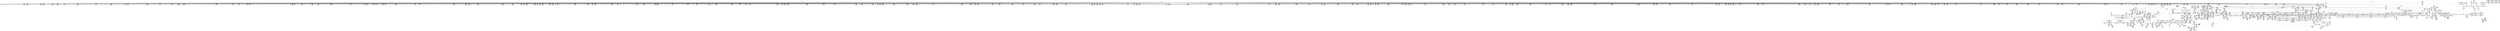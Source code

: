 digraph {
	CE0x56c5ce0 [shape=record,shape=Mrecord,label="{CE0x56c5ce0|i64_2|*Constant*|*SummSink*}"]
	CE0x56e7bb0 [shape=record,shape=Mrecord,label="{CE0x56e7bb0|i64*_getelementptr_inbounds_(_14_x_i64_,_14_x_i64_*___llvm_gcov_ctr219,_i64_0,_i64_12)|*Constant*|*SummSink*}"]
	CE0x5633c20 [shape=record,shape=Mrecord,label="{CE0x5633c20|56:_i8*,_:_CRE_553,554_}"]
	CE0x562dc70 [shape=record,shape=Mrecord,label="{CE0x562dc70|may_link:_dir|Function::may_link&Arg::dir::|*SummSource*}"]
	CE0x564bcd0 [shape=record,shape=Mrecord,label="{CE0x564bcd0|56:_i8*,_:_CRE_170,171_}"]
	CE0x561d280 [shape=record,shape=Mrecord,label="{CE0x561d280|56:_i8*,_:_CRE_145,146_}"]
	CE0x5668e00 [shape=record,shape=Mrecord,label="{CE0x5668e00|56:_i8*,_:_CRE_921,922_}"]
	CE0x5672d30 [shape=record,shape=Mrecord,label="{CE0x5672d30|56:_i8*,_:_CRE_140,141_}"]
	CE0x56ca770 [shape=record,shape=Mrecord,label="{CE0x56ca770|i32_8388608|*Constant*|*SummSink*}"]
	CE0x569a780 [shape=record,shape=Mrecord,label="{CE0x569a780|may_link:_i_security1|security/selinux/hooks.c,1770|*SummSink*}"]
	CE0x5632470 [shape=record,shape=Mrecord,label="{CE0x5632470|56:_i8*,_:_CRE_483,484_}"]
	CE0x5620260 [shape=record,shape=Mrecord,label="{CE0x5620260|56:_i8*,_:_CRE_112,120_|*MultipleSource*|Function::may_link&Arg::dir::|security/selinux/hooks.c,1769|Function::selinux_inode_rmdir&Arg::dir::}"]
	CE0x5667bf0 [shape=record,shape=Mrecord,label="{CE0x5667bf0|56:_i8*,_:_CRE_904,905_}"]
	CE0x56f5cc0 [shape=record,shape=Mrecord,label="{CE0x56f5cc0|may_link:_sclass|security/selinux/hooks.c,1797|*SummSink*}"]
	CE0x569add0 [shape=record,shape=Mrecord,label="{CE0x569add0|may_link:_tmp3|security/selinux/hooks.c,1769|*SummSink*}"]
	CE0x5635840 [shape=record,shape=Mrecord,label="{CE0x5635840|56:_i8*,_:_CRE_287,288_}"]
	CE0x56a31c0 [shape=record,shape=Mrecord,label="{CE0x56a31c0|56:_i8*,_:_CRE_300,301_}"]
	CE0x56fb070 [shape=record,shape=Mrecord,label="{CE0x56fb070|current_sid:_land.lhs.true|*SummSink*}"]
	CE0x56cacb0 [shape=record,shape=Mrecord,label="{CE0x56cacb0|may_link:_conv|security/selinux/hooks.c,1776|*SummSink*}"]
	CE0x562f440 [shape=record,shape=Mrecord,label="{CE0x562f440|56:_i8*,_:_CRE_160,161_}"]
	CE0x566ef90 [shape=record,shape=Mrecord,label="{CE0x566ef90|56:_i8*,_:_CRE_198,199_}"]
	CE0x564b240 [shape=record,shape=Mrecord,label="{CE0x564b240|56:_i8*,_:_CRE_157,158_}"]
	CE0x566d950 [shape=record,shape=Mrecord,label="{CE0x566d950|__llvm_gcov_indirect_counter_increment:_exit}"]
	CE0x566cc50 [shape=record,shape=Mrecord,label="{CE0x566cc50|may_link:_tmp14|security/selinux/hooks.c,1783|*SummSource*}"]
	CE0x566f2c0 [shape=record,shape=Mrecord,label="{CE0x566f2c0|56:_i8*,_:_CRE_201,202_}"]
	CE0x56b7c50 [shape=record,shape=Mrecord,label="{CE0x56b7c50|56:_i8*,_:_CRE_977,978_}"]
	CE0x566e710 [shape=record,shape=Mrecord,label="{CE0x566e710|56:_i8*,_:_CRE_190,191_}"]
	CE0x561d5c0 [shape=record,shape=Mrecord,label="{CE0x561d5c0|56:_i8*,_:_CRE_149,150_}"]
	CE0x5637d80 [shape=record,shape=Mrecord,label="{CE0x5637d80|may_link:_i_security|security/selinux/hooks.c,1769|*SummSink*}"]
	CE0x5694b30 [shape=record,shape=Mrecord,label="{CE0x5694b30|104:_%struct.inode*,_:_CRE_190,191_}"]
	CE0x5671b40 [shape=record,shape=Mrecord,label="{CE0x5671b40|56:_i8*,_:_CRE_76,80_|*MultipleSource*|*LoadInst*|security/selinux/hooks.c,1770|security/selinux/hooks.c,1770}"]
	CE0x5637cb0 [shape=record,shape=Mrecord,label="{CE0x5637cb0|may_link:_i_security|security/selinux/hooks.c,1769|*SummSource*}"]
	CE0x5748480 [shape=record,shape=Mrecord,label="{CE0x5748480|get_current:_tmp|*SummSource*}"]
	CE0x5647bc0 [shape=record,shape=Mrecord,label="{CE0x5647bc0|i1_true|*Constant*|*SummSource*}"]
	CE0x5671d00 [shape=record,shape=Mrecord,label="{CE0x5671d00|56:_i8*,_:_CRE_80,88_|*MultipleSource*|*LoadInst*|security/selinux/hooks.c,1770|security/selinux/hooks.c,1770}"]
	CE0x56b8c10 [shape=record,shape=Mrecord,label="{CE0x56b8c10|may_link:_tmp6|security/selinux/hooks.c,1770}"]
	CE0x56fda30 [shape=record,shape=Mrecord,label="{CE0x56fda30|i64*_getelementptr_inbounds_(_11_x_i64_,_11_x_i64_*___llvm_gcov_ctr125,_i64_0,_i64_8)|*Constant*}"]
	CE0x565e6f0 [shape=record,shape=Mrecord,label="{CE0x565e6f0|56:_i8*,_:_CRE_560,561_}"]
	CE0x564c5f0 [shape=record,shape=Mrecord,label="{CE0x564c5f0|current_sid:_entry}"]
	CE0x56bc430 [shape=record,shape=Mrecord,label="{CE0x56bc430|28:_i32,_:_CRE_57,58_}"]
	CE0x56a2830 [shape=record,shape=Mrecord,label="{CE0x56a2830|56:_i8*,_:_CRE_291,292_}"]
	CE0x5694d90 [shape=record,shape=Mrecord,label="{CE0x5694d90|104:_%struct.inode*,_:_CRE_192,193_}"]
	CE0x56f93b0 [shape=record,shape=Mrecord,label="{CE0x56f93b0|may_link:_tmp27|security/selinux/hooks.c,1799}"]
	CE0x56a11e0 [shape=record,shape=Mrecord,label="{CE0x56a11e0|56:_i8*,_:_CRE_270,271_}"]
	CE0x56bca30 [shape=record,shape=Mrecord,label="{CE0x56bca30|28:_i32,_:_CRE_63,64_}"]
	CE0x56a4760 [shape=record,shape=Mrecord,label="{CE0x56a4760|56:_i8*,_:_CRE_352,360_|*MultipleSource*|*LoadInst*|security/selinux/hooks.c,1770|security/selinux/hooks.c,1770}"]
	CE0x564e120 [shape=record,shape=Mrecord,label="{CE0x564e120|56:_i8*,_:_CRE_257,258_}"]
	CE0x5694a00 [shape=record,shape=Mrecord,label="{CE0x5694a00|104:_%struct.inode*,_:_CRE_189,190_}"]
	CE0x56b16e0 [shape=record,shape=Mrecord,label="{CE0x56b16e0|56:_i8*,_:_CRE_879,880_}"]
	CE0x564e460 [shape=record,shape=Mrecord,label="{CE0x564e460|56:_i8*,_:_CRE_261,262_}"]
	CE0x56fb9b0 [shape=record,shape=Mrecord,label="{CE0x56fb9b0|current_sid:_tmp7|security/selinux/hooks.c,218}"]
	CE0x56c02a0 [shape=record,shape=Mrecord,label="{CE0x56c02a0|28:_i32,_:_CRE_118,119_}"]
	CE0x56355d0 [shape=record,shape=Mrecord,label="{CE0x56355d0|56:_i8*,_:_CRE_284,285_}"]
	CE0x5735540 [shape=record,shape=Mrecord,label="{CE0x5735540|get_current:_tmp3|*SummSource*}"]
	CE0x5670730 [shape=record,shape=Mrecord,label="{CE0x5670730|i64*_getelementptr_inbounds_(_14_x_i64_,_14_x_i64_*___llvm_gcov_ctr219,_i64_0,_i64_9)|*Constant*}"]
	CE0x56917c0 [shape=record,shape=Mrecord,label="{CE0x56917c0|104:_%struct.inode*,_:_CRE_148,149_}"]
	CE0x56c9600 [shape=record,shape=Mrecord,label="{CE0x56c9600|may_link:_dentry2|security/selinux/hooks.c,1773|*SummSource*}"]
	CE0x56945e0 [shape=record,shape=Mrecord,label="{CE0x56945e0|104:_%struct.inode*,_:_CRE_187,188_}"]
	CE0x56722d0 [shape=record,shape=Mrecord,label="{CE0x56722d0|56:_i8*,_:_CRE_104,112_|*MultipleSource*|*LoadInst*|security/selinux/hooks.c,1770|security/selinux/hooks.c,1770}"]
	CE0x5647000 [shape=record,shape=Mrecord,label="{CE0x5647000|current_sid:_tmp3|*SummSink*}"]
	CE0x568f1c0 [shape=record,shape=Mrecord,label="{CE0x568f1c0|104:_%struct.inode*,_:_CRE_8,12_|*MultipleSource*|security/selinux/hooks.c,1770|Function::selinux_inode_rmdir&Arg::dentry::|Function::may_link&Arg::dentry::}"]
	CE0x5671980 [shape=record,shape=Mrecord,label="{CE0x5671980|56:_i8*,_:_CRE_72,76_|*MultipleSource*|*LoadInst*|security/selinux/hooks.c,1770|security/selinux/hooks.c,1770}"]
	CE0x56acf30 [shape=record,shape=Mrecord,label="{CE0x56acf30|56:_i8*,_:_CRE_621,622_}"]
	CE0x56f30a0 [shape=record,shape=Mrecord,label="{CE0x56f30a0|__llvm_gcov_indirect_counter_increment:_tmp5|*SummSink*}"]
	CE0x56c28b0 [shape=record,shape=Mrecord,label="{CE0x56c28b0|i64*_getelementptr_inbounds_(_14_x_i64_,_14_x_i64_*___llvm_gcov_ctr219,_i64_0,_i64_11)|*Constant*|*SummSource*}"]
	CE0x56b6490 [shape=record,shape=Mrecord,label="{CE0x56b6490|56:_i8*,_:_CRE_922,923_}"]
	CE0x5663810 [shape=record,shape=Mrecord,label="{CE0x5663810|56:_i8*,_:_CRE_760,768_|*MultipleSource*|Function::may_link&Arg::dir::|security/selinux/hooks.c,1769|Function::selinux_inode_rmdir&Arg::dir::}"]
	CE0x5697c10 [shape=record,shape=Mrecord,label="{CE0x5697c10|104:_%struct.inode*,_:_CRE_264,272_|*MultipleSource*|security/selinux/hooks.c,1770|Function::selinux_inode_rmdir&Arg::dentry::|Function::may_link&Arg::dentry::}"]
	CE0x56c1160 [shape=record,shape=Mrecord,label="{CE0x56c1160|28:_i32,_:_CRE_184,192_|*MultipleSource*|*LoadInst*|security/selinux/hooks.c,1769|security/selinux/hooks.c,1769|security/selinux/hooks.c,1777}"]
	CE0x5664c10 [shape=record,shape=Mrecord,label="{CE0x5664c10|56:_i8*,_:_CRE_848,856_|*MultipleSource*|Function::may_link&Arg::dir::|security/selinux/hooks.c,1769|Function::selinux_inode_rmdir&Arg::dir::}"]
	CE0x56224a0 [shape=record,shape=Mrecord,label="{CE0x56224a0|56:_i8*,_:_CRE_255,256_}"]
	CE0x56b9fa0 [shape=record,shape=Mrecord,label="{CE0x56b9fa0|28:_i32,_:_CRE_10,11_}"]
	CE0x56bed30 [shape=record,shape=Mrecord,label="{CE0x56bed30|28:_i32,_:_CRE_98,99_}"]
	CE0x56996e0 [shape=record,shape=Mrecord,label="{CE0x56996e0|104:_%struct.inode*,_:_CRE_316,317_}"]
	CE0x566ee80 [shape=record,shape=Mrecord,label="{CE0x566ee80|56:_i8*,_:_CRE_197,198_}"]
	CE0x561f310 [shape=record,shape=Mrecord,label="{CE0x561f310|56:_i8*,_:_CRE_216,224_|*MultipleSource*|Function::may_link&Arg::dir::|security/selinux/hooks.c,1769|Function::selinux_inode_rmdir&Arg::dir::}"]
	CE0x56c37e0 [shape=record,shape=Mrecord,label="{CE0x56c37e0|i8*_getelementptr_inbounds_(_38_x_i8_,_38_x_i8_*_.str64,_i32_0,_i32_0)|*Constant*|*SummSink*}"]
	CE0x56b7880 [shape=record,shape=Mrecord,label="{CE0x56b7880|56:_i8*,_:_CRE_960,968_|*MultipleSource*|*LoadInst*|security/selinux/hooks.c,1770|security/selinux/hooks.c,1770}"]
	CE0x566e0e0 [shape=record,shape=Mrecord,label="{CE0x566e0e0|56:_i8*,_:_CRE_184,185_}"]
	CE0x56ab8e0 [shape=record,shape=Mrecord,label="{CE0x56ab8e0|56:_i8*,_:_CRE_600,601_}"]
	CE0x5639780 [shape=record,shape=Mrecord,label="{CE0x5639780|56:_i8*,_:_CRE_304,305_}"]
	CE0x56282f0 [shape=record,shape=Mrecord,label="{CE0x56282f0|GLOBAL:_current_sid|*Constant*}"]
	CE0x56cae10 [shape=record,shape=Mrecord,label="{CE0x56cae10|may_link:_conv3|security/selinux/hooks.c,1776}"]
	CE0x561ba90 [shape=record,shape=Mrecord,label="{CE0x561ba90|56:_i8*,_:_CRE_176,177_}"]
	CE0x56393a0 [shape=record,shape=Mrecord,label="{CE0x56393a0|__llvm_gcov_indirect_counter_increment:_bb4|*SummSink*}"]
	CE0x5690730 [shape=record,shape=Mrecord,label="{CE0x5690730|104:_%struct.inode*,_:_CRE_91,92_}"]
	CE0x56c9f30 [shape=record,shape=Mrecord,label="{CE0x56c9f30|i64_1048576|*Constant*}"]
	CE0x5613de0 [shape=record,shape=Mrecord,label="{CE0x5613de0|i64*_getelementptr_inbounds_(_14_x_i64_,_14_x_i64_*___llvm_gcov_ctr219,_i64_0,_i64_3)|*Constant*|*SummSource*}"]
	CE0x56b13b0 [shape=record,shape=Mrecord,label="{CE0x56b13b0|56:_i8*,_:_CRE_876,877_}"]
	CE0x56bc0f0 [shape=record,shape=Mrecord,label="{CE0x56bc0f0|28:_i32,_:_CRE_53,54_}"]
	CE0x569e040 [shape=record,shape=Mrecord,label="{CE0x569e040|0:_i32,_4:_i32,_8:_i32,_12:_i32,_:_CMRE_4,8_|*MultipleSource*|security/selinux/hooks.c,218|security/selinux/hooks.c,218|security/selinux/hooks.c,220}"]
	CE0x5622160 [shape=record,shape=Mrecord,label="{CE0x5622160|56:_i8*,_:_CRE_251,252_}"]
	CE0x564b720 [shape=record,shape=Mrecord,label="{CE0x564b720|56:_i8*,_:_CRE_163,164_}"]
	CE0x5663410 [shape=record,shape=Mrecord,label="{CE0x5663410|56:_i8*,_:_CRE_744,752_|*MultipleSource*|Function::may_link&Arg::dir::|security/selinux/hooks.c,1769|Function::selinux_inode_rmdir&Arg::dir::}"]
	CE0x564ae30 [shape=record,shape=Mrecord,label="{CE0x564ae30|56:_i8*,_:_CRE_152,153_}"]
	CE0x5699ba0 [shape=record,shape=Mrecord,label="{CE0x5699ba0|may_link:_tmp4|*LoadInst*|security/selinux/hooks.c,1770}"]
	CE0x56fd5a0 [shape=record,shape=Mrecord,label="{CE0x56fd5a0|get_current:_tmp4|./arch/x86/include/asm/current.h,14|*SummSink*}"]
	CE0x56b1f60 [shape=record,shape=Mrecord,label="{CE0x56b1f60|56:_i8*,_:_CRE_887,888_}"]
	CE0x5623010 [shape=record,shape=Mrecord,label="{CE0x5623010|__llvm_gcov_indirect_counter_increment:_tmp2}"]
	CE0x56ba8e0 [shape=record,shape=Mrecord,label="{CE0x56ba8e0|28:_i32,_:_CRE_15,16_}"]
	CE0x561ee30 [shape=record,shape=Mrecord,label="{CE0x561ee30|56:_i8*,_:_CRE_204,205_}"]
	CE0x56c0d60 [shape=record,shape=Mrecord,label="{CE0x56c0d60|28:_i32,_:_CRE_160,168_|*MultipleSource*|*LoadInst*|security/selinux/hooks.c,1769|security/selinux/hooks.c,1769|security/selinux/hooks.c,1777}"]
	CE0x566e4f0 [shape=record,shape=Mrecord,label="{CE0x566e4f0|56:_i8*,_:_CRE_188,189_}"]
	CE0x56cd320 [shape=record,shape=Mrecord,label="{CE0x56cd320|GLOBAL:___llvm_gcov_ctr219|Global_var:__llvm_gcov_ctr219}"]
	CE0x5639510 [shape=record,shape=Mrecord,label="{CE0x5639510|56:_i8*,_:_CRE_301,302_}"]
	CE0x56cf490 [shape=record,shape=Mrecord,label="{CE0x56cf490|avc_has_perm:_tclass|Function::avc_has_perm&Arg::tclass::|*SummSink*}"]
	CE0x56d45f0 [shape=record,shape=Mrecord,label="{CE0x56d45f0|i64*_getelementptr_inbounds_(_14_x_i64_,_14_x_i64_*___llvm_gcov_ctr219,_i64_0,_i64_10)|*Constant*|*SummSink*}"]
	CE0x561e470 [shape=record,shape=Mrecord,label="{CE0x561e470|56:_i8*,_:_CRE_192,193_}"]
	CE0x566a780 [shape=record,shape=Mrecord,label="{CE0x566a780|56:_i8*,_:_CRE_906,907_}"]
	CE0x561ec90 [shape=record,shape=Mrecord,label="{CE0x561ec90|56:_i8*,_:_CRE_202,203_}"]
	CE0x56a0410 [shape=record,shape=Mrecord,label="{CE0x56a0410|56:_i8*,_:_CRE_257,258_}"]
	CE0x56bdf30 [shape=record,shape=Mrecord,label="{CE0x56bdf30|28:_i32,_:_CRE_84,85_}"]
	CE0x56bc360 [shape=record,shape=Mrecord,label="{CE0x56bc360|28:_i32,_:_CRE_56,57_}"]
	CE0x56bc930 [shape=record,shape=Mrecord,label="{CE0x56bc930|28:_i32,_:_CRE_62,63_}"]
	CE0x56fead0 [shape=record,shape=Mrecord,label="{CE0x56fead0|_call_void_lockdep_rcu_suspicious(i8*_getelementptr_inbounds_(_25_x_i8_,_25_x_i8_*_.str3,_i32_0,_i32_0),_i32_218,_i8*_getelementptr_inbounds_(_45_x_i8_,_45_x_i8_*_.str12,_i32_0,_i32_0))_#10,_!dbg_!27727|security/selinux/hooks.c,218|*SummSink*}"]
	CE0x565fc10 [shape=record,shape=Mrecord,label="{CE0x565fc10|56:_i8*,_:_CRE_586,587_}"]
	CE0x568ed00 [shape=record,shape=Mrecord,label="{CE0x568ed00|may_link:_d_inode|security/selinux/hooks.c,1770|*SummSink*}"]
	CE0x56ca270 [shape=record,shape=Mrecord,label="{CE0x56ca270|may_link:_cond|security/selinux/hooks.c,1776|*SummSource*}"]
	CE0x56b7260 [shape=record,shape=Mrecord,label="{CE0x56b7260|56:_i8*,_:_CRE_935,936_}"]
	CE0x56baf80 [shape=record,shape=Mrecord,label="{CE0x56baf80|28:_i32,_:_CRE_22,23_}"]
	CE0x56ad040 [shape=record,shape=Mrecord,label="{CE0x56ad040|56:_i8*,_:_CRE_622,623_}"]
	CE0x56ae0b0 [shape=record,shape=Mrecord,label="{CE0x56ae0b0|56:_i8*,_:_CRE_684,688_|*MultipleSource*|*LoadInst*|security/selinux/hooks.c,1770|security/selinux/hooks.c,1770}"]
	CE0x56ac6b0 [shape=record,shape=Mrecord,label="{CE0x56ac6b0|56:_i8*,_:_CRE_613,614_}"]
	CE0x56a6290 [shape=record,shape=Mrecord,label="{CE0x56a6290|56:_i8*,_:_CRE_474,475_}"]
	CE0x56d58c0 [shape=record,shape=Mrecord,label="{CE0x56d58c0|may_link:_tmp16|security/selinux/hooks.c,1786|*SummSink*}"]
	CE0x5626090 [shape=record,shape=Mrecord,label="{CE0x5626090|56:_i8*,_:_CRE_297,298_}"]
	CE0x5633f20 [shape=record,shape=Mrecord,label="{CE0x5633f20|56:_i8*,_:_CRE_555,556_}"]
	CE0x56b9c50 [shape=record,shape=Mrecord,label="{CE0x56b9c50|may_link:_sid10|security/selinux/hooks.c,1797}"]
	CE0x5639c60 [shape=record,shape=Mrecord,label="{CE0x5639c60|56:_i8*,_:_CRE_310,311_}"]
	CE0x56c4000 [shape=record,shape=Mrecord,label="{CE0x56c4000|GLOBAL:___llvm_gcov_global_state_pred221|Global_var:__llvm_gcov_global_state_pred221}"]
	CE0x5660ec0 [shape=record,shape=Mrecord,label="{CE0x5660ec0|56:_i8*,_:_CRE_609,610_}"]
	CE0x56fef70 [shape=record,shape=Mrecord,label="{CE0x56fef70|i8*_getelementptr_inbounds_(_25_x_i8_,_25_x_i8_*_.str3,_i32_0,_i32_0)|*Constant*}"]
	CE0x562f550 [shape=record,shape=Mrecord,label="{CE0x562f550|56:_i8*,_:_CRE_161,162_}"]
	CE0x56b09f0 [shape=record,shape=Mrecord,label="{CE0x56b09f0|56:_i8*,_:_CRE_868,869_}"]
	CE0x56faba0 [shape=record,shape=Mrecord,label="{CE0x56faba0|current_sid:_tmp6|security/selinux/hooks.c,218|*SummSink*}"]
	CE0x56ad370 [shape=record,shape=Mrecord,label="{CE0x56ad370|56:_i8*,_:_CRE_624,628_|*MultipleSource*|*LoadInst*|security/selinux/hooks.c,1770|security/selinux/hooks.c,1770}"]
	CE0x56a7900 [shape=record,shape=Mrecord,label="{CE0x56a7900|56:_i8*,_:_CRE_508,512_|*MultipleSource*|*LoadInst*|security/selinux/hooks.c,1770|security/selinux/hooks.c,1770}"]
	CE0x56fa0f0 [shape=record,shape=Mrecord,label="{CE0x56fa0f0|current_sid:_do.end}"]
	CE0x561ed60 [shape=record,shape=Mrecord,label="{CE0x561ed60|56:_i8*,_:_CRE_203,204_}"]
	CE0x56dbd20 [shape=record,shape=Mrecord,label="{CE0x56dbd20|current_sid:_tmp20|security/selinux/hooks.c,218}"]
	CE0x5625ae0 [shape=record,shape=Mrecord,label="{CE0x5625ae0|56:_i8*,_:_CRE_290,291_}"]
	CE0x5621e20 [shape=record,shape=Mrecord,label="{CE0x5621e20|56:_i8*,_:_CRE_247,248_}"]
	CE0x568f330 [shape=record,shape=Mrecord,label="{CE0x568f330|104:_%struct.inode*,_:_CRE_16,24_|*MultipleSource*|security/selinux/hooks.c,1770|Function::selinux_inode_rmdir&Arg::dentry::|Function::may_link&Arg::dentry::}"]
	CE0x56d6350 [shape=record,shape=Mrecord,label="{CE0x56d6350|_call_void___llvm_gcov_indirect_counter_increment(i32*___llvm_gcov_global_state_pred221,_i64**_getelementptr_inbounds_(_4_x_i64*_,_4_x_i64*_*___llvm_gcda_edge_table220,_i64_0,_i64_3)),_!dbg_!27747|security/selinux/hooks.c,1789}"]
	CE0x565ff50 [shape=record,shape=Mrecord,label="{CE0x565ff50|56:_i8*,_:_CRE_590,591_}"]
	CE0x56910e0 [shape=record,shape=Mrecord,label="{CE0x56910e0|104:_%struct.inode*,_:_CRE_144,145_}"]
	CE0x5630f70 [shape=record,shape=Mrecord,label="{CE0x5630f70|56:_i8*,_:_CRE_424,432_|*MultipleSource*|Function::may_link&Arg::dir::|security/selinux/hooks.c,1769|Function::selinux_inode_rmdir&Arg::dir::}"]
	CE0x56b2070 [shape=record,shape=Mrecord,label="{CE0x56b2070|56:_i8*,_:_CRE_888,889_}"]
	CE0x561d420 [shape=record,shape=Mrecord,label="{CE0x561d420|56:_i8*,_:_CRE_147,148_}"]
	CE0x56a0fc0 [shape=record,shape=Mrecord,label="{CE0x56a0fc0|56:_i8*,_:_CRE_268,269_}"]
	CE0x56d6060 [shape=record,shape=Mrecord,label="{CE0x56d6060|may_link:_tmp17|security/selinux/hooks.c,1786|*SummSource*}"]
	CE0x564e050 [shape=record,shape=Mrecord,label="{CE0x564e050|56:_i8*,_:_CRE_256,257_}"]
	CE0x562bd70 [shape=record,shape=Mrecord,label="{CE0x562bd70|may_link:_dir|Function::may_link&Arg::dir::}"]
	CE0x561c5f0 [shape=record,shape=Mrecord,label="{CE0x561c5f0|56:_i8*,_:_CRE_190,191_}"]
	CE0x56a63f0 [shape=record,shape=Mrecord,label="{CE0x56a63f0|56:_i8*,_:_CRE_476,477_}"]
	CE0x56925d0 [shape=record,shape=Mrecord,label="{CE0x56925d0|104:_%struct.inode*,_:_CRE_160,161_}"]
	CE0x56a2c70 [shape=record,shape=Mrecord,label="{CE0x56a2c70|56:_i8*,_:_CRE_295,296_}"]
	CE0x566dd50 [shape=record,shape=Mrecord,label="{CE0x566dd50|__llvm_gcov_indirect_counter_increment:_bb|*SummSink*}"]
	CE0x56ab7d0 [shape=record,shape=Mrecord,label="{CE0x56ab7d0|56:_i8*,_:_CRE_599,600_}"]
	CE0x565f0b0 [shape=record,shape=Mrecord,label="{CE0x565f0b0|56:_i8*,_:_CRE_572,573_}"]
	CE0x56b8f40 [shape=record,shape=Mrecord,label="{CE0x56b8f40|may_link:_tmp6|security/selinux/hooks.c,1770|*SummSink*}"]
	CE0x56aaa00 [shape=record,shape=Mrecord,label="{CE0x56aaa00|56:_i8*,_:_CRE_586,587_}"]
	CE0x56264d0 [shape=record,shape=Mrecord,label="{CE0x56264d0|i64_1|*Constant*|*SummSource*}"]
	CE0x5628f80 [shape=record,shape=Mrecord,label="{CE0x5628f80|may_link:_if.then|*SummSource*}"]
	CE0x56abe30 [shape=record,shape=Mrecord,label="{CE0x56abe30|56:_i8*,_:_CRE_605,606_}"]
	CE0x569ffd0 [shape=record,shape=Mrecord,label="{CE0x569ffd0|56:_i8*,_:_CRE_253,254_}"]
	CE0x564b170 [shape=record,shape=Mrecord,label="{CE0x564b170|56:_i8*,_:_CRE_156,157_}"]
	CE0x56c86d0 [shape=record,shape=Mrecord,label="{CE0x56c86d0|i8_10|*Constant*|*SummSource*}"]
	CE0x5648cb0 [shape=record,shape=Mrecord,label="{CE0x5648cb0|current_sid:_bb}"]
	CE0x56cec90 [shape=record,shape=Mrecord,label="{CE0x56cec90|avc_has_perm:_tsid|Function::avc_has_perm&Arg::tsid::|*SummSource*}"]
	CE0x5668ad0 [shape=record,shape=Mrecord,label="{CE0x5668ad0|56:_i8*,_:_CRE_918,919_}"]
	CE0x562beb0 [shape=record,shape=Mrecord,label="{CE0x562beb0|selinux_inode_rmdir:_dir|Function::selinux_inode_rmdir&Arg::dir::|*SummSource*}"]
	CE0x5661bc0 [shape=record,shape=Mrecord,label="{CE0x5661bc0|56:_i8*,_:_CRE_632,640_|*MultipleSource*|Function::may_link&Arg::dir::|security/selinux/hooks.c,1769|Function::selinux_inode_rmdir&Arg::dir::}"]
	CE0x56be330 [shape=record,shape=Mrecord,label="{CE0x56be330|28:_i32,_:_CRE_88,89_}"]
	CE0x56a34f0 [shape=record,shape=Mrecord,label="{CE0x56a34f0|56:_i8*,_:_CRE_303,304_}"]
	CE0x5661880 [shape=record,shape=Mrecord,label="{CE0x5661880|56:_i8*,_:_CRE_621,622_}"]
	CE0x5694ec0 [shape=record,shape=Mrecord,label="{CE0x5694ec0|104:_%struct.inode*,_:_CRE_193,194_}"]
	CE0x56cbb50 [shape=record,shape=Mrecord,label="{CE0x56cbb50|may_link:_conv3|security/selinux/hooks.c,1776|*SummSource*}"]
	CE0x5669680 [shape=record,shape=Mrecord,label="{CE0x5669680|56:_i8*,_:_CRE_929,930_}"]
	CE0x56b1080 [shape=record,shape=Mrecord,label="{CE0x56b1080|56:_i8*,_:_CRE_873,874_}"]
	CE0x5631fc0 [shape=record,shape=Mrecord,label="{CE0x5631fc0|56:_i8*,_:_CRE_477,478_}"]
	CE0x56fc290 [shape=record,shape=Mrecord,label="{CE0x56fc290|current_sid:_tmp8|security/selinux/hooks.c,218|*SummSource*}"]
	CE0x56fe510 [shape=record,shape=Mrecord,label="{CE0x56fe510|i8_1|*Constant*|*SummSource*}"]
	CE0x565f180 [shape=record,shape=Mrecord,label="{CE0x565f180|56:_i8*,_:_CRE_573,574_}"]
	CE0x56fe680 [shape=record,shape=Mrecord,label="{CE0x56fe680|i8_1|*Constant*|*SummSink*}"]
	CE0x562b360 [shape=record,shape=Mrecord,label="{CE0x562b360|may_link:_i_security1|security/selinux/hooks.c,1770|*SummSource*}"]
	CE0x56bcd30 [shape=record,shape=Mrecord,label="{CE0x56bcd30|28:_i32,_:_CRE_66,67_}"]
	CE0x5622300 [shape=record,shape=Mrecord,label="{CE0x5622300|56:_i8*,_:_CRE_253,254_}"]
	CE0x5636650 [shape=record,shape=Mrecord,label="{CE0x5636650|56:_i8*,_:_CRE_16,24_|*MultipleSource*|Function::may_link&Arg::dir::|security/selinux/hooks.c,1769|Function::selinux_inode_rmdir&Arg::dir::}"]
	CE0x56ce200 [shape=record,shape=Mrecord,label="{CE0x56ce200|avc_has_perm:_entry|*SummSource*}"]
	CE0x568fe50 [shape=record,shape=Mrecord,label="{CE0x568fe50|104:_%struct.inode*,_:_CRE_72,80_|*MultipleSource*|security/selinux/hooks.c,1770|Function::selinux_inode_rmdir&Arg::dentry::|Function::may_link&Arg::dentry::}"]
	CE0x56a88e0 [shape=record,shape=Mrecord,label="{CE0x56a88e0|56:_i8*,_:_CRE_556,557_}"]
	CE0x56aad30 [shape=record,shape=Mrecord,label="{CE0x56aad30|56:_i8*,_:_CRE_589,590_}"]
	CE0x56be630 [shape=record,shape=Mrecord,label="{CE0x56be630|28:_i32,_:_CRE_91,92_}"]
	CE0x56ff460 [shape=record,shape=Mrecord,label="{CE0x56ff460|GLOBAL:_lockdep_rcu_suspicious|*Constant*}"]
	CE0x5691fe0 [shape=record,shape=Mrecord,label="{CE0x5691fe0|104:_%struct.inode*,_:_CRE_155,156_}"]
	CE0x56d9240 [shape=record,shape=Mrecord,label="{CE0x56d9240|i32_22|*Constant*|*SummSink*}"]
	CE0x5630760 [shape=record,shape=Mrecord,label="{CE0x5630760|56:_i8*,_:_CRE_178,179_}"]
	CE0x56f60a0 [shape=record,shape=Mrecord,label="{CE0x56f60a0|may_link:_tmp25|security/selinux/hooks.c,1797|*SummSource*}"]
	CE0x56fbb30 [shape=record,shape=Mrecord,label="{CE0x56fbb30|current_sid:_tmp7|security/selinux/hooks.c,218|*SummSource*}"]
	CE0x56af670 [shape=record,shape=Mrecord,label="{CE0x56af670|56:_i8*,_:_CRE_792,800_|*MultipleSource*|*LoadInst*|security/selinux/hooks.c,1770|security/selinux/hooks.c,1770}"]
	CE0x56f9dc0 [shape=record,shape=Mrecord,label="{CE0x56f9dc0|current_sid:_if.then|*SummSource*}"]
	CE0x5625240 [shape=record,shape=Mrecord,label="{CE0x5625240|56:_i8*,_:_CRE_952,960_|*MultipleSource*|Function::may_link&Arg::dir::|security/selinux/hooks.c,1769|Function::selinux_inode_rmdir&Arg::dir::}"]
	CE0x56ce5b0 [shape=record,shape=Mrecord,label="{CE0x56ce5b0|avc_has_perm:_requested|Function::avc_has_perm&Arg::requested::|*SummSink*}"]
	CE0x5628a70 [shape=record,shape=Mrecord,label="{CE0x5628a70|i64*_getelementptr_inbounds_(_2_x_i64_,_2_x_i64_*___llvm_gcov_ctr98,_i64_0,_i64_1)|*Constant*|*SummSink*}"]
	CE0x5eee2c0 [shape=record,shape=Mrecord,label="{CE0x5eee2c0|GLOBAL:_may_link|*Constant*|*SummSink*}"]
	CE0x56cfd90 [shape=record,shape=Mrecord,label="{CE0x56cfd90|avc_has_perm:_auditdata|Function::avc_has_perm&Arg::auditdata::|*SummSource*}"]
	CE0x5630210 [shape=record,shape=Mrecord,label="{CE0x5630210|56:_i8*,_:_CRE_173,174_}"]
	CE0x56ab5b0 [shape=record,shape=Mrecord,label="{CE0x56ab5b0|56:_i8*,_:_CRE_597,598_}"]
	CE0x56dad10 [shape=record,shape=Mrecord,label="{CE0x56dad10|current_sid:_tmp19|security/selinux/hooks.c,218|*SummSource*}"]
	CE0x56b68d0 [shape=record,shape=Mrecord,label="{CE0x56b68d0|56:_i8*,_:_CRE_926,927_}"]
	CE0x563afb0 [shape=record,shape=Mrecord,label="{CE0x563afb0|56:_i8*,_:_CRE_408,416_|*MultipleSource*|Function::may_link&Arg::dir::|security/selinux/hooks.c,1769|Function::selinux_inode_rmdir&Arg::dir::}"]
	CE0x561cb90 [shape=record,shape=Mrecord,label="{CE0x561cb90|56:_i8*,_:_CRE_137,138_}"]
	CE0x5662950 [shape=record,shape=Mrecord,label="{CE0x5662950|56:_i8*,_:_CRE_688,692_|*MultipleSource*|Function::may_link&Arg::dir::|security/selinux/hooks.c,1769|Function::selinux_inode_rmdir&Arg::dir::}"]
	CE0x5668360 [shape=record,shape=Mrecord,label="{CE0x5668360|56:_i8*,_:_CRE_911,912_}"]
	CE0x564bda0 [shape=record,shape=Mrecord,label="{CE0x564bda0|56:_i8*,_:_CRE_171,172_}"]
	CE0x566fc50 [shape=record,shape=Mrecord,label="{CE0x566fc50|56:_i8*,_:_CRE_212,216_|*MultipleSource*|*LoadInst*|security/selinux/hooks.c,1770|security/selinux/hooks.c,1770}"]
	CE0x5639d30 [shape=record,shape=Mrecord,label="{CE0x5639d30|56:_i8*,_:_CRE_311,312_}"]
	CE0x56a0da0 [shape=record,shape=Mrecord,label="{CE0x56a0da0|56:_i8*,_:_CRE_266,267_}"]
	CE0x5634170 [shape=record,shape=Mrecord,label="{CE0x5634170|56:_i8*,_:_CRE_559,560_}"]
	CE0x56fb3d0 [shape=record,shape=Mrecord,label="{CE0x56fb3d0|current_sid:_land.lhs.true2|*SummSink*}"]
	CE0x56932e0 [shape=record,shape=Mrecord,label="{CE0x56932e0|104:_%struct.inode*,_:_CRE_171,172_}"]
	CE0x565f730 [shape=record,shape=Mrecord,label="{CE0x565f730|56:_i8*,_:_CRE_580,581_}"]
	CE0x5661c90 [shape=record,shape=Mrecord,label="{CE0x5661c90|56:_i8*,_:_CRE_640,648_|*MultipleSource*|Function::may_link&Arg::dir::|security/selinux/hooks.c,1769|Function::selinux_inode_rmdir&Arg::dir::}"]
	CE0x56c2f50 [shape=record,shape=Mrecord,label="{CE0x56c2f50|may_link:_call9|security/selinux/hooks.c,1792|*SummSource*}"]
	CE0x56bbf50 [shape=record,shape=Mrecord,label="{CE0x56bbf50|28:_i32,_:_CRE_51,52_}"]
	CE0x569b080 [shape=record,shape=Mrecord,label="{CE0x569b080|i32_5|*Constant*|*SummSink*}"]
	CE0x56bac80 [shape=record,shape=Mrecord,label="{CE0x56bac80|28:_i32,_:_CRE_19,20_}"]
	CE0x564c660 [shape=record,shape=Mrecord,label="{CE0x564c660|GLOBAL:_current_sid|*Constant*|*SummSink*}"]
	CE0x56a2d80 [shape=record,shape=Mrecord,label="{CE0x56a2d80|56:_i8*,_:_CRE_296,297_}"]
	CE0x5622650 [shape=record,shape=Mrecord,label="{CE0x5622650|current_sid:_do.body}"]
	CE0x56a1840 [shape=record,shape=Mrecord,label="{CE0x56a1840|56:_i8*,_:_CRE_276,277_}"]
	CE0x564c490 [shape=record,shape=Mrecord,label="{CE0x564c490|may_link:_call|security/selinux/hooks.c,1765|*SummSink*}"]
	CE0x5625fc0 [shape=record,shape=Mrecord,label="{CE0x5625fc0|56:_i8*,_:_CRE_296,297_}"]
	CE0x564eae0 [shape=record,shape=Mrecord,label="{CE0x564eae0|56:_i8*,_:_CRE_269,270_}"]
	CE0x56aa7e0 [shape=record,shape=Mrecord,label="{CE0x56aa7e0|56:_i8*,_:_CRE_584,585_}"]
	CE0x56f7070 [shape=record,shape=Mrecord,label="{CE0x56f7070|i32_4|*Constant*}"]
	CE0x561b750 [shape=record,shape=Mrecord,label="{CE0x561b750|56:_i8*,_:_CRE_172,173_}"]
	CE0x569ba00 [shape=record,shape=Mrecord,label="{CE0x569ba00|GLOBAL:___llvm_gcov_indirect_counter_increment|*Constant*}"]
	CE0x5614800 [shape=record,shape=Mrecord,label="{CE0x5614800|may_link:_tmp13|security/selinux/hooks.c,1779}"]
	CE0x56af840 [shape=record,shape=Mrecord,label="{CE0x56af840|56:_i8*,_:_CRE_800,804_|*MultipleSource*|*LoadInst*|security/selinux/hooks.c,1770|security/selinux/hooks.c,1770}"]
	CE0x56b23a0 [shape=record,shape=Mrecord,label="{CE0x56b23a0|56:_i8*,_:_CRE_891,892_}"]
	CE0x564e6d0 [shape=record,shape=Mrecord,label="{CE0x564e6d0|56:_i8*,_:_CRE_264,265_}"]
	CE0x56bad80 [shape=record,shape=Mrecord,label="{CE0x56bad80|28:_i32,_:_CRE_20,21_}"]
	CE0x5690b40 [shape=record,shape=Mrecord,label="{CE0x5690b40|104:_%struct.inode*,_:_CRE_95,96_}"]
	CE0x56a2500 [shape=record,shape=Mrecord,label="{CE0x56a2500|56:_i8*,_:_CRE_288,289_}"]
	CE0x561ef00 [shape=record,shape=Mrecord,label="{CE0x561ef00|56:_i8*,_:_CRE_205,206_}"]
	CE0x56404d0 [shape=record,shape=Mrecord,label="{CE0x56404d0|_ret_i32_%call,_!dbg_!27714|security/selinux/hooks.c,2789|*SummSource*}"]
	CE0x5662e90 [shape=record,shape=Mrecord,label="{CE0x5662e90|56:_i8*,_:_CRE_712,728_|*MultipleSource*|Function::may_link&Arg::dir::|security/selinux/hooks.c,1769|Function::selinux_inode_rmdir&Arg::dir::}"]
	CE0x566f5f0 [shape=record,shape=Mrecord,label="{CE0x566f5f0|56:_i8*,_:_CRE_204,205_}"]
	CE0x56dd380 [shape=record,shape=Mrecord,label="{CE0x56dd380|get_current:_entry|*SummSink*}"]
	CE0x56d9680 [shape=record,shape=Mrecord,label="{CE0x56d9680|current_sid:_tmp23|security/selinux/hooks.c,218}"]
	CE0x5668f10 [shape=record,shape=Mrecord,label="{CE0x5668f10|56:_i8*,_:_CRE_922,923_}"]
	CE0x564f060 [shape=record,shape=Mrecord,label="{CE0x564f060|56:_i8*,_:_CRE_276,277_}"]
	CE0x566f920 [shape=record,shape=Mrecord,label="{CE0x566f920|56:_i8*,_:_CRE_207,208_}"]
	CE0x4e5d170 [shape=record,shape=Mrecord,label="{CE0x4e5d170|selinux_inode_rmdir:_tmp2|*SummSink*}"]
	CE0x56fb2c0 [shape=record,shape=Mrecord,label="{CE0x56fb2c0|current_sid:_land.lhs.true2|*SummSource*}"]
	CE0x5628600 [shape=record,shape=Mrecord,label="{CE0x5628600|get_current:_tmp1}"]
	CE0x56f71d0 [shape=record,shape=Mrecord,label="{CE0x56f71d0|i32_4|*Constant*|*SummSource*}"]
	CE0x569b6b0 [shape=record,shape=Mrecord,label="{CE0x569b6b0|__llvm_gcov_indirect_counter_increment:_predecessor|Function::__llvm_gcov_indirect_counter_increment&Arg::predecessor::}"]
	CE0x56be730 [shape=record,shape=Mrecord,label="{CE0x56be730|28:_i32,_:_CRE_92,93_}"]
	CE0x56cccd0 [shape=record,shape=Mrecord,label="{CE0x56cccd0|may_link:_u|security/selinux/hooks.c,1773|*SummSink*}"]
	CE0x5642c90 [shape=record,shape=Mrecord,label="{CE0x5642c90|i64_4|*Constant*|*SummSource*}"]
	CE0x56bf3c0 [shape=record,shape=Mrecord,label="{CE0x56bf3c0|28:_i32,_:_CRE_104,105_}"]
	CE0x56aef30 [shape=record,shape=Mrecord,label="{CE0x56aef30|56:_i8*,_:_CRE_752,756_|*MultipleSource*|*LoadInst*|security/selinux/hooks.c,1770|security/selinux/hooks.c,1770}"]
	CE0x56e7300 [shape=record,shape=Mrecord,label="{CE0x56e7300|may_link:_av.0}"]
	CE0x564f3e0 [shape=record,shape=Mrecord,label="{CE0x564f3e0|current_sid:_tmp5|security/selinux/hooks.c,218|*SummSource*}"]
	CE0x56afdb0 [shape=record,shape=Mrecord,label="{CE0x56afdb0|56:_i8*,_:_CRE_824,832_|*MultipleSource*|*LoadInst*|security/selinux/hooks.c,1770|security/selinux/hooks.c,1770}"]
	CE0x56bf800 [shape=record,shape=Mrecord,label="{CE0x56bf800|28:_i32,_:_CRE_108,109_}"]
	CE0x56a1a60 [shape=record,shape=Mrecord,label="{CE0x56a1a60|56:_i8*,_:_CRE_278,279_}"]
	"CONST[source:0(mediator),value:0(static)][purpose:{operation}]"
	CE0x5665e30 [shape=record,shape=Mrecord,label="{CE0x5665e30|56:_i8*,_:_CRE_876,877_}"]
	CE0x562ae20 [shape=record,shape=Mrecord,label="{CE0x562ae20|i32_2|*Constant*|*SummSink*}"]
	CE0x566c6c0 [shape=record,shape=Mrecord,label="{CE0x566c6c0|may_link:_tmp2|*LoadInst*|security/selinux/hooks.c,1769}"]
	CE0x56cd390 [shape=record,shape=Mrecord,label="{CE0x56cd390|i64_0|*Constant*|*SummSink*}"]
	CE0x56d7eb0 [shape=record,shape=Mrecord,label="{CE0x56d7eb0|i8*_getelementptr_inbounds_(_45_x_i8_,_45_x_i8_*_.str12,_i32_0,_i32_0)|*Constant*|*SummSource*}"]
	CE0x56a92a0 [shape=record,shape=Mrecord,label="{CE0x56a92a0|56:_i8*,_:_CRE_564,565_}"]
	CE0x569d440 [shape=record,shape=Mrecord,label="{CE0x569d440|_ret_void|*SummSink*}"]
	CE0x56a33e0 [shape=record,shape=Mrecord,label="{CE0x56a33e0|56:_i8*,_:_CRE_302,303_}"]
	CE0x5694250 [shape=record,shape=Mrecord,label="{CE0x5694250|104:_%struct.inode*,_:_CRE_184,185_}"]
	CE0x564b8c0 [shape=record,shape=Mrecord,label="{CE0x564b8c0|56:_i8*,_:_CRE_165,166_}"]
	CE0x5667590 [shape=record,shape=Mrecord,label="{CE0x5667590|56:_i8*,_:_CRE_898,899_}"]
	CE0x5661af0 [shape=record,shape=Mrecord,label="{CE0x5661af0|56:_i8*,_:_CRE_624,628_|*MultipleSource*|Function::may_link&Arg::dir::|security/selinux/hooks.c,1769|Function::selinux_inode_rmdir&Arg::dir::}"]
	CE0x56cab00 [shape=record,shape=Mrecord,label="{CE0x56cab00|may_link:_conv|security/selinux/hooks.c,1776|*SummSource*}"]
	CE0x56c35a0 [shape=record,shape=Mrecord,label="{CE0x56c35a0|GLOBAL:_printk|*Constant*|*SummSink*}"]
	CE0x56ce8a0 [shape=record,shape=Mrecord,label="{CE0x56ce8a0|avc_has_perm:_ssid|Function::avc_has_perm&Arg::ssid::|*SummSource*}"]
	CE0x565fce0 [shape=record,shape=Mrecord,label="{CE0x565fce0|56:_i8*,_:_CRE_587,588_}"]
	CE0x56174a0 [shape=record,shape=Mrecord,label="{CE0x56174a0|selinux_inode_rmdir:_call|security/selinux/hooks.c,2789|*SummSink*}"]
	CE0x56a3c60 [shape=record,shape=Mrecord,label="{CE0x56a3c60|56:_i8*,_:_CRE_310,311_}"]
	CE0x5621cb0 [shape=record,shape=Mrecord,label="{CE0x5621cb0|56:_i8*,_:_CRE_245,246_}"]
	CE0x56a0a70 [shape=record,shape=Mrecord,label="{CE0x56a0a70|56:_i8*,_:_CRE_263,264_}"]
	CE0x56a20c0 [shape=record,shape=Mrecord,label="{CE0x56a20c0|56:_i8*,_:_CRE_284,285_}"]
	CE0x56717c0 [shape=record,shape=Mrecord,label="{CE0x56717c0|56:_i8*,_:_CRE_64,72_|*MultipleSource*|*LoadInst*|security/selinux/hooks.c,1770|security/selinux/hooks.c,1770}"]
	CE0x56b1900 [shape=record,shape=Mrecord,label="{CE0x56b1900|56:_i8*,_:_CRE_881,882_}"]
	CE0x563f4b0 [shape=record,shape=Mrecord,label="{CE0x563f4b0|selinux_inode_rmdir:_call|security/selinux/hooks.c,2789}"]
	CE0x56fc0b0 [shape=record,shape=Mrecord,label="{CE0x56fc0b0|0:_i8,_:_GCMR_current_sid.__warned_internal_global_i8_0,_section_.data.unlikely_,_align_1:_elem_0:default:}"]
	CE0x56676a0 [shape=record,shape=Mrecord,label="{CE0x56676a0|56:_i8*,_:_CRE_899,900_}"]
	CE0x56a1950 [shape=record,shape=Mrecord,label="{CE0x56a1950|56:_i8*,_:_CRE_277,278_}"]
	CE0x56b7ff0 [shape=record,shape=Mrecord,label="{CE0x56b7ff0|56:_i8*,_:_CRE_979,980_}"]
	CE0x5634000 [shape=record,shape=Mrecord,label="{CE0x5634000|56:_i8*,_:_CRE_557,558_}"]
	CE0x56a5ef0 [shape=record,shape=Mrecord,label="{CE0x56a5ef0|56:_i8*,_:_CRE_464,472_|*MultipleSource*|*LoadInst*|security/selinux/hooks.c,1770|security/selinux/hooks.c,1770}"]
	CE0x56677b0 [shape=record,shape=Mrecord,label="{CE0x56677b0|56:_i8*,_:_CRE_900,901_}"]
	CE0x56ff1c0 [shape=record,shape=Mrecord,label="{CE0x56ff1c0|i8*_getelementptr_inbounds_(_25_x_i8_,_25_x_i8_*_.str3,_i32_0,_i32_0)|*Constant*|*SummSource*}"]
	CE0x568c7d0 [shape=record,shape=Mrecord,label="{CE0x568c7d0|get_current:_bb|*SummSink*}"]
	CE0x56ace20 [shape=record,shape=Mrecord,label="{CE0x56ace20|56:_i8*,_:_CRE_620,621_}"]
	CE0x5663e10 [shape=record,shape=Mrecord,label="{CE0x5663e10|56:_i8*,_:_CRE_792,800_|*MultipleSource*|Function::may_link&Arg::dir::|security/selinux/hooks.c,1769|Function::selinux_inode_rmdir&Arg::dir::}"]
	CE0x5672a00 [shape=record,shape=Mrecord,label="{CE0x5672a00|56:_i8*,_:_CRE_137,138_}"]
	CE0x5663610 [shape=record,shape=Mrecord,label="{CE0x5663610|56:_i8*,_:_CRE_752,756_|*MultipleSource*|Function::may_link&Arg::dir::|security/selinux/hooks.c,1769|Function::selinux_inode_rmdir&Arg::dir::}"]
	CE0x566d0c0 [shape=record,shape=Mrecord,label="{CE0x566d0c0|current_sid:_tmp24|security/selinux/hooks.c,220|*SummSource*}"]
	CE0x56bb080 [shape=record,shape=Mrecord,label="{CE0x56bb080|28:_i32,_:_CRE_23,24_}"]
	CE0x566b770 [shape=record,shape=Mrecord,label="{CE0x566b770|56:_i8*,_:_CRE_921,922_}"]
	CE0x56c94c0 [shape=record,shape=Mrecord,label="{CE0x56c94c0|may_link:_tobool|security/selinux/hooks.c,1776|*SummSink*}"]
	CE0x5631be0 [shape=record,shape=Mrecord,label="{CE0x5631be0|56:_i8*,_:_CRE_473,474_}"]
	CE0x56cd5f0 [shape=record,shape=Mrecord,label="{CE0x56cd5f0|GLOBAL:___llvm_gcov_ctr219|Global_var:__llvm_gcov_ctr219|*SummSource*}"]
	CE0x5699e00 [shape=record,shape=Mrecord,label="{CE0x5699e00|may_link:_tmp4|*LoadInst*|security/selinux/hooks.c,1770|*SummSink*}"]
	CE0x56d0460 [shape=record,shape=Mrecord,label="{CE0x56d0460|may_link:_tobool6|security/selinux/hooks.c,1778|*SummSink*}"]
	CE0x566bbc0 [shape=record,shape=Mrecord,label="{CE0x566bbc0|56:_i8*,_:_CRE_979,980_}"]
	CE0x56428f0 [shape=record,shape=Mrecord,label="{CE0x56428f0|may_link:_sw.default}"]
	CE0x56e6d40 [shape=record,shape=Mrecord,label="{CE0x56e6d40|i32_2048|*Constant*}"]
	CE0x56aab10 [shape=record,shape=Mrecord,label="{CE0x56aab10|56:_i8*,_:_CRE_587,588_}"]
	CE0x5667e10 [shape=record,shape=Mrecord,label="{CE0x5667e10|56:_i8*,_:_CRE_906,907_}"]
	CE0x569fdb0 [shape=record,shape=Mrecord,label="{CE0x569fdb0|56:_i8*,_:_CRE_251,252_}"]
	CE0x56bda30 [shape=record,shape=Mrecord,label="{CE0x56bda30|28:_i32,_:_CRE_79,80_}"]
	CE0x56669e0 [shape=record,shape=Mrecord,label="{CE0x56669e0|56:_i8*,_:_CRE_887,888_}"]
	CE0x56601c0 [shape=record,shape=Mrecord,label="{CE0x56601c0|56:_i8*,_:_CRE_593,594_}"]
	CE0x5621910 [shape=record,shape=Mrecord,label="{CE0x5621910|56:_i8*,_:_CRE_241,242_}"]
	CE0x5637a30 [shape=record,shape=Mrecord,label="{CE0x5637a30|current_sid:_tmp8|security/selinux/hooks.c,218}"]
	CE0x5645630 [shape=record,shape=Mrecord,label="{CE0x5645630|current_sid:_tmp5|security/selinux/hooks.c,218|*SummSink*}"]
	CE0x56502b0 [shape=record,shape=Mrecord,label="{CE0x56502b0|__llvm_gcov_indirect_counter_increment:_counter}"]
	CE0x5633a60 [shape=record,shape=Mrecord,label="{CE0x5633a60|56:_i8*,_:_CRE_552,553_}"]
	CE0x56cdaf0 [shape=record,shape=Mrecord,label="{CE0x56cdaf0|i32_(i32,_i32,_i16,_i32,_%struct.common_audit_data*)*_bitcast_(i32_(i32,_i32,_i16,_i32,_%struct.common_audit_data.495*)*_avc_has_perm_to_i32_(i32,_i32,_i16,_i32,_%struct.common_audit_data*)*)|*Constant*}"]
	CE0x5673800 [shape=record,shape=Mrecord,label="{CE0x5673800|56:_i8*,_:_CRE_149,150_}"]
	CE0x56b1e50 [shape=record,shape=Mrecord,label="{CE0x56b1e50|56:_i8*,_:_CRE_886,887_}"]
	CE0x56f2140 [shape=record,shape=Mrecord,label="{CE0x56f2140|i64*_null|*Constant*|*SummSource*}"]
	CE0x561e880 [shape=record,shape=Mrecord,label="{CE0x561e880|56:_i8*,_:_CRE_197,198_}"]
	CE0x5621590 [shape=record,shape=Mrecord,label="{CE0x5621590|56:_i8*,_:_CRE_232,236_|*MultipleSource*|Function::may_link&Arg::dir::|security/selinux/hooks.c,1769|Function::selinux_inode_rmdir&Arg::dir::}"]
	CE0x56b6e20 [shape=record,shape=Mrecord,label="{CE0x56b6e20|56:_i8*,_:_CRE_931,932_}"]
	CE0x56c8ab0 [shape=record,shape=Mrecord,label="{CE0x56c8ab0|i64_2097152|*Constant*|*SummSource*}"]
	CE0x5629070 [shape=record,shape=Mrecord,label="{CE0x5629070|may_link:_if.then|*SummSink*}"]
	CE0x56b0c40 [shape=record,shape=Mrecord,label="{CE0x56b0c40|56:_i8*,_:_CRE_869,870_}"]
	CE0x566e930 [shape=record,shape=Mrecord,label="{CE0x566e930|56:_i8*,_:_CRE_192,193_}"]
	CE0x561ebc0 [shape=record,shape=Mrecord,label="{CE0x561ebc0|56:_i8*,_:_CRE_201,202_}"]
	CE0x56a23f0 [shape=record,shape=Mrecord,label="{CE0x56a23f0|56:_i8*,_:_CRE_287,288_}"]
	CE0x56abc10 [shape=record,shape=Mrecord,label="{CE0x56abc10|56:_i8*,_:_CRE_603,604_}"]
	CE0x56f3350 [shape=record,shape=Mrecord,label="{CE0x56f3350|current_sid:_tobool|security/selinux/hooks.c,218|*SummSource*}"]
	CE0x56170f0 [shape=record,shape=Mrecord,label="{CE0x56170f0|may_link:_if.end}"]
	CE0x56a70e0 [shape=record,shape=Mrecord,label="{CE0x56a70e0|56:_i8*,_:_CRE_487,488_}"]
	CE0x56aeb90 [shape=record,shape=Mrecord,label="{CE0x56aeb90|56:_i8*,_:_CRE_736,740_|*MultipleSource*|*LoadInst*|security/selinux/hooks.c,1770|security/selinux/hooks.c,1770}"]
	CE0x56cb400 [shape=record,shape=Mrecord,label="{CE0x56cb400|may_link:_tmp21|security/selinux/hooks.c,1793|*SummSource*}"]
	CE0x5630870 [shape=record,shape=Mrecord,label="{CE0x5630870|56:_i8*,_:_CRE_179,180_}"]
	CE0x56bfd50 [shape=record,shape=Mrecord,label="{CE0x56bfd50|28:_i32,_:_CRE_113,114_}"]
	CE0x562b740 [shape=record,shape=Mrecord,label="{CE0x562b740|56:_i8*,_:_CRE_2,4_|*MultipleSource*|*LoadInst*|security/selinux/hooks.c,1770|security/selinux/hooks.c,1770}"]
	CE0x56a1730 [shape=record,shape=Mrecord,label="{CE0x56a1730|56:_i8*,_:_CRE_275,276_}"]
	CE0x5622960 [shape=record,shape=Mrecord,label="{CE0x5622960|may_link:_sw.epilog|*SummSink*}"]
	CE0x563fd30 [shape=record,shape=Mrecord,label="{CE0x563fd30|_call_void_mcount()_#3}"]
	CE0x5669f00 [shape=record,shape=Mrecord,label="{CE0x5669f00|56:_i8*,_:_CRE_898,899_}"]
	CE0x56fe9b0 [shape=record,shape=Mrecord,label="{CE0x56fe9b0|_call_void_lockdep_rcu_suspicious(i8*_getelementptr_inbounds_(_25_x_i8_,_25_x_i8_*_.str3,_i32_0,_i32_0),_i32_218,_i8*_getelementptr_inbounds_(_45_x_i8_,_45_x_i8_*_.str12,_i32_0,_i32_0))_#10,_!dbg_!27727|security/selinux/hooks.c,218}"]
	CE0x56d6950 [shape=record,shape=Mrecord,label="{CE0x56d6950|may_link:_tmp18|security/selinux/hooks.c,1789}"]
	CE0x561d0e0 [shape=record,shape=Mrecord,label="{CE0x561d0e0|56:_i8*,_:_CRE_143,144_}"]
	CE0x56a4200 [shape=record,shape=Mrecord,label="{CE0x56a4200|56:_i8*,_:_CRE_328,336_|*MultipleSource*|*LoadInst*|security/selinux/hooks.c,1770|security/selinux/hooks.c,1770}"]
	CE0x56b9180 [shape=record,shape=Mrecord,label="{CE0x56b9180|may_link:_sid4|security/selinux/hooks.c,1777}"]
	CE0x562bad0 [shape=record,shape=Mrecord,label="{CE0x562bad0|56:_i8*,_:_CRE_8,12_|*MultipleSource*|*LoadInst*|security/selinux/hooks.c,1770|security/selinux/hooks.c,1770}"]
	CE0x56b06c0 [shape=record,shape=Mrecord,label="{CE0x56b06c0|56:_i8*,_:_CRE_865,866_}"]
	CE0x5669570 [shape=record,shape=Mrecord,label="{CE0x5669570|56:_i8*,_:_CRE_928,929_}"]
	CE0x56cd4c0 [shape=record,shape=Mrecord,label="{CE0x56cd4c0|may_link:_tmp10|security/selinux/hooks.c,1778|*SummSource*}"]
	CE0x56d2e90 [shape=record,shape=Mrecord,label="{CE0x56d2e90|i64**_getelementptr_inbounds_(_4_x_i64*_,_4_x_i64*_*___llvm_gcda_edge_table220,_i64_0,_i64_2)|*Constant*}"]
	CE0x56b6af0 [shape=record,shape=Mrecord,label="{CE0x56b6af0|56:_i8*,_:_CRE_928,929_}"]
	CE0x5624000 [shape=record,shape=Mrecord,label="{CE0x5624000|__llvm_gcov_indirect_counter_increment:_tmp1}"]
	CE0x56736f0 [shape=record,shape=Mrecord,label="{CE0x56736f0|56:_i8*,_:_CRE_148,149_}"]
	CE0x56beb30 [shape=record,shape=Mrecord,label="{CE0x56beb30|28:_i32,_:_CRE_96,97_}"]
	CE0x56a8b30 [shape=record,shape=Mrecord,label="{CE0x56a8b30|56:_i8*,_:_CRE_557,558_}"]
	CE0x564f660 [shape=record,shape=Mrecord,label="{CE0x564f660|i64_3|*Constant*|*SummSource*}"]
	CE0x566cbe0 [shape=record,shape=Mrecord,label="{CE0x566cbe0|may_link:_tmp14|security/selinux/hooks.c,1783}"]
	CE0x5666af0 [shape=record,shape=Mrecord,label="{CE0x5666af0|56:_i8*,_:_CRE_888,889_}"]
	CE0x5668030 [shape=record,shape=Mrecord,label="{CE0x5668030|56:_i8*,_:_CRE_908,909_}"]
	CE0x56b7e20 [shape=record,shape=Mrecord,label="{CE0x56b7e20|56:_i8*,_:_CRE_978,979_}"]
	CE0x56f9c90 [shape=record,shape=Mrecord,label="{CE0x56f9c90|current_sid:_if.then}"]
	CE0x5661060 [shape=record,shape=Mrecord,label="{CE0x5661060|56:_i8*,_:_CRE_611,612_}"]
	CE0x56967b0 [shape=record,shape=Mrecord,label="{CE0x56967b0|104:_%struct.inode*,_:_CRE_214,215_}"]
	CE0x5691c50 [shape=record,shape=Mrecord,label="{CE0x5691c50|104:_%struct.inode*,_:_CRE_152,153_}"]
	CE0x5666270 [shape=record,shape=Mrecord,label="{CE0x5666270|56:_i8*,_:_CRE_880,881_}"]
	CE0x5661950 [shape=record,shape=Mrecord,label="{CE0x5661950|56:_i8*,_:_CRE_622,623_}"]
	CE0x564e870 [shape=record,shape=Mrecord,label="{CE0x564e870|56:_i8*,_:_CRE_266,267_}"]
	CE0x566e2d0 [shape=record,shape=Mrecord,label="{CE0x566e2d0|56:_i8*,_:_CRE_186,187_}"]
	CE0x56a30b0 [shape=record,shape=Mrecord,label="{CE0x56a30b0|56:_i8*,_:_CRE_299,300_}"]
	CE0x5694120 [shape=record,shape=Mrecord,label="{CE0x5694120|104:_%struct.inode*,_:_CRE_183,184_}"]
	CE0x564bf00 [shape=record,shape=Mrecord,label="{CE0x564bf00|i64*_getelementptr_inbounds_(_11_x_i64_,_11_x_i64_*___llvm_gcov_ctr125,_i64_0,_i64_1)|*Constant*|*SummSink*}"]
	CE0x56a0520 [shape=record,shape=Mrecord,label="{CE0x56a0520|56:_i8*,_:_CRE_258,259_}"]
	CE0x56430d0 [shape=record,shape=Mrecord,label="{CE0x56430d0|i64_5|*Constant*|*SummSink*}"]
	CE0x56c26a0 [shape=record,shape=Mrecord,label="{CE0x56c26a0|may_link:_tmp20|security/selinux/hooks.c,1793|*SummSource*}"]
	CE0x56c0f60 [shape=record,shape=Mrecord,label="{CE0x56c0f60|28:_i32,_:_CRE_168,184_|*MultipleSource*|*LoadInst*|security/selinux/hooks.c,1769|security/selinux/hooks.c,1769|security/selinux/hooks.c,1777}"]
	CE0x5637490 [shape=record,shape=Mrecord,label="{CE0x5637490|i32_1|*Constant*}"]
	CE0x56c4160 [shape=record,shape=Mrecord,label="{CE0x56c4160|GLOBAL:___llvm_gcov_global_state_pred221|Global_var:__llvm_gcov_global_state_pred221|*SummSource*}"]
	CE0x56a7700 [shape=record,shape=Mrecord,label="{CE0x56a7700|56:_i8*,_:_CRE_504,508_|*MultipleSource*|*LoadInst*|security/selinux/hooks.c,1770|security/selinux/hooks.c,1770}"]
	CE0x561b9c0 [shape=record,shape=Mrecord,label="{CE0x561b9c0|56:_i8*,_:_CRE_175,176_}"]
	CE0x561e1a0 [shape=record,shape=Mrecord,label="{CE0x561e1a0|__llvm_gcov_indirect_counter_increment:_tmp|*SummSink*}"]
	CE0x5690320 [shape=record,shape=Mrecord,label="{CE0x5690320|104:_%struct.inode*,_:_CRE_89,90_}"]
	CE0x56cf350 [shape=record,shape=Mrecord,label="{CE0x56cf350|avc_has_perm:_tclass|Function::avc_has_perm&Arg::tclass::}"]
	CE0x5663c10 [shape=record,shape=Mrecord,label="{CE0x5663c10|56:_i8*,_:_CRE_776,792_|*MultipleSource*|Function::may_link&Arg::dir::|security/selinux/hooks.c,1769|Function::selinux_inode_rmdir&Arg::dir::}"]
	CE0x569f010 [shape=record,shape=Mrecord,label="{CE0x569f010|may_link:_tmp15|security/selinux/hooks.c,1783|*SummSource*}"]
	CE0x56e7e10 [shape=record,shape=Mrecord,label="{CE0x56e7e10|may_link:_tmp23|security/selinux/hooks.c,1797}"]
	CE0x56eac30 [shape=record,shape=Mrecord,label="{CE0x56eac30|28:_i32,_32:_i16,_:_CRE_28,32_|*MultipleSource*|security/selinux/hooks.c,1770|security/selinux/hooks.c,1770|security/selinux/hooks.c,1797}"]
	CE0x56a3930 [shape=record,shape=Mrecord,label="{CE0x56a3930|56:_i8*,_:_CRE_307,308_}"]
	CE0x5693410 [shape=record,shape=Mrecord,label="{CE0x5693410|104:_%struct.inode*,_:_CRE_172,173_}"]
	CE0x5666160 [shape=record,shape=Mrecord,label="{CE0x5666160|56:_i8*,_:_CRE_879,880_}"]
	CE0x5647650 [shape=record,shape=Mrecord,label="{CE0x5647650|current_sid:_tmp14|security/selinux/hooks.c,218|*SummSource*}"]
	CE0x5689b20 [shape=record,shape=Mrecord,label="{CE0x5689b20|GLOBAL:_current_task|Global_var:current_task|*SummSource*}"]
	CE0x5642f60 [shape=record,shape=Mrecord,label="{CE0x5642f60|i64_5|*Constant*}"]
	CE0x5624900 [shape=record,shape=Mrecord,label="{CE0x5624900|_call_void_mcount()_#3|*SummSink*}"]
	CE0x5697390 [shape=record,shape=Mrecord,label="{CE0x5697390|104:_%struct.inode*,_:_CRE_224,232_|*MultipleSource*|security/selinux/hooks.c,1770|Function::selinux_inode_rmdir&Arg::dentry::|Function::may_link&Arg::dentry::}"]
	CE0x5698ef0 [shape=record,shape=Mrecord,label="{CE0x5698ef0|104:_%struct.inode*,_:_CRE_309,310_}"]
	CE0x56fe390 [shape=record,shape=Mrecord,label="{CE0x56fe390|i8_1|*Constant*}"]
	CE0x5648a80 [shape=record,shape=Mrecord,label="{CE0x5648a80|current_sid:_if.end|*SummSource*}"]
	CE0x56384d0 [shape=record,shape=Mrecord,label="{CE0x56384d0|may_link:_call|security/selinux/hooks.c,1765}"]
	CE0x561fba0 [shape=record,shape=Mrecord,label="{CE0x561fba0|56:_i8*,_:_CRE_80,88_|*MultipleSource*|Function::may_link&Arg::dir::|security/selinux/hooks.c,1769|Function::selinux_inode_rmdir&Arg::dir::}"]
	CE0x56dce50 [shape=record,shape=Mrecord,label="{CE0x56dce50|GLOBAL:_get_current|*Constant*|*SummSource*}"]
	CE0x56fa1c0 [shape=record,shape=Mrecord,label="{CE0x56fa1c0|current_sid:_do.end|*SummSource*}"]
	CE0x566a230 [shape=record,shape=Mrecord,label="{CE0x566a230|56:_i8*,_:_CRE_901,902_}"]
	CE0x56bd530 [shape=record,shape=Mrecord,label="{CE0x56bd530|28:_i32,_:_CRE_74,75_}"]
	CE0x56c8e60 [shape=record,shape=Mrecord,label="{CE0x56c8e60|i64_2097152|*Constant*}"]
	CE0x56a1400 [shape=record,shape=Mrecord,label="{CE0x56a1400|56:_i8*,_:_CRE_272,273_}"]
	CE0x56dbb30 [shape=record,shape=Mrecord,label="{CE0x56dbb30|current_sid:_tmp19|security/selinux/hooks.c,218|*SummSink*}"]
	CE0x56f9150 [shape=record,shape=Mrecord,label="{CE0x56f9150|i64*_getelementptr_inbounds_(_14_x_i64_,_14_x_i64_*___llvm_gcov_ctr219,_i64_0,_i64_13)|*Constant*|*SummSink*}"]
	CE0x5667480 [shape=record,shape=Mrecord,label="{CE0x5667480|56:_i8*,_:_CRE_897,898_}"]
	CE0x5650b20 [shape=record,shape=Mrecord,label="{CE0x5650b20|i32_0|*Constant*|*SummSink*}"]
	CE0x56fb1b0 [shape=record,shape=Mrecord,label="{CE0x56fb1b0|current_sid:_land.lhs.true2}"]
	CE0x563eef0 [shape=record,shape=Mrecord,label="{CE0x563eef0|may_link:_bb|*SummSource*}"]
	CE0x566b440 [shape=record,shape=Mrecord,label="{CE0x566b440|56:_i8*,_:_CRE_918,919_}"]
	CE0x568ffc0 [shape=record,shape=Mrecord,label="{CE0x568ffc0|104:_%struct.inode*,_:_CRE_80,88_|*MultipleSource*|security/selinux/hooks.c,1770|Function::selinux_inode_rmdir&Arg::dentry::|Function::may_link&Arg::dentry::}"]
	CE0x56d64b0 [shape=record,shape=Mrecord,label="{CE0x56d64b0|_call_void___llvm_gcov_indirect_counter_increment(i32*___llvm_gcov_global_state_pred221,_i64**_getelementptr_inbounds_(_4_x_i64*_,_4_x_i64*_*___llvm_gcda_edge_table220,_i64_0,_i64_3)),_!dbg_!27747|security/selinux/hooks.c,1789|*SummSource*}"]
	CE0x564bc00 [shape=record,shape=Mrecord,label="{CE0x564bc00|56:_i8*,_:_CRE_169,170_}"]
	CE0x56dbec0 [shape=record,shape=Mrecord,label="{CE0x56dbec0|current_sid:_tmp20|security/selinux/hooks.c,218|*SummSource*}"]
	CE0x56d4120 [shape=record,shape=Mrecord,label="{CE0x56d4120|i64*_getelementptr_inbounds_(_14_x_i64_,_14_x_i64_*___llvm_gcov_ctr219,_i64_0,_i64_10)|*Constant*}"]
	CE0x5642810 [shape=record,shape=Mrecord,label="{CE0x5642810|may_link:_dentry|Function::may_link&Arg::dentry::}"]
	CE0x56fc8d0 [shape=record,shape=Mrecord,label="{CE0x56fc8d0|current_sid:_tmp7|security/selinux/hooks.c,218|*SummSink*}"]
	CE0x5698d40 [shape=record,shape=Mrecord,label="{CE0x5698d40|104:_%struct.inode*,_:_CRE_307,308_}"]
	CE0x5666490 [shape=record,shape=Mrecord,label="{CE0x5666490|56:_i8*,_:_CRE_882,883_}"]
	CE0x5623b30 [shape=record,shape=Mrecord,label="{CE0x5623b30|may_link:_sw.default|*SummSink*}"]
	CE0x5660b80 [shape=record,shape=Mrecord,label="{CE0x5660b80|56:_i8*,_:_CRE_605,606_}"]
	CE0x56bbc10 [shape=record,shape=Mrecord,label="{CE0x56bbc10|28:_i32,_:_CRE_49,50_}"]
	CE0x56d27d0 [shape=record,shape=Mrecord,label="{CE0x56d27d0|COLLAPSED:_CMRE:_elem_0::|security/selinux/hooks.c,218}"]
	CE0x56ac8d0 [shape=record,shape=Mrecord,label="{CE0x56ac8d0|56:_i8*,_:_CRE_615,616_}"]
	CE0x569fb90 [shape=record,shape=Mrecord,label="{CE0x569fb90|56:_i8*,_:_CRE_249,250_}"]
	CE0x569c1b0 [shape=record,shape=Mrecord,label="{CE0x569c1b0|__llvm_gcov_indirect_counter_increment:_entry|*SummSink*}"]
	CE0x569c370 [shape=record,shape=Mrecord,label="{CE0x569c370|__llvm_gcov_indirect_counter_increment:_predecessor|Function::__llvm_gcov_indirect_counter_increment&Arg::predecessor::|*SummSource*}"]
	CE0x5660ab0 [shape=record,shape=Mrecord,label="{CE0x5660ab0|56:_i8*,_:_CRE_604,605_}"]
	CE0x56a8210 [shape=record,shape=Mrecord,label="{CE0x56a8210|56:_i8*,_:_CRE_540,544_|*MultipleSource*|*LoadInst*|security/selinux/hooks.c,1770|security/selinux/hooks.c,1770}"]
	CE0x564b7f0 [shape=record,shape=Mrecord,label="{CE0x564b7f0|56:_i8*,_:_CRE_164,165_}"]
	CE0x5629a90 [shape=record,shape=Mrecord,label="{CE0x5629a90|_ret_i32_%retval.0,_!dbg_!27757|security/selinux/hooks.c,1799|*SummSource*}"]
	CE0x56381b0 [shape=record,shape=Mrecord,label="{CE0x56381b0|__llvm_gcov_indirect_counter_increment:_pred}"]
	CE0x56b1b20 [shape=record,shape=Mrecord,label="{CE0x56b1b20|56:_i8*,_:_CRE_883,884_}"]
	CE0x5647380 [shape=record,shape=Mrecord,label="{CE0x5647380|%struct.task_struct*_(%struct.task_struct**)*_asm_movq_%gs:$_1:P_,$0_,_r,im,_dirflag_,_fpsr_,_flags_|*SummSource*}"]
	CE0x56609e0 [shape=record,shape=Mrecord,label="{CE0x56609e0|56:_i8*,_:_CRE_603,604_}"]
	CE0x561f8c0 [shape=record,shape=Mrecord,label="{CE0x561f8c0|i32_5|*Constant*}"]
	CE0x56a6750 [shape=record,shape=Mrecord,label="{CE0x56a6750|56:_i8*,_:_CRE_478,479_}"]
	CE0x566fa30 [shape=record,shape=Mrecord,label="{CE0x566fa30|56:_i8*,_:_CRE_240,241_}"]
	CE0x5614570 [shape=record,shape=Mrecord,label="{CE0x5614570|may_link:_tmp12|security/selinux/hooks.c,1779|*SummSink*}"]
	CE0x561d690 [shape=record,shape=Mrecord,label="{CE0x561d690|56:_i8*,_:_CRE_150,151_}"]
	CE0x56afa10 [shape=record,shape=Mrecord,label="{CE0x56afa10|56:_i8*,_:_CRE_808,816_|*MultipleSource*|*LoadInst*|security/selinux/hooks.c,1770|security/selinux/hooks.c,1770}"]
	"CONST[source:0(mediator),value:2(dynamic)][purpose:{object}]"
	CE0x56b7a80 [shape=record,shape=Mrecord,label="{CE0x56b7a80|56:_i8*,_:_CRE_968,976_|*MultipleSource*|*LoadInst*|security/selinux/hooks.c,1770|security/selinux/hooks.c,1770}"]
	CE0x56f5040 [shape=record,shape=Mrecord,label="{CE0x56f5040|current_sid:_tmp13|security/selinux/hooks.c,218}"]
	CE0x56e6290 [shape=record,shape=Mrecord,label="{CE0x56e6290|VOIDTB_TE_array:_GCE___func__.may_link_private_unnamed_addr_constant_9_x_i8_c_may_link_00_,_align_1:_elem_0:default:}"]
	CE0x564cf90 [shape=record,shape=Mrecord,label="{CE0x564cf90|current_sid:_tmp|*SummSource*}"]
	CE0x56bba20 [shape=record,shape=Mrecord,label="{CE0x56bba20|28:_i32,_:_CRE_48,49_}"]
	CE0x56425d0 [shape=record,shape=Mrecord,label="{CE0x56425d0|may_link:_dir|Function::may_link&Arg::dir::|*SummSink*}"]
	CE0x5618750 [shape=record,shape=Mrecord,label="{CE0x5618750|selinux_inode_rmdir:_entry|*SummSink*}"]
	CE0x56be130 [shape=record,shape=Mrecord,label="{CE0x56be130|28:_i32,_:_CRE_86,87_}"]
	CE0x566ccc0 [shape=record,shape=Mrecord,label="{CE0x566ccc0|may_link:_tmp14|security/selinux/hooks.c,1783|*SummSink*}"]
	CE0x568d1f0 [shape=record,shape=Mrecord,label="{CE0x568d1f0|i64*_getelementptr_inbounds_(_2_x_i64_,_2_x_i64_*___llvm_gcov_ctr98,_i64_0,_i64_1)|*Constant*|*SummSource*}"]
	CE0x562b250 [shape=record,shape=Mrecord,label="{CE0x562b250|may_link:_i_security1|security/selinux/hooks.c,1770}"]
	CE0x56ff790 [shape=record,shape=Mrecord,label="{CE0x56ff790|i32_218|*Constant*}"]
	CE0x5662cd0 [shape=record,shape=Mrecord,label="{CE0x5662cd0|56:_i8*,_:_CRE_704,712_|*MultipleSource*|Function::may_link&Arg::dir::|security/selinux/hooks.c,1769|Function::selinux_inode_rmdir&Arg::dir::}"]
	CE0x56b8a10 [shape=record,shape=Mrecord,label="{CE0x56b8a10|56:_i8*,_:_CRE_1000,1008_|*MultipleSource*|*LoadInst*|security/selinux/hooks.c,1770|security/selinux/hooks.c,1770}"]
	CE0x564c390 [shape=record,shape=Mrecord,label="{CE0x564c390|may_link:_i_security|security/selinux/hooks.c,1769}"]
	CE0x56a21d0 [shape=record,shape=Mrecord,label="{CE0x56a21d0|56:_i8*,_:_CRE_285,286_}"]
	CE0x564ef90 [shape=record,shape=Mrecord,label="{CE0x564ef90|56:_i8*,_:_CRE_275,276_}"]
	CE0x5664e10 [shape=record,shape=Mrecord,label="{CE0x5664e10|56:_i8*,_:_CRE_856,864_|*MultipleSource*|Function::may_link&Arg::dir::|security/selinux/hooks.c,1769|Function::selinux_inode_rmdir&Arg::dir::}"]
	CE0x5617f90 [shape=record,shape=Mrecord,label="{CE0x5617f90|selinux_inode_rmdir:_bb|*SummSource*}"]
	CE0x56c9050 [shape=record,shape=Mrecord,label="{CE0x56c9050|i64_2097152|*Constant*|*SummSink*}"]
	CE0x56a3f90 [shape=record,shape=Mrecord,label="{CE0x56a3f90|56:_i8*,_:_CRE_312,320_|*MultipleSource*|*LoadInst*|security/selinux/hooks.c,1770|security/selinux/hooks.c,1770}"]
	CE0x56cc1c0 [shape=record,shape=Mrecord,label="{CE0x56cc1c0|may_link:_tmp6|security/selinux/hooks.c,1770|*SummSource*}"]
	CE0x5614500 [shape=record,shape=Mrecord,label="{CE0x5614500|may_link:_tmp12|security/selinux/hooks.c,1779|*SummSource*}"]
	CE0x56ab9f0 [shape=record,shape=Mrecord,label="{CE0x56ab9f0|56:_i8*,_:_CRE_601,602_}"]
	CE0x568a620 [shape=record,shape=Mrecord,label="{CE0x568a620|current_sid:_tobool|security/selinux/hooks.c,218|*SummSink*}"]
	CE0x56f2dd0 [shape=record,shape=Mrecord,label="{CE0x56f2dd0|__llvm_gcov_indirect_counter_increment:_tmp5}"]
	CE0x56a8c40 [shape=record,shape=Mrecord,label="{CE0x56a8c40|56:_i8*,_:_CRE_558,559_}"]
	CE0x561bea0 [shape=record,shape=Mrecord,label="{CE0x561bea0|56:_i8*,_:_CRE_181,182_}"]
	CE0x56668d0 [shape=record,shape=Mrecord,label="{CE0x56668d0|56:_i8*,_:_CRE_886,887_}"]
	CE0x569a100 [shape=record,shape=Mrecord,label="{CE0x569a100|_call_void___llvm_gcov_indirect_counter_increment(i32*___llvm_gcov_global_state_pred221,_i64**_getelementptr_inbounds_(_4_x_i64*_,_4_x_i64*_*___llvm_gcda_edge_table220,_i64_0,_i64_2)),_!dbg_!27745|security/selinux/hooks.c,1786}"]
	CE0x56f50b0 [shape=record,shape=Mrecord,label="{CE0x56f50b0|current_sid:_tmp13|security/selinux/hooks.c,218|*SummSource*}"]
	CE0x56f6bd0 [shape=record,shape=Mrecord,label="{CE0x56f6bd0|current_sid:_tobool1|security/selinux/hooks.c,218}"]
	CE0x56e54a0 [shape=record,shape=Mrecord,label="{CE0x56e54a0|i8*_getelementptr_inbounds_(_9_x_i8_,_9_x_i8_*___func__.may_link,_i32_0,_i32_0)|*Constant*|*SummSource*}"]
	CE0x56375d0 [shape=record,shape=Mrecord,label="{CE0x56375d0|i32_1|*Constant*|*SummSink*}"]
	CE0x5639ed0 [shape=record,shape=Mrecord,label="{CE0x5639ed0|56:_i8*,_:_CRE_320,328_|*MultipleSource*|Function::may_link&Arg::dir::|security/selinux/hooks.c,1769|Function::selinux_inode_rmdir&Arg::dir::}"]
	CE0x5621fc0 [shape=record,shape=Mrecord,label="{CE0x5621fc0|56:_i8*,_:_CRE_249,250_}"]
	CE0x56b9680 [shape=record,shape=Mrecord,label="{CE0x56b9680|may_link:_sid4|security/selinux/hooks.c,1777|*SummSink*}"]
	CE0x56924a0 [shape=record,shape=Mrecord,label="{CE0x56924a0|104:_%struct.inode*,_:_CRE_159,160_}"]
	CE0x56bec30 [shape=record,shape=Mrecord,label="{CE0x56bec30|28:_i32,_:_CRE_97,98_}"]
	CE0x56e6370 [shape=record,shape=Mrecord,label="{CE0x56e6370|i32_1024|*Constant*|*SummSource*}"]
	CE0x5631da0 [shape=record,shape=Mrecord,label="{CE0x5631da0|56:_i8*,_:_CRE_474,475_}"]
	CE0x56bc530 [shape=record,shape=Mrecord,label="{CE0x56bc530|28:_i32,_:_CRE_58,59_}"]
	CE0x5625c80 [shape=record,shape=Mrecord,label="{CE0x5625c80|56:_i8*,_:_CRE_292,293_}"]
	CE0x565efe0 [shape=record,shape=Mrecord,label="{CE0x565efe0|56:_i8*,_:_CRE_571,572_}"]
	CE0x564ad20 [shape=record,shape=Mrecord,label="{CE0x564ad20|get_current:_tmp1|*SummSource*}"]
	CE0x5621ef0 [shape=record,shape=Mrecord,label="{CE0x5621ef0|56:_i8*,_:_CRE_248,249_}"]
	CE0x5670fc0 [shape=record,shape=Mrecord,label="{CE0x5670fc0|56:_i8*,_:_CRE_24,32_|*MultipleSource*|*LoadInst*|security/selinux/hooks.c,1770|security/selinux/hooks.c,1770}"]
	CE0x56c3a20 [shape=record,shape=Mrecord,label="{CE0x56c3a20|VOIDTB_TE_array:_GCE_.str64_private_unnamed_addr_constant_38_x_i8_c_014SELinux:_%s:_unrecognized_kind_%d_0A_00_,_align_1:_elem_0:default:}"]
	CE0x56bf910 [shape=record,shape=Mrecord,label="{CE0x56bf910|28:_i32,_:_CRE_109,110_}"]
	CE0x56a5b50 [shape=record,shape=Mrecord,label="{CE0x56a5b50|56:_i8*,_:_CRE_448,456_|*MultipleSource*|*LoadInst*|security/selinux/hooks.c,1770|security/selinux/hooks.c,1770}"]
	CE0x56bc020 [shape=record,shape=Mrecord,label="{CE0x56bc020|28:_i32,_:_CRE_52,53_}"]
	CE0x56a9c30 [shape=record,shape=Mrecord,label="{CE0x56a9c30|56:_i8*,_:_CRE_573,574_}"]
	CE0x56a0300 [shape=record,shape=Mrecord,label="{CE0x56a0300|56:_i8*,_:_CRE_256,257_}"]
	"CONST[source:1(input),value:2(dynamic)][purpose:{object}]"
	CE0x56e7c20 [shape=record,shape=Mrecord,label="{CE0x56e7c20|may_link:_tmp22|security/selinux/hooks.c,1797|*SummSink*}"]
	CE0x5668cf0 [shape=record,shape=Mrecord,label="{CE0x5668cf0|56:_i8*,_:_CRE_920,921_}"]
	CE0x56aa3a0 [shape=record,shape=Mrecord,label="{CE0x56aa3a0|56:_i8*,_:_CRE_580,581_}"]
	CE0x56b0f70 [shape=record,shape=Mrecord,label="{CE0x56b0f70|56:_i8*,_:_CRE_872,873_}"]
	CE0x564e390 [shape=record,shape=Mrecord,label="{CE0x564e390|56:_i8*,_:_CRE_260,261_}"]
	CE0x5695710 [shape=record,shape=Mrecord,label="{CE0x5695710|104:_%struct.inode*,_:_CRE_200,201_}"]
	CE0x562f220 [shape=record,shape=Mrecord,label="{CE0x562f220|56:_i8*,_:_CRE_158,159_}"]
	CE0x56b12a0 [shape=record,shape=Mrecord,label="{CE0x56b12a0|56:_i8*,_:_CRE_875,876_}"]
	CE0x56ab390 [shape=record,shape=Mrecord,label="{CE0x56ab390|56:_i8*,_:_CRE_595,596_}"]
	"CONST[source:0(mediator),value:2(dynamic)][purpose:{subject}]"
	CE0x56da200 [shape=record,shape=Mrecord,label="{CE0x56da200|i64*_getelementptr_inbounds_(_11_x_i64_,_11_x_i64_*___llvm_gcov_ctr125,_i64_0,_i64_9)|*Constant*}"]
	CE0x56a12f0 [shape=record,shape=Mrecord,label="{CE0x56a12f0|56:_i8*,_:_CRE_271,272_}"]
	CE0x562f880 [shape=record,shape=Mrecord,label="{CE0x562f880|56:_i8*,_:_CRE_164,165_}"]
	CE0x56a3b50 [shape=record,shape=Mrecord,label="{CE0x56a3b50|56:_i8*,_:_CRE_309,310_}"]
	CE0x6a72990 [shape=record,shape=Mrecord,label="{CE0x6a72990|selinux_inode_rmdir:_tmp|*SummSink*}"]
	CE0x5693670 [shape=record,shape=Mrecord,label="{CE0x5693670|104:_%struct.inode*,_:_CRE_174,175_}"]
	CE0x56dd220 [shape=record,shape=Mrecord,label="{CE0x56dd220|get_current:_entry|*SummSource*}"]
	CE0x56977d0 [shape=record,shape=Mrecord,label="{CE0x56977d0|104:_%struct.inode*,_:_CRE_248,256_|*MultipleSource*|security/selinux/hooks.c,1770|Function::selinux_inode_rmdir&Arg::dentry::|Function::may_link&Arg::dentry::}"]
	CE0x56ca1e0 [shape=record,shape=Mrecord,label="{CE0x56ca1e0|i64_1048576|*Constant*|*SummSink*}"]
	CE0x56d02b0 [shape=record,shape=Mrecord,label="{CE0x56d02b0|_ret_i32_%retval.0,_!dbg_!27728|security/selinux/avc.c,775|*SummSink*}"]
	CE0x561ce90 [shape=record,shape=Mrecord,label="{CE0x561ce90|56:_i8*,_:_CRE_139,140_}"]
	CE0x56968e0 [shape=record,shape=Mrecord,label="{CE0x56968e0|104:_%struct.inode*,_:_CRE_215,216_}"]
	CE0x569f3a0 [shape=record,shape=Mrecord,label="{CE0x569f3a0|56:_i8*,_:_CRE_242,243_}"]
	CE0x56f2090 [shape=record,shape=Mrecord,label="{CE0x56f2090|may_link:_tmp24|security/selinux/hooks.c,1797|*SummSink*}"]
	CE0x56a1ea0 [shape=record,shape=Mrecord,label="{CE0x56a1ea0|56:_i8*,_:_CRE_282,283_}"]
	CE0x5625130 [shape=record,shape=Mrecord,label="{CE0x5625130|56:_i8*,_:_CRE_944,952_|*MultipleSource*|Function::may_link&Arg::dir::|security/selinux/hooks.c,1769|Function::selinux_inode_rmdir&Arg::dir::}"]
	CE0x5690c70 [shape=record,shape=Mrecord,label="{CE0x5690c70|104:_%struct.inode*,_:_CRE_96,104_|*MultipleSource*|security/selinux/hooks.c,1770|Function::selinux_inode_rmdir&Arg::dentry::|Function::may_link&Arg::dentry::}"]
	CE0x56a1c80 [shape=record,shape=Mrecord,label="{CE0x56a1c80|56:_i8*,_:_CRE_280,281_}"]
	CE0x56a3710 [shape=record,shape=Mrecord,label="{CE0x56a3710|56:_i8*,_:_CRE_305,306_}"]
	CE0x56b0d50 [shape=record,shape=Mrecord,label="{CE0x56b0d50|56:_i8*,_:_CRE_870,871_}"]
	CE0x563a8b0 [shape=record,shape=Mrecord,label="{CE0x563a8b0|56:_i8*,_:_CRE_376,384_|*MultipleSource*|Function::may_link&Arg::dir::|security/selinux/hooks.c,1769|Function::selinux_inode_rmdir&Arg::dir::}"]
	CE0x56990f0 [shape=record,shape=Mrecord,label="{CE0x56990f0|104:_%struct.inode*,_:_CRE_311,312_}"]
	CE0x564eb80 [shape=record,shape=Mrecord,label="{CE0x564eb80|56:_i8*,_:_CRE_270,271_}"]
	CE0x56d84c0 [shape=record,shape=Mrecord,label="{CE0x56d84c0|current_sid:_cred|security/selinux/hooks.c,218|*SummSource*}"]
	CE0x569a390 [shape=record,shape=Mrecord,label="{CE0x569a390|_call_void___llvm_gcov_indirect_counter_increment(i32*___llvm_gcov_global_state_pred221,_i64**_getelementptr_inbounds_(_4_x_i64*_,_4_x_i64*_*___llvm_gcda_edge_table220,_i64_0,_i64_2)),_!dbg_!27745|security/selinux/hooks.c,1786|*SummSink*}"]
	CE0x56cc350 [shape=record,shape=Mrecord,label="{CE0x56cc350|may_link:_type|security/selinux/hooks.c,1772}"]
	CE0x56bcb30 [shape=record,shape=Mrecord,label="{CE0x56bcb30|28:_i32,_:_CRE_64,65_}"]
	CE0x562f660 [shape=record,shape=Mrecord,label="{CE0x562f660|56:_i8*,_:_CRE_162,163_}"]
	CE0x5620eb0 [shape=record,shape=Mrecord,label="{CE0x5620eb0|may_link:_tmp9|security/selinux/hooks.c,1778|*SummSource*}"]
	CE0x56226f0 [shape=record,shape=Mrecord,label="{CE0x56226f0|current_sid:_do.body|*SummSource*}"]
	CE0x5633de0 [shape=record,shape=Mrecord,label="{CE0x5633de0|56:_i8*,_:_CRE_554,555_}"]
	CE0x569f1d0 [shape=record,shape=Mrecord,label="{CE0x569f1d0|56:_i8*,_:_CRE_241,242_}"]
	CE0x5625d50 [shape=record,shape=Mrecord,label="{CE0x5625d50|56:_i8*,_:_CRE_293,294_}"]
	CE0x5692f50 [shape=record,shape=Mrecord,label="{CE0x5692f50|104:_%struct.inode*,_:_CRE_168,169_}"]
	CE0x56b0890 [shape=record,shape=Mrecord,label="{CE0x56b0890|56:_i8*,_:_CRE_866,867_}"]
	CE0x56dd940 [shape=record,shape=Mrecord,label="{CE0x56dd940|i32_78|*Constant*}"]
	CE0x56ac9e0 [shape=record,shape=Mrecord,label="{CE0x56ac9e0|56:_i8*,_:_CRE_616,617_}"]
	CE0x5633520 [shape=record,shape=Mrecord,label="{CE0x5633520|56:_i8*,_:_CRE_536,540_|*MultipleSource*|Function::may_link&Arg::dir::|security/selinux/hooks.c,1769|Function::selinux_inode_rmdir&Arg::dir::}"]
	CE0x5621bd0 [shape=record,shape=Mrecord,label="{CE0x5621bd0|56:_i8*,_:_CRE_243,244_}"]
	CE0x564b0a0 [shape=record,shape=Mrecord,label="{CE0x564b0a0|56:_i8*,_:_CRE_155,156_}"]
	CE0x56e73f0 [shape=record,shape=Mrecord,label="{CE0x56e73f0|may_link:_av.0|*SummSource*}"]
	CE0x5693540 [shape=record,shape=Mrecord,label="{CE0x5693540|104:_%struct.inode*,_:_CRE_173,174_}"]
	CE0x56ffb90 [shape=record,shape=Mrecord,label="{CE0x56ffb90|i32_218|*Constant*|*SummSink*}"]
	CE0x566c490 [shape=record,shape=Mrecord,label="{CE0x566c490|56:_i8*,_:_CRE_1000,1008_|*MultipleSource*|Function::may_link&Arg::dir::|security/selinux/hooks.c,1769|Function::selinux_inode_rmdir&Arg::dir::}"]
	CE0x56da560 [shape=record,shape=Mrecord,label="{CE0x56da560|i64*_getelementptr_inbounds_(_11_x_i64_,_11_x_i64_*___llvm_gcov_ctr125,_i64_0,_i64_9)|*Constant*|*SummSink*}"]
	CE0x5698df0 [shape=record,shape=Mrecord,label="{CE0x5698df0|104:_%struct.inode*,_:_CRE_308,309_}"]
	CE0x569c090 [shape=record,shape=Mrecord,label="{CE0x569c090|__llvm_gcov_indirect_counter_increment:_entry|*SummSource*}"]
	CE0x56e3e60 [shape=record,shape=Mrecord,label="{CE0x56e3e60|may_link:_tmp20|security/selinux/hooks.c,1793}"]
	CE0x5643f70 [shape=record,shape=Mrecord,label="{CE0x5643f70|current_sid:_tmp12|security/selinux/hooks.c,218|*SummSink*}"]
	CE0x5694ff0 [shape=record,shape=Mrecord,label="{CE0x5694ff0|104:_%struct.inode*,_:_CRE_194,195_}"]
	CE0x5620450 [shape=record,shape=Mrecord,label="{CE0x5620450|56:_i8*,_:_CRE_120,128_|*MultipleSource*|Function::may_link&Arg::dir::|security/selinux/hooks.c,1769|Function::selinux_inode_rmdir&Arg::dir::}"]
	CE0x5672630 [shape=record,shape=Mrecord,label="{CE0x5672630|56:_i8*,_:_CRE_120,128_|*MultipleSource*|*LoadInst*|security/selinux/hooks.c,1770|security/selinux/hooks.c,1770}"]
	CE0x5622ad0 [shape=record,shape=Mrecord,label="{CE0x5622ad0|may_link:_return|*SummSource*}"]
	CE0x563b0d0 [shape=record,shape=Mrecord,label="{CE0x563b0d0|56:_i8*,_:_CRE_416,424_|*MultipleSource*|Function::may_link&Arg::dir::|security/selinux/hooks.c,1769|Function::selinux_inode_rmdir&Arg::dir::}"]
	CE0x56fe110 [shape=record,shape=Mrecord,label="{CE0x56fe110|current_sid:_tmp16|security/selinux/hooks.c,218|*SummSink*}"]
	CE0x566ba40 [shape=record,shape=Mrecord,label="{CE0x566ba40|56:_i8*,_:_CRE_978,979_}"]
	CE0x569cea0 [shape=record,shape=Mrecord,label="{CE0x569cea0|_ret_void}"]
	CE0x5697000 [shape=record,shape=Mrecord,label="{CE0x5697000|104:_%struct.inode*,_:_CRE_221,222_}"]
	CE0x5642fd0 [shape=record,shape=Mrecord,label="{CE0x5642fd0|i64_5|*Constant*|*SummSource*}"]
	CE0x563a530 [shape=record,shape=Mrecord,label="{CE0x563a530|56:_i8*,_:_CRE_352,360_|*MultipleSource*|Function::may_link&Arg::dir::|security/selinux/hooks.c,1769|Function::selinux_inode_rmdir&Arg::dir::}"]
	CE0x56b8880 [shape=record,shape=Mrecord,label="{CE0x56b8880|56:_i8*,_:_CRE_992,1000_|*MultipleSource*|*LoadInst*|security/selinux/hooks.c,1770|security/selinux/hooks.c,1770}"]
	CE0x563fbd0 [shape=record,shape=Mrecord,label="{CE0x563fbd0|selinux_inode_rmdir:_tmp3|*SummSink*}"]
	CE0x5629930 [shape=record,shape=Mrecord,label="{CE0x5629930|_ret_i32_%retval.0,_!dbg_!27757|security/selinux/hooks.c,1799}"]
	CE0x566fdb0 [shape=record,shape=Mrecord,label="{CE0x566fdb0|56:_i8*,_:_CRE_216,224_|*MultipleSource*|*LoadInst*|security/selinux/hooks.c,1770|security/selinux/hooks.c,1770}"]
	CE0x563a340 [shape=record,shape=Mrecord,label="{CE0x563a340|56:_i8*,_:_CRE_344,352_|*MultipleSource*|Function::may_link&Arg::dir::|security/selinux/hooks.c,1769|Function::selinux_inode_rmdir&Arg::dir::}"]
	CE0x564ea10 [shape=record,shape=Mrecord,label="{CE0x564ea10|56:_i8*,_:_CRE_268,269_}"]
	CE0x5630980 [shape=record,shape=Mrecord,label="{CE0x5630980|56:_i8*,_:_CRE_180,181_}"]
	CE0x56c9bb0 [shape=record,shape=Mrecord,label="{CE0x56c9bb0|may_link:_tobool|security/selinux/hooks.c,1776|*SummSource*}"]
	CE0x56ca0b0 [shape=record,shape=Mrecord,label="{CE0x56ca0b0|i64_1048576|*Constant*|*SummSource*}"]
	CE0x56b98a0 [shape=record,shape=Mrecord,label="{CE0x56b98a0|may_link:_tmp23|security/selinux/hooks.c,1797|*SummSource*}"]
	CE0x568d420 [shape=record,shape=Mrecord,label="{CE0x568d420|i64_0|*Constant*}"]
	CE0x56975f0 [shape=record,shape=Mrecord,label="{CE0x56975f0|104:_%struct.inode*,_:_CRE_240,248_|*MultipleSource*|security/selinux/hooks.c,1770|Function::selinux_inode_rmdir&Arg::dentry::|Function::may_link&Arg::dentry::}"]
	CE0x5662410 [shape=record,shape=Mrecord,label="{CE0x5662410|56:_i8*,_:_CRE_672,680_|*MultipleSource*|Function::may_link&Arg::dir::|security/selinux/hooks.c,1769|Function::selinux_inode_rmdir&Arg::dir::}"]
	CE0x566cac0 [shape=record,shape=Mrecord,label="{CE0x566cac0|may_link:_tmp2|*LoadInst*|security/selinux/hooks.c,1769|*SummSink*}"]
	CE0x56d93d0 [shape=record,shape=Mrecord,label="{CE0x56d93d0|current_sid:_security|security/selinux/hooks.c,218}"]
	CE0x5633f90 [shape=record,shape=Mrecord,label="{CE0x5633f90|56:_i8*,_:_CRE_556,557_}"]
	CE0x56ead60 [shape=record,shape=Mrecord,label="{CE0x56ead60|28:_i32,_32:_i16,_:_CRE_32,34_|*MultipleSource*|security/selinux/hooks.c,1770|security/selinux/hooks.c,1770|security/selinux/hooks.c,1797}"]
	CE0x566fb40 [shape=record,shape=Mrecord,label="{CE0x566fb40|56:_i8*,_:_CRE_208,210_|*MultipleSource*|*LoadInst*|security/selinux/hooks.c,1770|security/selinux/hooks.c,1770}"]
	CE0x56b82e0 [shape=record,shape=Mrecord,label="{CE0x56b82e0|56:_i8*,_:_CRE_982,983_}"]
	CE0x5629190 [shape=record,shape=Mrecord,label="{CE0x5629190|i64*_getelementptr_inbounds_(_14_x_i64_,_14_x_i64_*___llvm_gcov_ctr219,_i64_0,_i64_0)|*Constant*}"]
	CE0x56c9a40 [shape=record,shape=Mrecord,label="{CE0x56c9a40|may_link:_tobool|security/selinux/hooks.c,1776}"]
	CE0x56cdf40 [shape=record,shape=Mrecord,label="{CE0x56cdf40|i32_(i32,_i32,_i16,_i32,_%struct.common_audit_data*)*_bitcast_(i32_(i32,_i32,_i16,_i32,_%struct.common_audit_data.495*)*_avc_has_perm_to_i32_(i32,_i32,_i16,_i32,_%struct.common_audit_data*)*)|*Constant*|*SummSource*}"]
	CE0x5694c60 [shape=record,shape=Mrecord,label="{CE0x5694c60|104:_%struct.inode*,_:_CRE_191,192_}"]
	CE0x56b14c0 [shape=record,shape=Mrecord,label="{CE0x56b14c0|56:_i8*,_:_CRE_877,878_}"]
	CE0x569caf0 [shape=record,shape=Mrecord,label="{CE0x569caf0|__llvm_gcov_indirect_counter_increment:_counters|Function::__llvm_gcov_indirect_counter_increment&Arg::counters::|*SummSource*}"]
	CE0x56a1620 [shape=record,shape=Mrecord,label="{CE0x56a1620|56:_i8*,_:_CRE_274,275_}"]
	CE0x5624cf0 [shape=record,shape=Mrecord,label="{CE0x5624cf0|56:_i8*,_:_CRE_933,934_}"]
	CE0x5646500 [shape=record,shape=Mrecord,label="{CE0x5646500|current_sid:_tobool1|security/selinux/hooks.c,218|*SummSource*}"]
	CE0x5666f30 [shape=record,shape=Mrecord,label="{CE0x5666f30|56:_i8*,_:_CRE_892,893_}"]
	CE0x56f80f0 [shape=record,shape=Mrecord,label="{CE0x56f80f0|may_link:_call11|security/selinux/hooks.c,1797}"]
	CE0x5617290 [shape=record,shape=Mrecord,label="{CE0x5617290|may_link:_if.end|*SummSink*}"]
	CE0x56cf080 [shape=record,shape=Mrecord,label="{CE0x56cf080|i16_7|*Constant*|*SummSource*}"]
	CE0x561c450 [shape=record,shape=Mrecord,label="{CE0x561c450|56:_i8*,_:_CRE_188,189_}"]
	CE0x561f240 [shape=record,shape=Mrecord,label="{CE0x561f240|56:_i8*,_:_CRE_212,216_|*MultipleSource*|Function::may_link&Arg::dir::|security/selinux/hooks.c,1769|Function::selinux_inode_rmdir&Arg::dir::}"]
	CE0x56bfb30 [shape=record,shape=Mrecord,label="{CE0x56bfb30|28:_i32,_:_CRE_111,112_}"]
	CE0x5748410 [shape=record,shape=Mrecord,label="{CE0x5748410|COLLAPSED:_GCMRE___llvm_gcov_ctr98_internal_global_2_x_i64_zeroinitializer:_elem_0:default:}"]
	CE0x56a6640 [shape=record,shape=Mrecord,label="{CE0x56a6640|56:_i8*,_:_CRE_477,478_}"]
	CE0x56f2f30 [shape=record,shape=Mrecord,label="{CE0x56f2f30|__llvm_gcov_indirect_counter_increment:_tmp5|*SummSource*}"]
	CE0x5696a10 [shape=record,shape=Mrecord,label="{CE0x5696a10|104:_%struct.inode*,_:_CRE_216,217_}"]
	CE0x5697260 [shape=record,shape=Mrecord,label="{CE0x5697260|104:_%struct.inode*,_:_CRE_223,224_}"]
	CE0x562af20 [shape=record,shape=Mrecord,label="{CE0x562af20|may_link:_kind|Function::may_link&Arg::kind::}"]
	CE0x5662790 [shape=record,shape=Mrecord,label="{CE0x5662790|56:_i8*,_:_CRE_684,688_|*MultipleSource*|Function::may_link&Arg::dir::|security/selinux/hooks.c,1769|Function::selinux_inode_rmdir&Arg::dir::}"]
	CE0x566a340 [shape=record,shape=Mrecord,label="{CE0x566a340|56:_i8*,_:_CRE_902,903_}"]
	CE0x56a4b00 [shape=record,shape=Mrecord,label="{CE0x56a4b00|56:_i8*,_:_CRE_376,384_|*MultipleSource*|*LoadInst*|security/selinux/hooks.c,1770|security/selinux/hooks.c,1770}"]
	CE0x56d5bd0 [shape=record,shape=Mrecord,label="{CE0x56d5bd0|may_link:_tmp17|security/selinux/hooks.c,1786|*SummSink*}"]
	CE0x568b020 [shape=record,shape=Mrecord,label="{CE0x568b020|current_sid:_tmp2}"]
	CE0x5664410 [shape=record,shape=Mrecord,label="{CE0x5664410|56:_i8*,_:_CRE_816,824_|*MultipleSource*|Function::may_link&Arg::dir::|security/selinux/hooks.c,1769|Function::selinux_inode_rmdir&Arg::dir::}"]
	CE0x5636860 [shape=record,shape=Mrecord,label="{CE0x5636860|i32_-1|*Constant*|*SummSink*}"]
	CE0x5628970 [shape=record,shape=Mrecord,label="{CE0x5628970|i64*_getelementptr_inbounds_(_2_x_i64_,_2_x_i64_*___llvm_gcov_ctr225,_i64_0,_i64_0)|*Constant*}"]
	CE0x56919f0 [shape=record,shape=Mrecord,label="{CE0x56919f0|104:_%struct.inode*,_:_CRE_150,151_}"]
	CE0x56aa6d0 [shape=record,shape=Mrecord,label="{CE0x56aa6d0|56:_i8*,_:_CRE_583,584_}"]
	CE0x562eda0 [shape=record,shape=Mrecord,label="{CE0x562eda0|56:_i8*,_:_CRE_154,155_}"]
	CE0x5692110 [shape=record,shape=Mrecord,label="{CE0x5692110|104:_%struct.inode*,_:_CRE_156,157_}"]
	CE0x56cef50 [shape=record,shape=Mrecord,label="{CE0x56cef50|i16_7|*Constant*}"]
	CE0x565ea30 [shape=record,shape=Mrecord,label="{CE0x565ea30|56:_i8*,_:_CRE_564,565_}"]
	CE0x56d54a0 [shape=record,shape=Mrecord,label="{CE0x56d54a0|_call_void___llvm_gcov_indirect_counter_increment(i32*___llvm_gcov_global_state_pred221,_i64**_getelementptr_inbounds_(_4_x_i64*_,_4_x_i64*_*___llvm_gcda_edge_table220,_i64_0,_i64_0)),_!dbg_!27749|security/selinux/hooks.c,1793|*SummSink*}"]
	CE0x56b65a0 [shape=record,shape=Mrecord,label="{CE0x56b65a0|56:_i8*,_:_CRE_923,924_}"]
	CE0x56213a0 [shape=record,shape=Mrecord,label="{CE0x56213a0|56:_i8*,_:_CRE_224,232_|*MultipleSource*|Function::may_link&Arg::dir::|security/selinux/hooks.c,1769|Function::selinux_inode_rmdir&Arg::dir::}"]
	CE0x5696c70 [shape=record,shape=Mrecord,label="{CE0x5696c70|104:_%struct.inode*,_:_CRE_218,219_}"]
	CE0x56a5980 [shape=record,shape=Mrecord,label="{CE0x56a5980|56:_i8*,_:_CRE_440,448_|*MultipleSource*|*LoadInst*|security/selinux/hooks.c,1770|security/selinux/hooks.c,1770}"]
	CE0x5699220 [shape=record,shape=Mrecord,label="{CE0x5699220|104:_%struct.inode*,_:_CRE_312,313_}"]
	CE0x56918c0 [shape=record,shape=Mrecord,label="{CE0x56918c0|104:_%struct.inode*,_:_CRE_149,150_}"]
	CE0x5696680 [shape=record,shape=Mrecord,label="{CE0x5696680|104:_%struct.inode*,_:_CRE_213,214_}"]
	CE0x5624e00 [shape=record,shape=Mrecord,label="{CE0x5624e00|56:_i8*,_:_CRE_934,935_}"]
	CE0x562fbb0 [shape=record,shape=Mrecord,label="{CE0x562fbb0|56:_i8*,_:_CRE_167,168_}"]
	CE0x5631f50 [shape=record,shape=Mrecord,label="{CE0x5631f50|56:_i8*,_:_CRE_476,477_}"]
	CE0x56fdfa0 [shape=record,shape=Mrecord,label="{CE0x56fdfa0|current_sid:_tmp16|security/selinux/hooks.c,218|*SummSource*}"]
	CE0x56a3d70 [shape=record,shape=Mrecord,label="{CE0x56a3d70|56:_i8*,_:_CRE_311,312_}"]
	CE0x56f55d0 [shape=record,shape=Mrecord,label="{CE0x56f55d0|current_sid:_tmp14|security/selinux/hooks.c,218}"]
	CE0x5643c80 [shape=record,shape=Mrecord,label="{CE0x5643c80|current_sid:_tmp12|security/selinux/hooks.c,218}"]
	CE0x5627720 [shape=record,shape=Mrecord,label="{CE0x5627720|selinux_inode_rmdir:_tmp1}"]
	CE0x56d00d0 [shape=record,shape=Mrecord,label="{CE0x56d00d0|_ret_i32_%retval.0,_!dbg_!27728|security/selinux/avc.c,775|*SummSource*}"]
	CE0x566c130 [shape=record,shape=Mrecord,label="{CE0x566c130|56:_i8*,_:_CRE_988,992_|*MultipleSource*|Function::may_link&Arg::dir::|security/selinux/hooks.c,1769|Function::selinux_inode_rmdir&Arg::dir::}"]
	CE0x56db7c0 [shape=record,shape=Mrecord,label="{CE0x56db7c0|i64*_getelementptr_inbounds_(_11_x_i64_,_11_x_i64_*___llvm_gcov_ctr125,_i64_0,_i64_10)|*Constant*}"]
	CE0x5618260 [shape=record,shape=Mrecord,label="{CE0x5618260|i64*_getelementptr_inbounds_(_2_x_i64_,_2_x_i64_*___llvm_gcov_ctr225,_i64_0,_i64_1)|*Constant*}"]
	CE0x5630650 [shape=record,shape=Mrecord,label="{CE0x5630650|56:_i8*,_:_CRE_177,178_}"]
	CE0x56bc830 [shape=record,shape=Mrecord,label="{CE0x56bc830|28:_i32,_:_CRE_61,62_}"]
	CE0x566c020 [shape=record,shape=Mrecord,label="{CE0x566c020|56:_i8*,_:_CRE_984,988_|*MultipleSource*|Function::may_link&Arg::dir::|security/selinux/hooks.c,1769|Function::selinux_inode_rmdir&Arg::dir::}"]
	CE0x5661a20 [shape=record,shape=Mrecord,label="{CE0x5661a20|56:_i8*,_:_CRE_623,624_}"]
	CE0x5693a00 [shape=record,shape=Mrecord,label="{CE0x5693a00|104:_%struct.inode*,_:_CRE_177,178_}"]
	CE0x56fa8f0 [shape=record,shape=Mrecord,label="{CE0x56fa8f0|current_sid:_tmp6|security/selinux/hooks.c,218}"]
	CE0x56bd130 [shape=record,shape=Mrecord,label="{CE0x56bd130|28:_i32,_:_CRE_70,71_}"]
	CE0x5630100 [shape=record,shape=Mrecord,label="{CE0x5630100|56:_i8*,_:_CRE_172,173_}"]
	CE0x5642e00 [shape=record,shape=Mrecord,label="{CE0x5642e00|i64_4|*Constant*|*SummSink*}"]
	CE0x56b8720 [shape=record,shape=Mrecord,label="{CE0x56b8720|56:_i8*,_:_CRE_988,992_|*MultipleSource*|*LoadInst*|security/selinux/hooks.c,1770|security/selinux/hooks.c,1770}"]
	CE0x56d2ac0 [shape=record,shape=Mrecord,label="{CE0x56d2ac0|current_sid:_tmp22|security/selinux/hooks.c,218|*SummSource*}"]
	CE0x56bb830 [shape=record,shape=Mrecord,label="{CE0x56bb830|28:_i32,_:_CRE_40,44_|*MultipleSource*|*LoadInst*|security/selinux/hooks.c,1769|security/selinux/hooks.c,1769|security/selinux/hooks.c,1777}"]
	CE0x564eec0 [shape=record,shape=Mrecord,label="{CE0x564eec0|56:_i8*,_:_CRE_274,275_}"]
	CE0x56ac160 [shape=record,shape=Mrecord,label="{CE0x56ac160|56:_i8*,_:_CRE_608,609_}"]
	CE0x569c5b0 [shape=record,shape=Mrecord,label="{CE0x569c5b0|__llvm_gcov_indirect_counter_increment:_counters|Function::__llvm_gcov_indirect_counter_increment&Arg::counters::}"]
	CE0x5699a70 [shape=record,shape=Mrecord,label="{CE0x5699a70|104:_%struct.inode*,_:_CRE_319,320_}"]
	CE0x566bc70 [shape=record,shape=Mrecord,label="{CE0x566bc70|56:_i8*,_:_CRE_980,981_}"]
	CE0x561e540 [shape=record,shape=Mrecord,label="{CE0x561e540|56:_i8*,_:_CRE_193,194_}"]
	CE0x569d0b0 [shape=record,shape=Mrecord,label="{CE0x569d0b0|_ret_void|*SummSource*}"]
	CE0x56be530 [shape=record,shape=Mrecord,label="{CE0x56be530|28:_i32,_:_CRE_90,91_}"]
	CE0x56c5c00 [shape=record,shape=Mrecord,label="{CE0x56c5c00|i64_2|*Constant*|*SummSource*}"]
	CE0x5627910 [shape=record,shape=Mrecord,label="{CE0x5627910|get_current:_tmp|*SummSink*}"]
	CE0x56ae7f0 [shape=record,shape=Mrecord,label="{CE0x56ae7f0|56:_i8*,_:_CRE_712,728_|*MultipleSource*|*LoadInst*|security/selinux/hooks.c,1770|security/selinux/hooks.c,1770}"]
	CE0x564b3e0 [shape=record,shape=Mrecord,label="{CE0x564b3e0|56:_i8*,_:_CRE_159,160_}"]
	CE0x5661610 [shape=record,shape=Mrecord,label="{CE0x5661610|56:_i8*,_:_CRE_618,619_}"]
	CE0x5696da0 [shape=record,shape=Mrecord,label="{CE0x5696da0|104:_%struct.inode*,_:_CRE_219,220_}"]
	CE0x56a6970 [shape=record,shape=Mrecord,label="{CE0x56a6970|56:_i8*,_:_CRE_480,481_}"]
	CE0x56d2950 [shape=record,shape=Mrecord,label="{CE0x56d2950|current_sid:_tmp22|security/selinux/hooks.c,218}"]
	CE0x5622090 [shape=record,shape=Mrecord,label="{CE0x5622090|56:_i8*,_:_CRE_250,251_}"]
	CE0x564be70 [shape=record,shape=Mrecord,label="{CE0x564be70|current_sid:_tmp|*SummSink*}"]
	CE0x568d5a0 [shape=record,shape=Mrecord,label="{CE0x568d5a0|GLOBAL:___llvm_gcov_ctr125|Global_var:__llvm_gcov_ctr125}"]
	CE0x56a0740 [shape=record,shape=Mrecord,label="{CE0x56a0740|56:_i8*,_:_CRE_260,261_}"]
	CE0x561f170 [shape=record,shape=Mrecord,label="{CE0x561f170|56:_i8*,_:_CRE_208,210_|*MultipleSource*|Function::may_link&Arg::dir::|security/selinux/hooks.c,1769|Function::selinux_inode_rmdir&Arg::dir::}"]
	CE0x566a450 [shape=record,shape=Mrecord,label="{CE0x566a450|56:_i8*,_:_CRE_903,904_}"]
	CE0x566f810 [shape=record,shape=Mrecord,label="{CE0x566f810|56:_i8*,_:_CRE_206,207_}"]
	CE0x5699cd0 [shape=record,shape=Mrecord,label="{CE0x5699cd0|may_link:_tmp4|*LoadInst*|security/selinux/hooks.c,1770|*SummSource*}"]
	CE0x561c6c0 [shape=record,shape=Mrecord,label="{CE0x561c6c0|56:_i8*,_:_CRE_191,192_}"]
	CE0x562aca0 [shape=record,shape=Mrecord,label="{CE0x562aca0|i32_2|*Constant*|*SummSource*}"]
	CE0x5624340 [shape=record,shape=Mrecord,label="{CE0x5624340|may_link:_tmp1|*SummSource*}"]
	CE0x56b7480 [shape=record,shape=Mrecord,label="{CE0x56b7480|56:_i8*,_:_CRE_936,944_|*MultipleSource*|*LoadInst*|security/selinux/hooks.c,1770|security/selinux/hooks.c,1770}"]
	CE0x56f22a0 [shape=record,shape=Mrecord,label="{CE0x56f22a0|i64*_null|*Constant*|*SummSink*}"]
	CE0x56dc3b0 [shape=record,shape=Mrecord,label="{CE0x56dc3b0|current_sid:_tmp20|security/selinux/hooks.c,218|*SummSink*}"]
	CE0x56d44c0 [shape=record,shape=Mrecord,label="{CE0x56d44c0|i64*_getelementptr_inbounds_(_14_x_i64_,_14_x_i64_*___llvm_gcov_ctr219,_i64_0,_i64_10)|*Constant*|*SummSource*}"]
	CE0x563e880 [shape=record,shape=Mrecord,label="{CE0x563e880|may_link:_tmp}"]
	CE0x56d5f30 [shape=record,shape=Mrecord,label="{CE0x56d5f30|may_link:_tmp17|security/selinux/hooks.c,1786}"]
	CE0x562eef0 [shape=record,shape=Mrecord,label="{CE0x562eef0|56:_i8*,_:_CRE_155,156_}"]
	CE0x564f580 [shape=record,shape=Mrecord,label="{CE0x564f580|i64_3|*Constant*}"]
	CE0x56b7370 [shape=record,shape=Mrecord,label="{CE0x56b7370|56:_i8*,_:_CRE_976,977_}"]
	CE0x5673a20 [shape=record,shape=Mrecord,label="{CE0x5673a20|56:_i8*,_:_CRE_151,152_}"]
	CE0x56c8530 [shape=record,shape=Mrecord,label="{CE0x56c8530|i8_10|*Constant*}"]
	CE0x69406e0 [shape=record,shape=Mrecord,label="{CE0x69406e0|selinux_inode_rmdir:_tmp3}"]
	CE0x565fa70 [shape=record,shape=Mrecord,label="{CE0x565fa70|56:_i8*,_:_CRE_584,585_}"]
	CE0x56f64f0 [shape=record,shape=Mrecord,label="{CE0x56f64f0|_call_void_mcount()_#3|*SummSource*}"]
	CE0x5646e10 [shape=record,shape=Mrecord,label="{CE0x5646e10|current_sid:_call|security/selinux/hooks.c,218}"]
	CE0x564e530 [shape=record,shape=Mrecord,label="{CE0x564e530|56:_i8*,_:_CRE_262,263_}"]
	CE0x5636990 [shape=record,shape=Mrecord,label="{CE0x5636990|__llvm_gcov_indirect_counter_increment:_tmp1|*SummSink*}"]
	CE0x56316a0 [shape=record,shape=Mrecord,label="{CE0x56316a0|56:_i8*,_:_CRE_456,464_|*MultipleSource*|Function::may_link&Arg::dir::|security/selinux/hooks.c,1769|Function::selinux_inode_rmdir&Arg::dir::}"]
	CE0x56dd020 [shape=record,shape=Mrecord,label="{CE0x56dd020|GLOBAL:_get_current|*Constant*|*SummSink*}"]
	CE0x56a8780 [shape=record,shape=Mrecord,label="{CE0x56a8780|56:_i8*,_:_CRE_554,555_}"]
	CE0x56a9b20 [shape=record,shape=Mrecord,label="{CE0x56a9b20|56:_i8*,_:_CRE_572,573_}"]
	CE0x563a6f0 [shape=record,shape=Mrecord,label="{CE0x563a6f0|56:_i8*,_:_CRE_360,376_|*MultipleSource*|Function::may_link&Arg::dir::|security/selinux/hooks.c,1769|Function::selinux_inode_rmdir&Arg::dir::}"]
	CE0x56c4290 [shape=record,shape=Mrecord,label="{CE0x56c4290|GLOBAL:___llvm_gcov_global_state_pred221|Global_var:__llvm_gcov_global_state_pred221|*SummSink*}"]
	CE0x56698a0 [shape=record,shape=Mrecord,label="{CE0x56698a0|56:_i8*,_:_CRE_892,893_}"]
	CE0x56d65e0 [shape=record,shape=Mrecord,label="{CE0x56d65e0|_call_void___llvm_gcov_indirect_counter_increment(i32*___llvm_gcov_global_state_pred221,_i64**_getelementptr_inbounds_(_4_x_i64*_,_4_x_i64*_*___llvm_gcda_edge_table220,_i64_0,_i64_3)),_!dbg_!27747|security/selinux/hooks.c,1789|*SummSink*}"]
	CE0x56356a0 [shape=record,shape=Mrecord,label="{CE0x56356a0|56:_i8*,_:_CRE_285,286_}"]
	CE0x5643ad0 [shape=record,shape=Mrecord,label="{CE0x5643ad0|current_sid:_tmp11|security/selinux/hooks.c,218|*SummSink*}"]
	CE0x5699940 [shape=record,shape=Mrecord,label="{CE0x5699940|104:_%struct.inode*,_:_CRE_318,319_}"]
	CE0x56d3250 [shape=record,shape=Mrecord,label="{CE0x56d3250|i64**_getelementptr_inbounds_(_4_x_i64*_,_4_x_i64*_*___llvm_gcda_edge_table220,_i64_0,_i64_2)|*Constant*|*SummSink*}"]
	CE0x5642880 [shape=record,shape=Mrecord,label="{CE0x5642880|selinux_inode_rmdir:_dentry|Function::selinux_inode_rmdir&Arg::dentry::|*SummSink*}"]
	CE0x56a6a80 [shape=record,shape=Mrecord,label="{CE0x56a6a80|56:_i8*,_:_CRE_481,482_}"]
	CE0x569fca0 [shape=record,shape=Mrecord,label="{CE0x569fca0|56:_i8*,_:_CRE_250,251_}"]
	CE0x56a9f60 [shape=record,shape=Mrecord,label="{CE0x56a9f60|56:_i8*,_:_CRE_576,577_}"]
	CE0x5631160 [shape=record,shape=Mrecord,label="{CE0x5631160|56:_i8*,_:_CRE_432,440_|*MultipleSource*|Function::may_link&Arg::dir::|security/selinux/hooks.c,1769|Function::selinux_inode_rmdir&Arg::dir::}"]
	CE0x5618970 [shape=record,shape=Mrecord,label="{CE0x5618970|selinux_inode_rmdir:_entry}"]
	CE0x56aac20 [shape=record,shape=Mrecord,label="{CE0x56aac20|56:_i8*,_:_CRE_588,589_}"]
	CE0x5692cf0 [shape=record,shape=Mrecord,label="{CE0x5692cf0|104:_%struct.inode*,_:_CRE_166,167_}"]
	CE0x56f9ac0 [shape=record,shape=Mrecord,label="{CE0x56f9ac0|current_sid:_if.then|*SummSink*}"]
	CE0x56aff80 [shape=record,shape=Mrecord,label="{CE0x56aff80|56:_i8*,_:_CRE_832,840_|*MultipleSource*|*LoadInst*|security/selinux/hooks.c,1770|security/selinux/hooks.c,1770}"]
	CE0x56cc9d0 [shape=record,shape=Mrecord,label="{CE0x56cc9d0|may_link:_type|security/selinux/hooks.c,1772|*SummSink*}"]
	CE0x56171c0 [shape=record,shape=Mrecord,label="{CE0x56171c0|may_link:_if.end|*SummSource*}"]
	CE0x56ff600 [shape=record,shape=Mrecord,label="{CE0x56ff600|GLOBAL:_lockdep_rcu_suspicious|*Constant*|*SummSink*}"]
	CE0x57354a0 [shape=record,shape=Mrecord,label="{CE0x57354a0|get_current:_tmp3}"]
	CE0x56ab6c0 [shape=record,shape=Mrecord,label="{CE0x56ab6c0|56:_i8*,_:_CRE_598,599_}"]
	CE0x566e600 [shape=record,shape=Mrecord,label="{CE0x566e600|56:_i8*,_:_CRE_189,190_}"]
	CE0x56adb40 [shape=record,shape=Mrecord,label="{CE0x56adb40|56:_i8*,_:_CRE_664,672_|*MultipleSource*|*LoadInst*|security/selinux/hooks.c,1770|security/selinux/hooks.c,1770}"]
	CE0x566ed70 [shape=record,shape=Mrecord,label="{CE0x566ed70|56:_i8*,_:_CRE_196,197_}"]
	CE0x56a40a0 [shape=record,shape=Mrecord,label="{CE0x56a40a0|56:_i8*,_:_CRE_320,328_|*MultipleSource*|*LoadInst*|security/selinux/hooks.c,1770|security/selinux/hooks.c,1770}"]
	CE0x56dd0d0 [shape=record,shape=Mrecord,label="{CE0x56dd0d0|get_current:_entry}"]
	CE0x56173e0 [shape=record,shape=Mrecord,label="{CE0x56173e0|selinux_inode_rmdir:_call|security/selinux/hooks.c,2789|*SummSource*}"]
	CE0x56f5f20 [shape=record,shape=Mrecord,label="{CE0x56f5f20|may_link:_tmp25|security/selinux/hooks.c,1797}"]
	CE0x56c1760 [shape=record,shape=Mrecord,label="{CE0x56c1760|may_link:_tmp7|security/selinux/hooks.c,1777}"]
	CE0x56485b0 [shape=record,shape=Mrecord,label="{CE0x56485b0|current_sid:_tmp1|*SummSink*}"]
	CE0x56dba10 [shape=record,shape=Mrecord,label="{CE0x56dba10|i64*_getelementptr_inbounds_(_11_x_i64_,_11_x_i64_*___llvm_gcov_ctr125,_i64_0,_i64_10)|*Constant*|*SummSource*}"]
	CE0x56dc840 [shape=record,shape=Mrecord,label="{CE0x56dc840|current_sid:_call4|security/selinux/hooks.c,218|*SummSource*}"]
	CE0x5669bd0 [shape=record,shape=Mrecord,label="{CE0x5669bd0|56:_i8*,_:_CRE_895,896_}"]
	CE0x56371a0 [shape=record,shape=Mrecord,label="{CE0x56371a0|may_link:_sw.bb8|*SummSink*}"]
	CE0x56aa5c0 [shape=record,shape=Mrecord,label="{CE0x56aa5c0|56:_i8*,_:_CRE_582,583_}"]
	CE0x568b090 [shape=record,shape=Mrecord,label="{CE0x568b090|current_sid:_tmp2|*SummSource*}"]
	CE0x5689630 [shape=record,shape=Mrecord,label="{CE0x5689630|GLOBAL:___llvm_gcov_ctr125|Global_var:__llvm_gcov_ctr125|*SummSource*}"]
	CE0x561f610 [shape=record,shape=Mrecord,label="{CE0x561f610|i64*_getelementptr_inbounds_(_11_x_i64_,_11_x_i64_*___llvm_gcov_ctr125,_i64_0,_i64_1)|*Constant*|*SummSource*}"]
	CE0x568c360 [shape=record,shape=Mrecord,label="{CE0x568c360|current_sid:_bb|*SummSink*}"]
	CE0x5621240 [shape=record,shape=Mrecord,label="{CE0x5621240|may_link:_tmp9|security/selinux/hooks.c,1778|*SummSink*}"]
	CE0x56505f0 [shape=record,shape=Mrecord,label="{CE0x56505f0|current_sid:_tmp4|security/selinux/hooks.c,218|*SummSink*}"]
	CE0x569eee0 [shape=record,shape=Mrecord,label="{CE0x569eee0|may_link:_tmp15|security/selinux/hooks.c,1783}"]
	CE0x56a0630 [shape=record,shape=Mrecord,label="{CE0x56a0630|56:_i8*,_:_CRE_259,260_}"]
	CE0x5692830 [shape=record,shape=Mrecord,label="{CE0x5692830|104:_%struct.inode*,_:_CRE_162,163_}"]
	CE0x56bde30 [shape=record,shape=Mrecord,label="{CE0x56bde30|28:_i32,_:_CRE_83,84_}"]
	CE0x564b990 [shape=record,shape=Mrecord,label="{CE0x564b990|56:_i8*,_:_CRE_166,167_}"]
	CE0x565fe80 [shape=record,shape=Mrecord,label="{CE0x565fe80|56:_i8*,_:_CRE_589,590_}"]
	CE0x56a9190 [shape=record,shape=Mrecord,label="{CE0x56a9190|56:_i8*,_:_CRE_563,564_}"]
	CE0x561bdd0 [shape=record,shape=Mrecord,label="{CE0x561bdd0|56:_i8*,_:_CRE_180,181_}"]
	CE0x56ba5e0 [shape=record,shape=Mrecord,label="{CE0x56ba5e0|28:_i32,_:_CRE_11,12_}"]
	CE0x56bd730 [shape=record,shape=Mrecord,label="{CE0x56bd730|28:_i32,_:_CRE_76,77_}"]
	CE0x566ce10 [shape=record,shape=Mrecord,label="{CE0x566ce10|current_sid:_tmp24|security/selinux/hooks.c,220}"]
	CE0x565fb40 [shape=record,shape=Mrecord,label="{CE0x565fb40|56:_i8*,_:_CRE_585,586_}"]
	CE0x56cbc20 [shape=record,shape=Mrecord,label="{CE0x56cbc20|may_link:_conv3|security/selinux/hooks.c,1776|*SummSink*}"]
	CE0x56984c0 [shape=record,shape=Mrecord,label="{CE0x56984c0|104:_%struct.inode*,_:_CRE_296,304_|*MultipleSource*|security/selinux/hooks.c,1770|Function::selinux_inode_rmdir&Arg::dentry::|Function::may_link&Arg::dentry::}"]
	CE0x5628ae0 [shape=record,shape=Mrecord,label="{CE0x5628ae0|i64_1|*Constant*}"]
	CE0x56bfe60 [shape=record,shape=Mrecord,label="{CE0x56bfe60|28:_i32,_:_CRE_114,115_}"]
	CE0x56a4ea0 [shape=record,shape=Mrecord,label="{CE0x56a4ea0|56:_i8*,_:_CRE_392,400_|*MultipleSource*|*LoadInst*|security/selinux/hooks.c,1770|security/selinux/hooks.c,1770}"]
	CE0x568fb70 [shape=record,shape=Mrecord,label="{CE0x568fb70|104:_%struct.inode*,_:_CRE_56,64_|*MultipleSource*|security/selinux/hooks.c,1770|Function::selinux_inode_rmdir&Arg::dentry::|Function::may_link&Arg::dentry::}"]
	CE0x5662090 [shape=record,shape=Mrecord,label="{CE0x5662090|56:_i8*,_:_CRE_656,664_|*MultipleSource*|Function::may_link&Arg::dir::|security/selinux/hooks.c,1769|Function::selinux_inode_rmdir&Arg::dir::}"]
	CE0x56c2510 [shape=record,shape=Mrecord,label="{CE0x56c2510|i64*_getelementptr_inbounds_(_14_x_i64_,_14_x_i64_*___llvm_gcov_ctr219,_i64_0,_i64_11)|*Constant*}"]
	CE0x56c9190 [shape=record,shape=Mrecord,label="{CE0x56c9190|may_link:_cond|security/selinux/hooks.c,1776}"]
	CE0x566b110 [shape=record,shape=Mrecord,label="{CE0x566b110|56:_i8*,_:_CRE_915,916_}"]
	CE0x5694380 [shape=record,shape=Mrecord,label="{CE0x5694380|104:_%struct.inode*,_:_CRE_185,186_}"]
	CE0x56b2290 [shape=record,shape=Mrecord,label="{CE0x56b2290|56:_i8*,_:_CRE_890,891_}"]
	CE0x5691d80 [shape=record,shape=Mrecord,label="{CE0x5691d80|104:_%struct.inode*,_:_CRE_153,154_}"]
	CE0x5660290 [shape=record,shape=Mrecord,label="{CE0x5660290|56:_i8*,_:_CRE_594,595_}"]
	CE0x561d9f0 [shape=record,shape=Mrecord,label="{CE0x561d9f0|_ret_i32_%tmp24,_!dbg_!27742|security/selinux/hooks.c,220|*SummSource*}"]
	CE0x56bff70 [shape=record,shape=Mrecord,label="{CE0x56bff70|28:_i32,_:_CRE_115,116_}"]
	CE0x56454c0 [shape=record,shape=Mrecord,label="{CE0x56454c0|i64*_getelementptr_inbounds_(_11_x_i64_,_11_x_i64_*___llvm_gcov_ctr125,_i64_0,_i64_6)|*Constant*|*SummSink*}"]
	CE0x56ccd60 [shape=record,shape=Mrecord,label="{CE0x56ccd60|may_link:_tmp8|security/selinux/hooks.c,1778}"]
	CE0x562f770 [shape=record,shape=Mrecord,label="{CE0x562f770|56:_i8*,_:_CRE_163,164_}"]
	CE0x5662b10 [shape=record,shape=Mrecord,label="{CE0x5662b10|56:_i8*,_:_CRE_696,704_|*MultipleSource*|Function::may_link&Arg::dir::|security/selinux/hooks.c,1769|Function::selinux_inode_rmdir&Arg::dir::}"]
	CE0x561cf70 [shape=record,shape=Mrecord,label="{CE0x561cf70|56:_i8*,_:_CRE_141,142_}"]
	CE0x5672f80 [shape=record,shape=Mrecord,label="{CE0x5672f80|56:_i8*,_:_CRE_141,142_}"]
	CE0x56a8f70 [shape=record,shape=Mrecord,label="{CE0x56a8f70|56:_i8*,_:_CRE_561,562_}"]
	CE0x56c4ae0 [shape=record,shape=Mrecord,label="{CE0x56c4ae0|GLOBAL:___llvm_gcov_indirect_counter_increment|*Constant*|*SummSink*}"]
	CE0x565ee40 [shape=record,shape=Mrecord,label="{CE0x565ee40|56:_i8*,_:_CRE_569,570_}"]
	CE0x56605d0 [shape=record,shape=Mrecord,label="{CE0x56605d0|56:_i8*,_:_CRE_598,599_}"]
	CE0x56ca5a0 [shape=record,shape=Mrecord,label="{CE0x56ca5a0|may_link:_cond|security/selinux/hooks.c,1776|*SummSink*}"]
	CE0x563e960 [shape=record,shape=Mrecord,label="{CE0x563e960|may_link:_tmp|*SummSource*}"]
	CE0x56667c0 [shape=record,shape=Mrecord,label="{CE0x56667c0|56:_i8*,_:_CRE_885,886_}"]
	CE0x56b9320 [shape=record,shape=Mrecord,label="{CE0x56b9320|may_link:_sid4|security/selinux/hooks.c,1777|*SummSource*}"]
	CE0x568eb90 [shape=record,shape=Mrecord,label="{CE0x568eb90|may_link:_d_inode|security/selinux/hooks.c,1770}"]
	CE0x56439b0 [shape=record,shape=Mrecord,label="{CE0x56439b0|current_sid:_tmp11|security/selinux/hooks.c,218|*SummSource*}"]
	CE0x56bbe00 [shape=record,shape=Mrecord,label="{CE0x56bbe00|28:_i32,_:_CRE_50,51_}"]
	CE0x56fa2e0 [shape=record,shape=Mrecord,label="{CE0x56fa2e0|current_sid:_do.end|*SummSink*}"]
	CE0x56314e0 [shape=record,shape=Mrecord,label="{CE0x56314e0|56:_i8*,_:_CRE_448,456_|*MultipleSource*|Function::may_link&Arg::dir::|security/selinux/hooks.c,1769|Function::selinux_inode_rmdir&Arg::dir::}"]
	CE0x56b1a10 [shape=record,shape=Mrecord,label="{CE0x56b1a10|56:_i8*,_:_CRE_882,883_}"]
	CE0x56f74b0 [shape=record,shape=Mrecord,label="{CE0x56f74b0|may_link:_sclass|security/selinux/hooks.c,1797}"]
	CE0x56ac270 [shape=record,shape=Mrecord,label="{CE0x56ac270|56:_i8*,_:_CRE_609,610_}"]
	CE0x5669350 [shape=record,shape=Mrecord,label="{CE0x5669350|56:_i8*,_:_CRE_926,927_}"]
	CE0x56a00e0 [shape=record,shape=Mrecord,label="{CE0x56a00e0|56:_i8*,_:_CRE_254,255_}"]
	CE0x56c3d10 [shape=record,shape=Mrecord,label="{CE0x56c3d10|may_link:_tmp13|security/selinux/hooks.c,1779|*SummSource*}"]
	CE0x562dab0 [shape=record,shape=Mrecord,label="{CE0x562dab0|selinux_inode_rmdir:_dentry|Function::selinux_inode_rmdir&Arg::dentry::}"]
	CE0x56f53b0 [shape=record,shape=Mrecord,label="{CE0x56f53b0|i64*_getelementptr_inbounds_(_11_x_i64_,_11_x_i64_*___llvm_gcov_ctr125,_i64_0,_i64_8)|*Constant*|*SummSink*}"]
	CE0x5664810 [shape=record,shape=Mrecord,label="{CE0x5664810|56:_i8*,_:_CRE_832,840_|*MultipleSource*|Function::may_link&Arg::dir::|security/selinux/hooks.c,1769|Function::selinux_inode_rmdir&Arg::dir::}"]
	CE0x56db220 [shape=record,shape=Mrecord,label="{CE0x56db220|current_sid:_tmp18|security/selinux/hooks.c,218|*SummSink*}"]
	CE0x56c48e0 [shape=record,shape=Mrecord,label="{CE0x56c48e0|_call_void___llvm_gcov_indirect_counter_increment(i32*___llvm_gcov_global_state_pred221,_i64**_getelementptr_inbounds_(_4_x_i64*_,_4_x_i64*_*___llvm_gcda_edge_table220,_i64_0,_i64_1)),_!dbg_!27742|security/selinux/hooks.c,1783|*SummSource*}"]
	CE0x5690da0 [shape=record,shape=Mrecord,label="{CE0x5690da0|104:_%struct.inode*,_:_CRE_104,112_|*MultipleSource*|security/selinux/hooks.c,1770|Function::selinux_inode_rmdir&Arg::dentry::|Function::may_link&Arg::dentry::}"]
	CE0x56bd030 [shape=record,shape=Mrecord,label="{CE0x56bd030|28:_i32,_:_CRE_69,70_}"]
	CE0x564f200 [shape=record,shape=Mrecord,label="{CE0x564f200|56:_i8*,_:_CRE_278,279_}"]
	CE0x56ab060 [shape=record,shape=Mrecord,label="{CE0x56ab060|56:_i8*,_:_CRE_592,593_}"]
	CE0x5623450 [shape=record,shape=Mrecord,label="{CE0x5623450|i64_1|*Constant*}"]
	CE0x569d9d0 [shape=record,shape=Mrecord,label="{CE0x569d9d0|i64*_getelementptr_inbounds_(_14_x_i64_,_14_x_i64_*___llvm_gcov_ctr219,_i64_0,_i64_8)|*Constant*|*SummSink*}"]
	CE0x56bdd30 [shape=record,shape=Mrecord,label="{CE0x56bdd30|28:_i32,_:_CRE_82,83_}"]
	CE0x5699810 [shape=record,shape=Mrecord,label="{CE0x5699810|104:_%struct.inode*,_:_CRE_317,318_}"]
	CE0x561f440 [shape=record,shape=Mrecord,label="{CE0x561f440|56:_i8*,_:_CRE_242,243_}"]
	CE0x5692240 [shape=record,shape=Mrecord,label="{CE0x5692240|104:_%struct.inode*,_:_CRE_157,158_}"]
	CE0x5693d90 [shape=record,shape=Mrecord,label="{CE0x5693d90|104:_%struct.inode*,_:_CRE_180,181_}"]
	CE0x563ac30 [shape=record,shape=Mrecord,label="{CE0x563ac30|56:_i8*,_:_CRE_392,400_|*MultipleSource*|Function::may_link&Arg::dir::|security/selinux/hooks.c,1769|Function::selinux_inode_rmdir&Arg::dir::}"]
	CE0x5698ff0 [shape=record,shape=Mrecord,label="{CE0x5698ff0|104:_%struct.inode*,_:_CRE_310,311_}"]
	CE0x561ff00 [shape=record,shape=Mrecord,label="{CE0x561ff00|56:_i8*,_:_CRE_96,104_|*MultipleSource*|Function::may_link&Arg::dir::|security/selinux/hooks.c,1769|Function::selinux_inode_rmdir&Arg::dir::}"]
	CE0x56f3f40 [shape=record,shape=Mrecord,label="{CE0x56f3f40|__llvm_gcov_indirect_counter_increment:_tmp6|*SummSource*}"]
	CE0x5639850 [shape=record,shape=Mrecord,label="{CE0x5639850|56:_i8*,_:_CRE_305,306_}"]
	CE0x56656f0 [shape=record,shape=Mrecord,label="{CE0x56656f0|56:_i8*,_:_CRE_869,870_}"]
	CE0x56617b0 [shape=record,shape=Mrecord,label="{CE0x56617b0|56:_i8*,_:_CRE_620,621_}"]
	CE0x5668be0 [shape=record,shape=Mrecord,label="{CE0x5668be0|56:_i8*,_:_CRE_919,920_}"]
	CE0x56503a0 [shape=record,shape=Mrecord,label="{CE0x56503a0|i64_3|*Constant*|*SummSink*}"]
	CE0x5620aa0 [shape=record,shape=Mrecord,label="{CE0x5620aa0|may_link:_dentry|Function::may_link&Arg::dentry::|*SummSink*}"]
	CE0x563ee20 [shape=record,shape=Mrecord,label="{CE0x563ee20|may_link:_bb}"]
	CE0x5623170 [shape=record,shape=Mrecord,label="{CE0x5623170|__llvm_gcov_indirect_counter_increment:_tmp2|*SummSource*}"]
	CE0x56247b0 [shape=record,shape=Mrecord,label="{CE0x56247b0|_call_void_mcount()_#3|*SummSource*}"]
	CE0x564c320 [shape=record,shape=Mrecord,label="{CE0x564c320|56:_i8*,_:_CRE_72,76_|*MultipleSource*|Function::may_link&Arg::dir::|security/selinux/hooks.c,1769|Function::selinux_inode_rmdir&Arg::dir::}"]
	CE0x5618680 [shape=record,shape=Mrecord,label="{CE0x5618680|selinux_inode_rmdir:_entry|*SummSource*}"]
	CE0x56f91c0 [shape=record,shape=Mrecord,label="{CE0x56f91c0|may_link:_tmp26|security/selinux/hooks.c,1799|*SummSink*}"]
	CE0x5624720 [shape=record,shape=Mrecord,label="{CE0x5624720|_call_void_mcount()_#3}"]
	CE0x56c3310 [shape=record,shape=Mrecord,label="{CE0x56c3310|GLOBAL:_printk|*Constant*}"]
	CE0x56d9800 [shape=record,shape=Mrecord,label="{CE0x56d9800|current_sid:_tmp23|security/selinux/hooks.c,218|*SummSource*}"]
	CE0x56d7f20 [shape=record,shape=Mrecord,label="{CE0x56d7f20|i8*_getelementptr_inbounds_(_45_x_i8_,_45_x_i8_*_.str12,_i32_0,_i32_0)|*Constant*|*SummSink*}"]
	CE0x564ba60 [shape=record,shape=Mrecord,label="{CE0x564ba60|56:_i8*,_:_CRE_167,168_}"]
	CE0x56a4390 [shape=record,shape=Mrecord,label="{CE0x56a4390|56:_i8*,_:_CRE_336,344_|*MultipleSource*|*LoadInst*|security/selinux/hooks.c,1770|security/selinux/hooks.c,1770}"]
	CE0x5670e60 [shape=record,shape=Mrecord,label="{CE0x5670e60|56:_i8*,_:_CRE_16,24_|*MultipleSource*|*LoadInst*|security/selinux/hooks.c,1770|security/selinux/hooks.c,1770}"]
	CE0x5662250 [shape=record,shape=Mrecord,label="{CE0x5662250|56:_i8*,_:_CRE_664,672_|*MultipleSource*|Function::may_link&Arg::dir::|security/selinux/hooks.c,1769|Function::selinux_inode_rmdir&Arg::dir::}"]
	CE0x56914f0 [shape=record,shape=Mrecord,label="{CE0x56914f0|104:_%struct.inode*,_:_CRE_146,147_}"]
	CE0x56ce340 [shape=record,shape=Mrecord,label="{CE0x56ce340|avc_has_perm:_entry|*SummSink*}"]
	CE0x56be230 [shape=record,shape=Mrecord,label="{CE0x56be230|28:_i32,_:_CRE_87,88_}"]
	CE0x5646eb0 [shape=record,shape=Mrecord,label="{CE0x5646eb0|current_sid:_tmp3|*SummSource*}"]
	CE0x5689ce0 [shape=record,shape=Mrecord,label="{CE0x5689ce0|GLOBAL:_current_task|Global_var:current_task|*SummSink*}"]
	CE0x5639ac0 [shape=record,shape=Mrecord,label="{CE0x5639ac0|56:_i8*,_:_CRE_308,309_}"]
	CE0x56a6b90 [shape=record,shape=Mrecord,label="{CE0x56a6b90|56:_i8*,_:_CRE_482,483_}"]
	CE0x56bb180 [shape=record,shape=Mrecord,label="{CE0x56bb180|28:_i32,_:_CRE_24,28_|*MultipleSource*|*LoadInst*|security/selinux/hooks.c,1769|security/selinux/hooks.c,1769|security/selinux/hooks.c,1777}"]
	CE0x5695f60 [shape=record,shape=Mrecord,label="{CE0x5695f60|104:_%struct.inode*,_:_CRE_207,208_}"]
	CE0x56a9900 [shape=record,shape=Mrecord,label="{CE0x56a9900|56:_i8*,_:_CRE_570,571_}"]
	CE0x56cfc40 [shape=record,shape=Mrecord,label="{CE0x56cfc40|avc_has_perm:_auditdata|Function::avc_has_perm&Arg::auditdata::}"]
	CE0x56c3650 [shape=record,shape=Mrecord,label="{CE0x56c3650|i8*_getelementptr_inbounds_(_38_x_i8_,_38_x_i8_*_.str64,_i32_0,_i32_0)|*Constant*}"]
	CE0x56734d0 [shape=record,shape=Mrecord,label="{CE0x56734d0|56:_i8*,_:_CRE_146,147_}"]
	CE0x564f130 [shape=record,shape=Mrecord,label="{CE0x564f130|56:_i8*,_:_CRE_277,278_}"]
	CE0x56f6450 [shape=record,shape=Mrecord,label="{CE0x56f6450|_call_void_mcount()_#3}"]
	CE0x56bd230 [shape=record,shape=Mrecord,label="{CE0x56bd230|28:_i32,_:_CRE_71,72_}"]
	CE0x56d9040 [shape=record,shape=Mrecord,label="{CE0x56d9040|i32_22|*Constant*|*SummSource*}"]
	CE0x56402e0 [shape=record,shape=Mrecord,label="{CE0x56402e0|_ret_i32_%call,_!dbg_!27714|security/selinux/hooks.c,2789}"]
	CE0x5632fe0 [shape=record,shape=Mrecord,label="{CE0x5632fe0|56:_i8*,_:_CRE_512,520_|*MultipleSource*|Function::may_link&Arg::dir::|security/selinux/hooks.c,1769|Function::selinux_inode_rmdir&Arg::dir::}"]
	CE0x56f7ed0 [shape=record,shape=Mrecord,label="{CE0x56f7ed0|current_sid:_tmp11|security/selinux/hooks.c,218}"]
	CE0x56d7180 [shape=record,shape=Mrecord,label="{CE0x56d7180|get_current:_tmp2|*SummSink*}"]
	CE0x56937a0 [shape=record,shape=Mrecord,label="{CE0x56937a0|104:_%struct.inode*,_:_CRE_175,176_}"]
	CE0x568f8a0 [shape=record,shape=Mrecord,label="{CE0x568f8a0|104:_%struct.inode*,_:_CRE_40,48_|*MultipleSource*|security/selinux/hooks.c,1770|Function::selinux_inode_rmdir&Arg::dentry::|Function::may_link&Arg::dentry::}"]
	CE0x56d8c00 [shape=record,shape=Mrecord,label="{CE0x56d8c00|current_sid:_tmp21|security/selinux/hooks.c,218|*SummSink*}"]
	CE0x56625d0 [shape=record,shape=Mrecord,label="{CE0x56625d0|56:_i8*,_:_CRE_680,684_|*MultipleSource*|Function::may_link&Arg::dir::|security/selinux/hooks.c,1769|Function::selinux_inode_rmdir&Arg::dir::}"]
	CE0x56abf40 [shape=record,shape=Mrecord,label="{CE0x56abf40|56:_i8*,_:_CRE_606,607_}"]
	CE0x56c4950 [shape=record,shape=Mrecord,label="{CE0x56c4950|_call_void___llvm_gcov_indirect_counter_increment(i32*___llvm_gcov_global_state_pred221,_i64**_getelementptr_inbounds_(_4_x_i64*_,_4_x_i64*_*___llvm_gcda_edge_table220,_i64_0,_i64_1)),_!dbg_!27742|security/selinux/hooks.c,1783}"]
	CE0x56dd600 [shape=record,shape=Mrecord,label="{CE0x56dd600|_ret_%struct.task_struct*_%tmp4,_!dbg_!27714|./arch/x86/include/asm/current.h,14}"]
	CE0x564ed20 [shape=record,shape=Mrecord,label="{CE0x564ed20|56:_i8*,_:_CRE_272,273_}"]
	CE0x569f860 [shape=record,shape=Mrecord,label="{CE0x569f860|56:_i8*,_:_CRE_246,247_}"]
	CE0x56f8690 [shape=record,shape=Mrecord,label="{CE0x56f8690|may_link:_retval.0|*SummSource*}"]
	CE0x56a2720 [shape=record,shape=Mrecord,label="{CE0x56a2720|56:_i8*,_:_CRE_290,291_}"]
	CE0x5650fe0 [shape=record,shape=Mrecord,label="{CE0x5650fe0|56:_i8*,_:_CRE_56,64_|*MultipleSource*|Function::may_link&Arg::dir::|security/selinux/hooks.c,1769|Function::selinux_inode_rmdir&Arg::dir::}"]
	CE0x566f700 [shape=record,shape=Mrecord,label="{CE0x566f700|56:_i8*,_:_CRE_205,206_}"]
	CE0x56f8ea0 [shape=record,shape=Mrecord,label="{CE0x56f8ea0|i64*_getelementptr_inbounds_(_14_x_i64_,_14_x_i64_*___llvm_gcov_ctr219,_i64_0,_i64_13)|*Constant*}"]
	CE0x56e7b00 [shape=record,shape=Mrecord,label="{CE0x56e7b00|i64*_getelementptr_inbounds_(_14_x_i64_,_14_x_i64_*___llvm_gcov_ctr219,_i64_0,_i64_12)|*Constant*|*SummSource*}"]
	CE0x56ad260 [shape=record,shape=Mrecord,label="{CE0x56ad260|56:_i8*,_:_CRE_864,865_}"]
	CE0x56a0850 [shape=record,shape=Mrecord,label="{CE0x56a0850|56:_i8*,_:_CRE_261,262_}"]
	CE0x56a7ca0 [shape=record,shape=Mrecord,label="{CE0x56a7ca0|56:_i8*,_:_CRE_520,528_|*MultipleSource*|*LoadInst*|security/selinux/hooks.c,1770|security/selinux/hooks.c,1770}"]
	CE0x5692960 [shape=record,shape=Mrecord,label="{CE0x5692960|104:_%struct.inode*,_:_CRE_163,164_}"]
	CE0x568c270 [shape=record,shape=Mrecord,label="{CE0x568c270|current_sid:_bb|*SummSource*}"]
	CE0x56be830 [shape=record,shape=Mrecord,label="{CE0x56be830|28:_i32,_:_CRE_93,94_}"]
	CE0x566dbf0 [shape=record,shape=Mrecord,label="{CE0x566dbf0|__llvm_gcov_indirect_counter_increment:_bb4}"]
	CE0x566e1c0 [shape=record,shape=Mrecord,label="{CE0x566e1c0|56:_i8*,_:_CRE_185,186_}"]
	CE0x56bfc40 [shape=record,shape=Mrecord,label="{CE0x56bfc40|28:_i32,_:_CRE_112,113_}"]
	CE0x56931b0 [shape=record,shape=Mrecord,label="{CE0x56931b0|104:_%struct.inode*,_:_CRE_170,171_}"]
	CE0x56ca8a0 [shape=record,shape=Mrecord,label="{CE0x56ca8a0|may_link:_or|security/selinux/hooks.c,1776|*SummSource*}"]
	CE0x56c3be0 [shape=record,shape=Mrecord,label="{CE0x56c3be0|may_link:_tmp13|security/selinux/hooks.c,1779|*SummSink*}"]
	CE0x5636ca0 [shape=record,shape=Mrecord,label="{CE0x5636ca0|selinux_inode_rmdir:_tmp1|*SummSink*}"]
	CE0x56377b0 [shape=record,shape=Mrecord,label="{CE0x56377b0|may_link:_ad|security/selinux/hooks.c, 1764}"]
	CE0x56ac5a0 [shape=record,shape=Mrecord,label="{CE0x56ac5a0|56:_i8*,_:_CRE_612,613_}"]
	CE0x561db00 [shape=record,shape=Mrecord,label="{CE0x561db00|_ret_i32_%tmp24,_!dbg_!27742|security/selinux/hooks.c,220|*SummSink*}"]
	CE0x56e71e0 [shape=record,shape=Mrecord,label="{CE0x56e71e0|i32_16777216|*Constant*|*SummSink*}"]
	CE0x5695e30 [shape=record,shape=Mrecord,label="{CE0x5695e30|104:_%struct.inode*,_:_CRE_206,207_}"]
	CE0x56659f0 [shape=record,shape=Mrecord,label="{CE0x56659f0|56:_i8*,_:_CRE_872,873_}"]
	CE0x5672da0 [shape=record,shape=Mrecord,label="{CE0x5672da0|56:_i8*,_:_CRE_139,140_}"]
	CE0x5617630 [shape=record,shape=Mrecord,label="{CE0x5617630|may_link:_entry}"]
	CE0x5625e20 [shape=record,shape=Mrecord,label="{CE0x5625e20|56:_i8*,_:_CRE_294,295_}"]
	CE0x56732b0 [shape=record,shape=Mrecord,label="{CE0x56732b0|56:_i8*,_:_CRE_144,145_}"]
	CE0x565fdb0 [shape=record,shape=Mrecord,label="{CE0x565fdb0|56:_i8*,_:_CRE_588,589_}"]
	CE0x56b9250 [shape=record,shape=Mrecord,label="{CE0x56b9250|28:_i32,_:_CRE_0,8_|*MultipleSource*|*LoadInst*|security/selinux/hooks.c,1769|security/selinux/hooks.c,1769|security/selinux/hooks.c,1777}"]
	CE0x56cbf50 [shape=record,shape=Mrecord,label="{CE0x56cbf50|i32_3|*Constant*}"]
	CE0x5660770 [shape=record,shape=Mrecord,label="{CE0x5660770|56:_i8*,_:_CRE_600,601_}"]
	CE0x56f44c0 [shape=record,shape=Mrecord,label="{CE0x56f44c0|current_sid:_tmp9|security/selinux/hooks.c,218|*SummSource*}"]
	CE0x5660840 [shape=record,shape=Mrecord,label="{CE0x5660840|56:_i8*,_:_CRE_601,602_}"]
	CE0x56ad150 [shape=record,shape=Mrecord,label="{CE0x56ad150|56:_i8*,_:_CRE_623,624_}"]
	CE0x5639fa0 [shape=record,shape=Mrecord,label="{CE0x5639fa0|56:_i8*,_:_CRE_328,336_|*MultipleSource*|Function::may_link&Arg::dir::|security/selinux/hooks.c,1769|Function::selinux_inode_rmdir&Arg::dir::}"]
	CE0x56d8170 [shape=record,shape=Mrecord,label="{CE0x56d8170|i32_78|*Constant*|*SummSource*}"]
	CE0x56382e0 [shape=record,shape=Mrecord,label="{CE0x56382e0|__llvm_gcov_indirect_counter_increment:_pred|*SummSource*}"]
	CE0x56a2940 [shape=record,shape=Mrecord,label="{CE0x56a2940|56:_i8*,_:_CRE_292,293_}"]
	CE0x56ad970 [shape=record,shape=Mrecord,label="{CE0x56ad970|56:_i8*,_:_CRE_656,664_|*MultipleSource*|*LoadInst*|security/selinux/hooks.c,1770|security/selinux/hooks.c,1770}"]
	CE0x56d5370 [shape=record,shape=Mrecord,label="{CE0x56d5370|_call_void___llvm_gcov_indirect_counter_increment(i32*___llvm_gcov_global_state_pred221,_i64**_getelementptr_inbounds_(_4_x_i64*_,_4_x_i64*_*___llvm_gcda_edge_table220,_i64_0,_i64_0)),_!dbg_!27749|security/selinux/hooks.c,1793|*SummSource*}"]
	CE0x5664a10 [shape=record,shape=Mrecord,label="{CE0x5664a10|56:_i8*,_:_CRE_840,848_|*MultipleSource*|Function::may_link&Arg::dir::|security/selinux/hooks.c,1769|Function::selinux_inode_rmdir&Arg::dir::}"]
	CE0x56a8e60 [shape=record,shape=Mrecord,label="{CE0x56a8e60|56:_i8*,_:_CRE_560,561_}"]
	CE0x563ebb0 [shape=record,shape=Mrecord,label="{CE0x563ebb0|_call_void_mcount()_#3|*SummSink*}"]
	CE0x56600f0 [shape=record,shape=Mrecord,label="{CE0x56600f0|56:_i8*,_:_CRE_592,593_}"]
	CE0x56679d0 [shape=record,shape=Mrecord,label="{CE0x56679d0|56:_i8*,_:_CRE_902,903_}"]
	CE0x5669df0 [shape=record,shape=Mrecord,label="{CE0x5669df0|56:_i8*,_:_CRE_897,898_}"]
	CE0x56f8380 [shape=record,shape=Mrecord,label="{CE0x56f8380|may_link:_call11|security/selinux/hooks.c,1797|*SummSink*}"]
	CE0x561cd50 [shape=record,shape=Mrecord,label="{CE0x561cd50|56:_i8*,_:_CRE_138,139_}"]
	CE0x5665b00 [shape=record,shape=Mrecord,label="{CE0x5665b00|56:_i8*,_:_CRE_873,874_}"]
	CE0x56af4a0 [shape=record,shape=Mrecord,label="{CE0x56af4a0|56:_i8*,_:_CRE_776,792_|*MultipleSource*|*LoadInst*|security/selinux/hooks.c,1770|security/selinux/hooks.c,1770}"]
	CE0x5635910 [shape=record,shape=Mrecord,label="{CE0x5635910|56:_i8*,_:_CRE_288,289_}"]
	CE0x56bee30 [shape=record,shape=Mrecord,label="{CE0x56bee30|28:_i32,_:_CRE_99,100_}"]
	CE0x56c1960 [shape=record,shape=Mrecord,label="{CE0x56c1960|may_link:_call5|security/selinux/hooks.c,1777}"]
	CE0x5623ea0 [shape=record,shape=Mrecord,label="{CE0x5623ea0|i64*_null|*Constant*}"]
	CE0x56982a0 [shape=record,shape=Mrecord,label="{CE0x56982a0|104:_%struct.inode*,_:_CRE_288,296_|*MultipleSource*|security/selinux/hooks.c,1770|Function::selinux_inode_rmdir&Arg::dentry::|Function::may_link&Arg::dentry::}"]
	CE0x564e1f0 [shape=record,shape=Mrecord,label="{CE0x564e1f0|56:_i8*,_:_CRE_258,259_}"]
	CE0x569f500 [shape=record,shape=Mrecord,label="{CE0x569f500|56:_i8*,_:_CRE_244,245_}"]
	CE0x56b66b0 [shape=record,shape=Mrecord,label="{CE0x56b66b0|56:_i8*,_:_CRE_924,925_}"]
	CE0x562bb80 [shape=record,shape=Mrecord,label="{CE0x562bb80|selinux_inode_rmdir:_dir|Function::selinux_inode_rmdir&Arg::dir::|*SummSink*}"]
	CE0x5647d30 [shape=record,shape=Mrecord,label="{CE0x5647d30|i1_true|*Constant*|*SummSink*}"]
	CE0x5668690 [shape=record,shape=Mrecord,label="{CE0x5668690|56:_i8*,_:_CRE_914,915_}"]
	CE0x56b2180 [shape=record,shape=Mrecord,label="{CE0x56b2180|56:_i8*,_:_CRE_889,890_}"]
	CE0x5631320 [shape=record,shape=Mrecord,label="{CE0x5631320|56:_i8*,_:_CRE_440,448_|*MultipleSource*|Function::may_link&Arg::dir::|security/selinux/hooks.c,1769|Function::selinux_inode_rmdir&Arg::dir::}"]
	CE0x564b580 [shape=record,shape=Mrecord,label="{CE0x564b580|56:_i8*,_:_CRE_161,162_}"]
	CE0x566a010 [shape=record,shape=Mrecord,label="{CE0x566a010|56:_i8*,_:_CRE_899,900_}"]
	CE0x56aae40 [shape=record,shape=Mrecord,label="{CE0x56aae40|56:_i8*,_:_CRE_590,591_}"]
	CE0x56d82d0 [shape=record,shape=Mrecord,label="{CE0x56d82d0|current_sid:_cred|security/selinux/hooks.c,218}"]
	CE0x561d760 [shape=record,shape=Mrecord,label="{CE0x561d760|56:_i8*,_:_CRE_151,152_}"]
	CE0x56d7110 [shape=record,shape=Mrecord,label="{CE0x56d7110|get_current:_tmp2|*SummSource*}"]
	CE0x56a7ad0 [shape=record,shape=Mrecord,label="{CE0x56a7ad0|56:_i8*,_:_CRE_512,520_|*MultipleSource*|*LoadInst*|security/selinux/hooks.c,1770|security/selinux/hooks.c,1770}"]
	CE0x5689e00 [shape=record,shape=Mrecord,label="{CE0x5689e00|GLOBAL:_current_sid.__warned|Global_var:current_sid.__warned|*SummSource*}"]
	CE0x566b330 [shape=record,shape=Mrecord,label="{CE0x566b330|56:_i8*,_:_CRE_917,918_}"]
	CE0x5698b20 [shape=record,shape=Mrecord,label="{CE0x5698b20|104:_%struct.inode*,_:_CRE_306,307_}"]
	CE0x5660430 [shape=record,shape=Mrecord,label="{CE0x5660430|56:_i8*,_:_CRE_596,597_}"]
	CE0x5628eb0 [shape=record,shape=Mrecord,label="{CE0x5628eb0|may_link:_if.then}"]
	CE0x565f590 [shape=record,shape=Mrecord,label="{CE0x565f590|56:_i8*,_:_CRE_578,579_}"]
	CE0x56256c0 [shape=record,shape=Mrecord,label="{CE0x56256c0|56:_i8*,_:_CRE_968,976_|*MultipleSource*|Function::may_link&Arg::dir::|security/selinux/hooks.c,1769|Function::selinux_inode_rmdir&Arg::dir::}"]
	CE0x56cdb60 [shape=record,shape=Mrecord,label="{CE0x56cdb60|may_link:_call5|security/selinux/hooks.c,1777|*SummSink*}"]
	CE0x56db0b0 [shape=record,shape=Mrecord,label="{CE0x56db0b0|current_sid:_tmp18|security/selinux/hooks.c,218|*SummSource*}"]
	CE0x5639920 [shape=record,shape=Mrecord,label="{CE0x5639920|56:_i8*,_:_CRE_306,307_}"]
	CE0x56c4a70 [shape=record,shape=Mrecord,label="{CE0x56c4a70|_call_void___llvm_gcov_indirect_counter_increment(i32*___llvm_gcov_global_state_pred221,_i64**_getelementptr_inbounds_(_4_x_i64*_,_4_x_i64*_*___llvm_gcda_edge_table220,_i64_0,_i64_1)),_!dbg_!27742|security/selinux/hooks.c,1783|*SummSink*}"]
	CE0x56414f0 [shape=record,shape=Mrecord,label="{CE0x56414f0|56:_i8*,_:_CRE_32,40_|*MultipleSource*|Function::may_link&Arg::dir::|security/selinux/hooks.c,1769|Function::selinux_inode_rmdir&Arg::dir::}"]
	CE0x564bb30 [shape=record,shape=Mrecord,label="{CE0x564bb30|56:_i8*,_:_CRE_168,169_}"]
	CE0x56b8fb0 [shape=record,shape=Mrecord,label="{CE0x56b8fb0|may_link:_tmp5|security/selinux/hooks.c,1770|*SummSink*}"]
	CE0x568ec30 [shape=record,shape=Mrecord,label="{CE0x568ec30|may_link:_d_inode|security/selinux/hooks.c,1770|*SummSource*}"]
	CE0x56666b0 [shape=record,shape=Mrecord,label="{CE0x56666b0|56:_i8*,_:_CRE_884,885_}"]
	CE0x56d2c00 [shape=record,shape=Mrecord,label="{CE0x56d2c00|current_sid:_tmp22|security/selinux/hooks.c,218|*SummSink*}"]
	CE0x5629ba0 [shape=record,shape=Mrecord,label="{CE0x5629ba0|_ret_i32_%retval.0,_!dbg_!27757|security/selinux/hooks.c,1799|*SummSink*}"]
	CE0x5693b30 [shape=record,shape=Mrecord,label="{CE0x5693b30|104:_%struct.inode*,_:_CRE_178,179_}"]
	CE0x56c56b0 [shape=record,shape=Mrecord,label="{CE0x56c56b0|may_link:_tobool6|security/selinux/hooks.c,1778|*SummSource*}"]
	CE0x564bfe0 [shape=record,shape=Mrecord,label="{CE0x564bfe0|current_sid:_tmp1}"]
	CE0x569fa80 [shape=record,shape=Mrecord,label="{CE0x569fa80|56:_i8*,_:_CRE_248,249_}"]
	CE0x56a2fa0 [shape=record,shape=Mrecord,label="{CE0x56a2fa0|56:_i8*,_:_CRE_298,299_}"]
	CE0x5689760 [shape=record,shape=Mrecord,label="{CE0x5689760|GLOBAL:___llvm_gcov_ctr125|Global_var:__llvm_gcov_ctr125|*SummSink*}"]
	CE0x56f2380 [shape=record,shape=Mrecord,label="{CE0x56f2380|__llvm_gcov_indirect_counter_increment:_tmp3|*SummSink*}"]
	CE0x564c990 [shape=record,shape=Mrecord,label="{CE0x564c990|current_sid:_entry|*SummSink*}"]
	CE0x5628570 [shape=record,shape=Mrecord,label="{CE0x5628570|selinux_inode_rmdir:_tmp}"]
	CE0x56dfb20 [shape=record,shape=Mrecord,label="{CE0x56dfb20|current_sid:_security|security/selinux/hooks.c,218|*SummSink*}"]
	CE0x561fd50 [shape=record,shape=Mrecord,label="{CE0x561fd50|56:_i8*,_:_CRE_88,96_|*MultipleSource*|Function::may_link&Arg::dir::|security/selinux/hooks.c,1769|Function::selinux_inode_rmdir&Arg::dir::}"]
	CE0x5690ed0 [shape=record,shape=Mrecord,label="{CE0x5690ed0|104:_%struct.inode*,_:_CRE_112,144_|*MultipleSource*|security/selinux/hooks.c,1770|Function::selinux_inode_rmdir&Arg::dentry::|Function::may_link&Arg::dentry::}"]
	CE0x5636e30 [shape=record,shape=Mrecord,label="{CE0x5636e30|may_link:_sw.bb7|*SummSource*}"]
	CE0x56b81d0 [shape=record,shape=Mrecord,label="{CE0x56b81d0|56:_i8*,_:_CRE_981,982_}"]
	CE0x5661130 [shape=record,shape=Mrecord,label="{CE0x5661130|56:_i8*,_:_CRE_612,613_}"]
	CE0x562f990 [shape=record,shape=Mrecord,label="{CE0x562f990|56:_i8*,_:_CRE_165,166_}"]
	CE0x56416a0 [shape=record,shape=Mrecord,label="{CE0x56416a0|56:_i8*,_:_CRE_40,48_|*MultipleSource*|Function::may_link&Arg::dir::|security/selinux/hooks.c,1769|Function::selinux_inode_rmdir&Arg::dir::}"]
	CE0x561c380 [shape=record,shape=Mrecord,label="{CE0x561c380|56:_i8*,_:_CRE_187,188_}"]
	CE0x56a1d90 [shape=record,shape=Mrecord,label="{CE0x56a1d90|56:_i8*,_:_CRE_281,282_}"]
	CE0x563fa60 [shape=record,shape=Mrecord,label="{CE0x563fa60|i64*_getelementptr_inbounds_(_2_x_i64_,_2_x_i64_*___llvm_gcov_ctr225,_i64_0,_i64_1)|*Constant*|*SummSink*}"]
	CE0x566b220 [shape=record,shape=Mrecord,label="{CE0x566b220|56:_i8*,_:_CRE_916,917_}"]
	CE0x568d120 [shape=record,shape=Mrecord,label="{CE0x568d120|i64*_getelementptr_inbounds_(_2_x_i64_,_2_x_i64_*___llvm_gcov_ctr98,_i64_0,_i64_1)|*Constant*}"]
	CE0x56ac7c0 [shape=record,shape=Mrecord,label="{CE0x56ac7c0|56:_i8*,_:_CRE_614,615_}"]
	CE0x56961c0 [shape=record,shape=Mrecord,label="{CE0x56961c0|104:_%struct.inode*,_:_CRE_209,210_}"]
	CE0x56b8de0 [shape=record,shape=Mrecord,label="{CE0x56b8de0|may_link:_tmp5|security/selinux/hooks.c,1770|*SummSource*}"]
	CE0x56b1c30 [shape=record,shape=Mrecord,label="{CE0x56b1c30|56:_i8*,_:_CRE_884,885_}"]
	CE0x5630320 [shape=record,shape=Mrecord,label="{CE0x5630320|56:_i8*,_:_CRE_174,175_}"]
	CE0x5620c40 [shape=record,shape=Mrecord,label="{CE0x5620c40|i32_2|*Constant*}"]
	CE0x566b000 [shape=record,shape=Mrecord,label="{CE0x566b000|56:_i8*,_:_CRE_914,915_}"]
	CE0x5665c10 [shape=record,shape=Mrecord,label="{CE0x5665c10|56:_i8*,_:_CRE_874,875_}"]
	CE0x56d8f10 [shape=record,shape=Mrecord,label="{CE0x56d8f10|i32_22|*Constant*}"]
	CE0x56dd710 [shape=record,shape=Mrecord,label="{CE0x56dd710|_ret_%struct.task_struct*_%tmp4,_!dbg_!27714|./arch/x86/include/asm/current.h,14|*SummSink*}"]
	CE0x566b840 [shape=record,shape=Mrecord,label="{CE0x566b840|56:_i8*,_:_CRE_977,978_}"]
	CE0x56954b0 [shape=record,shape=Mrecord,label="{CE0x56954b0|104:_%struct.inode*,_:_CRE_198,199_}"]
	CE0x5725140 [shape=record,shape=Mrecord,label="{CE0x5725140|i64*_getelementptr_inbounds_(_2_x_i64_,_2_x_i64_*___llvm_gcov_ctr98,_i64_0,_i64_0)|*Constant*|*SummSink*}"]
	CE0x56c1360 [shape=record,shape=Mrecord,label="{CE0x56c1360|28:_i32,_:_CRE_192,196_|*MultipleSource*|*LoadInst*|security/selinux/hooks.c,1769|security/selinux/hooks.c,1769|security/selinux/hooks.c,1777}"]
	CE0x56a8040 [shape=record,shape=Mrecord,label="{CE0x56a8040|56:_i8*,_:_CRE_536,540_|*MultipleSource*|*LoadInst*|security/selinux/hooks.c,1770|security/selinux/hooks.c,1770}"]
	CE0x5636540 [shape=record,shape=Mrecord,label="{CE0x5636540|56:_i8*,_:_CRE_12,16_|*MultipleSource*|Function::may_link&Arg::dir::|security/selinux/hooks.c,1769|Function::selinux_inode_rmdir&Arg::dir::}"]
	CE0x5672830 [shape=record,shape=Mrecord,label="{CE0x5672830|56:_i8*,_:_CRE_128,136_|*MultipleSource*|*LoadInst*|security/selinux/hooks.c,1770|security/selinux/hooks.c,1770}"]
	CE0x56cc080 [shape=record,shape=Mrecord,label="{CE0x56cc080|i32_3|*Constant*|*SummSource*}"]
	CE0x569c9d0 [shape=record,shape=Mrecord,label="{CE0x569c9d0|i64**_getelementptr_inbounds_(_4_x_i64*_,_4_x_i64*_*___llvm_gcda_edge_table220,_i64_0,_i64_1)|*Constant*}"]
	CE0x5671440 [shape=record,shape=Mrecord,label="{CE0x5671440|56:_i8*,_:_CRE_48,56_|*MultipleSource*|*LoadInst*|security/selinux/hooks.c,1770|security/selinux/hooks.c,1770}"]
	CE0x56aaf50 [shape=record,shape=Mrecord,label="{CE0x56aaf50|56:_i8*,_:_CRE_591,592_}"]
	CE0x5695250 [shape=record,shape=Mrecord,label="{CE0x5695250|104:_%struct.inode*,_:_CRE_196,197_}"]
	CE0x5696550 [shape=record,shape=Mrecord,label="{CE0x5696550|104:_%struct.inode*,_:_CRE_212,213_}"]
	CE0x5673c40 [shape=record,shape=Mrecord,label="{CE0x5673c40|56:_i8*,_:_CRE_153,154_}"]
	CE0x5695120 [shape=record,shape=Mrecord,label="{CE0x5695120|104:_%struct.inode*,_:_CRE_195,196_}"]
	CE0x56394a0 [shape=record,shape=Mrecord,label="{CE0x56394a0|i32_-1|*Constant*}"]
	CE0x5665590 [shape=record,shape=Mrecord,label="{CE0x5665590|56:_i8*,_:_CRE_867,868_}"]
	CE0x56bf4d0 [shape=record,shape=Mrecord,label="{CE0x56bf4d0|28:_i32,_:_CRE_105,106_}"]
	CE0x569c480 [shape=record,shape=Mrecord,label="{CE0x569c480|__llvm_gcov_indirect_counter_increment:_predecessor|Function::__llvm_gcov_indirect_counter_increment&Arg::predecessor::|*SummSink*}"]
	CE0x5640630 [shape=record,shape=Mrecord,label="{CE0x5640630|_ret_i32_%call,_!dbg_!27714|security/selinux/hooks.c,2789|*SummSink*}"]
	CE0x56f79a0 [shape=record,shape=Mrecord,label="{CE0x56f79a0|current_sid:_tmp10|security/selinux/hooks.c,218}"]
	CE0x56a60c0 [shape=record,shape=Mrecord,label="{CE0x56a60c0|56:_i8*,_:_CRE_473,474_}"]
	CE0x563ddd0 [shape=record,shape=Mrecord,label="{CE0x563ddd0|selinux_inode_rmdir:_tmp|*SummSource*}"]
	CE0x56c29e0 [shape=record,shape=Mrecord,label="{CE0x56c29e0|i64*_getelementptr_inbounds_(_14_x_i64_,_14_x_i64_*___llvm_gcov_ctr219,_i64_0,_i64_11)|*Constant*|*SummSink*}"]
	CE0x56be030 [shape=record,shape=Mrecord,label="{CE0x56be030|28:_i32,_:_CRE_85,86_}"]
	CE0x5692e20 [shape=record,shape=Mrecord,label="{CE0x5692e20|104:_%struct.inode*,_:_CRE_167,168_}"]
	CE0x56aed60 [shape=record,shape=Mrecord,label="{CE0x56aed60|56:_i8*,_:_CRE_744,752_|*MultipleSource*|*LoadInst*|security/selinux/hooks.c,1770|security/selinux/hooks.c,1770}"]
	CE0x56e7c90 [shape=record,shape=Mrecord,label="{CE0x56e7c90|may_link:_tmp23|security/selinux/hooks.c,1797|*SummSink*}"]
	CE0x56477c0 [shape=record,shape=Mrecord,label="{CE0x56477c0|current_sid:_tmp14|security/selinux/hooks.c,218|*SummSink*}"]
	CE0x56c8970 [shape=record,shape=Mrecord,label="{CE0x56c8970|may_link:_u|security/selinux/hooks.c,1773}"]
	CE0x564f450 [shape=record,shape=Mrecord,label="{CE0x564f450|i64_2|*Constant*}"]
	CE0x56688b0 [shape=record,shape=Mrecord,label="{CE0x56688b0|56:_i8*,_:_CRE_916,917_}"]
	CE0x5626160 [shape=record,shape=Mrecord,label="{CE0x5626160|56:_i8*,_:_CRE_298,299_}"]
	CE0x56b0320 [shape=record,shape=Mrecord,label="{CE0x56b0320|56:_i8*,_:_CRE_848,856_|*MultipleSource*|*LoadInst*|security/selinux/hooks.c,1770|security/selinux/hooks.c,1770}"]
	CE0x56daf30 [shape=record,shape=Mrecord,label="{CE0x56daf30|current_sid:_tmp18|security/selinux/hooks.c,218}"]
	CE0x5663210 [shape=record,shape=Mrecord,label="{CE0x5663210|56:_i8*,_:_CRE_736,740_|*MultipleSource*|Function::may_link&Arg::dir::|security/selinux/hooks.c,1769|Function::selinux_inode_rmdir&Arg::dir::}"]
	CE0x56232f0 [shape=record,shape=Mrecord,label="{CE0x56232f0|may_link:_tmp|*SummSink*}"]
	CE0x56e6300 [shape=record,shape=Mrecord,label="{CE0x56e6300|i32_1024|*Constant*}"]
	CE0x56af100 [shape=record,shape=Mrecord,label="{CE0x56af100|56:_i8*,_:_CRE_760,768_|*MultipleSource*|*LoadInst*|security/selinux/hooks.c,1770|security/selinux/hooks.c,1770}"]
	CE0x56f7300 [shape=record,shape=Mrecord,label="{CE0x56f7300|i32_4|*Constant*|*SummSink*}"]
	CE0x5638750 [shape=record,shape=Mrecord,label="{CE0x5638750|may_link:_ad|security/selinux/hooks.c, 1764|*SummSink*}"]
	CE0x56b69e0 [shape=record,shape=Mrecord,label="{CE0x56b69e0|56:_i8*,_:_CRE_927,928_}"]
	CE0x5613c80 [shape=record,shape=Mrecord,label="{CE0x5613c80|i64*_getelementptr_inbounds_(_14_x_i64_,_14_x_i64_*___llvm_gcov_ctr219,_i64_0,_i64_3)|*Constant*}"]
	CE0x56bcf30 [shape=record,shape=Mrecord,label="{CE0x56bcf30|28:_i32,_:_CRE_68,69_}"]
	CE0x5667f20 [shape=record,shape=Mrecord,label="{CE0x5667f20|56:_i8*,_:_CRE_907,908_}"]
	CE0x569ac80 [shape=record,shape=Mrecord,label="{CE0x569ac80|may_link:_tmp3|security/selinux/hooks.c,1769|*SummSource*}"]
	CE0x56ab280 [shape=record,shape=Mrecord,label="{CE0x56ab280|56:_i8*,_:_CRE_594,595_}"]
	CE0x5625ef0 [shape=record,shape=Mrecord,label="{CE0x5625ef0|56:_i8*,_:_CRE_295,296_}"]
	CE0x5630540 [shape=record,shape=Mrecord,label="{CE0x5630540|56:_i8*,_:_CRE_176,177_}"]
	CE0x566c8c0 [shape=record,shape=Mrecord,label="{CE0x566c8c0|may_link:_tmp2|*LoadInst*|security/selinux/hooks.c,1769|*SummSource*}"]
	CE0x5622cb0 [shape=record,shape=Mrecord,label="{CE0x5622cb0|may_link:_sw.bb7}"]
	CE0x56abd20 [shape=record,shape=Mrecord,label="{CE0x56abd20|56:_i8*,_:_CRE_604,605_}"]
	CE0x561d8f0 [shape=record,shape=Mrecord,label="{CE0x561d8f0|_ret_i32_%tmp24,_!dbg_!27742|security/selinux/hooks.c,220}"]
	CE0x56fd500 [shape=record,shape=Mrecord,label="{CE0x56fd500|get_current:_tmp4|./arch/x86/include/asm/current.h,14|*SummSource*}"]
	CE0x569cd30 [shape=record,shape=Mrecord,label="{CE0x569cd30|i64**_getelementptr_inbounds_(_4_x_i64*_,_4_x_i64*_*___llvm_gcda_edge_table220,_i64_0,_i64_1)|*Constant*|*SummSink*}"]
	CE0x56f7520 [shape=record,shape=Mrecord,label="{CE0x56f7520|may_link:_sclass|security/selinux/hooks.c,1797|*SummSource*}"]
	CE0x56c5a80 [shape=record,shape=Mrecord,label="{CE0x56c5a80|i64_2|*Constant*}"]
	CE0x56a22e0 [shape=record,shape=Mrecord,label="{CE0x56a22e0|56:_i8*,_:_CRE_286,287_}"]
	CE0x56509f0 [shape=record,shape=Mrecord,label="{CE0x56509f0|i32_0|*Constant*|*SummSource*}"]
	CE0x5620d40 [shape=record,shape=Mrecord,label="{CE0x5620d40|may_link:_tmp10|security/selinux/hooks.c,1778}"]
	CE0x56a2b60 [shape=record,shape=Mrecord,label="{CE0x56a2b60|56:_i8*,_:_CRE_294,295_}"]
	CE0x564f2d0 [shape=record,shape=Mrecord,label="{CE0x564f2d0|56:_i8*,_:_CRE_279,280_}"]
	CE0x564e940 [shape=record,shape=Mrecord,label="{CE0x564e940|56:_i8*,_:_CRE_267,268_}"]
	CE0x56f3a30 [shape=record,shape=Mrecord,label="{CE0x56f3a30|i64*_getelementptr_inbounds_(_11_x_i64_,_11_x_i64_*___llvm_gcov_ctr125,_i64_0,_i64_0)|*Constant*|*SummSink*}"]
	CE0x5693ff0 [shape=record,shape=Mrecord,label="{CE0x5693ff0|104:_%struct.inode*,_:_CRE_182,183_}"]
	CE0x56a4cd0 [shape=record,shape=Mrecord,label="{CE0x56a4cd0|56:_i8*,_:_CRE_384,388_|*MultipleSource*|*LoadInst*|security/selinux/hooks.c,1770|security/selinux/hooks.c,1770}"]
	CE0x5620640 [shape=record,shape=Mrecord,label="{CE0x5620640|56:_i8*,_:_CRE_128,136_|*MultipleSource*|Function::may_link&Arg::dir::|security/selinux/hooks.c,1769|Function::selinux_inode_rmdir&Arg::dir::}"]
	CE0x5696ed0 [shape=record,shape=Mrecord,label="{CE0x5696ed0|104:_%struct.inode*,_:_CRE_220,221_}"]
	CE0x56be930 [shape=record,shape=Mrecord,label="{CE0x56be930|28:_i32,_:_CRE_94,95_}"]
	CE0x56a01f0 [shape=record,shape=Mrecord,label="{CE0x56a01f0|56:_i8*,_:_CRE_255,256_}"]
	CE0x56bfa20 [shape=record,shape=Mrecord,label="{CE0x56bfa20|28:_i32,_:_CRE_110,111_}"]
	CE0x56f7630 [shape=record,shape=Mrecord,label="{CE0x56f7630|__llvm_gcov_indirect_counter_increment:_counter|*SummSource*}"]
	CE0x5636c00 [shape=record,shape=Mrecord,label="{CE0x5636c00|selinux_inode_rmdir:_tmp1|*SummSource*}"]
	CE0x565eca0 [shape=record,shape=Mrecord,label="{CE0x565eca0|56:_i8*,_:_CRE_567,568_}"]
	CE0x56d8340 [shape=record,shape=Mrecord,label="{CE0x56d8340|current_sid:_sid|security/selinux/hooks.c,220|*SummSource*}"]
	CE0x5630ba0 [shape=record,shape=Mrecord,label="{CE0x5630ba0|56:_i8*,_:_CRE_182,183_}"]
	CE0x6940610 [shape=record,shape=Mrecord,label="{CE0x6940610|GLOBAL:_may_link|*Constant*}"]
	CE0x56dc6c0 [shape=record,shape=Mrecord,label="{CE0x56dc6c0|current_sid:_call4|security/selinux/hooks.c,218}"]
	CE0x5695aa0 [shape=record,shape=Mrecord,label="{CE0x5695aa0|104:_%struct.inode*,_:_CRE_203,204_}"]
	CE0x56d9490 [shape=record,shape=Mrecord,label="{CE0x56d9490|current_sid:_security|security/selinux/hooks.c,218|*SummSource*}"]
	CE0x568f040 [shape=record,shape=Mrecord,label="{CE0x568f040|104:_%struct.inode*,_:_CRE_0,4_|*MultipleSource*|security/selinux/hooks.c,1770|Function::selinux_inode_rmdir&Arg::dentry::|Function::may_link&Arg::dentry::}"]
	CE0x56f8250 [shape=record,shape=Mrecord,label="{CE0x56f8250|may_link:_call11|security/selinux/hooks.c,1797|*SummSource*}"]
	CE0x562fdd0 [shape=record,shape=Mrecord,label="{CE0x562fdd0|56:_i8*,_:_CRE_169,170_}"]
	CE0x565ef10 [shape=record,shape=Mrecord,label="{CE0x565ef10|56:_i8*,_:_CRE_570,571_}"]
	CE0x5666380 [shape=record,shape=Mrecord,label="{CE0x5666380|56:_i8*,_:_CRE_881,882_}"]
	CE0x5635b90 [shape=record,shape=Mrecord,label="{CE0x5635b90|may_link:_tmp10|security/selinux/hooks.c,1778|*SummSink*}"]
	CE0x56366e0 [shape=record,shape=Mrecord,label="{CE0x56366e0|__llvm_gcov_indirect_counter_increment:_tmp}"]
	CE0x56c24a0 [shape=record,shape=Mrecord,label="{CE0x56c24a0|i64**_getelementptr_inbounds_(_4_x_i64*_,_4_x_i64*_*___llvm_gcda_edge_table220,_i64_0,_i64_0)|*Constant*|*SummSink*}"]
	CE0x56f40b0 [shape=record,shape=Mrecord,label="{CE0x56f40b0|__llvm_gcov_indirect_counter_increment:_tmp6|*SummSink*}"]
	CE0x56322d0 [shape=record,shape=Mrecord,label="{CE0x56322d0|56:_i8*,_:_CRE_481,482_}"]
	CE0x56ba9b0 [shape=record,shape=Mrecord,label="{CE0x56ba9b0|28:_i32,_:_CRE_16,17_}"]
	CE0x56cf3c0 [shape=record,shape=Mrecord,label="{CE0x56cf3c0|avc_has_perm:_tclass|Function::avc_has_perm&Arg::tclass::|*SummSource*}"]
	CE0x56f9230 [shape=record,shape=Mrecord,label="{CE0x56f9230|may_link:_tmp27|security/selinux/hooks.c,1799|*SummSink*}"]
	CE0x56d9f40 [shape=record,shape=Mrecord,label="{CE0x56d9f40|current_sid:_sid|security/selinux/hooks.c,220}"]
	CE0x56f1e90 [shape=record,shape=Mrecord,label="{CE0x56f1e90|may_link:_tmp24|security/selinux/hooks.c,1797|*SummSource*}"]
	CE0x561e7b0 [shape=record,shape=Mrecord,label="{CE0x561e7b0|56:_i8*,_:_CRE_196,197_}"]
	CE0x5622230 [shape=record,shape=Mrecord,label="{CE0x5622230|56:_i8*,_:_CRE_252,253_}"]
	CE0x56657d0 [shape=record,shape=Mrecord,label="{CE0x56657d0|56:_i8*,_:_CRE_870,871_}"]
	CE0x5635770 [shape=record,shape=Mrecord,label="{CE0x5635770|56:_i8*,_:_CRE_286,287_}"]
	CE0x5637010 [shape=record,shape=Mrecord,label="{CE0x5637010|may_link:_sw.bb8}"]
	CE0x56d4660 [shape=record,shape=Mrecord,label="{CE0x56d4660|may_link:_tmp18|security/selinux/hooks.c,1789|*SummSink*}"]
	CE0x56b04f0 [shape=record,shape=Mrecord,label="{CE0x56b04f0|56:_i8*,_:_CRE_856,864_|*MultipleSource*|*LoadInst*|security/selinux/hooks.c,1770|security/selinux/hooks.c,1770}"]
	CE0x564c8b0 [shape=record,shape=Mrecord,label="{CE0x564c8b0|current_sid:_entry|*SummSource*}"]
	CE0x56b9be0 [shape=record,shape=Mrecord,label="{CE0x56b9be0|may_link:_tmp26|security/selinux/hooks.c,1799|*SummSource*}"]
	CE0x5622790 [shape=record,shape=Mrecord,label="{CE0x5622790|current_sid:_do.body|*SummSink*}"]
	CE0x5646910 [shape=record,shape=Mrecord,label="{CE0x5646910|i64_4|*Constant*}"]
	CE0x56c36c0 [shape=record,shape=Mrecord,label="{CE0x56c36c0|i8*_getelementptr_inbounds_(_38_x_i8_,_38_x_i8_*_.str64,_i32_0,_i32_0)|*Constant*|*SummSource*}"]
	CE0x56c1560 [shape=record,shape=Mrecord,label="{CE0x56c1560|28:_i32,_:_CRE_200,208_|*MultipleSource*|*LoadInst*|security/selinux/hooks.c,1769|security/selinux/hooks.c,1769|security/selinux/hooks.c,1777}"]
	CE0x561bf70 [shape=record,shape=Mrecord,label="{CE0x561bf70|56:_i8*,_:_CRE_182,183_}"]
	CE0x566f1b0 [shape=record,shape=Mrecord,label="{CE0x566f1b0|56:_i8*,_:_CRE_200,201_}"]
	CE0x56606a0 [shape=record,shape=Mrecord,label="{CE0x56606a0|56:_i8*,_:_CRE_599,600_}"]
	CE0x5660d20 [shape=record,shape=Mrecord,label="{CE0x5660d20|56:_i8*,_:_CRE_607,608_}"]
	CE0x56a55e0 [shape=record,shape=Mrecord,label="{CE0x56a55e0|56:_i8*,_:_CRE_424,432_|*MultipleSource*|*LoadInst*|security/selinux/hooks.c,1770|security/selinux/hooks.c,1770}"]
	CE0x56483c0 [shape=record,shape=Mrecord,label="{CE0x56483c0|current_sid:_tmp1|*SummSource*}"]
	CE0x56bd330 [shape=record,shape=Mrecord,label="{CE0x56bd330|28:_i32,_:_CRE_72,73_}"]
	CE0x56f61d0 [shape=record,shape=Mrecord,label="{CE0x56f61d0|may_link:_tmp25|security/selinux/hooks.c,1797|*SummSink*}"]
	CE0x56a8950 [shape=record,shape=Mrecord,label="{CE0x56a8950|56:_i8*,_:_CRE_555,556_}"]
	CE0x5635290 [shape=record,shape=Mrecord,label="{CE0x5635290|56:_i8*,_:_CRE_280,281_}"]
	CE0x5624580 [shape=record,shape=Mrecord,label="{CE0x5624580|may_link:_tmp1|*SummSink*}"]
	CE0x56bc290 [shape=record,shape=Mrecord,label="{CE0x56bc290|28:_i32,_:_CRE_55,56_}"]
	CE0x568cc50 [shape=record,shape=Mrecord,label="{CE0x568cc50|current_sid:_tmp3}"]
	CE0x5624ad0 [shape=record,shape=Mrecord,label="{CE0x5624ad0|56:_i8*,_:_CRE_931,932_}"]
	CE0x56a9e50 [shape=record,shape=Mrecord,label="{CE0x56a9e50|56:_i8*,_:_CRE_575,576_}"]
	CE0x5645db0 [shape=record,shape=Mrecord,label="{CE0x5645db0|i64*_getelementptr_inbounds_(_11_x_i64_,_11_x_i64_*___llvm_gcov_ctr125,_i64_0,_i64_0)|*Constant*|*SummSource*}"]
	CE0x5665d20 [shape=record,shape=Mrecord,label="{CE0x5665d20|56:_i8*,_:_CRE_875,876_}"]
	CE0x5622b90 [shape=record,shape=Mrecord,label="{CE0x5622b90|may_link:_return|*SummSink*}"]
	CE0x5632950 [shape=record,shape=Mrecord,label="{CE0x5632950|56:_i8*,_:_CRE_496,500_|*MultipleSource*|Function::may_link&Arg::dir::|security/selinux/hooks.c,1769|Function::selinux_inode_rmdir&Arg::dir::}"]
	CE0x5697130 [shape=record,shape=Mrecord,label="{CE0x5697130|104:_%struct.inode*,_:_CRE_222,223_}"]
	CE0x56bf030 [shape=record,shape=Mrecord,label="{CE0x56bf030|28:_i32,_:_CRE_101,102_}"]
	CE0x564db30 [shape=record,shape=Mrecord,label="{CE0x564db30|may_link:_sw.default|*SummSource*}"]
	CE0x56fff10 [shape=record,shape=Mrecord,label="{CE0x56fff10|current_sid:_tmp15|security/selinux/hooks.c,218}"]
	CE0x56aa290 [shape=record,shape=Mrecord,label="{CE0x56aa290|56:_i8*,_:_CRE_579,580_}"]
	CE0x56f5120 [shape=record,shape=Mrecord,label="{CE0x56f5120|current_sid:_tmp13|security/selinux/hooks.c,218|*SummSink*}"]
	CE0x56bef30 [shape=record,shape=Mrecord,label="{CE0x56bef30|28:_i32,_:_CRE_100,101_}"]
	CE0x5695380 [shape=record,shape=Mrecord,label="{CE0x5695380|104:_%struct.inode*,_:_CRE_197,198_}"]
	CE0x563efb0 [shape=record,shape=Mrecord,label="{CE0x563efb0|may_link:_bb|*SummSink*}"]
	CE0x56474b0 [shape=record,shape=Mrecord,label="{CE0x56474b0|%struct.task_struct*_(%struct.task_struct**)*_asm_movq_%gs:$_1:P_,$0_,_r,im,_dirflag_,_fpsr_,_flags_|*SummSink*}"]
	CE0x56e7900 [shape=record,shape=Mrecord,label="{CE0x56e7900|i64*_getelementptr_inbounds_(_14_x_i64_,_14_x_i64_*___llvm_gcov_ctr219,_i64_0,_i64_12)|*Constant*}"]
	CE0x565f800 [shape=record,shape=Mrecord,label="{CE0x565f800|56:_i8*,_:_CRE_581,582_}"]
	CE0x5623c40 [shape=record,shape=Mrecord,label="{CE0x5623c40|i64*_getelementptr_inbounds_(_14_x_i64_,_14_x_i64_*___llvm_gcov_ctr219,_i64_0,_i64_0)|*Constant*|*SummSink*}"]
	CE0x56bd930 [shape=record,shape=Mrecord,label="{CE0x56bd930|28:_i32,_:_CRE_78,79_}"]
	CE0x569bed0 [shape=record,shape=Mrecord,label="{CE0x569bed0|i64**_getelementptr_inbounds_(_4_x_i64*_,_4_x_i64*_*___llvm_gcda_edge_table220,_i64_0,_i64_1)|*Constant*|*SummSource*}"]
	CE0x56dd560 [shape=record,shape=Mrecord,label="{CE0x56dd560|_ret_%struct.task_struct*_%tmp4,_!dbg_!27714|./arch/x86/include/asm/current.h,14|*SummSource*}"]
	CE0x56c3470 [shape=record,shape=Mrecord,label="{CE0x56c3470|GLOBAL:_printk|*Constant*|*SummSource*}"]
	CE0x5665640 [shape=record,shape=Mrecord,label="{CE0x5665640|56:_i8*,_:_CRE_868,869_}"]
	CE0x566f4e0 [shape=record,shape=Mrecord,label="{CE0x566f4e0|56:_i8*,_:_CRE_203,204_}"]
	CE0x56bc730 [shape=record,shape=Mrecord,label="{CE0x56bc730|28:_i32,_:_CRE_60,61_}"]
	CE0x5637ec0 [shape=record,shape=Mrecord,label="{CE0x5637ec0|_call_void_mcount()_#3|*SummSource*}"]
	CE0x56ab170 [shape=record,shape=Mrecord,label="{CE0x56ab170|56:_i8*,_:_CRE_593,594_}"]
	CE0x563fb00 [shape=record,shape=Mrecord,label="{CE0x563fb00|selinux_inode_rmdir:_tmp3|*SummSource*}"]
	CE0x5624f10 [shape=record,shape=Mrecord,label="{CE0x5624f10|56:_i8*,_:_CRE_935,936_}"]
	CE0x568d050 [shape=record,shape=Mrecord,label="{CE0x568d050|get_current:_tmp}"]
	CE0x56cf960 [shape=record,shape=Mrecord,label="{CE0x56cf960|avc_has_perm:_requested|Function::avc_has_perm&Arg::requested::|*SummSource*}"]
	CE0x56ca700 [shape=record,shape=Mrecord,label="{CE0x56ca700|may_link:_conv|security/selinux/hooks.c,1776}"]
	CE0x56ac490 [shape=record,shape=Mrecord,label="{CE0x56ac490|56:_i8*,_:_CRE_611,612_}"]
	CE0x5667150 [shape=record,shape=Mrecord,label="{CE0x5667150|56:_i8*,_:_CRE_894,895_}"]
	CE0x56afbe0 [shape=record,shape=Mrecord,label="{CE0x56afbe0|56:_i8*,_:_CRE_816,824_|*MultipleSource*|*LoadInst*|security/selinux/hooks.c,1770|security/selinux/hooks.c,1770}"]
	CE0x56da3d0 [shape=record,shape=Mrecord,label="{CE0x56da3d0|i64*_getelementptr_inbounds_(_11_x_i64_,_11_x_i64_*___llvm_gcov_ctr125,_i64_0,_i64_9)|*Constant*|*SummSource*}"]
	CE0x56acd10 [shape=record,shape=Mrecord,label="{CE0x56acd10|56:_i8*,_:_CRE_619,620_}"]
	CE0x56a6860 [shape=record,shape=Mrecord,label="{CE0x56a6860|56:_i8*,_:_CRE_479,480_}"]
	CE0x5636310 [shape=record,shape=Mrecord,label="{CE0x5636310|56:_i8*,_:_CRE_8,12_|*MultipleSource*|Function::may_link&Arg::dir::|security/selinux/hooks.c,1769|Function::selinux_inode_rmdir&Arg::dir::}"]
	CE0x569cf10 [shape=record,shape=Mrecord,label="{CE0x569cf10|i64*_getelementptr_inbounds_(_14_x_i64_,_14_x_i64_*___llvm_gcov_ctr219,_i64_0,_i64_8)|*Constant*|*SummSource*}"]
	CE0x5625020 [shape=record,shape=Mrecord,label="{CE0x5625020|56:_i8*,_:_CRE_936,944_|*MultipleSource*|Function::may_link&Arg::dir::|security/selinux/hooks.c,1769|Function::selinux_inode_rmdir&Arg::dir::}"]
	CE0x56e6a00 [shape=record,shape=Mrecord,label="{CE0x56e6a00|may_link:_tmp22|security/selinux/hooks.c,1797|*SummSource*}"]
	CE0x566abc0 [shape=record,shape=Mrecord,label="{CE0x566abc0|56:_i8*,_:_CRE_910,911_}"]
	CE0x56bdb30 [shape=record,shape=Mrecord,label="{CE0x56bdb30|28:_i32,_:_CRE_80,81_}"]
	CE0x56ba010 [shape=record,shape=Mrecord,label="{CE0x56ba010|28:_i32,_:_CRE_9,10_}"]
	CE0x564e2c0 [shape=record,shape=Mrecord,label="{CE0x564e2c0|56:_i8*,_:_CRE_259,260_}"]
	CE0x56a96e0 [shape=record,shape=Mrecord,label="{CE0x56a96e0|56:_i8*,_:_CRE_568,569_}"]
	CE0x563e6d0 [shape=record,shape=Mrecord,label="{CE0x563e6d0|i64*_getelementptr_inbounds_(_14_x_i64_,_14_x_i64_*___llvm_gcov_ctr219,_i64_0,_i64_0)|*Constant*|*SummSource*}"]
	CE0x561c1e0 [shape=record,shape=Mrecord,label="{CE0x561c1e0|56:_i8*,_:_CRE_185,186_}"]
	CE0x5693080 [shape=record,shape=Mrecord,label="{CE0x5693080|104:_%struct.inode*,_:_CRE_169,170_}"]
	CE0x56cc680 [shape=record,shape=Mrecord,label="{CE0x56cc680|0:_i8,_8:_%struct.dentry*,_24:_%struct.selinux_audit_data*,_:_SCMRE_0,1_|*MultipleSource*|security/selinux/hooks.c,1772|security/selinux/hooks.c, 1764}"]
	CE0x5618330 [shape=record,shape=Mrecord,label="{CE0x5618330|i64*_getelementptr_inbounds_(_2_x_i64_,_2_x_i64_*___llvm_gcov_ctr225,_i64_0,_i64_1)|*Constant*|*SummSource*}"]
	CE0x5629790 [shape=record,shape=Mrecord,label="{CE0x5629790|may_link:_kind|Function::may_link&Arg::kind::|*SummSink*}"]
	CE0x566c240 [shape=record,shape=Mrecord,label="{CE0x566c240|56:_i8*,_:_CRE_992,1000_|*MultipleSource*|Function::may_link&Arg::dir::|security/selinux/hooks.c,1769|Function::selinux_inode_rmdir&Arg::dir::}"]
	CE0x56a6460 [shape=record,shape=Mrecord,label="{CE0x56a6460|56:_i8*,_:_CRE_475,476_}"]
	CE0x5621750 [shape=record,shape=Mrecord,label="{CE0x5621750|56:_i8*,_:_CRE_240,241_}"]
	CE0x56b6c00 [shape=record,shape=Mrecord,label="{CE0x56b6c00|56:_i8*,_:_CRE_929,930_}"]
	CE0x56a3e80 [shape=record,shape=Mrecord,label="{CE0x56a3e80|56:_i8*,_:_CRE_472,473_}"]
	CE0x566bf10 [shape=record,shape=Mrecord,label="{CE0x566bf10|56:_i8*,_:_CRE_983,984_}"]
	CE0x56336e0 [shape=record,shape=Mrecord,label="{CE0x56336e0|56:_i8*,_:_CRE_540,544_|*MultipleSource*|Function::may_link&Arg::dir::|security/selinux/hooks.c,1769|Function::selinux_inode_rmdir&Arg::dir::}"]
	CE0x562a130 [shape=record,shape=Mrecord,label="{CE0x562a130|COLLAPSED:_GCMRE___llvm_gcov_ctr225_internal_global_2_x_i64_zeroinitializer:_elem_0:default:}"]
	CE0x564cf20 [shape=record,shape=Mrecord,label="{CE0x564cf20|COLLAPSED:_GCMRE___llvm_gcov_ctr125_internal_global_11_x_i64_zeroinitializer:_elem_0:default:}"]
	CE0x56a1b70 [shape=record,shape=Mrecord,label="{CE0x56a1b70|56:_i8*,_:_CRE_279,280_}"]
	CE0x561bc30 [shape=record,shape=Mrecord,label="{CE0x561bc30|56:_i8*,_:_CRE_178,179_}"]
	CE0x5667370 [shape=record,shape=Mrecord,label="{CE0x5667370|56:_i8*,_:_CRE_896,897_}"]
	CE0x56d40b0 [shape=record,shape=Mrecord,label="{CE0x56d40b0|i64**_getelementptr_inbounds_(_4_x_i64*_,_4_x_i64*_*___llvm_gcda_edge_table220,_i64_0,_i64_3)|*Constant*|*SummSink*}"]
	CE0x5661200 [shape=record,shape=Mrecord,label="{CE0x5661200|56:_i8*,_:_CRE_613,614_}"]
	CE0x56fdaf0 [shape=record,shape=Mrecord,label="{CE0x56fdaf0|i64*_getelementptr_inbounds_(_11_x_i64_,_11_x_i64_*___llvm_gcov_ctr125,_i64_0,_i64_8)|*Constant*|*SummSource*}"]
	CE0x5620880 [shape=record,shape=Mrecord,label="{CE0x5620880|may_link:_dentry|Function::may_link&Arg::dentry::|*SummSource*}"]
	CE0x56612d0 [shape=record,shape=Mrecord,label="{CE0x56612d0|56:_i8*,_:_CRE_614,615_}"]
	CE0x56a7570 [shape=record,shape=Mrecord,label="{CE0x56a7570|56:_i8*,_:_CRE_500,504_|*MultipleSource*|*LoadInst*|security/selinux/hooks.c,1770|security/selinux/hooks.c,1770}"]
	CE0x563e8f0 [shape=record,shape=Mrecord,label="{CE0x563e8f0|COLLAPSED:_GIRE_selinux_xfrm_refcount_global_%struct.atomic_t_zeroinitializer,_align_4:_elem_0:default:}"]
	CE0x56ce960 [shape=record,shape=Mrecord,label="{CE0x56ce960|avc_has_perm:_ssid|Function::avc_has_perm&Arg::ssid::|*SummSink*}"]
	CE0x566db80 [shape=record,shape=Mrecord,label="{CE0x566db80|__llvm_gcov_indirect_counter_increment:_bb|*SummSource*}"]
	CE0x5638540 [shape=record,shape=Mrecord,label="{CE0x5638540|56:_i8*,_:_CRE_2,4_|*MultipleSource*|Function::may_link&Arg::dir::|security/selinux/hooks.c,1769|Function::selinux_inode_rmdir&Arg::dir::}"]
	CE0x5668140 [shape=record,shape=Mrecord,label="{CE0x5668140|56:_i8*,_:_CRE_909,910_}"]
	CE0x56e6e00 [shape=record,shape=Mrecord,label="{CE0x56e6e00|i32_2048|*Constant*|*SummSource*}"]
	CE0x56d8100 [shape=record,shape=Mrecord,label="{CE0x56d8100|i32_78|*Constant*|*SummSink*}"]
	CE0x4e5d090 [shape=record,shape=Mrecord,label="{CE0x4e5d090|selinux_inode_rmdir:_tmp2}"]
	CE0x56c2ac0 [shape=record,shape=Mrecord,label="{CE0x56c2ac0|may_link:_tmp21|security/selinux/hooks.c,1793|*SummSink*}"]
	CE0x562af90 [shape=record,shape=Mrecord,label="{CE0x562af90|may_link:_kind|Function::may_link&Arg::kind::|*SummSource*}"]
	CE0x56b0a60 [shape=record,shape=Mrecord,label="{CE0x56b0a60|56:_i8*,_:_CRE_867,868_}"]
	CE0x569db90 [shape=record,shape=Mrecord,label="{CE0x569db90|__llvm_gcov_indirect_counter_increment:_exit|*SummSink*}"]
	CE0x56a6db0 [shape=record,shape=Mrecord,label="{CE0x56a6db0|56:_i8*,_:_CRE_484,485_}"]
	CE0x5648b40 [shape=record,shape=Mrecord,label="{CE0x5648b40|current_sid:_if.end|*SummSink*}"]
	CE0x562f000 [shape=record,shape=Mrecord,label="{CE0x562f000|56:_i8*,_:_CRE_156,157_}"]
	CE0x5690a10 [shape=record,shape=Mrecord,label="{CE0x5690a10|104:_%struct.inode*,_:_CRE_94,95_}"]
	CE0x568c520 [shape=record,shape=Mrecord,label="{CE0x568c520|current_sid:_land.lhs.true|*SummSource*}"]
	CE0x56c0930 [shape=record,shape=Mrecord,label="{CE0x56c0930|28:_i32,_:_CRE_144,152_|*MultipleSource*|*LoadInst*|security/selinux/hooks.c,1769|security/selinux/hooks.c,1769|security/selinux/hooks.c,1777}"]
	CE0x56bf6f0 [shape=record,shape=Mrecord,label="{CE0x56bf6f0|28:_i32,_:_CRE_107,108_}"]
	CE0x56b67c0 [shape=record,shape=Mrecord,label="{CE0x56b67c0|56:_i8*,_:_CRE_925,926_}"]
	CE0x565f8d0 [shape=record,shape=Mrecord,label="{CE0x565f8d0|56:_i8*,_:_CRE_582,583_}"]
	CE0x56ba670 [shape=record,shape=Mrecord,label="{CE0x56ba670|28:_i32,_:_CRE_12,13_}"]
	CE0x5673910 [shape=record,shape=Mrecord,label="{CE0x5673910|56:_i8*,_:_CRE_150,151_}"]
	CE0x5673b30 [shape=record,shape=Mrecord,label="{CE0x5673b30|56:_i8*,_:_CRE_152,153_}"]
	CE0x5632880 [shape=record,shape=Mrecord,label="{CE0x5632880|56:_i8*,_:_CRE_488,496_|*MultipleSource*|Function::may_link&Arg::dir::|security/selinux/hooks.c,1769|Function::selinux_inode_rmdir&Arg::dir::}"]
	CE0x563eae0 [shape=record,shape=Mrecord,label="{CE0x563eae0|_call_void_mcount()_#3|*SummSource*}"]
	CE0x561ea20 [shape=record,shape=Mrecord,label="{CE0x561ea20|56:_i8*,_:_CRE_199,200_}"]
	CE0x5641050 [shape=record,shape=Mrecord,label="{CE0x5641050|GLOBAL:_current_sid|*Constant*|*SummSource*}"]
	CE0x564d340 [shape=record,shape=Mrecord,label="{CE0x564d340|56:_i8*,_:_CRE_0,2_|*MultipleSource*|Function::may_link&Arg::dir::|security/selinux/hooks.c,1769|Function::selinux_inode_rmdir&Arg::dir::}"]
	CE0x5630a90 [shape=record,shape=Mrecord,label="{CE0x5630a90|56:_i8*,_:_CRE_181,182_}"]
	CE0x56323a0 [shape=record,shape=Mrecord,label="{CE0x56323a0|56:_i8*,_:_CRE_482,483_}"]
	CE0x56f8510 [shape=record,shape=Mrecord,label="{CE0x56f8510|may_link:_retval.0}"]
	CE0x5640f40 [shape=record,shape=Mrecord,label="{CE0x5640f40|may_link:_call|security/selinux/hooks.c,1765|*SummSource*}"]
	CE0x561b8f0 [shape=record,shape=Mrecord,label="{CE0x561b8f0|56:_i8*,_:_CRE_174,175_}"]
	CE0x561e6e0 [shape=record,shape=Mrecord,label="{CE0x561e6e0|56:_i8*,_:_CRE_195,196_}"]
	CE0x56c06e0 [shape=record,shape=Mrecord,label="{CE0x56c06e0|28:_i32,_:_CRE_136,144_|*MultipleSource*|*LoadInst*|security/selinux/hooks.c,1769|security/selinux/hooks.c,1769|security/selinux/hooks.c,1777}"]
	CE0x5635f50 [shape=record,shape=Mrecord,label="{CE0x5635f50|may_link:_tmp11|security/selinux/hooks.c,1778|*SummSource*}"]
	CE0x56f4c60 [shape=record,shape=Mrecord,label="{CE0x56f4c60|__llvm_gcov_indirect_counter_increment:_tmp3|*SummSource*}"]
	CE0x564ceb0 [shape=record,shape=Mrecord,label="{CE0x564ceb0|current_sid:_tmp}"]
	CE0x5664010 [shape=record,shape=Mrecord,label="{CE0x5664010|56:_i8*,_:_CRE_800,804_|*MultipleSource*|Function::may_link&Arg::dir::|security/selinux/hooks.c,1769|Function::selinux_inode_rmdir&Arg::dir::}"]
	CE0x56e5430 [shape=record,shape=Mrecord,label="{CE0x56e5430|i8*_getelementptr_inbounds_(_9_x_i8_,_9_x_i8_*___func__.may_link,_i32_0,_i32_0)|*Constant*}"]
	CE0x5669460 [shape=record,shape=Mrecord,label="{CE0x5669460|56:_i8*,_:_CRE_927,928_}"]
	CE0x5670d80 [shape=record,shape=Mrecord,label="{CE0x5670d80|56:_i8*,_:_CRE_12,16_|*MultipleSource*|*LoadInst*|security/selinux/hooks.c,1770|security/selinux/hooks.c,1770}"]
	CE0x5eee4c0 [shape=record,shape=Mrecord,label="{CE0x5eee4c0|may_link:_entry|*SummSource*}"]
	CE0x56200b0 [shape=record,shape=Mrecord,label="{CE0x56200b0|56:_i8*,_:_CRE_104,112_|*MultipleSource*|Function::may_link&Arg::dir::|security/selinux/hooks.c,1769|Function::selinux_inode_rmdir&Arg::dir::}"]
	CE0x56223d0 [shape=record,shape=Mrecord,label="{CE0x56223d0|56:_i8*,_:_CRE_254,255_}"]
	CE0x5666c00 [shape=record,shape=Mrecord,label="{CE0x5666c00|56:_i8*,_:_CRE_889,890_}"]
	CE0x5695840 [shape=record,shape=Mrecord,label="{CE0x5695840|104:_%struct.inode*,_:_CRE_201,202_}"]
	CE0x5698080 [shape=record,shape=Mrecord,label="{CE0x5698080|104:_%struct.inode*,_:_CRE_280,288_|*MultipleSource*|security/selinux/hooks.c,1770|Function::selinux_inode_rmdir&Arg::dentry::|Function::may_link&Arg::dentry::}"]
	CE0x56258c0 [shape=record,shape=Mrecord,label="{CE0x56258c0|56:_i8*,_:_CRE_976,977_}"]
	CE0x5661540 [shape=record,shape=Mrecord,label="{CE0x5661540|56:_i8*,_:_CRE_617,618_}"]
	CE0x5668250 [shape=record,shape=Mrecord,label="{CE0x5668250|56:_i8*,_:_CRE_910,911_}"]
	CE0x56a2a50 [shape=record,shape=Mrecord,label="{CE0x56a2a50|56:_i8*,_:_CRE_293,294_}"]
	CE0x5673090 [shape=record,shape=Mrecord,label="{CE0x5673090|56:_i8*,_:_CRE_142,143_}"]
	CE0x56658e0 [shape=record,shape=Mrecord,label="{CE0x56658e0|56:_i8*,_:_CRE_871,872_}"]
	CE0x5671140 [shape=record,shape=Mrecord,label="{CE0x5671140|56:_i8*,_:_CRE_32,40_|*MultipleSource*|*LoadInst*|security/selinux/hooks.c,1770|security/selinux/hooks.c,1770}"]
	CE0x562bde0 [shape=record,shape=Mrecord,label="{CE0x562bde0|selinux_inode_rmdir:_dir|Function::selinux_inode_rmdir&Arg::dir::}"]
	CE0x56338a0 [shape=record,shape=Mrecord,label="{CE0x56338a0|56:_i8*,_:_CRE_544,552_|*MultipleSource*|Function::may_link&Arg::dir::|security/selinux/hooks.c,1769|Function::selinux_inode_rmdir&Arg::dir::}"]
	CE0x56d31e0 [shape=record,shape=Mrecord,label="{CE0x56d31e0|i64**_getelementptr_inbounds_(_4_x_i64*_,_4_x_i64*_*___llvm_gcda_edge_table220,_i64_0,_i64_2)|*Constant*|*SummSource*}"]
	CE0x56add10 [shape=record,shape=Mrecord,label="{CE0x56add10|56:_i8*,_:_CRE_672,680_|*MultipleSource*|*LoadInst*|security/selinux/hooks.c,1770|security/selinux/hooks.c,1770}"]
	CE0x566dec0 [shape=record,shape=Mrecord,label="{CE0x566dec0|may_link:_tmp15|security/selinux/hooks.c,1783|*SummSink*}"]
	CE0x5623700 [shape=record,shape=Mrecord,label="{CE0x5623700|current_sid:_call|security/selinux/hooks.c,218|*SummSource*}"]
	CE0x562b660 [shape=record,shape=Mrecord,label="{CE0x562b660|56:_i8*,_:_CRE_0,2_|*MultipleSource*|*LoadInst*|security/selinux/hooks.c,1770|security/selinux/hooks.c,1770}"]
	CE0x56ce070 [shape=record,shape=Mrecord,label="{CE0x56ce070|i32_(i32,_i32,_i16,_i32,_%struct.common_audit_data*)*_bitcast_(i32_(i32,_i32,_i16,_i32,_%struct.common_audit_data.495*)*_avc_has_perm_to_i32_(i32,_i32,_i16,_i32,_%struct.common_audit_data*)*)|*Constant*|*SummSink*}"]
	CE0x566acd0 [shape=record,shape=Mrecord,label="{CE0x566acd0|56:_i8*,_:_CRE_911,912_}"]
	CE0x5631ee0 [shape=record,shape=Mrecord,label="{CE0x5631ee0|56:_i8*,_:_CRE_475,476_}"]
	CE0x561c040 [shape=record,shape=Mrecord,label="{CE0x561c040|56:_i8*,_:_CRE_183,184_}"]
	CE0x56e9130 [shape=record,shape=Mrecord,label="{CE0x56e9130|may_link:_sid10|security/selinux/hooks.c,1797|*SummSink*}"]
	CE0x56b6f30 [shape=record,shape=Mrecord,label="{CE0x56b6f30|56:_i8*,_:_CRE_932,933_}"]
	CE0x5636750 [shape=record,shape=Mrecord,label="{CE0x5636750|i32_-1|*Constant*|*SummSource*}"]
	CE0x5660df0 [shape=record,shape=Mrecord,label="{CE0x5660df0|56:_i8*,_:_CRE_608,609_}"]
	CE0x56c0190 [shape=record,shape=Mrecord,label="{CE0x56c0190|28:_i32,_:_CRE_117,118_}"]
	CE0x56e70b0 [shape=record,shape=Mrecord,label="{CE0x56e70b0|i32_16777216|*Constant*|*SummSource*}"]
	CE0x56a4590 [shape=record,shape=Mrecord,label="{CE0x56a4590|56:_i8*,_:_CRE_344,352_|*MultipleSource*|*LoadInst*|security/selinux/hooks.c,1770|security/selinux/hooks.c,1770}"]
	CE0x5650cc0 [shape=record,shape=Mrecord,label="{CE0x5650cc0|i32_10|*Constant*}"]
	CE0x56359e0 [shape=record,shape=Mrecord,label="{CE0x56359e0|56:_i8*,_:_CRE_289,290_}"]
	CE0x56daa00 [shape=record,shape=Mrecord,label="{CE0x56daa00|current_sid:_tmp17|security/selinux/hooks.c,218|*SummSink*}"]
	CE0x565f4c0 [shape=record,shape=Mrecord,label="{CE0x565f4c0|56:_i8*,_:_CRE_577,578_}"]
	CE0x56d34c0 [shape=record,shape=Mrecord,label="{CE0x56d34c0|may_link:_tmp16|security/selinux/hooks.c,1786}"]
	CE0x5668580 [shape=record,shape=Mrecord,label="{CE0x5668580|56:_i8*,_:_CRE_913,914_}"]
	CE0x56d8a60 [shape=record,shape=Mrecord,label="{CE0x56d8a60|current_sid:_tmp21|security/selinux/hooks.c,218}"]
	CE0x569f970 [shape=record,shape=Mrecord,label="{CE0x569f970|56:_i8*,_:_CRE_247,248_}"]
	CE0x561b820 [shape=record,shape=Mrecord,label="{CE0x561b820|56:_i8*,_:_CRE_173,174_}"]
	CE0x5665210 [shape=record,shape=Mrecord,label="{CE0x5665210|56:_i8*,_:_CRE_865,866_}"]
	CE0x569f750 [shape=record,shape=Mrecord,label="{CE0x569f750|56:_i8*,_:_CRE_245,246_}"]
	CE0x561d4f0 [shape=record,shape=Mrecord,label="{CE0x561d4f0|56:_i8*,_:_CRE_148,149_}"]
	CE0x5628d60 [shape=record,shape=Mrecord,label="{CE0x5628d60|selinux_inode_rmdir:_bb|*SummSink*}"]
	CE0x5631860 [shape=record,shape=Mrecord,label="{CE0x5631860|56:_i8*,_:_CRE_464,472_|*MultipleSource*|Function::may_link&Arg::dir::|security/selinux/hooks.c,1769|Function::selinux_inode_rmdir&Arg::dir::}"]
	CE0x569d660 [shape=record,shape=Mrecord,label="{CE0x569d660|i64*_getelementptr_inbounds_(_14_x_i64_,_14_x_i64_*___llvm_gcov_ctr219,_i64_0,_i64_8)|*Constant*}"]
	CE0x5695970 [shape=record,shape=Mrecord,label="{CE0x5695970|104:_%struct.inode*,_:_CRE_202,203_}"]
	CE0x56b7590 [shape=record,shape=Mrecord,label="{CE0x56b7590|56:_i8*,_:_CRE_944,952_|*MultipleSource*|*LoadInst*|security/selinux/hooks.c,1770|security/selinux/hooks.c,1770}"]
	CE0x56d3d90 [shape=record,shape=Mrecord,label="{CE0x56d3d90|i64**_getelementptr_inbounds_(_4_x_i64*_,_4_x_i64*_*___llvm_gcda_edge_table220,_i64_0,_i64_3)|*Constant*}"]
	CE0x56ac050 [shape=record,shape=Mrecord,label="{CE0x56ac050|56:_i8*,_:_CRE_607,608_}"]
	CE0x56340a0 [shape=record,shape=Mrecord,label="{CE0x56340a0|56:_i8*,_:_CRE_558,559_}"]
	CE0x56712c0 [shape=record,shape=Mrecord,label="{CE0x56712c0|56:_i8*,_:_CRE_40,48_|*MultipleSource*|*LoadInst*|security/selinux/hooks.c,1770|security/selinux/hooks.c,1770}"]
	CE0x56acaf0 [shape=record,shape=Mrecord,label="{CE0x56acaf0|56:_i8*,_:_CRE_617,618_}"]
	CE0x56fcb70 [shape=record,shape=Mrecord,label="{CE0x56fcb70|GLOBAL:_current_sid.__warned|Global_var:current_sid.__warned}"]
	CE0x56e6ec0 [shape=record,shape=Mrecord,label="{CE0x56e6ec0|i32_2048|*Constant*|*SummSink*}"]
	CE0x56955e0 [shape=record,shape=Mrecord,label="{CE0x56955e0|104:_%struct.inode*,_:_CRE_199,200_}"]
	CE0x56d3450 [shape=record,shape=Mrecord,label="{CE0x56d3450|i64*_getelementptr_inbounds_(_14_x_i64_,_14_x_i64_*___llvm_gcov_ctr219,_i64_0,_i64_9)|*Constant*|*SummSink*}"]
	CE0x56a94c0 [shape=record,shape=Mrecord,label="{CE0x56a94c0|56:_i8*,_:_CRE_566,567_}"]
	CE0x56f87c0 [shape=record,shape=Mrecord,label="{CE0x56f87c0|may_link:_retval.0|*SummSink*}"]
	CE0x56da5d0 [shape=record,shape=Mrecord,label="{CE0x56da5d0|current_sid:_tmp17|security/selinux/hooks.c,218}"]
	CE0x56b76f0 [shape=record,shape=Mrecord,label="{CE0x56b76f0|56:_i8*,_:_CRE_952,960_|*MultipleSource*|*LoadInst*|security/selinux/hooks.c,1770|security/selinux/hooks.c,1770}"]
	CE0x566ea40 [shape=record,shape=Mrecord,label="{CE0x566ea40|56:_i8*,_:_CRE_193,194_}"]
	CE0x564e7a0 [shape=record,shape=Mrecord,label="{CE0x564e7a0|56:_i8*,_:_CRE_265,266_}"]
	CE0x5691300 [shape=record,shape=Mrecord,label="{CE0x5691300|104:_%struct.inode*,_:_CRE_145,146_}"]
	CE0x569dc00 [shape=record,shape=Mrecord,label="{CE0x569dc00|current_sid:_sid|security/selinux/hooks.c,220|*SummSink*}"]
	CE0x5626230 [shape=record,shape=Mrecord,label="{CE0x5626230|56:_i8*,_:_CRE_299,300_}"]
	CE0x56bae80 [shape=record,shape=Mrecord,label="{CE0x56bae80|28:_i32,_:_CRE_21,22_}"]
	CE0x56c9ec0 [shape=record,shape=Mrecord,label="{CE0x56c9ec0|i32_8388608|*Constant*|*SummSource*}"]
	CE0x56ffa00 [shape=record,shape=Mrecord,label="{CE0x56ffa00|i32_218|*Constant*|*SummSource*}"]
	CE0x56baa80 [shape=record,shape=Mrecord,label="{CE0x56baa80|28:_i32,_:_CRE_17,18_}"]
	CE0x56c2a50 [shape=record,shape=Mrecord,label="{CE0x56c2a50|may_link:_tmp20|security/selinux/hooks.c,1793|*SummSink*}"]
	CE0x561d010 [shape=record,shape=Mrecord,label="{CE0x561d010|56:_i8*,_:_CRE_142,143_}"]
	CE0x56db4d0 [shape=record,shape=Mrecord,label="{CE0x56db4d0|current_sid:_tmp19|security/selinux/hooks.c,218}"]
	CE0x56b17f0 [shape=record,shape=Mrecord,label="{CE0x56b17f0|56:_i8*,_:_CRE_880,881_}"]
	CE0x56ff250 [shape=record,shape=Mrecord,label="{CE0x56ff250|i8*_getelementptr_inbounds_(_25_x_i8_,_25_x_i8_*_.str3,_i32_0,_i32_0)|*Constant*|*SummSink*}"]
	CE0x564c280 [shape=record,shape=Mrecord,label="{CE0x564c280|i32_10|*Constant*|*SummSource*}"]
	CE0x56ad770 [shape=record,shape=Mrecord,label="{CE0x56ad770|56:_i8*,_:_CRE_648,656_|*MultipleSource*|*LoadInst*|security/selinux/hooks.c,1770|security/selinux/hooks.c,1770}"]
	CE0x56ff590 [shape=record,shape=Mrecord,label="{CE0x56ff590|GLOBAL:_lockdep_rcu_suspicious|*Constant*|*SummSource*}"]
	CE0x56908e0 [shape=record,shape=Mrecord,label="{CE0x56908e0|104:_%struct.inode*,_:_CRE_93,94_}"]
	CE0x56a0c90 [shape=record,shape=Mrecord,label="{CE0x56a0c90|56:_i8*,_:_CRE_265,266_}"]
	CE0x56242b0 [shape=record,shape=Mrecord,label="{CE0x56242b0|may_link:_tmp1}"]
	CE0x5689f80 [shape=record,shape=Mrecord,label="{CE0x5689f80|GLOBAL:_current_sid.__warned|Global_var:current_sid.__warned|*SummSink*}"]
	CE0x5690540 [shape=record,shape=Mrecord,label="{CE0x5690540|104:_%struct.inode*,_:_CRE_90,91_}"]
	CE0x56f4ba0 [shape=record,shape=Mrecord,label="{CE0x56f4ba0|__llvm_gcov_indirect_counter_increment:_tmp3}"]
	CE0x56386c0 [shape=record,shape=Mrecord,label="{CE0x56386c0|56:_i8*,_:_CRE_4,8_|*MultipleSource*|Function::may_link&Arg::dir::|security/selinux/hooks.c,1769|Function::selinux_inode_rmdir&Arg::dir::}"]
	CE0x56a6ec0 [shape=record,shape=Mrecord,label="{CE0x56a6ec0|56:_i8*,_:_CRE_485,486_}"]
	CE0x56b9db0 [shape=record,shape=Mrecord,label="{CE0x56b9db0|may_link:_sid10|security/selinux/hooks.c,1797|*SummSource*}"]
	CE0x566eb50 [shape=record,shape=Mrecord,label="{CE0x566eb50|56:_i8*,_:_CRE_194,195_}"]
	CE0x56cf1f0 [shape=record,shape=Mrecord,label="{CE0x56cf1f0|i16_7|*Constant*|*SummSink*}"]
	CE0x56735e0 [shape=record,shape=Mrecord,label="{CE0x56735e0|56:_i8*,_:_CRE_147,148_}"]
	CE0x564b650 [shape=record,shape=Mrecord,label="{CE0x564b650|56:_i8*,_:_CRE_162,163_}"]
	CE0x56f7c50 [shape=record,shape=Mrecord,label="{CE0x56f7c50|current_sid:_tmp10|security/selinux/hooks.c,218|*SummSink*}"]
	CE0x56176a0 [shape=record,shape=Mrecord,label="{CE0x56176a0|GLOBAL:_may_link|*Constant*|*SummSource*}"]
	CE0x564b310 [shape=record,shape=Mrecord,label="{CE0x564b310|56:_i8*,_:_CRE_158,159_}"]
	CE0x56bb640 [shape=record,shape=Mrecord,label="{CE0x56bb640|28:_i32,_:_CRE_34,35_|*MultipleSource*|*LoadInst*|security/selinux/hooks.c,1769|security/selinux/hooks.c,1769|security/selinux/hooks.c,1777}"]
	CE0x56caa20 [shape=record,shape=Mrecord,label="{CE0x56caa20|may_link:_or|security/selinux/hooks.c,1776}"]
	CE0x56d4040 [shape=record,shape=Mrecord,label="{CE0x56d4040|i64**_getelementptr_inbounds_(_4_x_i64*_,_4_x_i64*_*___llvm_gcda_edge_table220,_i64_0,_i64_3)|*Constant*|*SummSource*}"]
	CE0x56dc9b0 [shape=record,shape=Mrecord,label="{CE0x56dc9b0|current_sid:_call4|security/selinux/hooks.c,218|*SummSink*}"]
	CE0x566f3d0 [shape=record,shape=Mrecord,label="{CE0x566f3d0|56:_i8*,_:_CRE_202,203_}"]
	CE0x56b0150 [shape=record,shape=Mrecord,label="{CE0x56b0150|56:_i8*,_:_CRE_840,848_|*MultipleSource*|*LoadInst*|security/selinux/hooks.c,1770|security/selinux/hooks.c,1770}"]
	CE0x56c04c0 [shape=record,shape=Mrecord,label="{CE0x56c04c0|28:_i32,_:_CRE_120,128_|*MultipleSource*|*LoadInst*|security/selinux/hooks.c,1769|security/selinux/hooks.c,1769|security/selinux/hooks.c,1777}"]
	CE0x564ec50 [shape=record,shape=Mrecord,label="{CE0x564ec50|56:_i8*,_:_CRE_271,272_}"]
	CE0x5661ea0 [shape=record,shape=Mrecord,label="{CE0x5661ea0|56:_i8*,_:_CRE_648,656_|*MultipleSource*|Function::may_link&Arg::dir::|security/selinux/hooks.c,1769|Function::selinux_inode_rmdir&Arg::dir::}"]
	CE0x5632540 [shape=record,shape=Mrecord,label="{CE0x5632540|56:_i8*,_:_CRE_484,485_}"]
	CE0x56396b0 [shape=record,shape=Mrecord,label="{CE0x56396b0|56:_i8*,_:_CRE_303,304_}"]
	CE0x56a3600 [shape=record,shape=Mrecord,label="{CE0x56a3600|56:_i8*,_:_CRE_304,305_}"]
	CE0x56a0eb0 [shape=record,shape=Mrecord,label="{CE0x56a0eb0|56:_i8*,_:_CRE_267,268_}"]
	CE0x5672bd0 [shape=record,shape=Mrecord,label="{CE0x5672bd0|56:_i8*,_:_CRE_138,139_}"]
	CE0x56974c0 [shape=record,shape=Mrecord,label="{CE0x56974c0|104:_%struct.inode*,_:_CRE_232,240_|*MultipleSource*|security/selinux/hooks.c,1770|Function::selinux_inode_rmdir&Arg::dentry::|Function::may_link&Arg::dentry::}"]
	CE0x56caf90 [shape=record,shape=Mrecord,label="{CE0x56caf90|may_link:_tmp21|security/selinux/hooks.c,1793}"]
	CE0x5660c50 [shape=record,shape=Mrecord,label="{CE0x5660c50|56:_i8*,_:_CRE_606,607_}"]
	CE0x566b550 [shape=record,shape=Mrecord,label="{CE0x566b550|56:_i8*,_:_CRE_919,920_}"]
	CE0x5696420 [shape=record,shape=Mrecord,label="{CE0x5696420|104:_%struct.inode*,_:_CRE_211,212_}"]
	CE0x5689840 [shape=record,shape=Mrecord,label="{CE0x5689840|current_sid:_tmp5|security/selinux/hooks.c,218}"]
	CE0x569aa50 [shape=record,shape=Mrecord,label="{CE0x569aa50|may_link:_tmp3|security/selinux/hooks.c,1769}"]
	CE0x56d4e60 [shape=record,shape=Mrecord,label="{CE0x56d4e60|may_link:_tmp19|security/selinux/hooks.c,1789|*SummSource*}"]
	CE0x56e6f90 [shape=record,shape=Mrecord,label="{CE0x56e6f90|i32_16777216|*Constant*}"]
	CE0x56bce30 [shape=record,shape=Mrecord,label="{CE0x56bce30|28:_i32,_:_CRE_67,68_}"]
	CE0x56a6ca0 [shape=record,shape=Mrecord,label="{CE0x56a6ca0|56:_i8*,_:_CRE_483,484_}"]
	CE0x56c9700 [shape=record,shape=Mrecord,label="{CE0x56c9700|i32_8388608|*Constant*}"]
	CE0x565ed70 [shape=record,shape=Mrecord,label="{CE0x565ed70|56:_i8*,_:_CRE_568,569_}"]
	CE0x56a5410 [shape=record,shape=Mrecord,label="{CE0x56a5410|56:_i8*,_:_CRE_416,424_|*MultipleSource*|*LoadInst*|security/selinux/hooks.c,1770|security/selinux/hooks.c,1770}"]
	CE0x5669020 [shape=record,shape=Mrecord,label="{CE0x5669020|56:_i8*,_:_CRE_923,924_}"]
	CE0x5636ef0 [shape=record,shape=Mrecord,label="{CE0x5636ef0|may_link:_sw.bb7|*SummSink*}"]
	CE0x5671ec0 [shape=record,shape=Mrecord,label="{CE0x5671ec0|56:_i8*,_:_CRE_88,96_|*MultipleSource*|*LoadInst*|security/selinux/hooks.c,1770|security/selinux/hooks.c,1770}"]
	CE0x5635430 [shape=record,shape=Mrecord,label="{CE0x5635430|56:_i8*,_:_CRE_282,283_}"]
	CE0x566a670 [shape=record,shape=Mrecord,label="{CE0x566a670|56:_i8*,_:_CRE_905,906_}"]
	CE0x5660910 [shape=record,shape=Mrecord,label="{CE0x5660910|56:_i8*,_:_CRE_602,603_}"]
	CE0x5665f40 [shape=record,shape=Mrecord,label="{CE0x5665f40|56:_i8*,_:_CRE_877,878_}"]
	CE0x5669ce0 [shape=record,shape=Mrecord,label="{CE0x5669ce0|56:_i8*,_:_CRE_896,897_}"]
	CE0x56bb380 [shape=record,shape=Mrecord,label="{CE0x56bb380|28:_i32,_:_CRE_32,34_|*MultipleSource*|*LoadInst*|security/selinux/hooks.c,1769|security/selinux/hooks.c,1769|security/selinux/hooks.c,1777}"]
	CE0x56962f0 [shape=record,shape=Mrecord,label="{CE0x56962f0|104:_%struct.inode*,_:_CRE_210,211_}"]
	CE0x56f3280 [shape=record,shape=Mrecord,label="{CE0x56f3280|current_sid:_tobool|security/selinux/hooks.c,218}"]
	CE0x56ffff0 [shape=record,shape=Mrecord,label="{CE0x56ffff0|current_sid:_tmp15|security/selinux/hooks.c,218|*SummSink*}"]
	CE0x568fa00 [shape=record,shape=Mrecord,label="{CE0x568fa00|104:_%struct.inode*,_:_CRE_48,52_|*MultipleSource*|security/selinux/hooks.c,1770|Function::selinux_inode_rmdir&Arg::dentry::|Function::may_link&Arg::dentry::}"]
	CE0x56d9da0 [shape=record,shape=Mrecord,label="{CE0x56d9da0|i32_1|*Constant*}"]
	CE0x562da40 [shape=record,shape=Mrecord,label="{CE0x562da40|selinux_inode_rmdir:_dentry|Function::selinux_inode_rmdir&Arg::dentry::|*SummSource*}"]
	CE0x5632a20 [shape=record,shape=Mrecord,label="{CE0x5632a20|56:_i8*,_:_CRE_500,504_|*MultipleSource*|Function::may_link&Arg::dir::|security/selinux/hooks.c,1769|Function::selinux_inode_rmdir&Arg::dir::}"]
	CE0x566d2d0 [shape=record,shape=Mrecord,label="{CE0x566d2d0|current_sid:_tmp24|security/selinux/hooks.c,220|*SummSink*}"]
	CE0x5669790 [shape=record,shape=Mrecord,label="{CE0x5669790|56:_i8*,_:_CRE_930,931_}"]
	CE0x56c89e0 [shape=record,shape=Mrecord,label="{CE0x56c89e0|may_link:_u|security/selinux/hooks.c,1773|*SummSource*}"]
	CE0x5647a40 [shape=record,shape=Mrecord,label="{CE0x5647a40|i1_true|*Constant*}"]
	CE0x56938d0 [shape=record,shape=Mrecord,label="{CE0x56938d0|104:_%struct.inode*,_:_CRE_176,177_}"]
	CE0x5660360 [shape=record,shape=Mrecord,label="{CE0x5660360|56:_i8*,_:_CRE_595,596_}"]
	CE0x56bdc30 [shape=record,shape=Mrecord,label="{CE0x56bdc30|28:_i32,_:_CRE_81,82_}"]
	CE0x5617830 [shape=record,shape=Mrecord,label="{CE0x5617830|selinux_inode_rmdir:_bb}"]
	CE0x56b9110 [shape=record,shape=Mrecord,label="{CE0x56b9110|28:_i32,_:_CRE_8,9_}"]
	CE0x56237a0 [shape=record,shape=Mrecord,label="{CE0x56237a0|current_sid:_call|security/selinux/hooks.c,218|*SummSink*}"]
	CE0x56ceb60 [shape=record,shape=Mrecord,label="{CE0x56ceb60|avc_has_perm:_tsid|Function::avc_has_perm&Arg::tsid::}"]
	CE0x5631a20 [shape=record,shape=Mrecord,label="{CE0x5631a20|56:_i8*,_:_CRE_472,473_}"]
	CE0x56d42b0 [shape=record,shape=Mrecord,label="{CE0x56d42b0|may_link:_tmp18|security/selinux/hooks.c,1789|*SummSource*}"]
	CE0x5691710 [shape=record,shape=Mrecord,label="{CE0x5691710|104:_%struct.inode*,_:_CRE_147,148_}"]
	CE0x569bf40 [shape=record,shape=Mrecord,label="{CE0x569bf40|__llvm_gcov_indirect_counter_increment:_entry}"]
	CE0x56e7540 [shape=record,shape=Mrecord,label="{CE0x56e7540|may_link:_av.0|*SummSink*}"]
	CE0x56dbac0 [shape=record,shape=Mrecord,label="{CE0x56dbac0|i64*_getelementptr_inbounds_(_11_x_i64_,_11_x_i64_*___llvm_gcov_ctr125,_i64_0,_i64_10)|*Constant*|*SummSink*}"]
	CE0x56731a0 [shape=record,shape=Mrecord,label="{CE0x56731a0|56:_i8*,_:_CRE_143,144_}"]
	CE0x56a2610 [shape=record,shape=Mrecord,label="{CE0x56a2610|56:_i8*,_:_CRE_289,290_}"]
	CE0x56a9080 [shape=record,shape=Mrecord,label="{CE0x56a9080|56:_i8*,_:_CRE_562,563_}"]
	CE0x56c2430 [shape=record,shape=Mrecord,label="{CE0x56c2430|i64**_getelementptr_inbounds_(_4_x_i64*_,_4_x_i64*_*___llvm_gcda_edge_table220,_i64_0,_i64_0)|*Constant*|*SummSource*}"]
	CE0x56a83e0 [shape=record,shape=Mrecord,label="{CE0x56a83e0|56:_i8*,_:_CRE_544,552_|*MultipleSource*|*LoadInst*|security/selinux/hooks.c,1770|security/selinux/hooks.c,1770}"]
	CE0x566f0a0 [shape=record,shape=Mrecord,label="{CE0x566f0a0|56:_i8*,_:_CRE_199,200_}"]
	CE0x566a560 [shape=record,shape=Mrecord,label="{CE0x566a560|56:_i8*,_:_CRE_904,905_}"]
	CE0x5667d00 [shape=record,shape=Mrecord,label="{CE0x5667d00|56:_i8*,_:_CRE_905,906_}"]
	CE0x5623db0 [shape=record,shape=Mrecord,label="{CE0x5623db0|may_link:_sw.epilog|*SummSource*}"]
	CE0x566d820 [shape=record,shape=Mrecord,label="{CE0x566d820|__llvm_gcov_indirect_counter_increment:_bb}"]
	CE0x56b1190 [shape=record,shape=Mrecord,label="{CE0x56b1190|56:_i8*,_:_CRE_874,875_}"]
	CE0x566b660 [shape=record,shape=Mrecord,label="{CE0x566b660|56:_i8*,_:_CRE_920,921_}"]
	CE0x56e65c0 [shape=record,shape=Mrecord,label="{CE0x56e65c0|i32_1024|*Constant*|*SummSink*}"]
	CE0x5639150 [shape=record,shape=Mrecord,label="{CE0x5639150|__llvm_gcov_indirect_counter_increment:_pred|*SummSink*}"]
	CE0x56bf1a0 [shape=record,shape=Mrecord,label="{CE0x56bf1a0|28:_i32,_:_CRE_102,103_}"]
	CE0x56f97c0 [shape=record,shape=Mrecord,label="{CE0x56f97c0|may_link:_tmp27|security/selinux/hooks.c,1799|*SummSource*}"]
	CE0x56d70a0 [shape=record,shape=Mrecord,label="{CE0x56d70a0|get_current:_tmp2}"]
	CE0x5636080 [shape=record,shape=Mrecord,label="{CE0x5636080|may_link:_tmp11|security/selinux/hooks.c,1778|*SummSink*}"]
	CE0x565e960 [shape=record,shape=Mrecord,label="{CE0x565e960|56:_i8*,_:_CRE_563,564_}"]
	CE0x56413e0 [shape=record,shape=Mrecord,label="{CE0x56413e0|56:_i8*,_:_CRE_24,32_|*MultipleSource*|Function::may_link&Arg::dir::|security/selinux/hooks.c,1769|Function::selinux_inode_rmdir&Arg::dir::}"]
	CE0x562f110 [shape=record,shape=Mrecord,label="{CE0x562f110|56:_i8*,_:_CRE_157,158_}"]
	CE0x564bf70 [shape=record,shape=Mrecord,label="{CE0x564bf70|i64_1|*Constant*}"]
	CE0x56f2d60 [shape=record,shape=Mrecord,label="{CE0x56f2d60|i64*_getelementptr_inbounds_(_2_x_i64_,_2_x_i64_*___llvm_gcov_ctr98,_i64_0,_i64_0)|*Constant*|*SummSource*}"]
	CE0x5624170 [shape=record,shape=Mrecord,label="{CE0x5624170|__llvm_gcov_indirect_counter_increment:_tmp1|*SummSource*}"]
	CE0x5692700 [shape=record,shape=Mrecord,label="{CE0x5692700|104:_%struct.inode*,_:_CRE_161,162_}"]
	CE0x56b15d0 [shape=record,shape=Mrecord,label="{CE0x56b15d0|56:_i8*,_:_CRE_878,879_}"]
	CE0x5660020 [shape=record,shape=Mrecord,label="{CE0x5660020|56:_i8*,_:_CRE_591,592_}"]
	CE0x56a71f0 [shape=record,shape=Mrecord,label="{CE0x56a71f0|56:_i8*,_:_CRE_552,553_}"]
	CE0x56cd7e0 [shape=record,shape=Mrecord,label="{CE0x56cd7e0|may_link:_tmp9|security/selinux/hooks.c,1778}"]
	CE0x56cce80 [shape=record,shape=Mrecord,label="{CE0x56cce80|may_link:_tmp8|security/selinux/hooks.c,1778|*SummSource*}"]
	CE0x56ba140 [shape=record,shape=Mrecord,label="{CE0x56ba140|may_link:_call5|security/selinux/hooks.c,1777|*SummSource*}"]
	CE0x56bd630 [shape=record,shape=Mrecord,label="{CE0x56bd630|28:_i32,_:_CRE_75,76_}"]
	CE0x561eaf0 [shape=record,shape=Mrecord,label="{CE0x561eaf0|56:_i8*,_:_CRE_200,201_}"]
	CE0x5667ae0 [shape=record,shape=Mrecord,label="{CE0x5667ae0|56:_i8*,_:_CRE_903,904_}"]
	CE0x56bf2b0 [shape=record,shape=Mrecord,label="{CE0x56bf2b0|28:_i32,_:_CRE_103,104_}"]
	CE0x562fee0 [shape=record,shape=Mrecord,label="{CE0x562fee0|56:_i8*,_:_CRE_170,171_}"]
	CE0x56a9a10 [shape=record,shape=Mrecord,label="{CE0x56a9a10|56:_i8*,_:_CRE_571,572_}"]
	CE0x56fc450 [shape=record,shape=Mrecord,label="{CE0x56fc450|current_sid:_tmp8|security/selinux/hooks.c,218|*SummSink*}"]
	CE0x5626540 [shape=record,shape=Mrecord,label="{CE0x5626540|i64_1|*Constant*}"]
	CE0x56899f0 [shape=record,shape=Mrecord,label="{CE0x56899f0|GLOBAL:_current_task|Global_var:current_task}"]
	CE0x562b900 [shape=record,shape=Mrecord,label="{CE0x562b900|56:_i8*,_:_CRE_4,8_|*MultipleSource*|*LoadInst*|security/selinux/hooks.c,1770|security/selinux/hooks.c,1770}"]
	CE0x56c0b60 [shape=record,shape=Mrecord,label="{CE0x56c0b60|28:_i32,_:_CRE_152,160_|*MultipleSource*|*LoadInst*|security/selinux/hooks.c,1769|security/selinux/hooks.c,1769|security/selinux/hooks.c,1777}"]
	CE0x566ade0 [shape=record,shape=Mrecord,label="{CE0x566ade0|56:_i8*,_:_CRE_912,913_}"]
	CE0x56aa8f0 [shape=record,shape=Mrecord,label="{CE0x56aa8f0|56:_i8*,_:_CRE_585,586_}"]
	CE0x56bd430 [shape=record,shape=Mrecord,label="{CE0x56bd430|28:_i32,_:_CRE_73,74_}"]
	CE0x56c5a10 [shape=record,shape=Mrecord,label="{CE0x56c5a10|i64_0|*Constant*|*SummSource*}"]
	CE0x56c9690 [shape=record,shape=Mrecord,label="{CE0x56c9690|may_link:_dentry2|security/selinux/hooks.c,1773|*SummSink*}"]
	CE0x561efd0 [shape=record,shape=Mrecord,label="{CE0x561efd0|56:_i8*,_:_CRE_206,207_}"]
	CE0x565f250 [shape=record,shape=Mrecord,label="{CE0x565f250|56:_i8*,_:_CRE_574,575_}"]
	CE0x564e600 [shape=record,shape=Mrecord,label="{CE0x564e600|56:_i8*,_:_CRE_263,264_}"]
	CE0x5625490 [shape=record,shape=Mrecord,label="{CE0x5625490|56:_i8*,_:_CRE_960,968_|*MultipleSource*|Function::may_link&Arg::dir::|security/selinux/hooks.c,1769|Function::selinux_inode_rmdir&Arg::dir::}"]
	CE0x56a7e70 [shape=record,shape=Mrecord,label="{CE0x56a7e70|56:_i8*,_:_CRE_528,536_|*MultipleSource*|*LoadInst*|security/selinux/hooks.c,1770|security/selinux/hooks.c,1770}"]
	CE0x5696090 [shape=record,shape=Mrecord,label="{CE0x5696090|104:_%struct.inode*,_:_CRE_208,209_}"]
	CE0x56dccd0 [shape=record,shape=Mrecord,label="{CE0x56dccd0|GLOBAL:_get_current|*Constant*}"]
	CE0x565f9a0 [shape=record,shape=Mrecord,label="{CE0x565f9a0|56:_i8*,_:_CRE_583,584_}"]
	CE0x56a0b80 [shape=record,shape=Mrecord,label="{CE0x56a0b80|56:_i8*,_:_CRE_264,265_}"]
	CE0x569a260 [shape=record,shape=Mrecord,label="{CE0x569a260|_call_void___llvm_gcov_indirect_counter_increment(i32*___llvm_gcov_global_state_pred221,_i64**_getelementptr_inbounds_(_4_x_i64*_,_4_x_i64*_*___llvm_gcda_edge_table220,_i64_0,_i64_2)),_!dbg_!27745|security/selinux/hooks.c,1786|*SummSource*}"]
	CE0x56f28a0 [shape=record,shape=Mrecord,label="{CE0x56f28a0|i64*_getelementptr_inbounds_(_11_x_i64_,_11_x_i64_*___llvm_gcov_ctr125,_i64_0,_i64_6)|*Constant*|*SummSource*}"]
	CE0x565e890 [shape=record,shape=Mrecord,label="{CE0x565e890|56:_i8*,_:_CRE_562,563_}"]
	CE0x566a9a0 [shape=record,shape=Mrecord,label="{CE0x566a9a0|56:_i8*,_:_CRE_908,909_}"]
	CE0x5651190 [shape=record,shape=Mrecord,label="{CE0x5651190|56:_i8*,_:_CRE_64,72_|*MultipleSource*|Function::may_link&Arg::dir::|security/selinux/hooks.c,1769|Function::selinux_inode_rmdir&Arg::dir::}"]
	CE0x56733c0 [shape=record,shape=Mrecord,label="{CE0x56733c0|56:_i8*,_:_CRE_145,146_}"]
	CE0x5626300 [shape=record,shape=Mrecord,label="{CE0x5626300|56:_i8*,_:_CRE_300,301_}"]
	CE0x56a1510 [shape=record,shape=Mrecord,label="{CE0x56a1510|56:_i8*,_:_CRE_273,274_}"]
	CE0x56699b0 [shape=record,shape=Mrecord,label="{CE0x56699b0|56:_i8*,_:_CRE_893,894_}"]
	CE0x56aa4b0 [shape=record,shape=Mrecord,label="{CE0x56aa4b0|56:_i8*,_:_CRE_581,582_}"]
	CE0x564b4b0 [shape=record,shape=Mrecord,label="{CE0x564b4b0|56:_i8*,_:_CRE_160,161_}"]
	CE0x568b100 [shape=record,shape=Mrecord,label="{CE0x568b100|current_sid:_tmp2|*SummSink*}"]
	CE0x56a2e90 [shape=record,shape=Mrecord,label="{CE0x56a2e90|56:_i8*,_:_CRE_297,298_}"]
	CE0x561d1b0 [shape=record,shape=Mrecord,label="{CE0x561d1b0|56:_i8*,_:_CRE_144,145_}"]
	CE0x561c110 [shape=record,shape=Mrecord,label="{CE0x561c110|56:_i8*,_:_CRE_184,185_}"]
	CE0x562faa0 [shape=record,shape=Mrecord,label="{CE0x562faa0|56:_i8*,_:_CRE_166,167_}"]
	CE0x5627840 [shape=record,shape=Mrecord,label="{CE0x5627840|i64*_getelementptr_inbounds_(_2_x_i64_,_2_x_i64_*___llvm_gcov_ctr225,_i64_0,_i64_0)|*Constant*|*SummSink*}"]
	CE0x56229d0 [shape=record,shape=Mrecord,label="{CE0x56229d0|may_link:_return}"]
	CE0x56faa70 [shape=record,shape=Mrecord,label="{CE0x56faa70|current_sid:_tmp6|security/selinux/hooks.c,218|*SummSource*}"]
	CE0x56ad5e0 [shape=record,shape=Mrecord,label="{CE0x56ad5e0|56:_i8*,_:_CRE_640,648_|*MultipleSource*|*LoadInst*|security/selinux/hooks.c,1770|security/selinux/hooks.c,1770}"]
	CE0x56f43c0 [shape=record,shape=Mrecord,label="{CE0x56f43c0|current_sid:_tmp9|security/selinux/hooks.c,218}"]
	CE0x5692a90 [shape=record,shape=Mrecord,label="{CE0x5692a90|104:_%struct.inode*,_:_CRE_164,165_}"]
	CE0x56cc7b0 [shape=record,shape=Mrecord,label="{CE0x56cc7b0|may_link:_type|security/selinux/hooks.c,1772|*SummSource*}"]
	CE0x56327b0 [shape=record,shape=Mrecord,label="{CE0x56327b0|56:_i8*,_:_CRE_487,488_}"]
	CE0x56c03b0 [shape=record,shape=Mrecord,label="{CE0x56c03b0|28:_i32,_:_CRE_119,120_}"]
	CE0x5eee380 [shape=record,shape=Mrecord,label="{CE0x5eee380|may_link:_entry|*SummSink*}"]
	CE0x56508c0 [shape=record,shape=Mrecord,label="{CE0x56508c0|i32_0|*Constant*}"]
	CE0x56d7df0 [shape=record,shape=Mrecord,label="{CE0x56d7df0|i8*_getelementptr_inbounds_(_45_x_i8_,_45_x_i8_*_.str12,_i32_0,_i32_0)|*Constant*}"]
	CE0x5693c60 [shape=record,shape=Mrecord,label="{CE0x5693c60|104:_%struct.inode*,_:_CRE_179,180_}"]
	CE0x5693ec0 [shape=record,shape=Mrecord,label="{CE0x5693ec0|104:_%struct.inode*,_:_CRE_181,182_}"]
	CE0x568c670 [shape=record,shape=Mrecord,label="{CE0x568c670|get_current:_bb|*SummSource*}"]
	CE0x4e5d100 [shape=record,shape=Mrecord,label="{CE0x4e5d100|selinux_inode_rmdir:_tmp2|*SummSource*}"]
	CE0x563f070 [shape=record,shape=Mrecord,label="{CE0x563f070|may_link:_sw.bb}"]
	CE0x561c9d0 [shape=record,shape=Mrecord,label="{CE0x561c9d0|56:_i8*,_:_CRE_136,137_}"]
	CE0x5699350 [shape=record,shape=Mrecord,label="{CE0x5699350|104:_%struct.inode*,_:_CRE_313,314_}"]
	CE0x56c5480 [shape=record,shape=Mrecord,label="{CE0x56c5480|may_link:_tobool6|security/selinux/hooks.c,1778}"]
	CE0x56cb7c0 [shape=record,shape=Mrecord,label="{CE0x56cb7c0|i32_3|*Constant*|*SummSink*}"]
	CE0x5623cb0 [shape=record,shape=Mrecord,label="{CE0x5623cb0|may_link:_sw.epilog}"]
	CE0x5616fd0 [shape=record,shape=Mrecord,label="{CE0x5616fd0|may_link:_sw.bb|*SummSink*}"]
	CE0x56ced70 [shape=record,shape=Mrecord,label="{CE0x56ced70|avc_has_perm:_tsid|Function::avc_has_perm&Arg::tsid::|*SummSink*}"]
	CE0x561f0a0 [shape=record,shape=Mrecord,label="{CE0x561f0a0|56:_i8*,_:_CRE_207,208_}"]
	CE0x56ba740 [shape=record,shape=Mrecord,label="{CE0x56ba740|28:_i32,_:_CRE_13,14_}"]
	CE0x5663050 [shape=record,shape=Mrecord,label="{CE0x5663050|56:_i8*,_:_CRE_728,736_|*MultipleSource*|Function::may_link&Arg::dir::|security/selinux/hooks.c,1769|Function::selinux_inode_rmdir&Arg::dir::}"]
	CE0x56a7300 [shape=record,shape=Mrecord,label="{CE0x56a7300|56:_i8*,_:_CRE_488,496_|*MultipleSource*|*LoadInst*|security/selinux/hooks.c,1770|security/selinux/hooks.c,1770}"]
	CE0x56687a0 [shape=record,shape=Mrecord,label="{CE0x56687a0|56:_i8*,_:_CRE_915,916_}"]
	CE0x5635ca0 [shape=record,shape=Mrecord,label="{CE0x5635ca0|i64*_getelementptr_inbounds_(_14_x_i64_,_14_x_i64_*___llvm_gcov_ctr219,_i64_0,_i64_3)|*Constant*|*SummSink*}"]
	CE0x56d8b90 [shape=record,shape=Mrecord,label="{CE0x56d8b90|current_sid:_tmp21|security/selinux/hooks.c,218|*SummSource*}"]
	CE0x561e950 [shape=record,shape=Mrecord,label="{CE0x561e950|56:_i8*,_:_CRE_198,199_}"]
	CE0x561f9f0 [shape=record,shape=Mrecord,label="{CE0x561f9f0|56:_i8*,_:_CRE_76,80_|*MultipleSource*|Function::may_link&Arg::dir::|security/selinux/hooks.c,1769|Function::selinux_inode_rmdir&Arg::dir::}"]
	CE0x56ae9c0 [shape=record,shape=Mrecord,label="{CE0x56ae9c0|56:_i8*,_:_CRE_728,736_|*MultipleSource*|*LoadInst*|security/selinux/hooks.c,1770|security/selinux/hooks.c,1770}"]
	CE0x566ff40 [shape=record,shape=Mrecord,label="{CE0x566ff40|56:_i8*,_:_CRE_224,232_|*MultipleSource*|*LoadInst*|security/selinux/hooks.c,1770|security/selinux/hooks.c,1770}"]
	CE0x5664210 [shape=record,shape=Mrecord,label="{CE0x5664210|56:_i8*,_:_CRE_808,816_|*MultipleSource*|Function::may_link&Arg::dir::|security/selinux/hooks.c,1769|Function::selinux_inode_rmdir&Arg::dir::}"]
	CE0x56d74c0 [shape=record,shape=Mrecord,label="{CE0x56d74c0|get_current:_tmp3|*SummSink*}"]
	CE0x56ce800 [shape=record,shape=Mrecord,label="{CE0x56ce800|avc_has_perm:_ssid|Function::avc_has_perm&Arg::ssid::}"]
	CE0x56cdc90 [shape=record,shape=Mrecord,label="{CE0x56cdc90|avc_has_perm:_entry}"]
	CE0x566da30 [shape=record,shape=Mrecord,label="{CE0x566da30|__llvm_gcov_indirect_counter_increment:_exit|*SummSource*}"]
	CE0x5624be0 [shape=record,shape=Mrecord,label="{CE0x5624be0|56:_i8*,_:_CRE_932,933_}"]
	CE0x564c790 [shape=record,shape=Mrecord,label="{CE0x564c790|i32_10|*Constant*|*SummSink*}"]
	CE0x5637500 [shape=record,shape=Mrecord,label="{CE0x5637500|i32_1|*Constant*|*SummSource*}"]
	CE0x56cf7f0 [shape=record,shape=Mrecord,label="{CE0x56cf7f0|avc_has_perm:_requested|Function::avc_has_perm&Arg::requested::}"]
	CE0x56b7040 [shape=record,shape=Mrecord,label="{CE0x56b7040|56:_i8*,_:_CRE_933,934_}"]
	CE0x56228b0 [shape=record,shape=Mrecord,label="{CE0x56228b0|current_sid:_if.end}"]
	CE0x561f570 [shape=record,shape=Mrecord,label="{CE0x561f570|i64*_getelementptr_inbounds_(_11_x_i64_,_11_x_i64_*___llvm_gcov_ctr125,_i64_0,_i64_1)|*Constant*}"]
	CE0x56f6590 [shape=record,shape=Mrecord,label="{CE0x56f6590|_call_void_mcount()_#3|*SummSink*}"]
	CE0x56ae620 [shape=record,shape=Mrecord,label="{CE0x56ae620|56:_i8*,_:_CRE_704,712_|*MultipleSource*|*LoadInst*|security/selinux/hooks.c,1770|security/selinux/hooks.c,1770}"]
	CE0x569fec0 [shape=record,shape=Mrecord,label="{CE0x569fec0|56:_i8*,_:_CRE_252,253_}"]
	CE0x5660500 [shape=record,shape=Mrecord,label="{CE0x5660500|56:_i8*,_:_CRE_597,598_}"]
	CE0x56cf710 [shape=record,shape=Mrecord,label="{CE0x56cf710|_ret_i32_%retval.0,_!dbg_!27728|security/selinux/avc.c,775}"]
	CE0x56a6fd0 [shape=record,shape=Mrecord,label="{CE0x56a6fd0|56:_i8*,_:_CRE_486,487_}"]
	CE0x5621d50 [shape=record,shape=Mrecord,label="{CE0x5621d50|56:_i8*,_:_CRE_246,247_}"]
	CE0x569f570 [shape=record,shape=Mrecord,label="{CE0x569f570|56:_i8*,_:_CRE_243,244_}"]
	CE0x5635360 [shape=record,shape=Mrecord,label="{CE0x5635360|56:_i8*,_:_CRE_281,282_}"]
	CE0x56cd210 [shape=record,shape=Mrecord,label="{CE0x56cd210|may_link:_tmp8|security/selinux/hooks.c,1778|*SummSink*}"]
	CE0x569cda0 [shape=record,shape=Mrecord,label="{CE0x569cda0|__llvm_gcov_indirect_counter_increment:_counters|Function::__llvm_gcov_indirect_counter_increment&Arg::counters::|*SummSink*}"]
	CE0x5628710 [shape=record,shape=Mrecord,label="{CE0x5628710|i64*_getelementptr_inbounds_(_2_x_i64_,_2_x_i64_*___llvm_gcov_ctr225,_i64_0,_i64_0)|*Constant*|*SummSource*}"]
	CE0x5692370 [shape=record,shape=Mrecord,label="{CE0x5692370|104:_%struct.inode*,_:_CRE_158,159_}"]
	CE0x564d4d0 [shape=record,shape=Mrecord,label="{CE0x564d4d0|_call_void_mcount()_#3}"]
	CE0x56f45d0 [shape=record,shape=Mrecord,label="{CE0x56f45d0|current_sid:_tmp9|security/selinux/hooks.c,218|*SummSink*}"]
	CE0x568fce0 [shape=record,shape=Mrecord,label="{CE0x568fce0|104:_%struct.inode*,_:_CRE_64,72_|*MultipleSource*|security/selinux/hooks.c,1770|Function::selinux_inode_rmdir&Arg::dentry::|Function::may_link&Arg::dentry::}"]
	CE0x565ebd0 [shape=record,shape=Mrecord,label="{CE0x565ebd0|56:_i8*,_:_CRE_566,567_}"]
	CE0x56cae80 [shape=record,shape=Mrecord,label="{CE0x56cae80|may_link:_or|security/selinux/hooks.c,1776|*SummSink*}"]
	CE0x563aa70 [shape=record,shape=Mrecord,label="{CE0x563aa70|56:_i8*,_:_CRE_384,388_|*MultipleSource*|Function::may_link&Arg::dir::|security/selinux/hooks.c,1769|Function::selinux_inode_rmdir&Arg::dir::}"]
	CE0x56a3820 [shape=record,shape=Mrecord,label="{CE0x56a3820|56:_i8*,_:_CRE_306,307_}"]
	CE0x5646630 [shape=record,shape=Mrecord,label="{CE0x5646630|current_sid:_tobool1|security/selinux/hooks.c,218|*SummSink*}"]
	CE0x564edf0 [shape=record,shape=Mrecord,label="{CE0x564edf0|56:_i8*,_:_CRE_273,274_}"]
	CE0x56b8500 [shape=record,shape=Mrecord,label="{CE0x56b8500|may_link:_tmp5|security/selinux/hooks.c,1770}"]
	CE0x561c2b0 [shape=record,shape=Mrecord,label="{CE0x561c2b0|56:_i8*,_:_CRE_186,187_}"]
	CE0x561bd00 [shape=record,shape=Mrecord,label="{CE0x561bd00|56:_i8*,_:_CRE_179,180_}"]
	CE0x56326e0 [shape=record,shape=Mrecord,label="{CE0x56326e0|56:_i8*,_:_CRE_486,487_}"]
	CE0x56c8870 [shape=record,shape=Mrecord,label="{CE0x56c8870|i8_10|*Constant*|*SummSink*}"]
	CE0x566aef0 [shape=record,shape=Mrecord,label="{CE0x566aef0|56:_i8*,_:_CRE_913,914_}"]
	CE0x56c9530 [shape=record,shape=Mrecord,label="{CE0x56c9530|may_link:_dentry2|security/selinux/hooks.c,1773}"]
	CE0x561e610 [shape=record,shape=Mrecord,label="{CE0x561e610|56:_i8*,_:_CRE_194,195_}"]
	CE0x56bb280 [shape=record,shape=Mrecord,label="{CE0x56bb280|28:_i32,_:_CRE_28,32_|*MultipleSource*|*LoadInst*|security/selinux/hooks.c,1769|security/selinux/hooks.c,1769|security/selinux/hooks.c,1777}"]
	CE0x5692bc0 [shape=record,shape=Mrecord,label="{CE0x5692bc0|104:_%struct.inode*,_:_CRE_165,166_}"]
	CE0x5661470 [shape=record,shape=Mrecord,label="{CE0x5661470|56:_i8*,_:_CRE_616,617_}"]
	CE0x5695bd0 [shape=record,shape=Mrecord,label="{CE0x5695bd0|104:_%struct.inode*,_:_CRE_204,205_}"]
	CE0x5639310 [shape=record,shape=Mrecord,label="{CE0x5639310|__llvm_gcov_indirect_counter_increment:_bb4|*SummSource*}"]
	CE0x5698900 [shape=record,shape=Mrecord,label="{CE0x5698900|104:_%struct.inode*,_:_CRE_305,306_}"]
	CE0x5666d10 [shape=record,shape=Mrecord,label="{CE0x5666d10|56:_i8*,_:_CRE_890,891_}"]
	CE0x56bea30 [shape=record,shape=Mrecord,label="{CE0x56bea30|28:_i32,_:_CRE_95,96_}"]
	CE0x56c1b60 [shape=record,shape=Mrecord,label="{CE0x56c1b60|may_link:_tmp7|security/selinux/hooks.c,1777|*SummSource*}"]
	CE0x569af50 [shape=record,shape=Mrecord,label="{CE0x569af50|i32_5|*Constant*|*SummSource*}"]
	CE0x56678c0 [shape=record,shape=Mrecord,label="{CE0x56678c0|56:_i8*,_:_CRE_901,902_}"]
	CE0x56370e0 [shape=record,shape=Mrecord,label="{CE0x56370e0|may_link:_sw.bb8|*SummSource*}"]
	CE0x56995b0 [shape=record,shape=Mrecord,label="{CE0x56995b0|104:_%struct.inode*,_:_CRE_315,316_}"]
	CE0x5664610 [shape=record,shape=Mrecord,label="{CE0x5664610|56:_i8*,_:_CRE_824,832_|*MultipleSource*|Function::may_link&Arg::dir::|security/selinux/hooks.c,1769|Function::selinux_inode_rmdir&Arg::dir::}"]
	CE0x56944b0 [shape=record,shape=Mrecord,label="{CE0x56944b0|104:_%struct.inode*,_:_CRE_186,187_}"]
	CE0x5639e00 [shape=record,shape=Mrecord,label="{CE0x5639e00|56:_i8*,_:_CRE_312,320_|*MultipleSource*|Function::may_link&Arg::dir::|security/selinux/hooks.c,1769|Function::selinux_inode_rmdir&Arg::dir::}"]
	CE0x565eb00 [shape=record,shape=Mrecord,label="{CE0x565eb00|56:_i8*,_:_CRE_565,566_}"]
	CE0x56af2d0 [shape=record,shape=Mrecord,label="{CE0x56af2d0|56:_i8*,_:_CRE_768,776_|*MultipleSource*|*LoadInst*|security/selinux/hooks.c,1770|security/selinux/hooks.c,1770}"]
	CE0x569bc90 [shape=record,shape=Mrecord,label="{CE0x569bc90|GLOBAL:___llvm_gcov_indirect_counter_increment|*Constant*|*SummSource*}"]
	CE0x5699480 [shape=record,shape=Mrecord,label="{CE0x5699480|104:_%struct.inode*,_:_CRE_314,315_}"]
	CE0x56a5d20 [shape=record,shape=Mrecord,label="{CE0x56a5d20|56:_i8*,_:_CRE_456,464_|*MultipleSource*|*LoadInst*|security/selinux/hooks.c,1770|security/selinux/hooks.c,1770}"]
	CE0x5641710 [shape=record,shape=Mrecord,label="{CE0x5641710|56:_i8*,_:_CRE_48,56_|*MultipleSource*|Function::may_link&Arg::dir::|security/selinux/hooks.c,1769|Function::selinux_inode_rmdir&Arg::dir::}"]
	CE0x561b320 [shape=record,shape=Mrecord,label="{CE0x561b320|may_link:_ad|security/selinux/hooks.c, 1764|*SummSource*}"]
	CE0x56bc1c0 [shape=record,shape=Mrecord,label="{CE0x56bc1c0|28:_i32,_:_CRE_54,55_}"]
	CE0x562fff0 [shape=record,shape=Mrecord,label="{CE0x562fff0|56:_i8*,_:_CRE_171,172_}"]
	CE0x565f320 [shape=record,shape=Mrecord,label="{CE0x565f320|56:_i8*,_:_CRE_575,576_}"]
	CE0x56b0e60 [shape=record,shape=Mrecord,label="{CE0x56b0e60|56:_i8*,_:_CRE_871,872_}"]
	CE0x56a10d0 [shape=record,shape=Mrecord,label="{CE0x56a10d0|56:_i8*,_:_CRE_269,270_}"]
	CE0x56ae280 [shape=record,shape=Mrecord,label="{CE0x56ae280|56:_i8*,_:_CRE_688,692_|*MultipleSource*|*LoadInst*|security/selinux/hooks.c,1770|security/selinux/hooks.c,1770}"]
	CE0x5671600 [shape=record,shape=Mrecord,label="{CE0x5671600|56:_i8*,_:_CRE_56,64_|*MultipleSource*|*LoadInst*|security/selinux/hooks.c,1770|security/selinux/hooks.c,1770}"]
	CE0x56d99d0 [shape=record,shape=Mrecord,label="{CE0x56d99d0|current_sid:_tmp23|security/selinux/hooks.c,218|*SummSink*}"]
	CE0x564afd0 [shape=record,shape=Mrecord,label="{CE0x564afd0|56:_i8*,_:_CRE_154,155_}"]
	CE0x56bcc30 [shape=record,shape=Mrecord,label="{CE0x56bcc30|28:_i32,_:_CRE_65,66_}"]
	CE0x56907e0 [shape=record,shape=Mrecord,label="{CE0x56907e0|104:_%struct.inode*,_:_CRE_92,93_}"]
	CE0x56a7410 [shape=record,shape=Mrecord,label="{CE0x56a7410|56:_i8*,_:_CRE_496,500_|*MultipleSource*|*LoadInst*|security/selinux/hooks.c,1770|security/selinux/hooks.c,1770}"]
	CE0x56c3080 [shape=record,shape=Mrecord,label="{CE0x56c3080|may_link:_call9|security/selinux/hooks.c,1792|*SummSink*}"]
	CE0x5635500 [shape=record,shape=Mrecord,label="{CE0x5635500|56:_i8*,_:_CRE_283,284_}"]
	CE0x566e820 [shape=record,shape=Mrecord,label="{CE0x566e820|56:_i8*,_:_CRE_191,192_}"]
	CE0x56ac380 [shape=record,shape=Mrecord,label="{CE0x56ac380|56:_i8*,_:_CRE_610,611_}"]
	CE0x5663a10 [shape=record,shape=Mrecord,label="{CE0x5663a10|56:_i8*,_:_CRE_768,776_|*MultipleSource*|Function::may_link&Arg::dir::|security/selinux/hooks.c,1769|Function::selinux_inode_rmdir&Arg::dir::}"]
	CE0x5638010 [shape=record,shape=Mrecord,label="{CE0x5638010|_call_void_mcount()_#3|*SummSink*}"]
	CE0x5630cb0 [shape=record,shape=Mrecord,label="{CE0x5630cb0|56:_i8*,_:_CRE_183,184_}"]
	CE0x566a120 [shape=record,shape=Mrecord,label="{CE0x566a120|56:_i8*,_:_CRE_900,901_}"]
	CE0x56fde20 [shape=record,shape=Mrecord,label="{CE0x56fde20|current_sid:_tmp16|security/selinux/hooks.c,218}"]
	CE0x56ab4a0 [shape=record,shape=Mrecord,label="{CE0x56ab4a0|56:_i8*,_:_CRE_596,597_}"]
	CE0x56a3a40 [shape=record,shape=Mrecord,label="{CE0x56a3a40|56:_i8*,_:_CRE_308,309_}"]
	CE0x56f9050 [shape=record,shape=Mrecord,label="{CE0x56f9050|i64*_getelementptr_inbounds_(_14_x_i64_,_14_x_i64_*___llvm_gcov_ctr219,_i64_0,_i64_13)|*Constant*|*SummSource*}"]
	CE0x5695d00 [shape=record,shape=Mrecord,label="{CE0x5695d00|104:_%struct.inode*,_:_CRE_205,206_}"]
	CE0x56aa180 [shape=record,shape=Mrecord,label="{CE0x56aa180|56:_i8*,_:_CRE_578,579_}"]
	CE0x56cff10 [shape=record,shape=Mrecord,label="{CE0x56cff10|avc_has_perm:_auditdata|Function::avc_has_perm&Arg::auditdata::|*SummSink*}"]
	CE0x56d88e0 [shape=record,shape=Mrecord,label="{CE0x56d88e0|COLLAPSED:_GCMRE_current_task_external_global_%struct.task_struct*:_elem_0::|security/selinux/hooks.c,218}"]
	CE0x5667040 [shape=record,shape=Mrecord,label="{CE0x5667040|56:_i8*,_:_CRE_893,894_}"]
	CE0x562fcc0 [shape=record,shape=Mrecord,label="{CE0x562fcc0|56:_i8*,_:_CRE_168,169_}"]
	CE0x56472a0 [shape=record,shape=Mrecord,label="{CE0x56472a0|%struct.task_struct*_(%struct.task_struct**)*_asm_movq_%gs:$_1:P_,$0_,_r,im,_dirflag_,_fpsr_,_flags_}"]
	CE0x565e7c0 [shape=record,shape=Mrecord,label="{CE0x565e7c0|56:_i8*,_:_CRE_561,562_}"]
	CE0x5632e20 [shape=record,shape=Mrecord,label="{CE0x5632e20|56:_i8*,_:_CRE_508,512_|*MultipleSource*|Function::may_link&Arg::dir::|security/selinux/hooks.c,1769|Function::selinux_inode_rmdir&Arg::dir::}"]
	CE0x5690130 [shape=record,shape=Mrecord,label="{CE0x5690130|104:_%struct.inode*,_:_CRE_88,89_}"]
	CE0x5650470 [shape=record,shape=Mrecord,label="{CE0x5650470|current_sid:_tmp4|security/selinux/hooks.c,218}"]
	CE0x56e7820 [shape=record,shape=Mrecord,label="{CE0x56e7820|may_link:_tmp22|security/selinux/hooks.c,1797}"]
	CE0x5632610 [shape=record,shape=Mrecord,label="{CE0x5632610|56:_i8*,_:_CRE_485,486_}"]
	CE0x56d5210 [shape=record,shape=Mrecord,label="{CE0x56d5210|_call_void___llvm_gcov_indirect_counter_increment(i32*___llvm_gcov_global_state_pred221,_i64**_getelementptr_inbounds_(_4_x_i64*_,_4_x_i64*_*___llvm_gcda_edge_table220,_i64_0,_i64_0)),_!dbg_!27749|security/selinux/hooks.c,1793}"]
	CE0x5632200 [shape=record,shape=Mrecord,label="{CE0x5632200|56:_i8*,_:_CRE_480,481_}"]
	CE0x566ec60 [shape=record,shape=Mrecord,label="{CE0x566ec60|56:_i8*,_:_CRE_195,196_}"]
	CE0x56689c0 [shape=record,shape=Mrecord,label="{CE0x56689c0|56:_i8*,_:_CRE_917,918_}"]
	CE0x5667260 [shape=record,shape=Mrecord,label="{CE0x5667260|56:_i8*,_:_CRE_895,896_}"]
	CE0x561cf00 [shape=record,shape=Mrecord,label="{CE0x561cf00|56:_i8*,_:_CRE_140,141_}"]
	CE0x5614490 [shape=record,shape=Mrecord,label="{CE0x5614490|may_link:_tmp12|security/selinux/hooks.c,1779}"]
	CE0x56ae450 [shape=record,shape=Mrecord,label="{CE0x56ae450|56:_i8*,_:_CRE_696,704_|*MultipleSource*|*LoadInst*|security/selinux/hooks.c,1770|security/selinux/hooks.c,1770}"]
	CE0x56ad480 [shape=record,shape=Mrecord,label="{CE0x56ad480|56:_i8*,_:_CRE_632,640_|*MultipleSource*|*LoadInst*|security/selinux/hooks.c,1770|security/selinux/hooks.c,1770}"]
	CE0x5632060 [shape=record,shape=Mrecord,label="{CE0x5632060|56:_i8*,_:_CRE_478,479_}"]
	CE0x5669240 [shape=record,shape=Mrecord,label="{CE0x5669240|56:_i8*,_:_CRE_925,926_}"]
	CE0x562b530 [shape=record,shape=Mrecord,label="{CE0x562b530|56:_i8*,_:_CRE_136,137_}"]
	CE0x56bc630 [shape=record,shape=Mrecord,label="{CE0x56bc630|28:_i32,_:_CRE_59,60_}"]
	CE0x5691b20 [shape=record,shape=Mrecord,label="{CE0x5691b20|104:_%struct.inode*,_:_CRE_151,152_}"]
	CE0x56c05d0 [shape=record,shape=Mrecord,label="{CE0x56c05d0|28:_i32,_:_CRE_128,136_|*MultipleSource*|*LoadInst*|security/selinux/hooks.c,1769|security/selinux/hooks.c,1769|security/selinux/hooks.c,1777}"]
	CE0x5621c40 [shape=record,shape=Mrecord,label="{CE0x5621c40|56:_i8*,_:_CRE_244,245_}"]
	CE0x5669130 [shape=record,shape=Mrecord,label="{CE0x5669130|56:_i8*,_:_CRE_924,925_}"]
	CE0x56a97f0 [shape=record,shape=Mrecord,label="{CE0x56a97f0|56:_i8*,_:_CRE_569,570_}"]
	CE0x56be430 [shape=record,shape=Mrecord,label="{CE0x56be430|28:_i32,_:_CRE_89,90_}"]
	CE0x56f8da0 [shape=record,shape=Mrecord,label="{CE0x56f8da0|may_link:_tmp26|security/selinux/hooks.c,1799}"]
	CE0x56f7b20 [shape=record,shape=Mrecord,label="{CE0x56f7b20|current_sid:_tmp10|security/selinux/hooks.c,218|*SummSource*}"]
	CE0x56c2180 [shape=record,shape=Mrecord,label="{CE0x56c2180|i64**_getelementptr_inbounds_(_4_x_i64*_,_4_x_i64*_*___llvm_gcda_edge_table220,_i64_0,_i64_0)|*Constant*}"]
	CE0x5672490 [shape=record,shape=Mrecord,label="{CE0x5672490|56:_i8*,_:_CRE_112,120_|*MultipleSource*|*LoadInst*|security/selinux/hooks.c,1770|security/selinux/hooks.c,1770}"]
	CE0x568f640 [shape=record,shape=Mrecord,label="{CE0x568f640|104:_%struct.inode*,_:_CRE_24,40_|*MultipleSource*|security/selinux/hooks.c,1770|Function::selinux_inode_rmdir&Arg::dentry::|Function::may_link&Arg::dentry::}"]
	CE0x561bb60 [shape=record,shape=Mrecord,label="{CE0x561bb60|56:_i8*,_:_CRE_177,178_}"]
	CE0x566bd20 [shape=record,shape=Mrecord,label="{CE0x566bd20|56:_i8*,_:_CRE_981,982_}"]
	CE0x56cd680 [shape=record,shape=Mrecord,label="{CE0x56cd680|GLOBAL:___llvm_gcov_ctr219|Global_var:__llvm_gcov_ctr219|*SummSink*}"]
	CE0x56f77b0 [shape=record,shape=Mrecord,label="{CE0x56f77b0|__llvm_gcov_indirect_counter_increment:_counter|*SummSink*}"]
	CE0x56616e0 [shape=record,shape=Mrecord,label="{CE0x56616e0|56:_i8*,_:_CRE_619,620_}"]
	CE0x5735380 [shape=record,shape=Mrecord,label="{CE0x5735380|get_current:_tmp4|./arch/x86/include/asm/current.h,14}"]
	CE0x56d8560 [shape=record,shape=Mrecord,label="{CE0x56d8560|current_sid:_cred|security/selinux/hooks.c,218|*SummSink*}"]
	CE0x56aa070 [shape=record,shape=Mrecord,label="{CE0x56aa070|56:_i8*,_:_CRE_577,578_}"]
	CE0x564ffe0 [shape=record,shape=Mrecord,label="{CE0x564ffe0|__llvm_gcov_indirect_counter_increment:_tmp2|*SummSink*}"]
	CE0x56b7150 [shape=record,shape=Mrecord,label="{CE0x56b7150|56:_i8*,_:_CRE_934,935_}"]
	CE0x56acc00 [shape=record,shape=Mrecord,label="{CE0x56acc00|56:_i8*,_:_CRE_618,619_}"]
	CE0x569a090 [shape=record,shape=Mrecord,label="{CE0x569a090|i64*_getelementptr_inbounds_(_14_x_i64_,_14_x_i64_*___llvm_gcov_ctr219,_i64_0,_i64_9)|*Constant*|*SummSource*}"]
	CE0x56d3660 [shape=record,shape=Mrecord,label="{CE0x56d3660|may_link:_tmp16|security/selinux/hooks.c,1786|*SummSource*}"]
	CE0x5666e20 [shape=record,shape=Mrecord,label="{CE0x5666e20|56:_i8*,_:_CRE_891,892_}"]
	CE0x56f2720 [shape=record,shape=Mrecord,label="{CE0x56f2720|i64*_getelementptr_inbounds_(_11_x_i64_,_11_x_i64_*___llvm_gcov_ctr125,_i64_0,_i64_6)|*Constant*}"]
	CE0x56d49f0 [shape=record,shape=Mrecord,label="{CE0x56d49f0|may_link:_tmp19|security/selinux/hooks.c,1789}"]
	CE0x56979f0 [shape=record,shape=Mrecord,label="{CE0x56979f0|104:_%struct.inode*,_:_CRE_256,264_|*MultipleSource*|security/selinux/hooks.c,1770|Function::selinux_inode_rmdir&Arg::dentry::|Function::may_link&Arg::dentry::}"]
	CE0x5632c30 [shape=record,shape=Mrecord,label="{CE0x5632c30|56:_i8*,_:_CRE_504,508_|*MultipleSource*|Function::may_link&Arg::dir::|security/selinux/hooks.c,1769|Function::selinux_inode_rmdir&Arg::dir::}"]
	CE0x5670140 [shape=record,shape=Mrecord,label="{CE0x5670140|56:_i8*,_:_CRE_232,236_|*MultipleSource*|*LoadInst*|security/selinux/hooks.c,1770|security/selinux/hooks.c,1770}"]
	CE0x561c520 [shape=record,shape=Mrecord,label="{CE0x561c520|56:_i8*,_:_CRE_189,190_}"]
	CE0x563f0e0 [shape=record,shape=Mrecord,label="{CE0x563f0e0|may_link:_sw.bb|*SummSource*}"]
	CE0x565f660 [shape=record,shape=Mrecord,label="{CE0x565f660|56:_i8*,_:_CRE_579,580_}"]
	CE0x56a5240 [shape=record,shape=Mrecord,label="{CE0x56a5240|56:_i8*,_:_CRE_408,416_|*MultipleSource*|*LoadInst*|security/selinux/hooks.c,1770|security/selinux/hooks.c,1770}"]
	CE0x5622fa0 [shape=record,shape=Mrecord,label="{CE0x5622fa0|get_current:_bb}"]
	CE0x5633360 [shape=record,shape=Mrecord,label="{CE0x5633360|56:_i8*,_:_CRE_528,536_|*MultipleSource*|Function::may_link&Arg::dir::|security/selinux/hooks.c,1769|Function::selinux_inode_rmdir&Arg::dir::}"]
	CE0x573bb60 [shape=record,shape=Mrecord,label="{CE0x573bb60|i64*_getelementptr_inbounds_(_2_x_i64_,_2_x_i64_*___llvm_gcov_ctr98,_i64_0,_i64_0)|*Constant*}"]
	CE0x56b83f0 [shape=record,shape=Mrecord,label="{CE0x56b83f0|56:_i8*,_:_CRE_983,984_}"]
	CE0x56665a0 [shape=record,shape=Mrecord,label="{CE0x56665a0|56:_i8*,_:_CRE_883,884_}"]
	CE0x56395e0 [shape=record,shape=Mrecord,label="{CE0x56395e0|56:_i8*,_:_CRE_302,303_}"]
	CE0x5672110 [shape=record,shape=Mrecord,label="{CE0x5672110|56:_i8*,_:_CRE_96,104_|*MultipleSource*|*LoadInst*|security/selinux/hooks.c,1770|security/selinux/hooks.c,1770}"]
	CE0x56f1c90 [shape=record,shape=Mrecord,label="{CE0x56f1c90|may_link:_tmp24|security/selinux/hooks.c,1797}"]
	CE0x566aab0 [shape=record,shape=Mrecord,label="{CE0x566aab0|56:_i8*,_:_CRE_909,910_}"]
	CE0x56a85b0 [shape=record,shape=Mrecord,label="{CE0x56a85b0|56:_i8*,_:_CRE_553,554_}"]
	CE0x56504e0 [shape=record,shape=Mrecord,label="{CE0x56504e0|current_sid:_tmp4|security/selinux/hooks.c,218|*SummSource*}"]
	CE0x561d350 [shape=record,shape=Mrecord,label="{CE0x561d350|56:_i8*,_:_CRE_146,147_}"]
	CE0x56e55f0 [shape=record,shape=Mrecord,label="{CE0x56e55f0|i8*_getelementptr_inbounds_(_9_x_i8_,_9_x_i8_*___func__.may_link,_i32_0,_i32_0)|*Constant*|*SummSink*}"]
	CE0x56a9d40 [shape=record,shape=Mrecord,label="{CE0x56a9d40|56:_i8*,_:_CRE_574,575_}"]
	CE0x56f37e0 [shape=record,shape=Mrecord,label="{CE0x56f37e0|__llvm_gcov_indirect_counter_increment:_tmp6}"]
	CE0x56c3f90 [shape=record,shape=Mrecord,label="{CE0x56c3f90|i32_2|*Constant*}"]
	CE0x56b1d40 [shape=record,shape=Mrecord,label="{CE0x56b1d40|56:_i8*,_:_CRE_885,886_}"]
	CE0x56b6d10 [shape=record,shape=Mrecord,label="{CE0x56b6d10|56:_i8*,_:_CRE_930,931_}"]
	CE0x5691eb0 [shape=record,shape=Mrecord,label="{CE0x5691eb0|104:_%struct.inode*,_:_CRE_154,155_}"]
	CE0x564af00 [shape=record,shape=Mrecord,label="{CE0x564af00|56:_i8*,_:_CRE_153,154_}"]
	CE0x56ba810 [shape=record,shape=Mrecord,label="{CE0x56ba810|28:_i32,_:_CRE_14,15_}"]
	CE0x5668470 [shape=record,shape=Mrecord,label="{CE0x5668470|56:_i8*,_:_CRE_912,913_}"]
	CE0x5669ac0 [shape=record,shape=Mrecord,label="{CE0x5669ac0|56:_i8*,_:_CRE_894,895_}"]
	CE0x5627680 [shape=record,shape=Mrecord,label="{CE0x5627680|i64_1|*Constant*|*SummSink*}"]
	CE0x56ccdd0 [shape=record,shape=Mrecord,label="{CE0x56ccdd0|i64_0|*Constant*}"]
	CE0x56a4930 [shape=record,shape=Mrecord,label="{CE0x56a4930|56:_i8*,_:_CRE_360,376_|*MultipleSource*|*LoadInst*|security/selinux/hooks.c,1770|security/selinux/hooks.c,1770}"]
	CE0x5639b90 [shape=record,shape=Mrecord,label="{CE0x5639b90|56:_i8*,_:_CRE_309,310_}"]
	CE0x56d46d0 [shape=record,shape=Mrecord,label="{CE0x56d46d0|may_link:_tmp19|security/selinux/hooks.c,1789|*SummSink*}"]
	CE0x5643e00 [shape=record,shape=Mrecord,label="{CE0x5643e00|current_sid:_tmp12|security/selinux/hooks.c,218|*SummSource*}"]
	CE0x568a860 [shape=record,shape=Mrecord,label="{CE0x568a860|i32_0|*Constant*}"]
	CE0x5666050 [shape=record,shape=Mrecord,label="{CE0x5666050|56:_i8*,_:_CRE_878,879_}"]
	CE0x5665410 [shape=record,shape=Mrecord,label="{CE0x5665410|56:_i8*,_:_CRE_866,867_}"]
	CE0x56986e0 [shape=record,shape=Mrecord,label="{CE0x56986e0|104:_%struct.inode*,_:_CRE_304,305_}"]
	CE0x565f3f0 [shape=record,shape=Mrecord,label="{CE0x565f3f0|56:_i8*,_:_CRE_576,577_}"]
	CE0x5697e30 [shape=record,shape=Mrecord,label="{CE0x5697e30|104:_%struct.inode*,_:_CRE_272,280_|*MultipleSource*|security/selinux/hooks.c,1770|Function::selinux_inode_rmdir&Arg::dentry::|Function::may_link&Arg::dentry::}"]
	CE0x5625bb0 [shape=record,shape=Mrecord,label="{CE0x5625bb0|56:_i8*,_:_CRE_291,292_}"]
	CE0x56cd9e0 [shape=record,shape=Mrecord,label="{CE0x56cd9e0|may_link:_tmp7|security/selinux/hooks.c,1777|*SummSink*}"]
	CE0x56a57b0 [shape=record,shape=Mrecord,label="{CE0x56a57b0|56:_i8*,_:_CRE_432,440_|*MultipleSource*|*LoadInst*|security/selinux/hooks.c,1770|security/selinux/hooks.c,1770}"]
	CE0x56a32d0 [shape=record,shape=Mrecord,label="{CE0x56a32d0|56:_i8*,_:_CRE_301,302_}"]
	CE0x5645ce0 [shape=record,shape=Mrecord,label="{CE0x5645ce0|i64*_getelementptr_inbounds_(_11_x_i64_,_11_x_i64_*___llvm_gcov_ctr125,_i64_0,_i64_0)|*Constant*}"]
	CE0x566e3e0 [shape=record,shape=Mrecord,label="{CE0x566e3e0|56:_i8*,_:_CRE_187,188_}"]
	CE0x56a1fb0 [shape=record,shape=Mrecord,label="{CE0x56a1fb0|56:_i8*,_:_CRE_283,284_}"]
	CE0x561e110 [shape=record,shape=Mrecord,label="{CE0x561e110|__llvm_gcov_indirect_counter_increment:_tmp|*SummSource*}"]
	CE0x56a5070 [shape=record,shape=Mrecord,label="{CE0x56a5070|56:_i8*,_:_CRE_400,408_|*MultipleSource*|*LoadInst*|security/selinux/hooks.c,1770|security/selinux/hooks.c,1770}"]
	CE0x5665010 [shape=record,shape=Mrecord,label="{CE0x5665010|56:_i8*,_:_CRE_864,865_}"]
	CE0x5696b40 [shape=record,shape=Mrecord,label="{CE0x5696b40|104:_%struct.inode*,_:_CRE_217,218_}"]
	CE0x56bd830 [shape=record,shape=Mrecord,label="{CE0x56bd830|28:_i32,_:_CRE_77,78_}"]
	CE0x563a0c0 [shape=record,shape=Mrecord,label="{CE0x563a0c0|56:_i8*,_:_CRE_336,344_|*MultipleSource*|Function::may_link&Arg::dir::|security/selinux/hooks.c,1769|Function::selinux_inode_rmdir&Arg::dir::}"]
	CE0x5632130 [shape=record,shape=Mrecord,label="{CE0x5632130|56:_i8*,_:_CRE_479,480_}"]
	CE0x56bf5e0 [shape=record,shape=Mrecord,label="{CE0x56bf5e0|28:_i32,_:_CRE_106,107_}"]
	CE0x56a8d50 [shape=record,shape=Mrecord,label="{CE0x56a8d50|56:_i8*,_:_CRE_559,560_}"]
	CE0x56399f0 [shape=record,shape=Mrecord,label="{CE0x56399f0|56:_i8*,_:_CRE_307,308_}"]
	CE0x56c2df0 [shape=record,shape=Mrecord,label="{CE0x56c2df0|may_link:_call9|security/selinux/hooks.c,1792}"]
	CE0x56fff80 [shape=record,shape=Mrecord,label="{CE0x56fff80|current_sid:_tmp15|security/selinux/hooks.c,218|*SummSource*}"]
	CE0x563adf0 [shape=record,shape=Mrecord,label="{CE0x563adf0|56:_i8*,_:_CRE_400,408_|*MultipleSource*|Function::may_link&Arg::dir::|security/selinux/hooks.c,1769|Function::selinux_inode_rmdir&Arg::dir::}"]
	CE0x56948d0 [shape=record,shape=Mrecord,label="{CE0x56948d0|104:_%struct.inode*,_:_CRE_188,189_}"]
	CE0x56abb00 [shape=record,shape=Mrecord,label="{CE0x56abb00|56:_i8*,_:_CRE_602,603_}"]
	CE0x56b7f80 [shape=record,shape=Mrecord,label="{CE0x56b7f80|56:_i8*,_:_CRE_980,981_}"]
	CE0x56a93b0 [shape=record,shape=Mrecord,label="{CE0x56a93b0|56:_i8*,_:_CRE_565,566_}"]
	CE0x56da990 [shape=record,shape=Mrecord,label="{CE0x56da990|current_sid:_tmp17|security/selinux/hooks.c,218|*SummSource*}"]
	CE0x56adee0 [shape=record,shape=Mrecord,label="{CE0x56adee0|56:_i8*,_:_CRE_680,684_|*MultipleSource*|*LoadInst*|security/selinux/hooks.c,1770|security/selinux/hooks.c,1770}"]
	CE0x56bab80 [shape=record,shape=Mrecord,label="{CE0x56bab80|28:_i32,_:_CRE_18,19_}"]
	CE0x56c0080 [shape=record,shape=Mrecord,label="{CE0x56c0080|28:_i32,_:_CRE_116,117_}"]
	CE0x56281e0 [shape=record,shape=Mrecord,label="{CE0x56281e0|get_current:_tmp1|*SummSink*}"]
	CE0x566be00 [shape=record,shape=Mrecord,label="{CE0x566be00|56:_i8*,_:_CRE_982,983_}"]
	CE0x5630430 [shape=record,shape=Mrecord,label="{CE0x5630430|56:_i8*,_:_CRE_175,176_}"]
	CE0x56a0960 [shape=record,shape=Mrecord,label="{CE0x56a0960|56:_i8*,_:_CRE_262,263_}"]
	CE0x56613a0 [shape=record,shape=Mrecord,label="{CE0x56613a0|56:_i8*,_:_CRE_615,616_}"]
	CE0x56a95d0 [shape=record,shape=Mrecord,label="{CE0x56a95d0|56:_i8*,_:_CRE_567,568_}"]
	CE0x566a890 [shape=record,shape=Mrecord,label="{CE0x566a890|56:_i8*,_:_CRE_907,908_}"]
	CE0x5635b20 [shape=record,shape=Mrecord,label="{CE0x5635b20|may_link:_tmp11|security/selinux/hooks.c,1778}"]
	CE0x56331a0 [shape=record,shape=Mrecord,label="{CE0x56331a0|56:_i8*,_:_CRE_520,528_|*MultipleSource*|Function::may_link&Arg::dir::|security/selinux/hooks.c,1769|Function::selinux_inode_rmdir&Arg::dir::}"]
	CE0x568c4b0 [shape=record,shape=Mrecord,label="{CE0x568c4b0|current_sid:_land.lhs.true}"]
	"CONST[source:2(external),value:2(dynamic)][purpose:{subject}]"
	CE0x5660f90 [shape=record,shape=Mrecord,label="{CE0x5660f90|56:_i8*,_:_CRE_610,611_}"]
	CE0x56fea20 [shape=record,shape=Mrecord,label="{CE0x56fea20|_call_void_lockdep_rcu_suspicious(i8*_getelementptr_inbounds_(_25_x_i8_,_25_x_i8_*_.str3,_i32_0,_i32_0),_i32_218,_i8*_getelementptr_inbounds_(_45_x_i8_,_45_x_i8_*_.str12,_i32_0,_i32_0))_#10,_!dbg_!27727|security/selinux/hooks.c,218|*SummSource*}"]
	CE0x56b8610 [shape=record,shape=Mrecord,label="{CE0x56b8610|56:_i8*,_:_CRE_984,988_|*MultipleSource*|*LoadInst*|security/selinux/hooks.c,1770|security/selinux/hooks.c,1770}"]
	CE0x562f330 [shape=record,shape=Mrecord,label="{CE0x562f330|56:_i8*,_:_CRE_159,160_}"]
	"CONST[source:1(input),value:2(dynamic)][purpose:{object}]" -> CE0x5666f30
	"CONST[source:1(input),value:2(dynamic)][purpose:{object}]" -> CE0x56b66b0
	CE0x568a860 -> CE0x56f3280
	CE0x564d4d0 -> CE0x5638010
	"CONST[source:1(input),value:2(dynamic)][purpose:{object}]" -> CE0x56b2070
	"CONST[source:1(input),value:2(dynamic)][purpose:{object}]" -> CE0x5668250
	CE0x5623cb0 -> CE0x56cdc90
	"CONST[source:1(input),value:2(dynamic)][purpose:{object}]" -> CE0x56688b0
	"CONST[source:1(input),value:2(dynamic)][purpose:{object}]" -> CE0x56a9900
	"CONST[source:1(input),value:2(dynamic)][purpose:{object}]" -> CE0x56bab80
	CE0x56384d0 -> CE0x564c490
	"CONST[source:1(input),value:2(dynamic)][purpose:{object}]" -> CE0x56975f0
	"CONST[source:1(input),value:2(dynamic)][purpose:{object}]" -> CE0x56605d0
	"CONST[source:1(input),value:2(dynamic)][purpose:{object}]" -> CE0x5660500
	"CONST[source:1(input),value:2(dynamic)][purpose:{object}]" -> CE0x5660770
	CE0x569eee0 -> CE0x563e8f0
	"CONST[source:1(input),value:2(dynamic)][purpose:{object}]" -> CE0x56c0190
	"CONST[source:1(input),value:2(dynamic)][purpose:{object}]" -> CE0x56995b0
	CE0x5646910 -> CE0x56f43c0
	CE0x56ff1c0 -> CE0x56fef70
	"CONST[source:1(input),value:2(dynamic)][purpose:{object}]" -> CE0x56a5ef0
	CE0x56fa0f0 -> CE0x56d2950
	CE0x564c490 -> "CONST[source:0(mediator),value:2(dynamic)][purpose:{subject}]"
	"CONST[source:1(input),value:2(dynamic)][purpose:{object}]" -> CE0x5669460
	CE0x56f9c90 -> CE0x56fff10
	CE0x5635f50 -> CE0x5635b20
	"CONST[source:1(input),value:2(dynamic)][purpose:{object}]" -> CE0x561f9f0
	CE0x5617630 -> CE0x563e8f0
	CE0x568c4b0 -> CE0x56f9c90
	"CONST[source:1(input),value:2(dynamic)][purpose:{object}]" -> CE0x56bb640
	"CONST[source:1(input),value:2(dynamic)][purpose:{object}]" -> CE0x56ba670
	"CONST[source:1(input),value:2(dynamic)][purpose:{object}]" -> CE0x5698b20
	CE0x56ca8a0 -> CE0x56caa20
	CE0x56c9ec0 -> CE0x56c9700
	CE0x5624720 -> CE0x5624900
	CE0x568c4b0 -> CE0x564cf20
	"CONST[source:1(input),value:2(dynamic)][purpose:{object}]" -> CE0x5693a00
	"CONST[source:1(input),value:2(dynamic)][purpose:{object}]" -> CE0x56a2b60
	CE0x563ee20 -> CE0x56384d0
	CE0x566dbf0 -> CE0x563e8f0
	"CONST[source:1(input),value:2(dynamic)][purpose:{object}]" -> CE0x566a780
	"CONST[source:1(input),value:2(dynamic)][purpose:{object}]" -> CE0x56a7570
	"CONST[source:1(input),value:2(dynamic)][purpose:{object}]" -> CE0x56b1f60
	"CONST[source:1(input),value:2(dynamic)][purpose:{object}]" -> CE0x56bec30
	CE0x563ee20 -> CE0x56428f0
	"CONST[source:1(input),value:2(dynamic)][purpose:{object}]" -> CE0x5621cb0
	"CONST[source:1(input),value:2(dynamic)][purpose:{object}]" -> CE0x5673800
	CE0x5618970 -> CE0x562a130
	CE0x56fa0f0 -> CE0x56d8a60
	"CONST[source:1(input),value:2(dynamic)][purpose:{object}]" -> CE0x5664810
	"CONST[source:1(input),value:2(dynamic)][purpose:{object}]" -> CE0x56ad150
	CE0x56ff790 -> CE0x56ffb90
	"CONST[source:1(input),value:2(dynamic)][purpose:{object}]" -> CE0x562f660
	"CONST[source:1(input),value:2(dynamic)][purpose:{object}]" -> CE0x56395e0
	"CONST[source:1(input),value:2(dynamic)][purpose:{object}]" -> CE0x5696da0
	CE0x56508c0 -> CE0x56428f0
	"CONST[source:1(input),value:2(dynamic)][purpose:{object}]" -> CE0x56a5b50
	"CONST[source:1(input),value:2(dynamic)][purpose:{object}]" -> CE0x5625c80
	CE0x56f37e0 -> CE0x563e8f0
	CE0x569f010 -> CE0x569eee0
	"CONST[source:1(input),value:2(dynamic)][purpose:{object}]" -> CE0x561ee30
	"CONST[source:1(input),value:2(dynamic)][purpose:{object}]" -> CE0x5692e20
	CE0x56170f0 -> CE0x563f070
	"CONST[source:1(input),value:2(dynamic)][purpose:{object}]" -> CE0x56a8d50
	CE0x563ee20 -> CE0x5623cb0
	"CONST[source:1(input),value:2(dynamic)][purpose:{object}]" -> CE0x56a95d0
	CE0x5629190 -> CE0x563e880
	"CONST[source:1(input),value:2(dynamic)][purpose:{object}]" -> CE0x56a9c30
	CE0x568d420 -> CE0x5689840
	"CONST[source:1(input),value:2(dynamic)][purpose:{object}]" -> CE0x562b900
	"CONST[source:1(input),value:2(dynamic)][purpose:{object}]" -> CE0x568f040
	CE0x56f64f0 -> CE0x56f6450
	CE0x56cdaf0 -> CE0x56cdc90
	CE0x56f6bd0 -> CE0x56fb1b0
	CE0x5623450 -> CE0x5627680
	"CONST[source:1(input),value:2(dynamic)][purpose:{object}]" -> CE0x56b6af0
	CE0x56472a0 -> CE0x5735380
	"CONST[source:1(input),value:2(dynamic)][purpose:{object}]" -> CE0x564c320
	CE0x56382e0 -> CE0x56381b0
	"CONST[source:1(input),value:2(dynamic)][purpose:{object}]" -> CE0x565fce0
	CE0x56f2f30 -> CE0x56f2dd0
	CE0x56b98a0 -> CE0x56e7e10
	"CONST[source:1(input),value:2(dynamic)][purpose:{object}]" -> CE0x56a92a0
	CE0x56dccd0 -> CE0x56dd0d0
	"CONST[source:1(input),value:2(dynamic)][purpose:{object}]" -> CE0x5698900
	CE0x564bf70 -> CE0x56fde20
	"CONST[source:1(input),value:2(dynamic)][purpose:{object}]" -> CE0x566e820
	CE0x563e8f0 -> CE0x56f2dd0
	CE0x563e8f0 -> CE0x56e7820
	"CONST[source:1(input),value:2(dynamic)][purpose:{object}]" -> CE0x5624ad0
	"CONST[source:1(input),value:2(dynamic)][purpose:{object}]" -> CE0x5696ed0
	CE0x56c5c00 -> CE0x56c5a80
	"CONST[source:1(input),value:2(dynamic)][purpose:{object}]" -> CE0x56996e0
	"CONST[source:1(input),value:2(dynamic)][purpose:{object}]" -> CE0x5694c60
	CE0x566dbf0 -> CE0x56f2dd0
	"CONST[source:1(input),value:2(dynamic)][purpose:{object}]" -> CE0x5661c90
	"CONST[source:1(input),value:2(dynamic)][purpose:{object}]" -> CE0x56256c0
	CE0x563ee20 -> CE0x56c9530
	"CONST[source:1(input),value:2(dynamic)][purpose:{object}]" -> CE0x565f320
	"CONST[source:1(input),value:2(dynamic)][purpose:{object}]" -> CE0x56b7ff0
	"CONST[source:1(input),value:2(dynamic)][purpose:{object}]" -> CE0x56a7900
	CE0x568ec30 -> CE0x568eb90
	CE0x56f1c90 -> CE0x56ceb60
	"CONST[source:1(input),value:2(dynamic)][purpose:{object}]" -> CE0x566ee80
	"CONST[source:1(input),value:2(dynamic)][purpose:{object}]" -> CE0x56b0c40
	"CONST[source:1(input),value:2(dynamic)][purpose:{object}]" -> CE0x564edf0
	CE0x569ac80 -> CE0x569aa50
	CE0x5628710 -> CE0x5628970
	CE0x5622650 -> CE0x56fb9b0
	CE0x566d820 -> CE0x5624000
	CE0x5623cb0 -> CE0x56e7820
	CE0x5617f90 -> CE0x5617830
	CE0x56f8250 -> CE0x56f80f0
	CE0x56d34c0 -> CE0x56d5f30
	"CONST[source:1(input),value:2(dynamic)][purpose:{object}]" -> CE0x561f310
	"CONST[source:1(input),value:2(dynamic)][purpose:{object}]" -> CE0x565f8d0
	CE0x56dd0d0 -> CE0x5628600
	"CONST[source:1(input),value:2(dynamic)][purpose:{object}]" -> CE0x5660430
	CE0x5622cb0 -> CE0x56d5f30
	CE0x5642f60 -> CE0x56f43c0
	CE0x56fff10 -> CE0x56ffff0
	CE0x56d64b0 -> CE0x56d6350
	"CONST[source:1(input),value:2(dynamic)][purpose:{object}]" -> CE0x56977d0
	CE0x56d8a60 -> CE0x56d93d0
	CE0x56d4040 -> CE0x56d3d90
	"CONST[source:1(input),value:2(dynamic)][purpose:{object}]" -> CE0x5624f10
	"CONST[source:1(input),value:2(dynamic)][purpose:{object}]" -> CE0x562f110
	"CONST[source:1(input),value:2(dynamic)][purpose:{object}]" -> CE0x56acaf0
	CE0x56fb2c0 -> CE0x56fb1b0
	"CONST[source:1(input),value:2(dynamic)][purpose:{object}]" -> CE0x561fd50
	CE0x56c2510 -> CE0x56e3e60
	CE0x56282f0 -> CE0x564c660
	"CONST[source:1(input),value:2(dynamic)][purpose:{object}]" -> CE0x56a21d0
	"CONST[source:1(input),value:2(dynamic)][purpose:{object}]" -> CE0x5663210
	"CONST[source:1(input),value:2(dynamic)][purpose:{object}]" -> CE0x56bd830
	"CONST[source:1(input),value:2(dynamic)][purpose:{object}]" -> CE0x56be330
	"CONST[source:1(input),value:2(dynamic)][purpose:{object}]" -> CE0x56ab4a0
	"CONST[source:1(input),value:2(dynamic)][purpose:{object}]" -> CE0x5695e30
	"CONST[source:1(input),value:2(dynamic)][purpose:{object}]" -> CE0x56a11e0
	CE0x56c2510 -> CE0x56c29e0
	CE0x563ee20 -> CE0x56cd7e0
	"CONST[source:1(input),value:2(dynamic)][purpose:{object}]" -> CE0x5691710
	"CONST[source:1(input),value:2(dynamic)][purpose:{object}]" -> CE0x56ac490
	"CONST[source:1(input),value:2(dynamic)][purpose:{object}]" -> CE0x5690540
	"CONST[source:1(input),value:2(dynamic)][purpose:{object}]" -> CE0x564ea10
	CE0x5622650 -> CE0x56fa8f0
	"CONST[source:1(input),value:2(dynamic)][purpose:{object}]" -> CE0x56bd030
	CE0x56c8970 -> CE0x56c9530
	"CONST[source:1(input),value:2(dynamic)][purpose:{object}]" -> CE0x56a1620
	"CONST[source:1(input),value:2(dynamic)][purpose:{object}]" -> CE0x5639510
	"CONST[source:1(input),value:2(dynamic)][purpose:{object}]" -> CE0x56aa7e0
	CE0x5614800 -> CE0x56c3be0
	CE0x56170f0 -> CE0x5623cb0
	"CONST[source:1(input),value:2(dynamic)][purpose:{object}]" -> CE0x563a340
	"CONST[source:1(input),value:2(dynamic)][purpose:{object}]" -> CE0x564f2d0
	"CONST[source:1(input),value:2(dynamic)][purpose:{object}]" -> CE0x56a1a60
	"CONST[source:1(input),value:2(dynamic)][purpose:{object}]" -> CE0x564eb80
	"CONST[source:1(input),value:2(dynamic)][purpose:{object}]" -> CE0x56617b0
	CE0x5645ce0 -> CE0x564cf20
	"CONST[source:1(input),value:2(dynamic)][purpose:{object}]" -> CE0x5632200
	"CONST[source:1(input),value:2(dynamic)][purpose:{object}]" -> CE0x56932e0
	"CONST[source:1(input),value:2(dynamic)][purpose:{object}]" -> CE0x5660ec0
	CE0x561d9f0 -> CE0x561d8f0
	CE0x563e8f0 -> CE0x5614490
	CE0x5614490 -> CE0x5614570
	CE0x56228b0 -> CE0x5648b40
	"CONST[source:1(input),value:2(dynamic)][purpose:{object}]" -> CE0x56914f0
	CE0x56264d0 -> CE0x564bf70
	"CONST[source:1(input),value:2(dynamic)][purpose:{object}]" -> CE0x56982a0
	"CONST[source:1(input),value:2(dynamic)][purpose:{object}]" -> CE0x56b0d50
	"CONST[source:1(input),value:2(dynamic)][purpose:{object}]" -> CE0x5662790
	CE0x56cc350 -> CE0x56cc680
	CE0x56c4000 -> CE0x563e8f0
	CE0x56508c0 -> CE0x568eb90
	"CONST[source:1(input),value:2(dynamic)][purpose:{object}]" -> CE0x563b0d0
	"CONST[source:1(input),value:2(dynamic)][purpose:{object}]" -> CE0x565efe0
	CE0x5748480 -> CE0x568d050
	CE0x56cce80 -> CE0x56ccd60
	CE0x56f8da0 -> CE0x56f91c0
	CE0x566d820 -> CE0x5623010
	"CONST[source:1(input),value:2(dynamic)][purpose:{object}]" -> CE0x561d010
	"CONST[source:1(input),value:2(dynamic)][purpose:{object}]" -> CE0x566ed70
	"CONST[source:1(input),value:2(dynamic)][purpose:{object}]" -> CE0x56a3820
	CE0x561f610 -> CE0x561f570
	CE0x5628970 -> CE0x5627840
	"CONST[source:1(input),value:2(dynamic)][purpose:{object}]" -> CE0x566c240
	"CONST[source:1(input),value:2(dynamic)][purpose:{object}]" -> CE0x56b7a80
	"CONST[source:1(input),value:2(dynamic)][purpose:{object}]" -> CE0x565ee40
	"CONST[source:1(input),value:2(dynamic)][purpose:{object}]" -> CE0x56a3d70
	CE0x56d4120 -> CE0x563e8f0
	CE0x56cd4c0 -> CE0x5620d40
	CE0x56fa8f0 -> CE0x56fb9b0
	CE0x563eef0 -> CE0x563ee20
	"CONST[source:1(input),value:2(dynamic)][purpose:{object}]" -> CE0x56712c0
	"CONST[source:1(input),value:2(dynamic)][purpose:{object}]" -> CE0x5625bb0
	CE0x566d0c0 -> CE0x566ce10
	CE0x56c86d0 -> CE0x56c8530
	CE0x56e7900 -> CE0x56e7820
	CE0x56dd600 -> CE0x56dc6c0
	CE0x56c2180 -> CE0x56c24a0
	CE0x56cc080 -> CE0x56cbf50
	CE0x564c390 -> CE0x5637d80
	CE0x56fda30 -> CE0x564cf20
	"CONST[source:1(input),value:2(dynamic)][purpose:{object}]" -> CE0x564ec50
	"CONST[source:1(input),value:2(dynamic)][purpose:{object}]" -> CE0x5673a20
	"CONST[source:1(input),value:2(dynamic)][purpose:{object}]" -> CE0x56ab5b0
	"CONST[source:1(input),value:2(dynamic)][purpose:{object}]" -> CE0x5638540
	CE0x562b360 -> CE0x562b250
	"CONST[source:1(input),value:2(dynamic)][purpose:{object}]" -> CE0x5697130
	CE0x56c3f90 -> CE0x5623cb0
	"CONST[source:1(input),value:2(dynamic)][purpose:{object}]" -> CE0x56a8040
	CE0x5637a30 -> CE0x56f6bd0
	"CONST[source:1(input),value:2(dynamic)][purpose:{object}]" -> CE0x56a97f0
	CE0x56c1760 -> CE0x56cd9e0
	"CONST[source:1(input),value:2(dynamic)][purpose:{object}]" -> CE0x5690130
	CE0x5637cb0 -> CE0x564c390
	CE0x5622cb0 -> CE0x56d34c0
	CE0x5629a90 -> CE0x5629930
	"CONST[source:1(input),value:2(dynamic)][purpose:{object}]" -> CE0x561c9d0
	"CONST[source:1(input),value:2(dynamic)][purpose:{object}]" -> CE0x56a57b0
	CE0x563f070 -> CE0x566cbe0
	"CONST[source:1(input),value:2(dynamic)][purpose:{object}]" -> CE0x5639ed0
	"CONST[source:1(input),value:2(dynamic)][purpose:{object}]" -> CE0x56a40a0
	CE0x6940610 -> CE0x5eee2c0
	"CONST[source:1(input),value:2(dynamic)][purpose:{object}]" -> CE0x56bd930
	"CONST[source:1(input),value:2(dynamic)][purpose:{object}]" -> CE0x56a6290
	CE0x5623cb0 -> CE0x56f80f0
	CE0x5622fa0 -> CE0x57354a0
	"CONST[source:1(input),value:2(dynamic)][purpose:{object}]" -> CE0x5695840
	CE0x564ceb0 -> CE0x564bfe0
	CE0x562af20 -> CE0x5629790
	"CONST[source:1(input),value:2(dynamic)][purpose:{object}]" -> CE0x5630760
	"CONST[source:1(input),value:2(dynamic)][purpose:{object}]" -> CE0x562f220
	CE0x5623ea0 -> CE0x56f22a0
	"CONST[source:1(input),value:2(dynamic)][purpose:{object}]" -> CE0x56bf800
	"CONST[source:1(input),value:2(dynamic)][purpose:{object}]" -> CE0x5630870
	CE0x563ee20 -> CE0x56caa20
	"CONST[source:1(input),value:2(dynamic)][purpose:{object}]" -> CE0x561e470
	"CONST[source:1(input),value:2(dynamic)][purpose:{object}]" -> CE0x56bcb30
	"CONST[source:1(input),value:2(dynamic)][purpose:{object}]" -> CE0x56a2940
	CE0x56228b0 -> CE0x56da5d0
	"CONST[source:1(input),value:2(dynamic)][purpose:{object}]" -> CE0x56ad970
	"CONST[source:1(input),value:2(dynamic)][purpose:{object}]" -> CE0x56a8210
	CE0x56caf90 -> CE0x563e8f0
	"CONST[source:1(input),value:2(dynamic)][purpose:{object}]" -> CE0x56abf40
	CE0x5637490 -> CE0x563f070
	CE0x573bb60 -> CE0x5748410
	"CONST[source:1(input),value:2(dynamic)][purpose:{object}]" -> CE0x56c1160
	CE0x56f93b0 -> CE0x56f9230
	CE0x56da200 -> CE0x56da560
	"CONST[source:1(input),value:2(dynamic)][purpose:{object}]" -> CE0x561bc30
	"CONST[source:1(input),value:2(dynamic)][purpose:{object}]" -> CE0x5699940
	CE0x56cd7e0 -> CE0x563e8f0
	CE0x56fe510 -> CE0x56fe390
	CE0x5637010 -> CE0x569bf40
	CE0x56f43c0 -> CE0x56f45d0
	CE0x56dbec0 -> CE0x56dbd20
	CE0x5650cc0 -> CE0x564c790
	"CONST[source:1(input),value:2(dynamic)][purpose:{object}]" -> CE0x561bd00
	"CONST[source:1(input),value:2(dynamic)][purpose:{object}]" -> CE0x56bf6f0
	"CONST[source:1(input),value:2(dynamic)][purpose:{object}]" -> CE0x5620260
	"CONST[source:1(input),value:2(dynamic)][purpose:{object}]" -> CE0x56b76f0
	"CONST[source:1(input),value:2(dynamic)][purpose:{object}]" -> CE0x56aa290
	"CONST[source:1(input),value:2(dynamic)][purpose:{object}]" -> CE0x5699350
	"CONST[source:1(input),value:2(dynamic)][purpose:{object}]" -> CE0x5624be0
	"CONST[source:1(input),value:2(dynamic)][purpose:{object}]" -> CE0x561c5f0
	"CONST[source:1(input),value:2(dynamic)][purpose:{object}]" -> CE0x56aa3a0
	"CONST[source:1(input),value:2(dynamic)][purpose:{object}]" -> CE0x5695120
	"CONST[source:1(input),value:2(dynamic)][purpose:{object}]" -> CE0x5630980
	CE0x56e6f90 -> CE0x56e7300
	CE0x56dd0d0 -> CE0x56dd380
	CE0x5628eb0 -> CE0x5614490
	"CONST[source:1(input),value:2(dynamic)][purpose:{object}]" -> CE0x5631fc0
	CE0x56c3310 -> CE0x56c35a0
	CE0x563ee20 -> CE0x5635b20
	CE0x56f8510 -> CE0x56f87c0
	CE0x56d8170 -> CE0x56dd940
	"CONST[source:1(input),value:2(dynamic)][purpose:{object}]" -> CE0x56bcd30
	CE0x56508c0 -> CE0x56b9c50
	"CONST[source:1(input),value:2(dynamic)][purpose:{object}]" -> CE0x5651190
	"CONST[source:1(input),value:2(dynamic)][purpose:{object}]" -> CE0x566e600
	"CONST[source:1(input),value:2(dynamic)][purpose:{object}]" -> CE0x561e540
	CE0x56f2dd0 -> CE0x56f37e0
	"CONST[source:1(input),value:2(dynamic)][purpose:{object}]" -> CE0x565f660
	"CONST[source:1(input),value:2(dynamic)][purpose:{object}]" -> CE0x5660360
	"CONST[source:1(input),value:2(dynamic)][purpose:{object}]" -> CE0x5662cd0
	"CONST[source:1(input),value:2(dynamic)][purpose:{object}]" -> CE0x56baf80
	CE0x563ee20 -> CE0x566c6c0
	"CONST[source:1(input),value:2(dynamic)][purpose:{object}]" -> CE0x564ed20
	"CONST[source:1(input),value:2(dynamic)][purpose:{object}]" -> CE0x568fb70
	"CONST[source:1(input),value:2(dynamic)][purpose:{object}]" -> CE0x5692240
	"CONST[source:1(input),value:2(dynamic)][purpose:{object}]" -> CE0x5672a00
	"CONST[source:1(input),value:2(dynamic)][purpose:{object}]" -> CE0x5660ab0
	"CONST[source:1(input),value:2(dynamic)][purpose:{object}]" -> CE0x566b110
	"CONST[source:1(input),value:2(dynamic)][purpose:{object}]" -> CE0x56a1950
	CE0x56229d0 -> CE0x5622b90
	CE0x568d5a0 -> CE0x5689760
	"CONST[source:1(input),value:2(dynamic)][purpose:{object}]" -> CE0x56a1fb0
	CE0x56f74b0 -> CE0x56f5cc0
	"CONST[source:1(input),value:2(dynamic)][purpose:{object}]" -> CE0x56b67c0
	CE0x56fc0b0 -> CE0x5637a30
	"CONST[source:1(input),value:2(dynamic)][purpose:{object}]" -> CE0x56bdf30
	"CONST[source:1(input),value:2(dynamic)][purpose:{object}]" -> CE0x5666270
	CE0x56d84c0 -> CE0x56d82d0
	"CONST[source:1(input),value:2(dynamic)][purpose:{object}]" -> CE0x566e710
	CE0x568d120 -> CE0x5748410
	CE0x56f4c60 -> CE0x56f4ba0
	"CONST[source:1(input),value:2(dynamic)][purpose:{object}]" -> CE0x56213a0
	"CONST[source:1(input),value:2(dynamic)][purpose:{object}]" -> CE0x566f3d0
	CE0x5671600 -> CE0x56b8500
	"CONST[source:1(input),value:2(dynamic)][purpose:{object}]" -> CE0x56731a0
	"CONST[source:1(input),value:2(dynamic)][purpose:{object}]" -> CE0x56667c0
	CE0x56b9db0 -> CE0x56b9c50
	CE0x56c8530 -> CE0x56cc680
	"CONST[source:1(input),value:2(dynamic)][purpose:{object}]" -> CE0x564b3e0
	CE0x5617830 -> CE0x562a130
	"CONST[source:1(input),value:2(dynamic)][purpose:{object}]" -> CE0x5632610
	"CONST[source:1(input),value:2(dynamic)][purpose:{object}]" -> CE0x56bd330
	"CONST[source:1(input),value:2(dynamic)][purpose:{object}]" -> CE0x56aff80
	"CONST[source:1(input),value:2(dynamic)][purpose:{object}]" -> CE0x5641710
	CE0x4e5d090 -> CE0x4e5d170
	CE0x56fe9b0 -> CE0x56fead0
	CE0x563f0e0 -> CE0x563f070
	"CONST[source:1(input),value:2(dynamic)][purpose:{object}]" -> CE0x56ac7c0
	CE0x568a860 -> CE0x56d82d0
	CE0x563ee20 -> CE0x56cc680
	"CONST[source:1(input),value:2(dynamic)][purpose:{object}]" -> CE0x566a010
	"CONST[source:1(input),value:2(dynamic)][purpose:{object}]" -> CE0x5691d80
	CE0x56ce200 -> CE0x56cdc90
	"CONST[source:1(input),value:2(dynamic)][purpose:{object}]" -> CE0x56ae7f0
	"CONST[source:1(input),value:2(dynamic)][purpose:{object}]" -> CE0x56a2500
	CE0x563f070 -> CE0x569eee0
	CE0x563e8f0 -> CE0x5620d40
	"CONST[source:1(input),value:2(dynamic)][purpose:{object}]" -> CE0x5639920
	"CONST[source:1(input),value:2(dynamic)][purpose:{object}]" -> CE0x56a60c0
	"CONST[source:1(input),value:2(dynamic)][purpose:{object}]" -> CE0x5695380
	"CONST[source:1(input),value:2(dynamic)][purpose:{object}]" -> CE0x56a85b0
	CE0x56508c0 -> CE0x5623cb0
	CE0x56fb1b0 -> CE0x564cf20
	"CONST[source:1(input),value:2(dynamic)][purpose:{object}]" -> CE0x561c6c0
	CE0x56c5a80 -> CE0x56c5ce0
	"CONST[source:1(input),value:2(dynamic)][purpose:{object}]" -> CE0x5660f90
	"CONST[source:1(input),value:2(dynamic)][purpose:{object}]" -> CE0x56666b0
	"CONST[source:1(input),value:2(dynamic)][purpose:{object}]" -> CE0x561e7b0
	"CONST[source:1(input),value:2(dynamic)][purpose:{object}]" -> CE0x56aaa00
	"CONST[source:1(input),value:2(dynamic)][purpose:{object}]" -> CE0x562f880
	"CONST[source:1(input),value:2(dynamic)][purpose:{object}]" -> CE0x56bdb30
	CE0x56394a0 -> CE0x5636860
	CE0x56fde20 -> CE0x564cf20
	CE0x5623cb0 -> CE0x56f1c90
	"CONST[source:1(input),value:2(dynamic)][purpose:{object}]" -> CE0x5695970
	CE0x569d0b0 -> CE0x569cea0
	CE0x563e8f0 -> CE0x566cbe0
	CE0x56247b0 -> CE0x5624720
	CE0x56171c0 -> CE0x56170f0
	CE0x568d5a0 -> CE0x56f79a0
	"CONST[source:2(external),value:2(dynamic)][purpose:{subject}]" -> CE0x5689b20
	CE0x56c4000 -> CE0x56c4290
	"CONST[source:1(input),value:2(dynamic)][purpose:{object}]" -> CE0x56be430
	CE0x56404d0 -> CE0x56402e0
	"CONST[source:1(input),value:2(dynamic)][purpose:{object}]" -> CE0x56a55e0
	"CONST[source:1(input),value:2(dynamic)][purpose:{object}]" -> CE0x56b15d0
	"CONST[source:1(input),value:2(dynamic)][purpose:{object}]" -> CE0x56a0960
	CE0x56e7900 -> CE0x56e7bb0
	"CONST[source:1(input),value:2(dynamic)][purpose:{object}]" -> CE0x5695f60
	CE0x5689630 -> CE0x568d5a0
	CE0x56d5370 -> CE0x56d5210
	CE0x5637010 -> CE0x56d6350
	CE0x569a090 -> CE0x5670730
	CE0x56c2430 -> CE0x56c2180
	"CONST[source:1(input),value:2(dynamic)][purpose:{object}]" -> CE0x56be830
	"CONST[source:1(input),value:2(dynamic)][purpose:{object}]" -> CE0x5635840
	CE0x56242b0 -> CE0x5624580
	CE0x5622fa0 -> CE0x56d88e0
	"CONST[source:1(input),value:2(dynamic)][purpose:{object}]" -> CE0x5666e20
	CE0x568eb90 -> CE0x5699ba0
	"CONST[source:1(input),value:2(dynamic)][purpose:{object}]" -> CE0x56ac270
	CE0x56428f0 -> CE0x563e8f0
	CE0x569bf40 -> CE0x56381b0
	CE0x563ee20 -> CE0x56c5480
	CE0x56394a0 -> CE0x56366e0
	"CONST[source:1(input),value:2(dynamic)][purpose:{object}]" -> CE0x5665210
	CE0x5620eb0 -> CE0x56cd7e0
	"CONST[source:1(input),value:2(dynamic)][purpose:{object}]" -> CE0x5622230
	CE0x569e040 -> CE0x566ce10
	"CONST[source:1(input),value:2(dynamic)][purpose:{object}]" -> CE0x56689c0
	CE0x56d4120 -> CE0x56d45f0
	"CONST[source:1(input),value:2(dynamic)][purpose:{object}]" -> CE0x565f250
	"CONST[source:1(input),value:2(dynamic)][purpose:{object}]" -> CE0x5696420
	"CONST[source:1(input),value:2(dynamic)][purpose:{object}]" -> CE0x56a2c70
	CE0x562bd70 -> CE0x56425d0
	CE0x5636750 -> CE0x56394a0
	CE0x56e7900 -> CE0x563e8f0
	"CONST[source:1(input),value:2(dynamic)][purpose:{object}]" -> CE0x561ef00
	"CONST[source:1(input),value:2(dynamic)][purpose:{object}]" -> CE0x56968e0
	CE0x56b8de0 -> CE0x56b8500
	"CONST[source:1(input),value:2(dynamic)][purpose:{object}]" -> CE0x561f440
	"CONST[source:1(input),value:2(dynamic)][purpose:{object}]" -> CE0x566a450
	"CONST[source:1(input),value:2(dynamic)][purpose:{object}]" -> CE0x564ae30
	"CONST[source:1(input),value:2(dynamic)][purpose:{object}]" -> CE0x5625020
	"CONST[source:1(input),value:2(dynamic)][purpose:{object}]" -> CE0x561c450
	"CONST[source:1(input),value:2(dynamic)][purpose:{object}]" -> CE0x56699b0
	"CONST[source:1(input),value:2(dynamic)][purpose:{object}]" -> CE0x56aa070
	"CONST[source:1(input),value:2(dynamic)][purpose:{object}]" -> CE0x561e610
	"CONST[source:1(input),value:2(dynamic)][purpose:{object}]" -> CE0x5692700
	"CONST[source:1(input),value:2(dynamic)][purpose:{object}]" -> CE0x5670fc0
	"CONST[source:1(input),value:2(dynamic)][purpose:{object}]" -> CE0x564b650
	"CONST[source:1(input),value:2(dynamic)][purpose:{object}]" -> CE0x56be230
	"CONST[source:1(input),value:2(dynamic)][purpose:{object}]" -> CE0x56a3f90
	"CONST[source:1(input),value:2(dynamic)][purpose:{object}]" -> CE0x56aa8f0
	"CONST[source:1(input),value:2(dynamic)][purpose:{object}]" -> CE0x562f770
	CE0x56db4d0 -> CE0x56dbb30
	CE0x56fa0f0 -> CE0x561d8f0
	"CONST[source:1(input),value:2(dynamic)][purpose:{object}]" -> CE0x56ac5a0
	"CONST[source:1(input),value:2(dynamic)][purpose:{object}]" -> CE0x56bee30
	"CONST[source:1(input),value:2(dynamic)][purpose:{object}]" -> CE0x5650fe0
	"CONST[source:1(input),value:2(dynamic)][purpose:{object}]" -> CE0x5660d20
	"CONST[source:1(input),value:2(dynamic)][purpose:{object}]" -> CE0x56a1400
	"CONST[source:1(input),value:2(dynamic)][purpose:{object}]" -> CE0x56ac8d0
	"CONST[source:1(input),value:2(dynamic)][purpose:{object}]" -> CE0x56bf910
	"CONST[source:1(input),value:2(dynamic)][purpose:{object}]" -> CE0x566b770
	CE0x56c26a0 -> CE0x56e3e60
	CE0x5617830 -> CE0x5628d60
	"CONST[source:1(input),value:2(dynamic)][purpose:{object}]" -> CE0x5662090
	"CONST[source:1(input),value:2(dynamic)][purpose:{object}]" -> CE0x5661a20
	"CONST[source:1(input),value:2(dynamic)][purpose:{object}]" -> CE0x56bad80
	"CONST[source:1(input),value:2(dynamic)][purpose:{object}]" -> CE0x56ae0b0
	CE0x562dc70 -> CE0x562bd70
	"CONST[source:1(input),value:2(dynamic)][purpose:{object}]" -> CE0x5630430
	"CONST[source:1(input),value:2(dynamic)][purpose:{object}]" -> CE0x566f4e0
	CE0x5690da0 -> CE0x5699ba0
	"CONST[source:1(input),value:2(dynamic)][purpose:{object}]" -> CE0x56a30b0
	CE0x569a100 -> CE0x569a390
	"CONST[source:1(input),value:2(dynamic)][purpose:{object}]" -> CE0x56b1b20
	CE0x56ce800 -> CE0x56ce960
	"CONST[source:1(input),value:2(dynamic)][purpose:{object}]" -> CE0x5695d00
	CE0x561e110 -> CE0x56366e0
	CE0x56508c0 -> CE0x5622cb0
	"CONST[source:1(input),value:2(dynamic)][purpose:{object}]" -> CE0x56396b0
	CE0x56d7110 -> CE0x56d70a0
	CE0x56c2df0 -> CE0x56c3080
	CE0x56dc6c0 -> CE0x56dc9b0
	"CONST[source:1(input),value:2(dynamic)][purpose:{object}]" -> CE0x56a7700
	CE0x563ee20 -> CE0x5699ba0
	"CONST[source:1(input),value:2(dynamic)][purpose:{object}]" -> CE0x5691fe0
	"CONST[source:1(input),value:2(dynamic)][purpose:{object}]" -> CE0x56bf030
	CE0x562b250 -> CE0x56b8500
	"CONST[source:1(input),value:2(dynamic)][purpose:{object}]" -> CE0x56a6640
	"CONST[source:1(input),value:2(dynamic)][purpose:{object}]" -> CE0x56bd230
	CE0x5618970 -> CE0x5618750
	CE0x561f8c0 -> CE0x568eb90
	"CONST[source:1(input),value:2(dynamic)][purpose:{object}]" -> CE0x56a9080
	CE0x56cf3c0 -> CE0x56cf350
	"CONST[source:1(input),value:2(dynamic)][purpose:{object}]" -> CE0x56a8950
	"CONST[source:1(input),value:2(dynamic)][purpose:{object}]" -> CE0x56a0300
	"CONST[source:1(input),value:2(dynamic)][purpose:{object}]" -> CE0x5667040
	"CONST[source:1(input),value:2(dynamic)][purpose:{object}]" -> CE0x56a63f0
	"CONST[source:1(input),value:2(dynamic)][purpose:{object}]" -> CE0x56bf5e0
	CE0x56fb1b0 -> CE0x56f9c90
	"CONST[source:1(input),value:2(dynamic)][purpose:{object}]" -> CE0x56bc630
	"CONST[source:1(input),value:2(dynamic)][purpose:{object}]" -> CE0x5625130
	"CONST[source:1(input),value:2(dynamic)][purpose:{object}]" -> CE0x566acd0
	"CONST[source:1(input),value:2(dynamic)][purpose:{object}]" -> CE0x5633360
	"CONST[source:1(input),value:2(dynamic)][purpose:{object}]" -> CE0x566e1c0
	CE0x56f7630 -> CE0x56502b0
	CE0x564db30 -> CE0x56428f0
	"CONST[source:1(input),value:2(dynamic)][purpose:{object}]" -> CE0x5669570
	CE0x56fd500 -> CE0x5735380
	"CONST[source:1(input),value:2(dynamic)][purpose:{object}]" -> CE0x56b9fa0
	CE0x56f8da0 -> CE0x56f93b0
	CE0x569cea0 -> CE0x56c4950
	"CONST[source:1(input),value:2(dynamic)][purpose:{object}]" -> CE0x561d760
	CE0x563ee20 -> CE0x5620d40
	"CONST[source:1(input),value:2(dynamic)][purpose:{object}]" -> CE0x562f550
	CE0x569cea0 -> CE0x569a100
	CE0x5626540 -> CE0x69406e0
	"CONST[source:1(input),value:2(dynamic)][purpose:{object}]" -> CE0x56a4390
	CE0x563e8f0 -> CE0x563e880
	"CONST[source:1(input),value:2(dynamic)][purpose:{object}]" -> CE0x56bc530
	"CONST[source:1(input),value:2(dynamic)][purpose:{object}]" -> CE0x56340a0
	CE0x5623010 -> CE0x56502b0
	"CONST[source:1(input),value:2(dynamic)][purpose:{object}]" -> CE0x5671ec0
	CE0x569b6b0 -> CE0x56381b0
	"CONST[source:1(input),value:2(dynamic)][purpose:{object}]" -> CE0x56bfe60
	"CONST[source:1(input),value:2(dynamic)][purpose:{object}]" -> CE0x5632950
	CE0x5623cb0 -> CE0x56e7300
	"CONST[source:1(input),value:2(dynamic)][purpose:{object}]" -> CE0x566c020
	CE0x56f7070 -> CE0x56f74b0
	CE0x56228b0 -> CE0x56daf30
	"CONST[source:1(input),value:2(dynamic)][purpose:{object}]" -> CE0x56a3a40
	"CONST[source:1(input),value:2(dynamic)][purpose:{object}]" -> CE0x5635910
	"CONST[source:1(input),value:2(dynamic)][purpose:{object}]" -> CE0x5635770
	CE0x56c5a10 -> CE0x568d420
	"CONST[source:1(input),value:2(dynamic)][purpose:{object}]" -> CE0x56add10
	"CONST[source:1(input),value:2(dynamic)][purpose:{object}]" -> CE0x56b0150
	CE0x56282f0 -> CE0x564c5f0
	"CONST[source:1(input),value:2(dynamic)][purpose:{object}]" -> CE0x56bfc40
	"CONST[source:1(input),value:2(dynamic)][purpose:{object}]" -> CE0x564eec0
	"CONST[source:1(input),value:2(dynamic)][purpose:{object}]" -> CE0x5692960
	CE0x563ee20 -> CE0x5622cb0
	CE0x56cab00 -> CE0x56ca700
	"CONST[source:1(input),value:2(dynamic)][purpose:{object}]" -> CE0x56b0e60
	"CONST[source:1(input),value:2(dynamic)][purpose:{object}]" -> CE0x564e460
	CE0x569eee0 -> CE0x566dec0
	"CONST[source:1(input),value:2(dynamic)][purpose:{object}]" -> CE0x561cf70
	"CONST[source:1(input),value:2(dynamic)][purpose:{object}]" -> CE0x56a6860
	CE0x56d93d0 -> CE0x56d2950
	"CONST[source:1(input),value:2(dynamic)][purpose:{object}]" -> CE0x5633a60
	CE0x5628ae0 -> CE0x5628600
	"CONST[source:1(input),value:2(dynamic)][purpose:{object}]" -> CE0x564e1f0
	"CONST[source:1(input),value:2(dynamic)][purpose:{object}]" -> CE0x5665640
	CE0x56c5480 -> CE0x56ccd60
	CE0x56f5040 -> CE0x56f5120
	"CONST[source:1(input),value:2(dynamic)][purpose:{object}]" -> CE0x56bba20
	CE0x56508c0 -> CE0x563f070
	CE0x563e8f0 -> CE0x56d6950
	"CONST[source:1(input),value:2(dynamic)][purpose:{object}]" -> CE0x56907e0
	"CONST[source:1(input),value:2(dynamic)][purpose:{object}]" -> CE0x5624e00
	"CONST[source:0(mediator),value:0(static)][purpose:{operation}]" -> CE0x562af90
	"CONST[source:1(input),value:2(dynamic)][purpose:{object}]" -> CE0x563a0c0
	"CONST[source:1(input),value:2(dynamic)][purpose:{object}]" -> CE0x56a23f0
	"CONST[source:1(input),value:2(dynamic)][purpose:{object}]" -> CE0x56a1c80
	"CONST[source:1(input),value:2(dynamic)][purpose:{object}]" -> CE0x5621910
	"CONST[source:1(input),value:2(dynamic)][purpose:{object}]" -> CE0x569f860
	"CONST[source:1(input),value:2(dynamic)][purpose:{object}]" -> CE0x56bc290
	CE0x5617630 -> CE0x56242b0
	"CONST[source:1(input),value:2(dynamic)][purpose:{object}]" -> CE0x5621ef0
	"CONST[source:1(input),value:2(dynamic)][purpose:{object}]" -> CE0x5630320
	"CONST[source:1(input),value:2(dynamic)][purpose:{object}]" -> CE0x566bc70
	"CONST[source:1(input),value:2(dynamic)][purpose:{object}]" -> CE0x56722d0
	"CONST[source:1(input),value:2(dynamic)][purpose:{object}]" -> CE0x566f0a0
	CE0x5628600 -> CE0x56281e0
	CE0x562bde0 -> CE0x562bd70
	CE0x566da30 -> CE0x566d950
	"CONST[source:1(input),value:2(dynamic)][purpose:{object}]" -> CE0x565ff50
	CE0x56d9f40 -> CE0x566ce10
	CE0x5617630 -> CE0x5637010
	CE0x56cc1c0 -> CE0x56b8c10
	"CONST[source:1(input),value:2(dynamic)][purpose:{object}]" -> CE0x562f000
	"CONST[source:1(input),value:2(dynamic)][purpose:{object}]" -> CE0x56a8b30
	CE0x564bf70 -> CE0x56f37e0
	"CONST[source:1(input),value:2(dynamic)][purpose:{object}]" -> CE0x56925d0
	"CONST[source:1(input),value:2(dynamic)][purpose:{object}]" -> CE0x56b6e20
	"CONST[source:1(input),value:2(dynamic)][purpose:{object}]" -> CE0x5636540
	"CONST[source:1(input),value:2(dynamic)][purpose:{object}]" -> CE0x564bda0
	CE0x5622fa0 -> CE0x56f6450
	CE0x56cc7b0 -> CE0x56cc350
	"CONST[source:1(input),value:2(dynamic)][purpose:{object}]" -> CE0x56c1360
	"CONST[source:1(input),value:2(dynamic)][purpose:{object}]" -> CE0x56948d0
	CE0x563ddd0 -> CE0x5628570
	CE0x5647380 -> CE0x56472a0
	"CONST[source:1(input),value:2(dynamic)][purpose:{object}]" -> CE0x56612d0
	"CONST[source:1(input),value:2(dynamic)][purpose:{object}]" -> CE0x5663050
	CE0x568eb90 -> CE0x568ed00
	"CONST[source:1(input),value:2(dynamic)][purpose:{object}]" -> CE0x563aa70
	"CONST[source:1(input),value:2(dynamic)][purpose:{object}]" -> CE0x5671980
	"CONST[source:1(input),value:2(dynamic)][purpose:{object}]" -> CE0x565f180
	"CONST[source:1(input),value:2(dynamic)][purpose:{object}]" -> CE0x5625e20
	"CONST[source:1(input),value:2(dynamic)][purpose:{object}]" -> CE0x56afbe0
	CE0x56508c0 -> CE0x56b9180
	"CONST[source:1(input),value:2(dynamic)][purpose:{object}]" -> CE0x5690da0
	"CONST[source:1(input),value:2(dynamic)][purpose:{object}]" -> CE0x5668be0
	"CONST[source:1(input),value:2(dynamic)][purpose:{object}]" -> CE0x561d0e0
	"CONST[source:1(input),value:2(dynamic)][purpose:{object}]" -> CE0x5661470
	CE0x562af20 -> CE0x563f070
	CE0x56dad10 -> CE0x56db4d0
	"CONST[source:1(input),value:2(dynamic)][purpose:{object}]" -> CE0x561e880
	CE0x561d8f0 -> CE0x56384d0
	"CONST[source:1(input),value:2(dynamic)][purpose:{object}]" -> CE0x56a22e0
	"CONST[source:1(input),value:2(dynamic)][purpose:{object}]" -> CE0x5672bd0
	CE0x566cbe0 -> CE0x569eee0
	"CONST[source:1(input),value:2(dynamic)][purpose:{object}]" -> CE0x5625ef0
	"CONST[source:1(input),value:2(dynamic)][purpose:{object}]" -> CE0x56ba740
	CE0x56f93b0 -> CE0x563e8f0
	CE0x56899f0 -> CE0x5689ce0
	"CONST[source:1(input),value:2(dynamic)][purpose:{object}]" -> CE0x566b660
	CE0x562bde0 -> CE0x562bb80
	CE0x56cd7e0 -> CE0x5620d40
	"CONST[source:1(input),value:2(dynamic)][purpose:{object}]" -> CE0x56b0f70
	"CONST[source:1(input),value:2(dynamic)][purpose:{object}]" -> CE0x5625240
	"CONST[source:1(input),value:2(dynamic)][purpose:{object}]" -> CE0x5668e00
	CE0x56d88e0 -> CE0x56d88e0
	"CONST[source:1(input),value:2(dynamic)][purpose:{object}]" -> CE0x566a120
	CE0x5622cb0 -> CE0x5636ef0
	CE0x56f9c90 -> CE0x56fe9b0
	CE0x5617830 -> CE0x563f4b0
	CE0x56cdc90 -> CE0x56ce340
	"CONST[source:1(input),value:2(dynamic)][purpose:{object}]" -> CE0x56b7040
	CE0x56c2510 -> CE0x563e8f0
	"CONST[source:1(input),value:2(dynamic)][purpose:{object}]" -> CE0x561cd50
	"CONST[source:1(input),value:2(dynamic)][purpose:{object}]" -> CE0x566a340
	CE0x56e54a0 -> CE0x56e5430
	CE0x5670730 -> CE0x563e8f0
	CE0x5622650 -> CE0x5689840
	"CONST[source:1(input),value:2(dynamic)][purpose:{object}]" -> CE0x564e390
	CE0x56e6300 -> CE0x56e7300
	"CONST[source:1(input),value:2(dynamic)][purpose:{object}]" -> CE0x5694d90
	"CONST[source:1(input),value:2(dynamic)][purpose:{object}]" -> CE0x56386c0
	"CONST[source:1(input),value:2(dynamic)][purpose:{object}]" -> CE0x5632c30
	CE0x56502b0 -> CE0x56f77b0
	CE0x56f79a0 -> CE0x564cf20
	CE0x5622650 -> CE0x5622790
	CE0x56173e0 -> CE0x563f4b0
	CE0x566cc50 -> CE0x566cbe0
	"CONST[source:1(input),value:2(dynamic)][purpose:{object}]" -> CE0x568fe50
	"CONST[source:1(input),value:2(dynamic)][purpose:{object}]" -> CE0x56331a0
	CE0x563ee20 -> CE0x568eb90
	CE0x569af50 -> CE0x561f8c0
	"CONST[source:1(input),value:2(dynamic)][purpose:{object}]" -> CE0x56a6970
	"CONST[source:1(input),value:2(dynamic)][purpose:{object}]" -> CE0x56bda30
	"CONST[source:1(input),value:2(dynamic)][purpose:{object}]" -> CE0x56abb00
	"CONST[source:1(input),value:2(dynamic)][purpose:{object}]" -> CE0x5669020
	CE0x56d9680 -> CE0x56d99d0
	"CONST[source:1(input),value:2(dynamic)][purpose:{object}]" -> CE0x56659f0
	CE0x569d660 -> CE0x569d9d0
	CE0x5642f60 -> CE0x56430d0
	"CONST[source:1(input),value:2(dynamic)][purpose:{object}]" -> CE0x5695aa0
	CE0x564cf90 -> CE0x564ceb0
	CE0x564bf70 -> CE0x564bfe0
	"CONST[source:1(input),value:2(dynamic)][purpose:{object}]" -> CE0x5691b20
	"CONST[source:1(input),value:2(dynamic)][purpose:{object}]" -> CE0x5633c20
	CE0x5620d40 -> CE0x5635b90
	"CONST[source:1(input),value:2(dynamic)][purpose:{object}]" -> CE0x5665e30
	CE0x56f7ed0 -> CE0x5643ad0
	CE0x56caa20 -> CE0x56cae10
	CE0x56229d0 -> CE0x563e8f0
	"CONST[source:1(input),value:2(dynamic)][purpose:{object}]" -> CE0x5665590
	CE0x56e7b00 -> CE0x56e7900
	CE0x56264d0 -> CE0x5623450
	"CONST[source:1(input),value:2(dynamic)][purpose:{object}]" -> CE0x564bc00
	"CONST[source:1(input),value:2(dynamic)][purpose:{object}]" -> CE0x5667f20
	"CONST[source:1(input),value:2(dynamic)][purpose:{object}]" -> CE0x56c0080
	CE0x56dce50 -> CE0x56dccd0
	CE0x56fa0f0 -> CE0x56dd0d0
	CE0x56bb280 -> CE0x56c1760
	"CONST[source:1(input),value:2(dynamic)][purpose:{object}]" -> CE0x5621d50
	"CONST[source:1(input),value:2(dynamic)][purpose:{object}]" -> CE0x5665010
	CE0x564bf70 -> CE0x56dbd20
	"CONST[source:1(input),value:2(dynamic)][purpose:{object}]" -> CE0x56a33e0
	CE0x56e6300 -> CE0x56e65c0
	CE0x564bf70 -> CE0x56daf30
	"CONST[source:1(input),value:2(dynamic)][purpose:{object}]" -> CE0x56326e0
	CE0x566c6c0 -> CE0x566cac0
	"CONST[source:1(input),value:2(dynamic)][purpose:{object}]" -> CE0x56924a0
	"CONST[source:1(input),value:2(dynamic)][purpose:{object}]" -> CE0x5692a90
	CE0x563ee20 -> CE0x56cdc90
	CE0x5622fa0 -> CE0x56d70a0
	CE0x568cc50 -> CE0x564cf20
	"CONST[source:1(input),value:2(dynamic)][purpose:{object}]" -> CE0x564d340
	"CONST[source:1(input),value:2(dynamic)][purpose:{object}]" -> CE0x5633f20
	"CONST[source:1(input),value:2(dynamic)][purpose:{object}]" -> CE0x56616e0
	CE0x5618330 -> CE0x5618260
	"CONST[source:1(input),value:2(dynamic)][purpose:{object}]" -> CE0x5625d50
	CE0x568d050 -> CE0x5628600
	"CONST[source:1(input),value:2(dynamic)][purpose:{object}]" -> CE0x562fdd0
	CE0x56e6a00 -> CE0x56e7820
	"CONST[source:1(input),value:2(dynamic)][purpose:{object}]" -> CE0x56a1b70
	"CONST[source:1(input),value:2(dynamic)][purpose:{object}]" -> CE0x56a8780
	"CONST[source:1(input),value:2(dynamic)][purpose:{object}]" -> CE0x56b12a0
	CE0x56c9190 -> CE0x56ca5a0
	CE0x56c3f90 -> CE0x5622cb0
	CE0x56f3280 -> CE0x56fb1b0
	"CONST[source:1(input),value:2(dynamic)][purpose:{object}]" -> CE0x562f990
	CE0x56d9800 -> CE0x56d9680
	"CONST[source:1(input),value:2(dynamic)][purpose:{object}]" -> CE0x56b6490
	CE0x56509f0 -> CE0x56508c0
	"CONST[source:1(input),value:2(dynamic)][purpose:{object}]" -> CE0x56a6fd0
	CE0x56fbb30 -> CE0x56fb9b0
	"CONST[source:1(input),value:2(dynamic)][purpose:{object}]" -> CE0x5662250
	"CONST[source:1(input),value:2(dynamic)][purpose:{object}]" -> CE0x564e940
	"CONST[source:2(external),value:2(dynamic)][purpose:{subject}]" -> CE0x56d88e0
	CE0x56c36c0 -> CE0x56c3650
	"CONST[source:1(input),value:2(dynamic)][purpose:{object}]" -> CE0x56ab8e0
	CE0x564bf70 -> CE0x56fb9b0
	"CONST[source:1(input),value:2(dynamic)][purpose:{object}]" -> CE0x566ec60
	"CONST[source:1(input),value:2(dynamic)][purpose:{object}]" -> CE0x5690b40
	"CONST[source:1(input),value:2(dynamic)][purpose:{object}]" -> CE0x56b65a0
	"CONST[source:1(input),value:2(dynamic)][purpose:{object}]" -> CE0x56b9250
	CE0x5628570 -> CE0x6a72990
	CE0x562b250 -> CE0x569a780
	CE0x562af20 -> CE0x5623cb0
	CE0x568d050 -> CE0x5627910
	CE0x568c4b0 -> CE0x56fb1b0
	CE0x563e8f0 -> CE0x56d34c0
	CE0x5629190 -> CE0x5623c40
	CE0x56c4000 -> CE0x569b6b0
	"CONST[source:1(input),value:2(dynamic)][purpose:{object}]" -> CE0x56bb280
	"CONST[source:1(input),value:2(dynamic)][purpose:{object}]" -> CE0x5694250
	CE0x56ffa00 -> CE0x56ff790
	"CONST[source:1(input),value:2(dynamic)][purpose:{object}]" -> CE0x5668030
	"CONST[source:1(input),value:2(dynamic)][purpose:{object}]" -> CE0x566a670
	CE0x564c390 -> CE0x566c6c0
	CE0x56cc350 -> CE0x56cc9d0
	"CONST[source:1(input),value:2(dynamic)][purpose:{object}]" -> CE0x56ad770
	CE0x56f6bd0 -> CE0x56f9c90
	"CONST[source:1(input),value:2(dynamic)][purpose:{object}]" -> CE0x564e2c0
	"CONST[source:1(input),value:2(dynamic)][purpose:{object}]" -> CE0x566abc0
	CE0x5623010 -> CE0x564ffe0
	CE0x56381b0 -> CE0x5624000
	CE0x56caf90 -> CE0x56c2ac0
	CE0x56db0b0 -> CE0x56daf30
	"CONST[source:1(input),value:2(dynamic)][purpose:{object}]" -> CE0x56a6b90
	"CONST[source:1(input),value:2(dynamic)][purpose:{object}]" -> CE0x5631da0
	CE0x564cf20 -> CE0x56f7ed0
	"CONST[source:1(input),value:2(dynamic)][purpose:{object}]" -> CE0x56aeb90
	"CONST[source:1(input),value:2(dynamic)][purpose:{object}]" -> CE0x56b0a60
	"CONST[source:1(input),value:2(dynamic)][purpose:{object}]" -> CE0x5639c60
	CE0x56e7300 -> CE0x56e7540
	CE0x56f2140 -> CE0x5623ea0
	"CONST[source:1(input),value:2(dynamic)][purpose:{object}]" -> CE0x566be00
	"CONST[source:1(input),value:2(dynamic)][purpose:{object}]" -> CE0x5631160
	"CONST[source:1(input),value:2(dynamic)][purpose:{object}]" -> CE0x561f0a0
	CE0x569bf40 -> CE0x569c1b0
	CE0x56402e0 -> CE0x5640630
	CE0x5642810 -> CE0x568eb90
	"CONST[source:1(input),value:2(dynamic)][purpose:{object}]" -> CE0x56258c0
	CE0x5623450 -> CE0x56242b0
	CE0x57354a0 -> CE0x56d74c0
	CE0x56fea20 -> CE0x56fe9b0
	CE0x56c3650 -> CE0x56c37e0
	"CONST[source:1(input),value:2(dynamic)][purpose:{object}]" -> CE0x56a7ca0
	CE0x56502b0 -> CE0x563e8f0
	"CONST[source:1(input),value:2(dynamic)][purpose:{object}]" -> CE0x561f240
	CE0x56d6950 -> CE0x56d49f0
	"CONST[source:1(input),value:2(dynamic)][purpose:{object}]" -> CE0x564b4b0
	CE0x56cf710 -> CE0x56c1960
	CE0x563f070 -> CE0x563e8f0
	CE0x56da5d0 -> CE0x56daa00
	CE0x56b8c10 -> CE0x56b8f40
	CE0x562af20 -> CE0x5637010
	CE0x56cae10 -> CE0x56cf7f0
	"CONST[source:1(input),value:2(dynamic)][purpose:{object}]" -> CE0x56a3c60
	"CONST[source:1(input),value:2(dynamic)][purpose:{object}]" -> CE0x56af100
	CE0x563eae0 -> CE0x563fd30
	"CONST[source:1(input),value:2(dynamic)][purpose:{object}]" -> CE0x561b9c0
	"CONST[source:1(input),value:2(dynamic)][purpose:{object}]" -> CE0x5662950
	"CONST[source:1(input),value:2(dynamic)][purpose:{object}]" -> CE0x565f800
	CE0x56d4e60 -> CE0x56d49f0
	"CONST[source:1(input),value:2(dynamic)][purpose:{object}]" -> CE0x561c380
	CE0x562aca0 -> CE0x5620c40
	CE0x569bf40 -> CE0x566d950
	"CONST[source:1(input),value:2(dynamic)][purpose:{object}]" -> CE0x56b7150
	CE0x562a130 -> CE0x4e5d090
	CE0x563e8f0 -> CE0x56502b0
	CE0x5648a80 -> CE0x56228b0
	"CONST[source:1(input),value:2(dynamic)][purpose:{object}]" -> CE0x56a9190
	"CONST[source:1(input),value:2(dynamic)][purpose:{object}]" -> CE0x5695bd0
	"CONST[source:1(input),value:2(dynamic)][purpose:{object}]" -> CE0x5661610
	CE0x5617630 -> CE0x5623cb0
	"CONST[source:1(input),value:2(dynamic)][purpose:{object}]" -> CE0x564bcd0
	"CONST[source:1(input),value:2(dynamic)][purpose:{object}]" -> CE0x56a5240
	"CONST[source:1(input),value:2(dynamic)][purpose:{object}]" -> CE0x5693d90
	"CONST[source:1(input),value:2(dynamic)][purpose:{object}]" -> CE0x56327b0
	CE0x563e8f0 -> CE0x56f8da0
	CE0x56b9c50 -> CE0x56e9130
	CE0x56dbd20 -> CE0x56dc3b0
	CE0x56f2dd0 -> CE0x56f30a0
	CE0x56fa0f0 -> CE0x566ce10
	"CONST[source:1(input),value:2(dynamic)][purpose:{object}]" -> CE0x5673910
	CE0x56508c0 -> CE0x56f74b0
	CE0x56d93d0 -> CE0x56dfb20
	CE0x56dd0d0 -> CE0x568d050
	"CONST[source:1(input),value:2(dynamic)][purpose:{object}]" -> CE0x56b13b0
	"CONST[source:1(input),value:2(dynamic)][purpose:{object}]" -> CE0x5694b30
	"CONST[source:1(input),value:2(dynamic)][purpose:{object}]" -> CE0x56adb40
	"CONST[source:1(input),value:2(dynamic)][purpose:{object}]" -> CE0x56c03b0
	CE0x5617630 -> CE0x56428f0
	CE0x568cc50 -> CE0x5647000
	CE0x569bed0 -> CE0x569c9d0
	CE0x4e5d090 -> CE0x69406e0
	CE0x56c3470 -> CE0x56c3310
	"CONST[source:1(input),value:2(dynamic)][purpose:{object}]" -> CE0x5660020
	"CONST[source:1(input),value:2(dynamic)][purpose:{object}]" -> CE0x569f570
	CE0x564f580 -> CE0x56503a0
	"CONST[source:1(input),value:2(dynamic)][purpose:{object}]" -> CE0x561efd0
	CE0x5622cb0 -> CE0x569a100
	CE0x566d820 -> CE0x56502b0
	CE0x5623450 -> CE0x569eee0
	CE0x5637010 -> CE0x56d49f0
	CE0x56377b0 -> CE0x56cfc40
	CE0x56d5210 -> CE0x56d54a0
	"CONST[source:1(input),value:2(dynamic)][purpose:{object}]" -> CE0x56a3e80
	"CONST[source:1(input),value:2(dynamic)][purpose:{object}]" -> CE0x56abe30
	"CONST[source:1(input),value:2(dynamic)][purpose:{object}]" -> CE0x56bef30
	CE0x568c4b0 -> CE0x56f43c0
	"CONST[source:1(input),value:2(dynamic)][purpose:{object}]" -> CE0x566b330
	CE0x5645db0 -> CE0x5645ce0
	CE0x56b9320 -> CE0x56b9180
	"CONST[source:1(input),value:2(dynamic)][purpose:{object}]" -> CE0x5669130
	CE0x56f97c0 -> CE0x56f93b0
	"CONST[source:1(input),value:2(dynamic)][purpose:{object}]" -> CE0x565eb00
	"CONST[source:1(input),value:2(dynamic)][purpose:{object}]" -> CE0x56bca30
	"CONST[source:1(input),value:2(dynamic)][purpose:{object}]" -> CE0x56a93b0
	CE0x56fa8f0 -> CE0x56faba0
	"CONST[source:1(input),value:2(dynamic)][purpose:{object}]" -> CE0x5698080
	CE0x564ad20 -> CE0x5628600
	CE0x566db80 -> CE0x566d820
	"CONST[source:1(input),value:2(dynamic)][purpose:{object}]" -> CE0x56a2830
	"CONST[source:1(input),value:2(dynamic)][purpose:{object}]" -> CE0x5666160
	CE0x562beb0 -> CE0x562bde0
	"CONST[source:1(input),value:2(dynamic)][purpose:{object}]" -> CE0x561c520
	CE0x568a860 -> CE0x56d93d0
	"CONST[source:1(input),value:2(dynamic)][purpose:{object}]" -> CE0x56a4b00
	CE0x564cf20 -> CE0x56fa8f0
	CE0x56b9c50 -> CE0x56f1c90
	"CONST[source:1(input),value:2(dynamic)][purpose:{object}]" -> CE0x56a1840
	CE0x563f070 -> CE0x5616fd0
	"CONST[source:1(input),value:2(dynamic)][purpose:{object}]" -> CE0x56ba810
	"CONST[source:1(input),value:2(dynamic)][purpose:{object}]" -> CE0x563ac30
	CE0x56cf080 -> CE0x56cef50
	CE0x56fdfa0 -> CE0x56fde20
	"CONST[source:1(input),value:2(dynamic)][purpose:{object}]" -> CE0x566e4f0
	CE0x56dba10 -> CE0x56db7c0
	"CONST[source:1(input),value:2(dynamic)][purpose:{object}]" -> CE0x56600f0
	"CONST[source:1(input),value:2(dynamic)][purpose:{object}]" -> CE0x5667150
	CE0x56dd0d0 -> CE0x5622fa0
	CE0x56c9f30 -> CE0x56ca1e0
	"CONST[source:1(input),value:2(dynamic)][purpose:{object}]" -> CE0x5639fa0
	CE0x56fcb70 -> CE0x5637a30
	"CONST[source:1(input),value:2(dynamic)][purpose:{object}]" -> CE0x56bf4d0
	"CONST[source:1(input),value:2(dynamic)][purpose:{object}]" -> CE0x5639b90
	CE0x56cd9e0 -> "CONST[source:0(mediator),value:2(dynamic)][purpose:{object}]"
	CE0x56377b0 -> CE0x56c8970
	"CONST[source:1(input),value:2(dynamic)][purpose:{object}]" -> CE0x5661bc0
	CE0x5748410 -> CE0x568d050
	"CONST[source:1(input),value:2(dynamic)][purpose:{object}]" -> CE0x56986e0
	"CONST[source:1(input),value:2(dynamic)][purpose:{object}]" -> CE0x56ae9c0
	CE0x56f1c90 -> CE0x56f2090
	"CONST[source:1(input),value:2(dynamic)][purpose:{object}]" -> CE0x56919f0
	"CONST[source:1(input),value:2(dynamic)][purpose:{object}]" -> CE0x562eda0
	"CONST[source:1(input),value:2(dynamic)][purpose:{object}]" -> CE0x5695250
	"CONST[source:1(input),value:2(dynamic)][purpose:{object}]" -> CE0x5661200
	"CONST[source:1(input),value:2(dynamic)][purpose:{object}]" -> CE0x56a0a70
	CE0x5617630 -> CE0x5622cb0
	"CONST[source:1(input),value:2(dynamic)][purpose:{object}]" -> CE0x56a34f0
	CE0x56fda30 -> CE0x56fff10
	"CONST[source:1(input),value:2(dynamic)][purpose:{object}]" -> CE0x56a4590
	"CONST[source:1(input),value:2(dynamic)][purpose:{object}]" -> CE0x5624cf0
	"CONST[source:2(external),value:2(dynamic)][purpose:{subject}]" -> CE0x56d27d0
	"CONST[source:1(input),value:2(dynamic)][purpose:{object}]" -> CE0x5694ff0
	CE0x566ce10 -> CE0x566d2d0
	CE0x568c4b0 -> CE0x56f6bd0
	CE0x56d88e0 -> CE0x56d8a60
	CE0x56f1e90 -> CE0x56f1c90
	"CONST[source:1(input),value:2(dynamic)][purpose:{object}]" -> CE0x56bce30
	"CONST[source:1(input),value:2(dynamic)][purpose:{object}]" -> CE0x5621fc0
	CE0x56c9a40 -> CE0x56c9190
	"CONST[source:1(input),value:2(dynamic)][purpose:{object}]" -> CE0x5671d00
	"CONST[source:1(input),value:2(dynamic)][purpose:{object}]" -> CE0x5696b40
	"CONST[source:1(input),value:2(dynamic)][purpose:{object}]" -> CE0x5661af0
	"CONST[source:1(input),value:2(dynamic)][purpose:{object}]" -> CE0x5690a10
	"CONST[source:1(input),value:2(dynamic)][purpose:{object}]" -> CE0x5663e10
	"CONST[source:1(input),value:2(dynamic)][purpose:{object}]" -> CE0x56ab7d0
	CE0x56cfc40 -> CE0x56cff10
	CE0x56dd0d0 -> CE0x5748410
	CE0x56fa0f0 -> CE0x56db4d0
	"CONST[source:1(input),value:2(dynamic)][purpose:{object}]" -> CE0x56b69e0
	"CONST[source:1(input),value:2(dynamic)][purpose:{object}]" -> CE0x5635500
	"CONST[source:1(input),value:2(dynamic)][purpose:{object}]" -> CE0x5693080
	"CONST[source:1(input),value:2(dynamic)][purpose:{object}]" -> CE0x5631be0
	"CONST[source:1(input),value:2(dynamic)][purpose:{object}]" -> CE0x56ab9f0
	CE0x563ee20 -> CE0x5637010
	CE0x568b020 -> CE0x568cc50
	CE0x568c670 -> CE0x5622fa0
	CE0x5623450 -> CE0x56ccd60
	CE0x56f43c0 -> CE0x56f79a0
	"CONST[source:1(input),value:2(dynamic)][purpose:{object}]" -> CE0x56a0eb0
	"CONST[source:1(input),value:2(dynamic)][purpose:{object}]" -> CE0x56b2290
	CE0x56faa70 -> CE0x56fa8f0
	CE0x56c9f30 -> CE0x56c9190
	"CONST[source:1(input),value:2(dynamic)][purpose:{object}]" -> CE0x5639780
	CE0x56508c0 -> CE0x56cc350
	CE0x5637490 -> CE0x56c8970
	CE0x56228b0 -> CE0x564cf20
	CE0x5689b20 -> CE0x56899f0
	CE0x56e7540 -> "CONST[source:0(mediator),value:0(static)][purpose:{operation}]"
	CE0x5623450 -> CE0x56caf90
	CE0x5618260 -> CE0x4e5d090
	CE0x5617830 -> CE0x56402e0
	CE0x56ceb60 -> CE0x56ced70
	CE0x56dd600 -> CE0x56dd710
	"CONST[source:1(input),value:2(dynamic)][purpose:{object}]" -> CE0x56a2e90
	CE0x56f60a0 -> CE0x56f5f20
	CE0x5613de0 -> CE0x5613c80
	"CONST[source:1(input),value:2(dynamic)][purpose:{object}]" -> CE0x56359e0
	"CONST[source:1(input),value:2(dynamic)][purpose:{object}]" -> CE0x56b7480
	CE0x56ca700 -> CE0x56caa20
	"CONST[source:1(input),value:2(dynamic)][purpose:{object}]" -> CE0x56b1c30
	CE0x56366e0 -> CE0x561e1a0
	CE0x5624170 -> CE0x5624000
	"CONST[source:1(input),value:2(dynamic)][purpose:{object}]" -> CE0x56c0d60
	CE0x5623cb0 -> CE0x56e7e10
	CE0x5640f40 -> CE0x56384d0
	"CONST[source:1(input),value:2(dynamic)][purpose:{object}]" -> CE0x564af00
	"CONST[source:1(input),value:2(dynamic)][purpose:{object}]" -> CE0x561d5c0
	CE0x56f7070 -> CE0x56f7300
	CE0x56ca0b0 -> CE0x56c9f30
	CE0x56c4160 -> CE0x56c4000
	"CONST[source:1(input),value:2(dynamic)][purpose:{object}]" -> CE0x56a6ca0
	"CONST[source:1(input),value:2(dynamic)][purpose:{object}]" -> CE0x56bae80
	"CONST[source:1(input),value:2(dynamic)][purpose:{object}]" -> CE0x5673b30
	"CONST[source:1(input),value:2(dynamic)][purpose:{object}]" -> CE0x56b7f80
	"CONST[source:1(input),value:2(dynamic)][purpose:{object}]" -> CE0x56b1190
	"CONST[source:1(input),value:2(dynamic)][purpose:{object}]" -> CE0x56a5980
	"CONST[source:1(input),value:2(dynamic)][purpose:{object}]" -> CE0x564b580
	"CONST[source:1(input),value:2(dynamic)][purpose:{object}]" -> CE0x566ade0
	CE0x564c5f0 -> CE0x564bfe0
	CE0x56c5480 -> CE0x56d0460
	CE0x569c5b0 -> CE0x5623010
	CE0x563ee20 -> CE0x56ccd60
	CE0x56c5480 -> CE0x5622cb0
	CE0x5623450 -> CE0x5614800
	"CONST[source:1(input),value:2(dynamic)][purpose:{object}]" -> CE0x565ebd0
	"CONST[source:1(input),value:2(dynamic)][purpose:{object}]" -> CE0x563afb0
	CE0x564c8b0 -> CE0x564c5f0
	"CONST[source:1(input),value:2(dynamic)][purpose:{object}]" -> CE0x56974c0
	"CONST[source:1(input),value:2(dynamic)][purpose:{object}]" -> CE0x5631a20
	"CONST[source:1(input),value:2(dynamic)][purpose:{object}]" -> CE0x566b220
	"CONST[source:1(input),value:2(dynamic)][purpose:{object}]" -> CE0x56acc00
	CE0x56f2720 -> CE0x56f5040
	"CONST[source:1(input),value:2(dynamic)][purpose:{object}]" -> CE0x565ed70
	"CONST[source:1(input),value:2(dynamic)][purpose:{object}]" -> CE0x56657d0
	"CONST[source:1(input),value:2(dynamic)][purpose:{object}]" -> CE0x56a0b80
	"CONST[source:1(input),value:2(dynamic)][purpose:{object}]" -> CE0x56aa4b0
	CE0x563ee20 -> CE0x563e8f0
	"CONST[source:1(input),value:2(dynamic)][purpose:{object}]" -> CE0x56ab6c0
	CE0x56c9530 -> CE0x56c9690
	"CONST[source:1(input),value:2(dynamic)][purpose:{object}]" -> CE0x56bd130
	"CONST[source:1(input),value:2(dynamic)][purpose:{object}]" -> CE0x56af840
	"CONST[source:1(input),value:2(dynamic)][purpose:{object}]" -> CE0x5621bd0
	"CONST[source:1(input),value:2(dynamic)][purpose:{object}]" -> CE0x56a2fa0
	CE0x56d8b90 -> CE0x56d8a60
	"CONST[source:1(input),value:2(dynamic)][purpose:{object}]" -> CE0x5671140
	CE0x56508c0 -> CE0x5650b20
	CE0x56f55d0 -> CE0x56477c0
	CE0x56e7820 -> CE0x56e7c20
	CE0x5635b20 -> CE0x5636080
	"CONST[source:1(input),value:2(dynamic)][purpose:{object}]" -> CE0x5669350
	"CONST[source:1(input),value:2(dynamic)][purpose:{object}]" -> CE0x565f590
	CE0x5622ad0 -> CE0x56229d0
	"CONST[source:1(input),value:2(dynamic)][purpose:{object}]" -> CE0x5672630
	"CONST[source:1(input),value:2(dynamic)][purpose:{object}]" -> CE0x56bd630
	"CONST[source:1(input),value:2(dynamic)][purpose:{object}]" -> CE0x56bd730
	"CONST[source:1(input),value:2(dynamic)][purpose:{object}]" -> CE0x5694120
	CE0x56e6e00 -> CE0x56e6d40
	"CONST[source:1(input),value:2(dynamic)][purpose:{object}]" -> CE0x561b750
	"CONST[source:1(input),value:2(dynamic)][purpose:{object}]" -> CE0x5669790
	"CONST[source:1(input),value:2(dynamic)][purpose:{object}]" -> CE0x56a5070
	CE0x56229d0 -> CE0x5629930
	CE0x56cec90 -> CE0x56ceb60
	"CONST[source:1(input),value:2(dynamic)][purpose:{object}]" -> CE0x56be030
	CE0x563ee20 -> CE0x563efb0
	CE0x5639310 -> CE0x566dbf0
	"CONST[source:1(input),value:2(dynamic)][purpose:{object}]" -> CE0x564eae0
	"CONST[source:1(input),value:2(dynamic)][purpose:{object}]" -> CE0x56910e0
	"CONST[source:1(input),value:2(dynamic)][purpose:{object}]" -> CE0x5666050
	"CONST[source:1(input),value:2(dynamic)][purpose:{object}]" -> CE0x56bc430
	"CONST[source:1(input),value:2(dynamic)][purpose:{object}]" -> CE0x56a96e0
	CE0x56fa1c0 -> CE0x56fa0f0
	CE0x56d7df0 -> CE0x56d7f20
	"CONST[source:1(input),value:2(dynamic)][purpose:{object}]" -> CE0x56a70e0
	"CONST[source:1(input),value:2(dynamic)][purpose:{object}]" -> CE0x561c040
	"CONST[source:1(input),value:2(dynamic)][purpose:{object}]" -> CE0x56b0320
	CE0x56c8ab0 -> CE0x56c8e60
	CE0x563e6d0 -> CE0x5629190
	"CONST[source:1(input),value:2(dynamic)][purpose:{object}]" -> CE0x56bc020
	CE0x56dd940 -> CE0x56d82d0
	"CONST[source:1(input),value:2(dynamic)][purpose:{object}]" -> CE0x5635360
	CE0x569c370 -> CE0x569b6b0
	"CONST[source:1(input),value:2(dynamic)][purpose:{object}]" -> CE0x56aa5c0
	"CONST[source:1(input),value:2(dynamic)][purpose:{object}]" -> CE0x564e7a0
	"CONST[source:1(input),value:2(dynamic)][purpose:{object}]" -> CE0x562fcc0
	CE0x56f2090 -> "CONST[source:0(mediator),value:2(dynamic)][purpose:{object}]"
	"CONST[source:1(input),value:2(dynamic)][purpose:{object}]" -> CE0x5693540
	CE0x56c5480 -> CE0x563f070
	CE0x56f55d0 -> CE0x564cf20
	CE0x568b020 -> CE0x568b100
	"CONST[source:1(input),value:2(dynamic)][purpose:{object}]" -> CE0x56414f0
	"CONST[source:1(input),value:2(dynamic)][purpose:{object}]" -> CE0x562fff0
	"CONST[source:1(input),value:2(dynamic)][purpose:{object}]" -> CE0x5697390
	"CONST[source:1(input),value:2(dynamic)][purpose:{object}]" -> CE0x566ea40
	CE0x56f5f20 -> CE0x56f61d0
	CE0x564c280 -> CE0x5650cc0
	CE0x56d9da0 -> CE0x56375d0
	"CONST[source:1(input),value:2(dynamic)][purpose:{object}]" -> CE0x56be930
	"CONST[source:1(input),value:2(dynamic)][purpose:{object}]" -> CE0x565fa70
	"CONST[source:1(input),value:2(dynamic)][purpose:{object}]" -> CE0x5696c70
	CE0x56f79a0 -> CE0x56f7ed0
	CE0x56cae10 -> CE0x56cbc20
	"CONST[source:1(input),value:2(dynamic)][purpose:{object}]" -> CE0x561bea0
	CE0x56fcb70 -> CE0x5689f80
	CE0x56d88e0 -> CE0x56d2950
	CE0x564f3e0 -> CE0x5689840
	"CONST[source:1(input),value:2(dynamic)][purpose:{object}]" -> CE0x564b0a0
	CE0x5699ba0 -> CE0x5699e00
	"CONST[source:1(input),value:2(dynamic)][purpose:{object}]" -> CE0x5697000
	"CONST[source:1(input),value:2(dynamic)][purpose:{object}]" -> CE0x56ae280
	CE0x5635b20 -> CE0x563e8f0
	CE0x5637490 -> CE0x56428f0
	"CONST[source:1(input),value:2(dynamic)][purpose:{object}]" -> CE0x5663a10
	"CONST[source:1(input),value:2(dynamic)][purpose:{object}]" -> CE0x56ae450
	CE0x56f61d0 -> "CONST[source:0(mediator),value:2(dynamic)][purpose:{object}]"
	CE0x568d420 -> CE0x56cd390
	CE0x564c5f0 -> CE0x5648cb0
	CE0x56cdaf0 -> CE0x56ce070
	CE0x566c8c0 -> CE0x566c6c0
	"CONST[source:1(input),value:2(dynamic)][purpose:{object}]" -> CE0x5669ce0
	"CONST[source:1(input),value:2(dynamic)][purpose:{object}]" -> CE0x56a9b20
	"CONST[source:1(input),value:2(dynamic)][purpose:{object}]" -> CE0x56c0b60
	CE0x5613c80 -> CE0x563e8f0
	"CONST[source:1(input),value:2(dynamic)][purpose:{object}]" -> CE0x5672830
	"CONST[source:1(input),value:2(dynamic)][purpose:{object}]" -> CE0x56a0fc0
	CE0x5646910 -> CE0x5642e00
	"CONST[source:1(input),value:2(dynamic)][purpose:{object}]" -> CE0x565ea30
	CE0x5613c80 -> CE0x5635ca0
	"CONST[source:1(input),value:2(dynamic)][purpose:{object}]" -> CE0x5690ed0
	CE0x56d70a0 -> CE0x57354a0
	CE0x56cef50 -> CE0x56cf350
	"CONST[source:1(input),value:2(dynamic)][purpose:{object}]" -> CE0x56a71f0
	"CONST[source:1(input),value:2(dynamic)][purpose:{object}]" -> CE0x5633520
	CE0x5699cd0 -> CE0x5699ba0
	"CONST[source:1(input),value:2(dynamic)][purpose:{object}]" -> CE0x56bfd50
	CE0x568c4b0 -> CE0x56f79a0
	"CONST[source:1(input),value:2(dynamic)][purpose:{object}]" -> CE0x56be630
	"CONST[source:1(input),value:2(dynamic)][purpose:{object}]" -> CE0x56ba5e0
	"CONST[source:1(input),value:2(dynamic)][purpose:{object}]" -> CE0x563a6f0
	CE0x5626540 -> CE0x5627720
	CE0x561f570 -> CE0x564cf20
	"CONST[source:1(input),value:2(dynamic)][purpose:{object}]" -> CE0x5691c50
	"CONST[source:1(input),value:2(dynamic)][purpose:{object}]" -> CE0x564b720
	"CONST[source:1(input),value:2(dynamic)][purpose:{object}]" -> CE0x56224a0
	CE0x69406e0 -> CE0x562a130
	"CONST[source:1(input),value:2(dynamic)][purpose:{object}]" -> CE0x5631320
	"CONST[source:1(input),value:2(dynamic)][purpose:{object}]" -> CE0x56bb830
	"CONST[source:1(input),value:2(dynamic)][purpose:{object}]" -> CE0x56954b0
	"CONST[source:1(input),value:2(dynamic)][purpose:{object}]" -> CE0x564b170
	CE0x563ee20 -> CE0x563f070
	"CONST[source:1(input),value:2(dynamic)][purpose:{object}]" -> CE0x5662b10
	"CONST[source:1(input),value:2(dynamic)][purpose:{object}]" -> CE0x561cf00
	CE0x564cf20 -> CE0x564ceb0
	CE0x5623170 -> CE0x5623010
	CE0x56e5430 -> CE0x56e55f0
	CE0x5618970 -> CE0x5617830
	"CONST[source:1(input),value:2(dynamic)][purpose:{object}]" -> CE0x569f1d0
	"CONST[source:1(input),value:2(dynamic)][purpose:{object}]" -> CE0x564e600
	"CONST[source:1(input),value:2(dynamic)][purpose:{object}]" -> CE0x56c1560
	"CONST[source:1(input),value:2(dynamic)][purpose:{object}]" -> CE0x56afdb0
	CE0x5648cb0 -> CE0x5624720
	CE0x569bc90 -> CE0x569ba00
	CE0x5647a40 -> CE0x56f9c90
	CE0x573bb60 -> CE0x568d050
	"CONST[source:1(input),value:2(dynamic)][purpose:{object}]" -> CE0x56ac050
	CE0x56d2ac0 -> CE0x56d2950
	CE0x5637490 -> CE0x56375d0
	"CONST[source:1(input),value:2(dynamic)][purpose:{object}]" -> CE0x5669240
	CE0x56c5480 -> CE0x56428f0
	"CONST[source:1(input),value:2(dynamic)][purpose:{object}]" -> CE0x5622090
	"CONST[source:1(input),value:2(dynamic)][purpose:{object}]" -> CE0x56bff70
	CE0x569cea0 -> CE0x56d6350
	CE0x56ce8a0 -> CE0x56ce800
	"CONST[source:1(input),value:2(dynamic)][purpose:{object}]" -> CE0x5631ee0
	"CONST[source:1(input),value:2(dynamic)][purpose:{object}]" -> CE0x5630ba0
	CE0x5613c80 -> CE0x5614490
	CE0x568c4b0 -> CE0x5637a30
	CE0x5650470 -> CE0x56505f0
	"CONST[source:1(input),value:2(dynamic)][purpose:{object}]" -> CE0x56200b0
	CE0x5623450 -> CE0x56d5f30
	CE0x563f4b0 -> CE0x56174a0
	CE0x5637490 -> CE0x5637010
	"CONST[source:1(input),value:2(dynamic)][purpose:{object}]" -> CE0x56abc10
	"CONST[source:1(input),value:2(dynamic)][purpose:{object}]" -> CE0x568f330
	CE0x4e5d100 -> CE0x4e5d090
	CE0x568d420 -> CE0x56f79a0
	"CONST[source:1(input),value:2(dynamic)][purpose:{object}]" -> CE0x56606a0
	"CONST[source:1(input),value:2(dynamic)][purpose:{object}]" -> CE0x56a4cd0
	CE0x5623cb0 -> CE0x56b9c50
	CE0x56e73f0 -> CE0x56e7300
	"CONST[source:1(input),value:2(dynamic)][purpose:{object}]" -> CE0x56a2d80
	"CONST[source:1(input),value:2(dynamic)][purpose:{object}]" -> CE0x5699810
	CE0x56da200 -> CE0x56da5d0
	CE0x56c3f90 -> CE0x563f070
	"CONST[source:1(input),value:2(dynamic)][purpose:{object}]" -> CE0x56944b0
	"CONST[source:1(input),value:2(dynamic)][purpose:{object}]" -> CE0x561e6e0
	"CONST[source:1(input),value:2(dynamic)][purpose:{object}]" -> CE0x5639e00
	"CONST[source:1(input),value:2(dynamic)][purpose:{object}]" -> CE0x5625fc0
	CE0x56cbf50 -> CE0x56b9c50
	"CONST[source:1(input),value:2(dynamic)][purpose:{object}]" -> CE0x56990f0
	"CONST[source:1(input),value:2(dynamic)][purpose:{object}]" -> CE0x5692bc0
	CE0x56f2720 -> CE0x56454c0
	"CONST[source:1(input),value:2(dynamic)][purpose:{object}]" -> CE0x56b1e50
	"CONST[source:1(input),value:2(dynamic)][purpose:{object}]" -> CE0x569fca0
	"CONST[source:1(input),value:2(dynamic)][purpose:{object}]" -> CE0x56baa80
	"CONST[source:1(input),value:2(dynamic)][purpose:{object}]" -> CE0x56a10d0
	CE0x5628970 -> CE0x5628570
	"CONST[source:1(input),value:2(dynamic)][purpose:{object}]" -> CE0x564ef90
	CE0x56fdaf0 -> CE0x56fda30
	CE0x56e5430 -> CE0x56c2df0
	"CONST[source:1(input),value:2(dynamic)][purpose:{object}]" -> CE0x5634000
	"CONST[source:1(input),value:2(dynamic)][purpose:{object}]" -> CE0x56a31c0
	CE0x56f8690 -> CE0x56f8510
	CE0x56c3310 -> CE0x56c2df0
	"CONST[source:1(input),value:2(dynamic)][purpose:{object}]" -> CE0x5621c40
	CE0x56c9600 -> CE0x56c9530
	"CONST[source:1(input),value:2(dynamic)][purpose:{object}]" -> CE0x5671440
	CE0x56e6d40 -> CE0x56e7300
	CE0x56ca270 -> CE0x56c9190
	"CONST[source:1(input),value:2(dynamic)][purpose:{object}]" -> CE0x56967b0
	CE0x56428f0 -> CE0x56caf90
	CE0x5628570 -> CE0x5627720
	CE0x56fff80 -> CE0x56fff10
	"CONST[source:1(input),value:2(dynamic)][purpose:{object}]" -> CE0x5692370
	CE0x562aca0 -> CE0x56c3f90
	CE0x5622650 -> CE0x56f3280
	CE0x5637490 -> CE0x56377b0
	"CONST[source:1(input),value:2(dynamic)][purpose:{object}]" -> CE0x56ab280
	CE0x568c4b0 -> CE0x5643c80
	CE0x5628eb0 -> CE0x5614800
	CE0x5622650 -> CE0x56f9c90
	"CONST[source:1(input),value:2(dynamic)][purpose:{object}]" -> CE0x56acd10
	CE0x56508c0 -> CE0x56c5480
	CE0x56b9180 -> CE0x56b9680
	CE0x56c8e60 -> CE0x56c9190
	"CONST[source:1(input),value:2(dynamic)][purpose:{object}]" -> CE0x56625d0
	"CONST[source:1(input),value:2(dynamic)][purpose:{object}]" -> CE0x5667370
	CE0x56fb9b0 -> CE0x564cf20
	CE0x56504e0 -> CE0x5650470
	CE0x56daf30 -> CE0x564cf20
	CE0x56508c0 -> CE0x56f8510
	CE0x56f74b0 -> CE0x56f5f20
	CE0x5637ec0 -> CE0x564d4d0
	"CONST[source:1(input),value:2(dynamic)][purpose:{object}]" -> CE0x56b83f0
	CE0x56c5480 -> CE0x56170f0
	CE0x5748410 -> CE0x56d70a0
	"CONST[source:1(input),value:2(dynamic)][purpose:{object}]" -> CE0x5672f80
	CE0x56f9c90 -> CE0x564cf20
	"CONST[source:1(input),value:2(dynamic)][purpose:{object}]" -> CE0x5669f00
	CE0x5617830 -> CE0x563fd30
	CE0x5699ba0 -> CE0x562b250
	CE0x5643c80 -> CE0x5643f70
	CE0x5620c40 -> CE0x562af20
	CE0x56f50b0 -> CE0x56f5040
	CE0x5617830 -> CE0x69406e0
	CE0x56f3350 -> CE0x56f3280
	"CONST[source:1(input),value:2(dynamic)][purpose:{object}]" -> CE0x5663610
	CE0x56fe390 -> CE0x56fc0b0
	CE0x56dd560 -> CE0x56dd600
	CE0x563ee20 -> CE0x562b250
	"CONST[source:1(input),value:2(dynamic)][purpose:{object}]" -> CE0x569f3a0
	"CONST[source:1(input),value:2(dynamic)][purpose:{object}]" -> CE0x561e950
	"CONST[source:1(input),value:2(dynamic)][purpose:{object}]" -> CE0x5621590
	CE0x563f070 -> CE0x569bf40
	CE0x5618680 -> CE0x5618970
	"CONST[source:1(input),value:2(dynamic)][purpose:{object}]" -> CE0x56b8720
	CE0x569d660 -> CE0x566cbe0
	"CONST[source:1(input),value:2(dynamic)][purpose:{object}]" -> CE0x565fdb0
	"CONST[source:1(input),value:2(dynamic)][purpose:{object}]" -> CE0x56bfb30
	CE0x564cf20 -> CE0x56f5040
	CE0x5620880 -> CE0x5642810
	CE0x5623450 -> CE0x56f93b0
	CE0x5622650 -> CE0x56fb1b0
	CE0x56f3280 -> CE0x568a620
	CE0x5689840 -> CE0x56fa8f0
	CE0x56f8ea0 -> CE0x56f8da0
	CE0x5623cb0 -> CE0x5622960
	"CONST[source:1(input),value:2(dynamic)][purpose:{object}]" -> CE0x56678c0
	CE0x56fa0f0 -> CE0x56d9680
	"CONST[source:1(input),value:2(dynamic)][purpose:{object}]" -> CE0x5667ae0
	"CONST[source:1(input),value:2(dynamic)][purpose:{object}]" -> CE0x569fdb0
	CE0x56c5480 -> CE0x5637010
	CE0x56f8ea0 -> CE0x56f9150
	CE0x56cf350 -> CE0x56cf490
	CE0x568c270 -> CE0x5648cb0
	CE0x566dbf0 -> CE0x56393a0
	"CONST[source:1(input),value:2(dynamic)][purpose:{object}]" -> CE0x56ac160
	"CONST[source:1(input),value:2(dynamic)][purpose:{object}]" -> CE0x56a6750
	"CONST[source:1(input),value:2(dynamic)][purpose:{object}]" -> CE0x56ba8e0
	"CONST[source:1(input),value:2(dynamic)][purpose:{object}]" -> CE0x5667e10
	CE0x5648cb0 -> CE0x568c360
	"CONST[source:1(input),value:2(dynamic)][purpose:{object}]" -> CE0x561ed60
	"CONST[source:1(input),value:2(dynamic)][purpose:{object}]" -> CE0x5694a00
	CE0x5637490 -> CE0x5623cb0
	"CONST[source:1(input),value:2(dynamic)][purpose:{object}]" -> CE0x56668d0
	"CONST[source:1(input),value:2(dynamic)][purpose:{object}]" -> CE0x5625ae0
	CE0x56f3280 -> CE0x568c4b0
	"CONST[source:1(input),value:2(dynamic)][purpose:{object}]" -> CE0x56a32d0
	CE0x56daf30 -> CE0x56db220
	"CONST[source:1(input),value:2(dynamic)][purpose:{object}]" -> CE0x569f970
	CE0x56377b0 -> CE0x5638750
	CE0x562dab0 -> CE0x5642880
	CE0x563ee20 -> CE0x56c1960
	"CONST[source:1(input),value:2(dynamic)][purpose:{object}]" -> CE0x566e0e0
	CE0x56fa0f0 -> CE0x56fa2e0
	"CONST[source:1(input),value:2(dynamic)][purpose:{object}]" -> CE0x56735e0
	CE0x5622650 -> CE0x564cf20
	"CONST[source:1(input),value:2(dynamic)][purpose:{object}]" -> CE0x56afa10
	CE0x56176a0 -> CE0x6940610
	"CONST[source:1(input),value:2(dynamic)][purpose:{object}]" -> CE0x56c06e0
	"CONST[source:1(input),value:2(dynamic)][purpose:{object}]" -> CE0x5633de0
	"CONST[source:1(input),value:2(dynamic)][purpose:{object}]" -> CE0x56a1ea0
	CE0x562af20 -> CE0x5622cb0
	CE0x566dbf0 -> CE0x56f37e0
	CE0x5670730 -> CE0x56d3450
	"CONST[source:1(input),value:2(dynamic)][purpose:{object}]" -> CE0x5666c00
	"CONST[source:1(input),value:2(dynamic)][purpose:{object}]" -> CE0x56937a0
	CE0x56cf7f0 -> CE0x56ce5b0
	"CONST[source:1(input),value:2(dynamic)][purpose:{object}]" -> CE0x5664410
	CE0x564bf70 -> CE0x5643c80
	"CONST[source:1(input),value:2(dynamic)][purpose:{object}]" -> CE0x56af670
	"CONST[source:1(input),value:2(dynamic)][purpose:{object}]" -> CE0x561bf70
	CE0x56fb1b0 -> CE0x56fb3d0
	"CONST[source:1(input),value:2(dynamic)][purpose:{object}]" -> CE0x56955e0
	"CONST[source:1(input),value:2(dynamic)][purpose:{object}]" -> CE0x5696090
	"CONST[source:1(input),value:2(dynamic)][purpose:{object}]" -> CE0x56732b0
	"CONST[source:1(input),value:2(dynamic)][purpose:{object}]" -> CE0x569f500
	"CONST[source:1(input),value:2(dynamic)][purpose:{object}]" -> CE0x5696a10
	"CONST[source:1(input),value:2(dynamic)][purpose:{object}]" -> CE0x566a560
	CE0x6940610 -> CE0x5617630
	CE0x563ee20 -> CE0x56c9a40
	"CONST[source:1(input),value:2(dynamic)][purpose:{object}]" -> CE0x5668580
	"CONST[source:1(input),value:2(dynamic)][purpose:{object}]" -> CE0x56bdc30
	"CONST[source:1(input),value:2(dynamic)][purpose:{object}]" -> CE0x5664e10
	"CONST[source:1(input),value:2(dynamic)][purpose:{object}]" -> CE0x56a6ec0
	"CONST[source:1(input),value:2(dynamic)][purpose:{object}]" -> CE0x561c2b0
	CE0x564bfe0 -> CE0x564cf20
	"CONST[source:1(input),value:2(dynamic)][purpose:{object}]" -> CE0x565e6f0
	CE0x56229d0 -> CE0x56f93b0
	CE0x5645ce0 -> CE0x56f3a30
	"CONST[source:1(input),value:2(dynamic)][purpose:{object}]" -> CE0x56a4200
	"CONST[source:1(input),value:2(dynamic)][purpose:{object}]" -> CE0x56aad30
	CE0x56fa0f0 -> CE0x56dc6c0
	"CONST[source:1(input),value:2(dynamic)][purpose:{object}]" -> CE0x564b240
	"CONST[source:1(input),value:2(dynamic)][purpose:{object}]" -> CE0x56c05d0
	"CONST[source:1(input),value:2(dynamic)][purpose:{object}]" -> CE0x5699220
	"CONST[source:1(input),value:2(dynamic)][purpose:{object}]" -> CE0x56aab10
	"CONST[source:1(input),value:2(dynamic)][purpose:{object}]" -> CE0x5673c40
	"CONST[source:1(input),value:2(dynamic)][purpose:{object}]" -> CE0x5661ea0
	CE0x5618970 -> CE0x5628570
	"CONST[source:1(input),value:2(dynamic)][purpose:{object}]" -> CE0x561f170
	"CONST[source:1(input),value:2(dynamic)][purpose:{object}]" -> CE0x569fec0
	"CONST[source:1(input),value:2(dynamic)][purpose:{object}]" -> CE0x5699a70
	CE0x563ee20 -> CE0x56cae10
	"CONST[source:1(input),value:2(dynamic)][purpose:{object}]" -> CE0x566e930
	CE0x56c1960 -> CE0x56f8510
	"CONST[source:1(input),value:2(dynamic)][purpose:{object}]" -> CE0x5664010
	CE0x56d9da0 -> CE0x56d9f40
	CE0x564f580 -> CE0x5650470
	"CONST[source:1(input),value:2(dynamic)][purpose:{object}]" -> CE0x5620450
	"CONST[source:1(input),value:2(dynamic)][purpose:{object}]" -> CE0x5660b80
	CE0x56db7c0 -> CE0x56db4d0
	CE0x56d44c0 -> CE0x56d4120
	"CONST[source:1(input),value:2(dynamic)][purpose:{object}]" -> CE0x56aed60
	CE0x56fde20 -> CE0x56fe110
	CE0x5622cb0 -> CE0x569bf40
	"CONST[source:1(input),value:2(dynamic)][purpose:{object}]" -> CE0x5639d30
	"CONST[source:1(input),value:2(dynamic)][purpose:{object}]" -> CE0x56be130
	CE0x5636c00 -> CE0x5627720
	CE0x56fa0f0 -> CE0x56d93d0
	CE0x569c9d0 -> CE0x569c5b0
	"CONST[source:1(input),value:2(dynamic)][purpose:{object}]" -> CE0x56677b0
	"CONST[source:1(input),value:2(dynamic)][purpose:{object}]" -> CE0x56416a0
	CE0x56ccd60 -> CE0x56cd210
	CE0x56508c0 -> CE0x56c8970
	CE0x56cbf50 -> CE0x56b9180
	CE0x56d49f0 -> CE0x56d46d0
	CE0x56cf710 -> CE0x56f80f0
	"CONST[source:1(input),value:2(dynamic)][purpose:{object}]" -> CE0x566b440
	"CONST[source:1(input),value:2(dynamic)][purpose:{object}]" -> CE0x5621750
	"CONST[source:1(input),value:2(dynamic)][purpose:{object}]" -> CE0x561ba90
	CE0x5646eb0 -> CE0x568cc50
	"CONST[source:1(input),value:2(dynamic)][purpose:{object}]" -> CE0x561ea20
	"CONST[source:1(input),value:2(dynamic)][purpose:{object}]" -> CE0x56bc930
	"CONST[source:1(input),value:2(dynamic)][purpose:{object}]" -> CE0x5693ff0
	CE0x56508c0 -> CE0x562b250
	CE0x5623cb0 -> CE0x56f74b0
	CE0x56fef70 -> CE0x56ff250
	"CONST[source:1(input),value:2(dynamic)][purpose:{object}]" -> CE0x56ad370
	"CONST[source:1(input),value:2(dynamic)][purpose:{object}]" -> CE0x568f1c0
	CE0x56d7eb0 -> CE0x56d7df0
	CE0x56229d0 -> CE0x56f8510
	"CONST[source:1(input),value:2(dynamic)][purpose:{object}]" -> CE0x56bde30
	"CONST[source:1(input),value:2(dynamic)][purpose:{object}]" -> CE0x56ad260
	CE0x56e6d40 -> CE0x56e6ec0
	"CONST[source:1(input),value:2(dynamic)][purpose:{object}]" -> CE0x562beb0
	"CONST[source:1(input),value:2(dynamic)][purpose:{object}]" -> CE0x569fa80
	CE0x56c5c00 -> CE0x564f450
	CE0x56fda30 -> CE0x56f53b0
	"CONST[source:1(input),value:2(dynamic)][purpose:{object}]" -> CE0x5662410
	CE0x561f8c0 -> CE0x569b080
	CE0x5629930 -> CE0x5629ba0
	"CONST[source:1(input),value:2(dynamic)][purpose:{object}]" -> CE0x561fba0
	"CONST[source:1(input),value:2(dynamic)][purpose:{object}]" -> CE0x5696550
	"CONST[source:1(input),value:2(dynamic)][purpose:{object}]" -> CE0x5660910
	"CONST[source:1(input),value:2(dynamic)][purpose:{object}]" -> CE0x56ace20
	CE0x5628970 -> CE0x562a130
	"CONST[source:1(input),value:2(dynamic)][purpose:{object}]" -> CE0x561d280
	"CONST[source:1(input),value:2(dynamic)][purpose:{object}]" -> CE0x561d350
	CE0x56c8e60 -> CE0x56c9050
	"CONST[source:1(input),value:2(dynamic)][purpose:{object}]" -> CE0x56aa180
	CE0x568d120 -> CE0x56d70a0
	"CONST[source:1(input),value:2(dynamic)][purpose:{object}]" -> CE0x564e050
	CE0x562af20 -> CE0x56c9a40
	CE0x56c3d10 -> CE0x5614800
	CE0x56f71d0 -> CE0x56f7070
	CE0x569ba00 -> CE0x56c4ae0
	"CONST[source:1(input),value:2(dynamic)][purpose:{object}]" -> CE0x56bbe00
	"CONST[source:1(input),value:2(dynamic)][purpose:{object}]" -> CE0x561c1e0
	CE0x56ccdd0 -> CE0x56cd390
	CE0x5622fa0 -> CE0x56dd600
	"CONST[source:1(input),value:2(dynamic)][purpose:{object}]" -> CE0x56b1080
	"CONST[source:1(input),value:2(dynamic)][purpose:{object}]" -> CE0x568fa00
	CE0x5617830 -> CE0x4e5d090
	CE0x56508c0 -> CE0x564c390
	CE0x56502b0 -> CE0x56f2dd0
	"CONST[source:1(input),value:2(dynamic)][purpose:{object}]" -> CE0x5630a90
	"CONST[source:1(input),value:2(dynamic)][purpose:{object}]" -> CE0x56a01f0
	CE0x56cd5f0 -> CE0x56cd320
	"CONST[source:1(input),value:2(dynamic)][purpose:{object}]" -> CE0x56ab170
	"CONST[source:1(input),value:2(dynamic)][purpose:{object}]" -> CE0x56bf3c0
	"CONST[source:1(input),value:2(dynamic)][purpose:{object}]" -> CE0x564b7f0
	CE0x56e70b0 -> CE0x56e6f90
	CE0x56fa0f0 -> CE0x564cf20
	CE0x564c5f0 -> CE0x56fa0f0
	CE0x56170f0 -> CE0x5637010
	"CONST[source:1(input),value:2(dynamic)][purpose:{object}]" -> CE0x5665410
	"CONST[source:1(input),value:2(dynamic)][purpose:{object}]" -> CE0x565f9a0
	"CONST[source:1(input),value:2(dynamic)][purpose:{object}]" -> CE0x566bd20
	"CONST[source:1(input),value:2(dynamic)][purpose:{object}]" -> CE0x56b7260
	"CONST[source:1(input),value:2(dynamic)][purpose:{object}]" -> CE0x56a0da0
	"CONST[source:1(input),value:2(dynamic)][purpose:{object}]" -> CE0x5630540
	CE0x56da990 -> CE0x56da5d0
	"CONST[source:1(input),value:2(dynamic)][purpose:{object}]" -> CE0x569fb90
	"CONST[source:1(input),value:2(dynamic)][purpose:{object}]" -> CE0x56af2d0
	CE0x56428f0 -> CE0x56e3e60
	"CONST[source:1(input),value:2(dynamic)][purpose:{object}]" -> CE0x56945e0
	CE0x569aa50 -> CE0x569add0
	CE0x569aa50 -> CE0x56b9180
	CE0x56db7c0 -> CE0x56dbac0
	"CONST[source:1(input),value:2(dynamic)][purpose:{object}]" -> CE0x56a6db0
	CE0x5642c90 -> CE0x5646910
	CE0x56381b0 -> CE0x56366e0
	"CONST[source:1(input),value:2(dynamic)][purpose:{object}]" -> CE0x56931b0
	CE0x56da200 -> CE0x564cf20
	"CONST[source:1(input),value:2(dynamic)][purpose:{object}]" -> CE0x56bd530
	"CONST[source:1(input),value:2(dynamic)][purpose:{object}]" -> CE0x565f730
	"CONST[source:1(input),value:2(dynamic)][purpose:{object}]" -> CE0x56a2610
	CE0x56b8c10 -> CE0x56b9c50
	CE0x56e7300 -> CE0x56cf7f0
	"CONST[source:1(input),value:2(dynamic)][purpose:{object}]" -> CE0x56bc0f0
	"CONST[source:1(input),value:2(dynamic)][purpose:{object}]" -> CE0x561ff00
	"CONST[source:1(input),value:2(dynamic)][purpose:{object}]" -> CE0x56c04c0
	"CONST[source:1(input),value:2(dynamic)][purpose:{object}]" -> CE0x56917c0
	CE0x5643e00 -> CE0x5643c80
	"CONST[source:1(input),value:2(dynamic)][purpose:{object}]" -> CE0x56316a0
	CE0x56dc6c0 -> CE0x56d82d0
	"CONST[source:1(input),value:2(dynamic)][purpose:{object}]" -> CE0x564f060
	CE0x5622cb0 -> CE0x563e8f0
	CE0x56d9040 -> CE0x56d8f10
	CE0x5637a30 -> CE0x56fc450
	"CONST[source:1(input),value:2(dynamic)][purpose:{object}]" -> CE0x5634170
	"CONST[source:1(input),value:2(dynamic)][purpose:{object}]" -> CE0x56bb380
	"CONST[source:1(input),value:2(dynamic)][purpose:{object}]" -> CE0x5631860
	CE0x56472a0 -> CE0x56d88e0
	CE0x5637500 -> CE0x5637490
	"CONST[source:1(input),value:2(dynamic)][purpose:{object}]" -> CE0x564f130
	"CONST[source:1(input),value:2(dynamic)][purpose:{object}]" -> CE0x5668360
	"CONST[source:1(input),value:2(dynamic)][purpose:{object}]" -> CE0x56b09f0
	"CONST[source:1(input),value:2(dynamic)][purpose:{object}]" -> CE0x566bf10
	CE0x5623450 -> CE0x56e7e10
	"CONST[source:1(input),value:2(dynamic)][purpose:{object}]" -> CE0x5626160
	"CONST[source:1(input),value:2(dynamic)][purpose:{object}]" -> CE0x568f640
	CE0x568c520 -> CE0x568c4b0
	CE0x5622650 -> CE0x5646e10
	"CONST[source:1(input),value:2(dynamic)][purpose:{object}]" -> CE0x566f810
	CE0x5628eb0 -> CE0x5629070
	CE0x5646e10 -> CE0x56f3280
	CE0x56d3d90 -> CE0x569c5b0
	"CONST[source:1(input),value:2(dynamic)][purpose:{object}]" -> CE0x56679d0
	"CONST[source:1(input),value:2(dynamic)][purpose:{object}]" -> CE0x56ba9b0
	"CONST[source:1(input),value:2(dynamic)][purpose:{object}]" -> CE0x56609e0
	CE0x563ee20 -> CE0x56cc350
	CE0x5689840 -> CE0x564cf20
	"CONST[source:1(input),value:2(dynamic)][purpose:{object}]" -> CE0x56bd430
	"CONST[source:1(input),value:2(dynamic)][purpose:{object}]" -> CE0x56a2720
	CE0x56264d0 -> CE0x5628ae0
	CE0x5622fa0 -> CE0x568c7d0
	"CONST[source:1(input),value:2(dynamic)][purpose:{object}]" -> CE0x56be530
	"CONST[source:1(input),value:2(dynamic)][purpose:{object}]" -> CE0x56322d0
	"CONST[source:1(input),value:2(dynamic)][purpose:{object}]" -> CE0x56acf30
	CE0x56f6bd0 -> CE0x56f43c0
	CE0x5623700 -> CE0x5646e10
	CE0x568a860 -> CE0x5650b20
	CE0x56c5480 -> CE0x5628eb0
	"CONST[source:1(input),value:2(dynamic)][purpose:{object}]" -> CE0x56a1d90
	"CONST[source:1(input),value:2(dynamic)][purpose:{object}]" -> CE0x56736f0
	CE0x56f5f20 -> CE0x56cf350
	CE0x56b8c10 -> CE0x56f74b0
	"CONST[source:1(input),value:2(dynamic)][purpose:{object}]" -> CE0x56a12f0
	"CONST[source:1(input),value:2(dynamic)][purpose:{object}]" -> CE0x5693ec0
	CE0x56f9c90 -> CE0x56fc0b0
	"CONST[source:1(input),value:2(dynamic)][purpose:{object}]" -> CE0x5666af0
	"CONST[source:1(input),value:2(dynamic)][purpose:{object}]" -> CE0x5690730
	"CONST[source:1(input),value:2(dynamic)][purpose:{object}]" -> CE0x5639850
	"CONST[source:1(input),value:2(dynamic)][purpose:{object}]" -> CE0x562da40
	CE0x56c3f90 -> CE0x562ae20
	CE0x569cf10 -> CE0x569d660
	CE0x56cbf50 -> CE0x56cb7c0
	CE0x573bb60 -> CE0x5725140
	CE0x568b090 -> CE0x568b020
	CE0x5648cb0 -> CE0x568cc50
	"CONST[source:1(input),value:2(dynamic)][purpose:{object}]" -> CE0x5692110
	"CONST[source:1(input),value:2(dynamic)][purpose:{object}]" -> CE0x5630650
	CE0x5617830 -> CE0x5617630
	"CONST[source:1(input),value:2(dynamic)][purpose:{object}]" -> CE0x5668470
	"CONST[source:1(input),value:2(dynamic)][purpose:{object}]" -> CE0x561bb60
	CE0x56f7ed0 -> CE0x5643c80
	"CONST[source:1(input),value:2(dynamic)][purpose:{object}]" -> CE0x56656f0
	"CONST[source:1(input),value:2(dynamic)][purpose:{object}]" -> CE0x566b000
	"CONST[source:1(input),value:2(dynamic)][purpose:{object}]" -> CE0x5672110
	"CONST[source:1(input),value:2(dynamic)][purpose:{object}]" -> CE0x566ba40
	CE0x5622650 -> CE0x5650470
	CE0x56dd220 -> CE0x56dd0d0
	CE0x5648cb0 -> CE0x568b020
	"CONST[source:1(input),value:2(dynamic)][purpose:{object}]" -> CE0x56b8610
	CE0x564bf70 -> CE0x56f55d0
	"CONST[source:1(input),value:2(dynamic)][purpose:{object}]" -> CE0x5631f50
	"CONST[source:1(input),value:2(dynamic)][purpose:{object}]" -> CE0x5690c70
	CE0x568a860 -> CE0x56d9f40
	"CONST[source:1(input),value:2(dynamic)][purpose:{object}]" -> CE0x5665f40
	"CONST[source:1(input),value:2(dynamic)][purpose:{object}]" -> CE0x56698a0
	"CONST[source:1(input),value:2(dynamic)][purpose:{object}]" -> CE0x56962f0
	CE0x56c3a20 -> CE0x56c2df0
	"CONST[source:1(input),value:2(dynamic)][purpose:{object}]" -> CE0x56a9a10
	CE0x56d2950 -> CE0x56d9680
	"CONST[source:1(input),value:2(dynamic)][purpose:{object}]" -> CE0x56b1d40
	CE0x566d820 -> CE0x56f4ba0
	CE0x5650cc0 -> CE0x562b250
	CE0x56cf710 -> CE0x56d02b0
	"CONST[source:1(input),value:2(dynamic)][purpose:{object}]" -> CE0x561c110
	"CONST[source:1(input),value:2(dynamic)][purpose:{object}]" -> CE0x5632540
	CE0x5628ae0 -> CE0x57354a0
	CE0x563ee20 -> CE0x564d4d0
	"CONST[source:1(input),value:2(dynamic)][purpose:{object}]" -> CE0x566b840
	CE0x56c56b0 -> CE0x56c5480
	"CONST[source:1(input),value:2(dynamic)][purpose:{object}]" -> CE0x56323a0
	CE0x56fa0f0 -> CE0x56d9f40
	CE0x56fa0f0 -> CE0x56d82d0
	CE0x56cef50 -> CE0x56cf1f0
	CE0x56170f0 -> CE0x5622cb0
	"CONST[source:1(input),value:2(dynamic)][purpose:{object}]" -> CE0x5668f10
	CE0x56c4950 -> CE0x56c4a70
	CE0x569caf0 -> CE0x569c5b0
	CE0x56dbd20 -> CE0x564cf20
	CE0x564cf20 -> CE0x56db4d0
	CE0x563e960 -> CE0x563e880
	CE0x563f070 -> CE0x56c4950
	CE0x56d5f30 -> CE0x563e8f0
	"CONST[source:1(input),value:2(dynamic)][purpose:{object}]" -> CE0x5673090
	"CONST[source:1(input),value:2(dynamic)][purpose:{object}]" -> CE0x5633f90
	"CONST[source:1(input),value:2(dynamic)][purpose:{object}]" -> CE0x5669df0
	"CONST[source:1(input),value:2(dynamic)][purpose:{object}]" -> CE0x561b820
	CE0x56d31e0 -> CE0x56d2e90
	CE0x56e3e60 -> CE0x56c2a50
	"CONST[source:1(input),value:2(dynamic)][purpose:{object}]" -> CE0x56b7e20
	CE0x563f4b0 -> CE0x56402e0
	CE0x56428f0 -> CE0x56c2df0
	"CONST[source:1(input),value:2(dynamic)][purpose:{object}]" -> CE0x56a4ea0
	"CONST[source:1(input),value:2(dynamic)][purpose:{object}]" -> CE0x56a3b50
	CE0x56439b0 -> CE0x56f7ed0
	CE0x5624000 -> CE0x5623010
	"CONST[source:1(input),value:2(dynamic)][purpose:{object}]" -> CE0x56223d0
	"CONST[source:1(input),value:2(dynamic)][purpose:{object}]" -> CE0x566f1b0
	"CONST[source:1(input),value:2(dynamic)][purpose:{object}]" -> CE0x56a3930
	CE0x5617630 -> CE0x563ee20
	"CONST[source:1(input),value:2(dynamic)][purpose:{object}]" -> CE0x564e120
	CE0x5650470 -> CE0x5689840
	CE0x563ee20 -> CE0x56b9180
	"CONST[source:1(input),value:2(dynamic)][purpose:{object}]" -> CE0x565f0b0
	CE0x561d8f0 -> CE0x561db00
	CE0x56d49f0 -> CE0x563e8f0
	CE0x56b8500 -> CE0x56b8c10
	CE0x569bf40 -> CE0x56366e0
	"CONST[source:1(input),value:2(dynamic)][purpose:{object}]" -> CE0x565e960
	CE0x564ceb0 -> CE0x564be70
	"CONST[source:1(input),value:2(dynamic)][purpose:{object}]" -> CE0x5693c60
	CE0x56d4120 -> CE0x56d6950
	"CONST[source:1(input),value:2(dynamic)][purpose:{object}]" -> CE0x5698d40
	CE0x56229d0 -> CE0x56f8da0
	CE0x5623ea0 -> CE0x56f4ba0
	CE0x5650cc0 -> CE0x564c390
	CE0x56f80f0 -> CE0x56f8380
	"CONST[source:1(input),value:2(dynamic)][purpose:{object}]" -> CE0x565fc10
	"CONST[source:1(input),value:2(dynamic)][purpose:{object}]" -> CE0x568f8a0
	"CONST[source:1(input),value:2(dynamic)][purpose:{object}]" -> CE0x564f200
	"CONST[source:1(input),value:2(dynamic)][purpose:{object}]" -> CE0x56beb30
	CE0x563e880 -> CE0x56242b0
	"CONST[source:1(input),value:2(dynamic)][purpose:{object}]" -> CE0x566c130
	CE0x566c6c0 -> CE0x569aa50
	"CONST[source:1(input),value:2(dynamic)][purpose:{object}]" -> CE0x5622300
	"CONST[source:1(input),value:2(dynamic)][purpose:{object}]" -> CE0x56a20c0
	CE0x56d27d0 -> CE0x56d2950
	CE0x56c9700 -> CE0x56ca770
	CE0x562af20 -> CE0x56428f0
	"CONST[source:1(input),value:2(dynamic)][purpose:{object}]" -> CE0x562faa0
	"CONST[source:1(input),value:2(dynamic)][purpose:{object}]" -> CE0x56a6460
	CE0x561f570 -> CE0x568b020
	"CONST[source:1(input),value:2(dynamic)][purpose:{object}]" -> CE0x56a8e60
	CE0x56d70a0 -> CE0x56d7180
	"CONST[source:1(input),value:2(dynamic)][purpose:{object}]" -> CE0x564ba60
	CE0x568d1f0 -> CE0x568d120
	"CONST[source:1(input),value:2(dynamic)][purpose:{object}]" -> CE0x5639ac0
	CE0x56c3f90 -> CE0x5637010
	"CONST[source:1(input),value:2(dynamic)][purpose:{object}]" -> CE0x566fa30
	CE0x5646e10 -> CE0x56237a0
	CE0x564bf70 -> CE0x5627680
	"CONST[source:1(input),value:2(dynamic)][purpose:{object}]" -> CE0x5663c10
	"CONST[source:1(input),value:2(dynamic)][purpose:{object}]" -> CE0x56b6f30
	CE0x56fb1b0 -> CE0x56f55d0
	CE0x564cf20 -> CE0x56fff10
	"CONST[source:1(input),value:2(dynamic)][purpose:{object}]" -> CE0x5669bd0
	CE0x56fa0f0 -> CE0x56dbd20
	"CONST[source:1(input),value:2(dynamic)][purpose:{object}]" -> CE0x56c0f60
	"CONST[source:1(input),value:2(dynamic)][purpose:{object}]" -> CE0x56a3710
	CE0x56d42b0 -> CE0x56d6950
	"CONST[source:1(input),value:2(dynamic)][purpose:{object}]" -> CE0x56bf2b0
	CE0x56d82d0 -> CE0x56d8560
	"CONST[source:1(input),value:2(dynamic)][purpose:{object}]" -> CE0x566a890
	"CONST[source:1(input),value:2(dynamic)][purpose:{object}]" -> CE0x5660c50
	CE0x56170f0 -> CE0x563e8f0
	"CONST[source:1(input),value:2(dynamic)][purpose:{object}]" -> CE0x56908e0
	CE0x56d3660 -> CE0x56d34c0
	"CONST[source:1(input),value:2(dynamic)][purpose:{object}]" -> CE0x5661130
	CE0x56db7c0 -> CE0x564cf20
	"CONST[source:1(input),value:2(dynamic)][purpose:{object}]" -> CE0x5670140
	"CONST[source:1(input),value:2(dynamic)][purpose:{object}]" -> CE0x56733c0
	CE0x5689e00 -> CE0x56fcb70
	"CONST[source:1(input),value:2(dynamic)][purpose:{object}]" -> CE0x5667480
	CE0x56170f0 -> CE0x5617290
	"CONST[source:1(input),value:2(dynamic)][purpose:{object}]" -> CE0x566f2c0
	"CONST[source:1(input),value:2(dynamic)][purpose:{object}]" -> CE0x562f440
	"CONST[source:1(input),value:2(dynamic)][purpose:{object}]" -> CE0x561ce90
	CE0x56472a0 -> CE0x56474b0
	"CONST[source:1(input),value:2(dynamic)][purpose:{object}]" -> CE0x562f330
	"CONST[source:1(input),value:2(dynamic)][purpose:{object}]" -> CE0x56ab060
	CE0x563ee20 -> CE0x569aa50
	CE0x563ee20 -> CE0x56b8500
	"CONST[source:1(input),value:2(dynamic)][purpose:{object}]" -> CE0x5622160
	CE0x56ccdd0 -> CE0x56cd7e0
	CE0x56ccd60 -> CE0x56cd7e0
	"CONST[source:1(input),value:2(dynamic)][purpose:{object}]" -> CE0x56b8880
	CE0x56e7820 -> CE0x56e7e10
	CE0x56d9490 -> CE0x56d93d0
	CE0x56f4ba0 -> CE0x566dbf0
	CE0x56509f0 -> CE0x568a860
	CE0x569c090 -> CE0x569bf40
	"CONST[source:1(input),value:2(dynamic)][purpose:{object}]" -> CE0x56b9110
	CE0x56226f0 -> CE0x5622650
	CE0x56cdf40 -> CE0x56cdaf0
	CE0x56d2950 -> CE0x56d2c00
	"CONST[source:1(input),value:2(dynamic)][purpose:{object}]" -> CE0x566eb50
	"CONST[source:1(input),value:2(dynamic)][purpose:{object}]" -> CE0x5668690
	CE0x56d88e0 -> CE0x5735380
	"CONST[source:1(input),value:2(dynamic)][purpose:{object}]" -> CE0x56b6d10
	"CONST[source:1(input),value:2(dynamic)][purpose:{object}]" -> CE0x56bc830
	"CONST[source:1(input),value:2(dynamic)][purpose:{object}]" -> CE0x56a8c40
	CE0x563ee20 -> CE0x5628eb0
	CE0x5617630 -> CE0x5628eb0
	"CONST[source:1(input),value:2(dynamic)][purpose:{object}]" -> CE0x5660290
	"CONST[source:1(input),value:2(dynamic)][purpose:{object}]" -> CE0x5691300
	"CONST[source:1(input),value:2(dynamic)][purpose:{object}]" -> CE0x5665c10
	CE0x56da3d0 -> CE0x56da200
	CE0x56f9dc0 -> CE0x56f9c90
	"CONST[source:1(input),value:2(dynamic)][purpose:{object}]" -> CE0x5670d80
	CE0x5618260 -> CE0x563fa60
	CE0x566d820 -> CE0x566dbf0
	"CONST[source:1(input),value:2(dynamic)][purpose:{object}]" -> CE0x5660840
	"CONST[source:1(input),value:2(dynamic)][purpose:{object}]" -> CE0x5662e90
	"CONST[source:1(input),value:2(dynamic)][purpose:{object}]" -> CE0x56b1a10
	"CONST[source:1(input),value:2(dynamic)][purpose:{object}]" -> CE0x564afd0
	"CONST[source:1(input),value:2(dynamic)][purpose:{object}]" -> CE0x566fc50
	"CONST[source:1(input),value:2(dynamic)][purpose:{object}]" -> CE0x56bcc30
	"CONST[source:1(input),value:2(dynamic)][purpose:{object}]" -> CE0x56658e0
	"CONST[source:1(input),value:2(dynamic)][purpose:{object}]" -> CE0x56adee0
	CE0x56c8530 -> CE0x56c8870
	CE0x56f79a0 -> CE0x56f7c50
	CE0x56db4d0 -> CE0x56dbd20
	CE0x5623450 -> CE0x56d49f0
	"CONST[source:1(input),value:2(dynamic)][purpose:{object}]" -> CE0x5636650
	CE0x56d82d0 -> CE0x56d8a60
	"CONST[source:1(input),value:2(dynamic)][purpose:{object}]" -> CE0x564b990
	CE0x56c9190 -> CE0x56caa20
	CE0x56d6950 -> CE0x56d4660
	"CONST[source:1(input),value:2(dynamic)][purpose:{object}]" -> CE0x562fee0
	CE0x56da5d0 -> CE0x56daf30
	CE0x56384d0 -> CE0x56ce800
	"CONST[source:1(input),value:2(dynamic)][purpose:{object}]" -> CE0x5698ef0
	CE0x5627720 -> CE0x5636ca0
	CE0x563e8f0 -> CE0x56381b0
	CE0x569cea0 -> CE0x56d5210
	CE0x56c8970 -> CE0x56cccd0
	CE0x56f3280 -> CE0x56f9c90
	CE0x56cf1f0 -> "CONST[source:0(mediator),value:2(dynamic)][purpose:{object}]"
	"CONST[source:1(input),value:2(dynamic)][purpose:{object}]" -> CE0x56a0630
	CE0x5622fa0 -> CE0x5748410
	CE0x56ead60 -> CE0x56f5f20
	CE0x56f44c0 -> CE0x56f43c0
	CE0x566ce10 -> CE0x561d8f0
	"CONST[source:1(input),value:2(dynamic)][purpose:{object}]" -> CE0x56a0740
	CE0x56f6bd0 -> CE0x5646630
	"CONST[source:1(input),value:2(dynamic)][purpose:{object}]" -> CE0x56ad5e0
	CE0x56cfd90 -> CE0x56cfc40
	"CONST[source:1(input),value:2(dynamic)][purpose:{object}]" -> CE0x5669ac0
	"CONST[source:1(input),value:2(dynamic)][purpose:{object}]" -> CE0x56b7370
	"CONST[source:1(input),value:2(dynamic)][purpose:{object}]" -> CE0x5663410
	"CONST[source:1(input),value:2(dynamic)][purpose:{object}]" -> CE0x56b0890
	CE0x566d820 -> CE0x566dd50
	CE0x56f3f40 -> CE0x56f37e0
	"CONST[source:1(input),value:2(dynamic)][purpose:{object}]" -> CE0x561eaf0
	CE0x563ee20 -> CE0x564c390
	"CONST[source:1(input),value:2(dynamic)][purpose:{object}]" -> CE0x56a7410
	"CONST[source:1(input),value:2(dynamic)][purpose:{object}]" -> CE0x5661060
	"CONST[source:1(input),value:2(dynamic)][purpose:{object}]" -> CE0x566ef90
	"CONST[source:1(input),value:2(dynamic)][purpose:{object}]" -> CE0x56bdd30
	"CONST[source:1(input),value:2(dynamic)][purpose:{object}]" -> CE0x56a5d20
	"CONST[source:1(input),value:2(dynamic)][purpose:{object}]" -> CE0x56aae40
	"CONST[source:1(input),value:2(dynamic)][purpose:{object}]" -> CE0x5672490
	CE0x563e880 -> CE0x56232f0
	CE0x56cd320 -> CE0x56cd7e0
	"CONST[source:1(input),value:2(dynamic)][purpose:{object}]" -> CE0x56bc730
	"CONST[source:1(input),value:2(dynamic)][purpose:{object}]" -> CE0x56ad480
	CE0x56d9f40 -> CE0x569dc00
	CE0x562dab0 -> CE0x5642810
	"CONST[source:1(input),value:2(dynamic)][purpose:{object}]" -> CE0x56bea30
	CE0x563ee20 -> CE0x56c1760
	"CONST[source:1(input),value:2(dynamic)][purpose:{object}]" -> CE0x5661540
	"CONST[source:1(input),value:2(dynamic)][purpose:{object}]" -> CE0x56b23a0
	CE0x5735540 -> CE0x57354a0
	CE0x5626540 -> CE0x5627680
	CE0x5617630 -> CE0x563e880
	CE0x56899f0 -> CE0x5735380
	"CONST[source:1(input),value:2(dynamic)][purpose:{object}]" -> CE0x56a1510
	"CONST[source:1(input),value:2(dynamic)][purpose:{object}]" -> CE0x56bc1c0
	"CONST[source:1(input),value:2(dynamic)][purpose:{object}]" -> CE0x566fdb0
	"CONST[source:1(input),value:2(dynamic)][purpose:{object}]" -> CE0x56a8f70
	CE0x56c89e0 -> CE0x56c8970
	"CONST[source:1(input),value:2(dynamic)][purpose:{object}]" -> CE0x566bbc0
	"CONST[source:1(input),value:2(dynamic)][purpose:{object}]" -> CE0x5632e20
	CE0x56366e0 -> CE0x566d820
	"CONST[source:1(input),value:2(dynamic)][purpose:{object}]" -> CE0x56a7300
	CE0x56cf960 -> CE0x56cf7f0
	CE0x5637010 -> CE0x56371a0
	CE0x5648cb0 -> CE0x564cf20
	"CONST[source:1(input),value:2(dynamic)][purpose:{object}]" -> CE0x564e870
	CE0x56c1b60 -> CE0x56c1760
	"CONST[source:1(input),value:2(dynamic)][purpose:{object}]" -> CE0x56be730
	"CONST[source:1(input),value:2(dynamic)][purpose:{object}]" -> CE0x5664210
	"CONST[source:1(input),value:2(dynamic)][purpose:{object}]" -> CE0x5692830
	"CONST[source:1(input),value:2(dynamic)][purpose:{object}]" -> CE0x566f5f0
	CE0x563ee20 -> CE0x56c9190
	CE0x5617630 -> CE0x56229d0
	CE0x563ee20 -> CE0x56c8970
	CE0x56f3280 -> CE0x5650470
	"CONST[source:1(input),value:2(dynamic)][purpose:{object}]" -> CE0x561bdd0
	"CONST[source:1(input),value:2(dynamic)][purpose:{object}]" -> CE0x5626300
	"CONST[source:1(input),value:2(dynamic)][purpose:{object}]" -> CE0x56336e0
	"CONST[source:1(input),value:2(dynamic)][purpose:{object}]" -> CE0x566b550
	"CONST[source:1(input),value:2(dynamic)][purpose:{object}]" -> CE0x56961c0
	CE0x5641050 -> CE0x56282f0
	CE0x56381b0 -> CE0x5639150
	CE0x568c4b0 -> CE0x56f7ed0
	"CONST[source:1(input),value:2(dynamic)][purpose:{object}]" -> CE0x5693410
	"CONST[source:1(input),value:2(dynamic)][purpose:{object}]" -> CE0x5672da0
	CE0x5620d40 -> CE0x5635b20
	"CONST[source:1(input),value:2(dynamic)][purpose:{object}]" -> CE0x56bfa20
	CE0x563ee20 -> CE0x564c5f0
	"CONST[source:1(input),value:2(dynamic)][purpose:{object}]" -> CE0x56bed30
	CE0x56f37e0 -> CE0x56f40b0
	CE0x56d6060 -> CE0x56d5f30
	"CONST[source:1(input),value:2(dynamic)][purpose:{object}]" -> CE0x56338a0
	CE0x564c5f0 -> CE0x564ceb0
	CE0x566cbe0 -> CE0x566ccc0
	CE0x562af20 -> CE0x56c2df0
	CE0x56f8ea0 -> CE0x563e8f0
	"CONST[source:1(input),value:2(dynamic)][purpose:{object}]" -> CE0x56bcf30
	CE0x56d6350 -> CE0x56d65e0
	"CONST[source:1(input),value:2(dynamic)][purpose:{object}]" -> CE0x5661950
	"CONST[source:1(input),value:2(dynamic)][purpose:{object}]" -> CE0x56687a0
	CE0x569bf40 -> CE0x566d820
	CE0x562da40 -> CE0x562dab0
	"CONST[source:1(input),value:2(dynamic)][purpose:{object}]" -> CE0x561d420
	"CONST[source:1(input),value:2(dynamic)][purpose:{object}]" -> CE0x5697e30
	"CONST[source:1(input),value:2(dynamic)][purpose:{object}]" -> CE0x5669680
	CE0x5628eb0 -> CE0x563e8f0
	CE0x566d950 -> CE0x569db90
	"CONST[source:1(input),value:2(dynamic)][purpose:{object}]" -> CE0x569ffd0
	"CONST[source:1(input),value:2(dynamic)][purpose:{object}]" -> CE0x56b14c0
	"CONST[source:1(input),value:2(dynamic)][purpose:{object}]" -> CE0x56b7c50
	"CONST[source:1(input),value:2(dynamic)][purpose:{object}]" -> CE0x56669e0
	CE0x56f2720 -> CE0x564cf20
	"CONST[source:1(input),value:2(dynamic)][purpose:{object}]" -> CE0x5666490
	CE0x56377b0 -> CE0x56cc350
	"CONST[source:1(input),value:2(dynamic)][purpose:{object}]" -> CE0x56b81d0
	CE0x5623450 -> CE0x5635b20
	CE0x5629930 -> CE0x563f4b0
	"CONST[source:1(input),value:2(dynamic)][purpose:{object}]" -> CE0x562b660
	"CONST[source:1(input),value:2(dynamic)][purpose:{object}]" -> CE0x568fce0
	CE0x56f6450 -> CE0x56f6590
	CE0x5647650 -> CE0x56f55d0
	"CONST[source:1(input),value:2(dynamic)][purpose:{object}]" -> CE0x5660df0
	CE0x5650fe0 -> CE0x566c6c0
	"CONST[source:1(input),value:2(dynamic)][purpose:{object}]" -> CE0x56a83e0
	"CONST[source:1(input),value:2(dynamic)][purpose:{object}]" -> CE0x56b8a10
	"CONST[source:1(input),value:2(dynamic)][purpose:{object}]" -> CE0x565eca0
	"CONST[source:1(input),value:2(dynamic)][purpose:{object}]" -> CE0x56938d0
	CE0x56dc840 -> CE0x56dc6c0
	CE0x5624340 -> CE0x56242b0
	CE0x56508c0 -> CE0x563e8f0
	"CONST[source:1(input),value:2(dynamic)][purpose:{object}]" -> CE0x565e7c0
	CE0x564c5f0 -> CE0x5622650
	CE0x5646500 -> CE0x56f6bd0
	"CONST[source:1(input),value:2(dynamic)][purpose:{object}]" -> CE0x56bbc10
	CE0x5623db0 -> CE0x5623cb0
	CE0x56e6290 -> CE0x56c2df0
	CE0x56f80f0 -> CE0x56f8510
	CE0x56d8340 -> CE0x56d9f40
	CE0x564c5f0 -> CE0x568c4b0
	"CONST[source:1(input),value:2(dynamic)][purpose:{object}]" -> CE0x56356a0
	CE0x5637010 -> CE0x563e8f0
	CE0x5628ae0 -> CE0x5627680
	"CONST[source:1(input),value:2(dynamic)][purpose:{object}]" -> CE0x56918c0
	"CONST[source:1(input),value:2(dynamic)][purpose:{object}]" -> CE0x5626230
	CE0x56c48e0 -> CE0x56c4950
	"CONST[source:1(input),value:2(dynamic)][purpose:{object}]" -> CE0x56aa6d0
	"CONST[source:1(input),value:2(dynamic)][purpose:{object}]" -> CE0x56bac80
	CE0x562bd70 -> CE0x564c390
	CE0x56fe390 -> CE0x56fe680
	"CONST[source:1(input),value:2(dynamic)][purpose:{object}]" -> CE0x56a4930
	"CONST[source:1(input),value:2(dynamic)][purpose:{object}]" -> CE0x564b310
	CE0x564c5f0 -> CE0x564c990
	"CONST[source:1(input),value:2(dynamic)][purpose:{object}]" -> CE0x56bc360
	CE0x5642fd0 -> CE0x5642f60
	CE0x564f450 -> CE0x5650470
	"CONST[source:1(input),value:2(dynamic)][purpose:{object}]" -> CE0x56a9f60
	"CONST[source:1(input),value:2(dynamic)][purpose:{object}]" -> CE0x56bf1a0
	CE0x564c5f0 -> CE0x56fb1b0
	CE0x56d34c0 -> CE0x56d58c0
	CE0x56d2e90 -> CE0x56d3250
	CE0x56d5f30 -> CE0x56d5bd0
	CE0x564bfe0 -> CE0x56485b0
	"CONST[source:1(input),value:2(dynamic)][purpose:{object}]" -> CE0x5632a20
	CE0x564cf20 -> CE0x56da5d0
	"CONST[source:1(input),value:2(dynamic)][purpose:{object}]" -> CE0x56b04f0
	"CONST[source:1(input),value:2(dynamic)][purpose:{object}]" -> CE0x5698ff0
	CE0x56f7520 -> CE0x56f74b0
	"CONST[source:1(input),value:2(dynamic)][purpose:{object}]" -> CE0x5630100
	"CONST[source:1(input),value:2(dynamic)][purpose:{object}]" -> CE0x56bb180
	CE0x561b320 -> CE0x56377b0
	CE0x56c2f50 -> CE0x56c2df0
	"CONST[source:1(input),value:2(dynamic)][purpose:{object}]" -> CE0x5671b40
	CE0x56fcb70 -> CE0x56fc0b0
	"CONST[source:1(input),value:2(dynamic)][purpose:{object}]" -> CE0x56b1900
	CE0x5636e30 -> CE0x5622cb0
	CE0x56483c0 -> CE0x564bfe0
	CE0x5647bc0 -> CE0x5647a40
	CE0x5643c80 -> CE0x564cf20
	"CONST[source:1(input),value:2(dynamic)][purpose:{object}]" -> CE0x56979f0
	CE0x56e3e60 -> CE0x56caf90
	CE0x5637500 -> CE0x56d9da0
	"CONST[source:1(input),value:2(dynamic)][purpose:{object}]" -> CE0x5690320
	CE0x562a130 -> CE0x5628570
	"CONST[source:1(input),value:2(dynamic)][purpose:{object}]" -> CE0x56a00e0
	CE0x5eee4c0 -> CE0x5617630
	"CONST[source:1(input),value:2(dynamic)][purpose:{object}]" -> CE0x5632fe0
	CE0x56b9180 -> CE0x56c1760
	"CONST[source:1(input),value:2(dynamic)][purpose:{object}]" -> CE0x56b6c00
	"CONST[source:1(input),value:2(dynamic)][purpose:{object}]" -> CE0x5666380
	"CONST[source:1(input),value:2(dynamic)][purpose:{object}]" -> CE0x56a0c90
	CE0x568d5a0 -> CE0x5689840
	CE0x56428f0 -> CE0x5623b30
	CE0x5614800 -> CE0x563e8f0
	CE0x56d9680 -> CE0x56d9f40
	CE0x56c3650 -> CE0x56c2df0
	"CONST[source:1(input),value:2(dynamic)][purpose:{object}]" -> CE0x5635290
	CE0x5624000 -> CE0x5636990
	CE0x5627720 -> CE0x562a130
	"CONST[source:1(input),value:2(dynamic)][purpose:{object}]" -> CE0x56399f0
	"CONST[source:1(input),value:2(dynamic)][purpose:{object}]" -> CE0x5664c10
	CE0x569ba00 -> CE0x569bf40
	CE0x569d660 -> CE0x563e8f0
	CE0x5614490 -> CE0x5614800
	CE0x56508c0 -> CE0x5637010
	"CONST[source:1(input),value:2(dynamic)][purpose:{object}]" -> CE0x5668ad0
	"CONST[source:1(input),value:2(dynamic)][purpose:{object}]" -> CE0x5620640
	"CONST[source:1(input),value:2(dynamic)][purpose:{object}]" -> CE0x566e3e0
	"CONST[source:1(input),value:2(dynamic)][purpose:{object}]" -> CE0x569f750
	CE0x56cd7e0 -> CE0x5621240
	CE0x563ee20 -> CE0x56170f0
	CE0x56ba140 -> CE0x56c1960
	CE0x56fb1b0 -> CE0x56f5040
	CE0x56c5480 -> CE0x5623cb0
	"CONST[source:1(input),value:2(dynamic)][purpose:{object}]" -> CE0x56aef30
	"CONST[source:1(input),value:2(dynamic)][purpose:{object}]" -> CE0x56a2a50
	CE0x69406e0 -> CE0x563fbd0
	"CONST[source:1(input),value:2(dynamic)][purpose:{object}]" -> CE0x56a9d40
	CE0x56c1960 -> CE0x56c5480
	CE0x56caa20 -> CE0x56cae80
	"CONST[source:1(input),value:2(dynamic)][purpose:{object}]" -> CE0x562eef0
	CE0x56f2d60 -> CE0x573bb60
	"CONST[source:1(input),value:2(dynamic)][purpose:{object}]" -> CE0x56a0850
	"CONST[source:1(input),value:2(dynamic)][purpose:{object}]" -> CE0x563a530
	"CONST[source:1(input),value:2(dynamic)][purpose:{object}]" -> CE0x566c490
	"CONST[source:1(input),value:2(dynamic)][purpose:{object}]" -> CE0x5697260
	CE0x564cf20 -> CE0x568b020
	"CONST[source:1(input),value:2(dynamic)][purpose:{object}]" -> CE0x56af4a0
	"CONST[source:1(input),value:2(dynamic)][purpose:{object}]" -> CE0x5665d20
	CE0x56e7e10 -> CE0x563e8f0
	CE0x5620c40 -> CE0x562ae20
	CE0x569cea0 -> CE0x569d440
	"CONST[source:1(input),value:2(dynamic)][purpose:{object}]" -> CE0x5694ec0
	CE0x56cb400 -> CE0x56caf90
	"CONST[source:1(input),value:2(dynamic)][purpose:{object}]" -> CE0x563a8b0
	CE0x56e6370 -> CE0x56e6300
	CE0x564f450 -> CE0x56c5ce0
	"CONST[source:1(input),value:2(dynamic)][purpose:{object}]" -> CE0x561cb90
	CE0x56f5040 -> CE0x56f55d0
	"CONST[source:1(input),value:2(dynamic)][purpose:{object}]" -> CE0x565fe80
	"CONST[source:1(input),value:2(dynamic)][purpose:{object}]" -> CE0x5626090
	CE0x563ee20 -> CE0x56b8c10
	CE0x56f8510 -> CE0x5629930
	CE0x5618260 -> CE0x562a130
	CE0x564c5f0 -> CE0x56228b0
	CE0x562af90 -> CE0x562af20
	CE0x56f9050 -> CE0x56f8ea0
	CE0x5617630 -> CE0x5eee380
	CE0x5622650 -> CE0x568c4b0
	"CONST[source:1(input),value:2(dynamic)][purpose:{object}]" -> CE0x5632880
	CE0x56d00d0 -> CE0x56cf710
	"CONST[source:1(input),value:2(dynamic)][purpose:{object}]" -> CE0x56aaf50
	CE0x56c28b0 -> CE0x56c2510
	"CONST[source:1(input),value:2(dynamic)][purpose:{object}]" -> CE0x5692cf0
	"CONST[source:1(input),value:2(dynamic)][purpose:{object}]" -> CE0x56ac380
	"CONST[source:1(input),value:2(dynamic)][purpose:{object}]" -> CE0x56ae620
	CE0x56370e0 -> CE0x5637010
	CE0x56e7e10 -> CE0x56e7c90
	"CONST[source:1(input),value:2(dynamic)][purpose:{object}]" -> CE0x56b2180
	"CONST[source:1(input),value:2(dynamic)][purpose:{object}]" -> CE0x56bbf50
	"CONST[source:1(input),value:2(dynamic)][purpose:{object}]" -> CE0x568ffc0
	CE0x5735380 -> CE0x56dd600
	CE0x56508c0 -> CE0x56c9a40
	"CONST[source:1(input),value:2(dynamic)][purpose:{object}]" -> CE0x56a0410
	"CONST[source:1(input),value:2(dynamic)][purpose:{object}]" -> CE0x565f4c0
	"CONST[source:1(input),value:2(dynamic)][purpose:{object}]" -> CE0x5632060
	CE0x56428f0 -> CE0x569bf40
	"CONST[source:1(input),value:2(dynamic)][purpose:{object}]" -> CE0x56413e0
	CE0x56f9c90 -> CE0x56f9ac0
	"CONST[source:1(input),value:2(dynamic)][purpose:{object}]" -> CE0x562fbb0
	CE0x5642810 -> CE0x5620aa0
	"CONST[source:1(input),value:2(dynamic)][purpose:{object}]" -> CE0x5664610
	CE0x564f660 -> CE0x564f580
	"CONST[source:1(input),value:2(dynamic)][purpose:{object}]" -> CE0x56a0520
	"CONST[source:1(input),value:2(dynamic)][purpose:{object}]" -> CE0x56b7590
	"CONST[source:1(input),value:2(dynamic)][purpose:{object}]" -> CE0x56abd20
	CE0x5689840 -> CE0x5645630
	"CONST[source:1(input),value:2(dynamic)][purpose:{object}]" -> CE0x566a9a0
	CE0x56eac30 -> CE0x56f1c90
	"CONST[source:1(input),value:2(dynamic)][purpose:{object}]" -> CE0x561d690
	CE0x569c9d0 -> CE0x569cd30
	"CONST[source:1(input),value:2(dynamic)][purpose:{object}]" -> CE0x5632130
	CE0x569c5b0 -> CE0x569cda0
	CE0x5623cb0 -> CE0x563e8f0
	"CONST[source:1(input),value:2(dynamic)][purpose:{object}]" -> CE0x56ac6b0
	CE0x5614500 -> CE0x5614490
	"CONST[source:1(input),value:2(dynamic)][purpose:{object}]" -> CE0x5696680
	"CONST[source:1(input),value:2(dynamic)][purpose:{object}]" -> CE0x5693670
	"CONST[source:1(input),value:2(dynamic)][purpose:{object}]" -> CE0x56b68d0
	"CONST[source:1(input),value:2(dynamic)][purpose:{object}]" -> CE0x56b06c0
	"CONST[source:1(input),value:2(dynamic)][purpose:{object}]" -> CE0x5630f70
	CE0x56d8f10 -> CE0x56d93d0
	"CONST[source:1(input),value:2(dynamic)][purpose:{object}]" -> CE0x5632470
	"CONST[source:1(input),value:2(dynamic)][purpose:{object}]" -> CE0x56676a0
	"CONST[source:1(input),value:2(dynamic)][purpose:{object}]" -> CE0x56b17f0
	"CONST[source:1(input),value:2(dynamic)][purpose:{object}]" -> CE0x561ec90
	CE0x56d3d90 -> CE0x56d40b0
	"CONST[source:1(input),value:2(dynamic)][purpose:{object}]" -> CE0x56a94c0
	"CONST[source:1(input),value:2(dynamic)][purpose:{object}]" -> CE0x5635430
	"CONST[source:1(input),value:2(dynamic)][purpose:{object}]" -> CE0x565ef10
	"CONST[source:1(input),value:2(dynamic)][purpose:{object}]" -> CE0x566e2d0
	CE0x56e6f90 -> CE0x56e71e0
	"CONST[source:1(input),value:2(dynamic)][purpose:{object}]" -> CE0x56613a0
	"CONST[source:1(input),value:2(dynamic)][purpose:{object}]" -> CE0x566aab0
	"CONST[source:1(input),value:2(dynamic)][purpose:{object}]" -> CE0x566fb40
	"CONST[source:1(input),value:2(dynamic)][purpose:{object}]" -> CE0x565fb40
	CE0x56170f0 -> CE0x56428f0
	"CONST[source:1(input),value:2(dynamic)][purpose:{object}]" -> CE0x5670e60
	"CONST[source:1(input),value:2(dynamic)][purpose:{object}]" -> CE0x56a9e50
	CE0x56cbb50 -> CE0x56cae10
	CE0x56b9be0 -> CE0x56f8da0
	CE0x56c1760 -> CE0x56ceb60
	"CONST[source:1(input),value:2(dynamic)][purpose:{object}]" -> CE0x5630210
	CE0x561f570 -> CE0x564bf00
	"CONST[source:1(input),value:2(dynamic)][purpose:{object}]" -> CE0x5667bf0
	"CONST[source:1(input),value:2(dynamic)][purpose:{object}]" -> CE0x5691eb0
	CE0x568d120 -> CE0x5628a70
	"CONST[source:1(input),value:2(dynamic)][purpose:{object}]" -> CE0x56a6a80
	"CONST[source:1(input),value:2(dynamic)][purpose:{object}]" -> CE0x5667260
	CE0x5670730 -> CE0x56d34c0
	CE0x56ff460 -> CE0x56ff600
	CE0x56c5a80 -> CE0x56ccd60
	CE0x5617630 -> CE0x56377b0
	"CONST[source:1(input),value:2(dynamic)][purpose:{object}]" -> CE0x5668cf0
	"CONST[source:1(input),value:2(dynamic)][purpose:{object}]" -> CE0x5694380
	"CONST[source:1(input),value:2(dynamic)][purpose:{object}]" -> CE0x5666d10
	"CONST[source:1(input),value:2(dynamic)][purpose:{object}]" -> CE0x5664a10
	"CONST[source:1(input),value:2(dynamic)][purpose:{object}]" -> CE0x56734d0
	"CONST[source:1(input),value:2(dynamic)][purpose:{object}]" -> CE0x56355d0
	CE0x56fff10 -> CE0x56fde20
	CE0x56c3f90 -> CE0x56428f0
	"CONST[source:1(input),value:2(dynamic)][purpose:{object}]" -> CE0x564bb30
	CE0x5628600 -> CE0x5748410
	"CONST[source:1(input),value:2(dynamic)][purpose:{object}]" -> CE0x5672d30
	CE0x5623cb0 -> CE0x56f5f20
	"CONST[source:1(input),value:2(dynamic)][purpose:{object}]" -> CE0x5630cb0
	"CONST[source:1(input),value:2(dynamic)][purpose:{object}]" -> CE0x56a7e70
	CE0x56fb9b0 -> CE0x56fc8d0
	CE0x563ee20 -> CE0x56ca700
	"CONST[source:1(input),value:2(dynamic)][purpose:{object}]" -> CE0x56b16e0
	CE0x563fb00 -> CE0x69406e0
	"CONST[source:1(input),value:2(dynamic)][purpose:{object}]" -> CE0x5625490
	CE0x56502b0 -> CE0x56f4ba0
	CE0x56ca700 -> CE0x56cacb0
	"CONST[source:1(input),value:2(dynamic)][purpose:{object}]" -> CE0x56aac20
	"CONST[source:1(input),value:2(dynamic)][purpose:{object}]" -> CE0x56ad040
	CE0x56f7b20 -> CE0x56f79a0
	CE0x5617630 -> CE0x56170f0
	"CONST[source:1(input),value:2(dynamic)][purpose:{object}]" -> CE0x561b8f0
	"CONST[source:1(input),value:2(dynamic)][purpose:{object}]" -> CE0x566f700
	CE0x56f4ba0 -> CE0x56f2380
	CE0x56dccd0 -> CE0x56dd020
	"CONST[source:1(input),value:2(dynamic)][purpose:{object}]" -> CE0x56a7ad0
	CE0x56366e0 -> CE0x566dbf0
	"CONST[source:1(input),value:2(dynamic)][purpose:{object}]" -> CE0x56bb080
	CE0x56264d0 -> CE0x5626540
	CE0x56cbc20 -> "CONST[source:0(mediator),value:0(static)][purpose:{operation}]"
	"CONST[source:1(input),value:2(dynamic)][purpose:{object}]" -> CE0x564b8c0
	CE0x569bf40 -> CE0x566dbf0
	"CONST[source:1(input),value:2(dynamic)][purpose:{object}]" -> CE0x5668140
	"CONST[source:1(input),value:2(dynamic)][purpose:{object}]" -> CE0x5693b30
	CE0x56c2180 -> CE0x569c5b0
	CE0x564bf70 -> CE0x568cc50
	CE0x5618970 -> CE0x5627720
	CE0x5629190 -> CE0x563e8f0
	"CONST[source:1(input),value:2(dynamic)][purpose:{object}]" -> CE0x5667d00
	CE0x56f28a0 -> CE0x56f2720
	"CONST[source:1(input),value:2(dynamic)][purpose:{object}]" -> CE0x56ba010
	"CONST[source:1(input),value:2(dynamic)][purpose:{object}]" -> CE0x563adf0
	CE0x57354a0 -> CE0x5748410
	CE0x56428f0 -> CE0x56d5210
	"CONST[source:1(input),value:2(dynamic)][purpose:{object}]" -> CE0x56b82e0
	"CONST[source:1(input),value:2(dynamic)][purpose:{object}]" -> CE0x56ac9e0
	CE0x56d2e90 -> CE0x569c5b0
	"CONST[source:1(input),value:2(dynamic)][purpose:{object}]" -> CE0x5621e20
	"CONST[source:1(input),value:2(dynamic)][purpose:{object}]" -> CE0x566aef0
	CE0x56dd940 -> CE0x56d8100
	CE0x5617630 -> CE0x563f070
	CE0x56d8f10 -> CE0x56d9240
	"CONST[source:1(input),value:2(dynamic)][purpose:{object}]" -> CE0x56601c0
	CE0x56c9bb0 -> CE0x56c9a40
	"CONST[source:1(input),value:2(dynamic)][purpose:{object}]" -> CE0x562b530
	"CONST[source:1(input),value:2(dynamic)][purpose:{object}]" -> CE0x565e890
	CE0x56c1960 -> CE0x56cdb60
	CE0x56b8500 -> CE0x56b8fb0
	CE0x564c5f0 -> CE0x564cf20
	CE0x56c9700 -> CE0x56ca700
	"CONST[source:1(input),value:2(dynamic)][purpose:{object}]" -> CE0x562bad0
	CE0x56c5a10 -> CE0x56ccdd0
	CE0x56242b0 -> CE0x563e8f0
	CE0x56899f0 -> CE0x56d88e0
	"CONST[source:1(input),value:2(dynamic)][purpose:{object}]" -> CE0x5661880
	"CONST[source:1(input),value:2(dynamic)][purpose:{object}]" -> CE0x56c02a0
	"CONST[source:1(input),value:2(dynamic)][purpose:{object}]" -> CE0x5663810
	CE0x5622fa0 -> CE0x5735380
	"CONST[source:1(input),value:2(dynamic)][purpose:{object}]" -> CE0x56a3600
	"CONST[source:1(input),value:2(dynamic)][purpose:{object}]" -> CE0x5695710
	"CONST[source:1(input),value:2(dynamic)][purpose:{object}]" -> CE0x56717c0
	CE0x56cd320 -> CE0x56cd680
	CE0x56d8a60 -> CE0x56d8c00
	"CONST[source:1(input),value:2(dynamic)][purpose:{object}]" -> CE0x564e6d0
	CE0x563e8f0 -> CE0x56e3e60
	CE0x5735380 -> CE0x56fd5a0
	CE0x56ff590 -> CE0x56ff460
	"CONST[source:1(input),value:2(dynamic)][purpose:{object}]" -> CE0x56b7880
	"CONST[source:1(input),value:2(dynamic)][purpose:{object}]" -> CE0x5665b00
	"CONST[source:1(input),value:2(dynamic)][purpose:{object}]" -> CE0x561d1b0
	"CONST[source:1(input),value:2(dynamic)][purpose:{object}]" -> CE0x56ab390
	"CONST[source:1(input),value:2(dynamic)][purpose:{object}]" -> CE0x562b740
	"CONST[source:1(input),value:2(dynamic)][purpose:{object}]" -> CE0x5699480
	CE0x5645ce0 -> CE0x564ceb0
	"CONST[source:1(input),value:2(dynamic)][purpose:{object}]" -> CE0x56a1730
	"CONST[source:1(input),value:2(dynamic)][purpose:{object}]" -> CE0x5636310
	"CONST[source:1(input),value:2(dynamic)][purpose:{object}]" -> CE0x56c0930
	"CONST[source:1(input),value:2(dynamic)][purpose:{object}]" -> CE0x566a230
	"CONST[source:1(input),value:2(dynamic)][purpose:{object}]" -> CE0x5698df0
	"CONST[source:1(input),value:2(dynamic)][purpose:{object}]" -> CE0x56314e0
	CE0x5637490 -> CE0x5622cb0
	"CONST[source:1(input),value:2(dynamic)][purpose:{object}]" -> CE0x5671600
	CE0x563fd30 -> CE0x563ebb0
	"CONST[source:1(input),value:2(dynamic)][purpose:{object}]" -> CE0x564e530
	"CONST[source:1(input),value:2(dynamic)][purpose:{object}]" -> CE0x56984c0
	CE0x56fc290 -> CE0x5637a30
	CE0x5628f80 -> CE0x5628eb0
	CE0x569a260 -> CE0x569a100
	"CONST[source:1(input),value:2(dynamic)][purpose:{object}]" -> CE0x5692f50
	"CONST[source:1(input),value:2(dynamic)][purpose:{object}]" -> CE0x5697c10
	CE0x568c4b0 -> CE0x56fb070
	CE0x5647a40 -> CE0x5647d30
	CE0x564c5f0 -> CE0x56f9c90
	"CONST[source:1(input),value:2(dynamic)][purpose:{object}]" -> CE0x561ebc0
	"CONST[source:1(input),value:2(dynamic)][purpose:{object}]" -> CE0x561d4f0
	CE0x5637010 -> CE0x56d6950
	CE0x56f9c90 -> CE0x56fde20
	"CONST[source:1(input),value:2(dynamic)][purpose:{object}]" -> CE0x5667590
	"CONST[source:1(input),value:2(dynamic)][purpose:{object}]" -> CE0x566ff40
	"CONST[source:1(input),value:2(dynamic)][purpose:{object}]" -> CE0x56a5410
	"CONST[source:1(input),value:2(dynamic)][purpose:{object}]" -> CE0x56665a0
	CE0x569b6b0 -> CE0x569c480
	CE0x56c9a40 -> CE0x56c94c0
	"CONST[source:1(input),value:2(dynamic)][purpose:{object}]" -> CE0x565f3f0
	"CONST[source:1(input),value:2(dynamic)][purpose:{object}]" -> CE0x56a88e0
	"CONST[source:1(input),value:2(dynamic)][purpose:{object}]" -> CE0x566f920
	"CONST[source:1(input),value:2(dynamic)][purpose:{object}]" -> CE0x56a4760
}